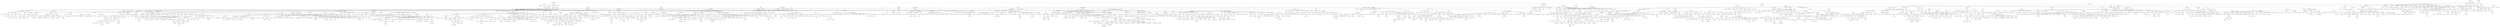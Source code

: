 strict graph layer7 {
	graph [name=layer7];
	node [label="\N"];
	1	[label="10,000 Maniacs",
		level=4,
		pos="8017.163999999999,100321.052",
		weight=185348.0];
	248	[label="Beth Orton",
		level=3,
		pos="13146.459,115461.40699999999",
		weight=312380.0];
	1 -- 248	[level=3,
		weight=90.0];
	500	[label="Cowboy Junkies",
		level=4,
		pos="14217.717999999999,126570.363",
		weight=137255.0];
	1 -- 500	[level=4,
		weight=90.0];
	504	[label="Crash Test Dummies",
		level=4,
		pos="-2136.193,69002.021",
		weight=186053.0];
	1 -- 504	[level=3,
		weight=90.0];
	123	[label="Ani DiFranco",
		level=3,
		pos="28579.34,139944.438",
		weight=312705.0];
	248 -- 123	[level=3,
		weight=90.0];
	1762	[label="Rosie Thomas",
		level=4,
		pos="26987.993,142454.038",
		weight=146598.0];
	248 -- 1762	[level=4,
		weight=90.0];
	723	[label="Emmylou Harris",
		level=4,
		pos="29853.256999999998,154766.88100000002",
		weight=142511.0];
	500 -- 723	[level=4,
		weight=90.0];
	1304	[label="Lucinda Williams",
		level=4,
		pos="26220.960000000003,145283.13199999998",
		weight=159513.0];
	500 -- 1304	[level=4,
		weight=90.0];
	1951	[label="Steve Earle",
		level=4,
		pos="32737.952999999998,152432.891",
		weight=143243.0];
	500 -- 1951	[level=4,
		weight=90.0];
	499	[label="Counting Crows",
		level=1,
		pos="-9080.374000000002,44855.279",
		weight=898958.0];
	504 -- 499	[level=3,
		weight=90.0];
	19	[label="4 Non Blondes",
		level=4,
		pos="-44190.579999999994,-34538.986000000004",
		weight=176534.0];
	1923	[label="Spin Doctors",
		level=4,
		pos="-36631.942,-7366.897",
		weight=243038.0];
	19 -- 1923	[level=4,
		weight=90.0];
	1822	[label=Semisonic,
		level=3,
		pos="-23478.994,16469.483",
		weight=313910.0];
	1923 -- 1822	[level=4,
		weight=90.0];
	306	[label="Blues Traveler",
		level=4,
		pos="-32918.463,-34272.239",
		weight=178990.0];
	1923 -- 306	[level=4,
		weight=90.0];
	78	[label="Alison Krauss",
		level=4,
		pos="35445.270000000004,184679.974",
		weight=175981.0];
	723 -- 78	[level=4,
		weight=90.0];
	640	[label="Dolly Parton",
		level=4,
		pos="36541.460999999996,182335.379",
		weight=224160.0];
	723 -- 640	[level=4,
		weight=90.0];
	2381	[label="Uncle Tupelo",
		level=4,
		pos="28159.605,150089.109",
		weight=121825.0];
	1304 -- 2381	[level=4,
		weight=90.0];
	1716	[label="R.E.M.",
		level=1,
		pos="-372.882,76210.179",
		weight=1314084.0];
	499 -- 1716	[level=1,
		weight=90.0];
	499 -- 1822	[level=1,
		weight=90.0];
	210	[label="Barenaked Ladies",
		level=3,
		pos="-5241.98,71701.159",
		weight=410376.0];
	499 -- 210	[level=3,
		weight=90.0];
	2409	[label="Vertical Horizon",
		level=3,
		pos="3458.611,70738.491",
		weight=272035.0];
	499 -- 2409	[level=3,
		weight=90.0];
	545	[label="Dar Williams",
		level=4,
		pos="-92455.04699999999,73504.03300000001",
		weight=143227.0];
	1272	[label="Lisa Loeb",
		level=3,
		pos="-71896.66900000001,65017.903000000006",
		weight=274835.0];
	545 -- 1272	[level=4,
		weight=90.0];
	2412	[label="Vienna Teng",
		level=4,
		pos="-120298.50600000001,82482.77799999999",
		weight=138324.0];
	545 -- 2412	[level=4,
		weight=90.0];
	1839	[label="Sheryl Crow",
		level=2,
		pos="-50735.653,49568.021",
		weight=605660.0];
	1272 -- 1839	[level=3,
		weight=90.0];
	128	[label="Anna Nalick",
		level=3,
		pos="-83635.832,72589.688",
		weight=305049.0];
	1272 -- 128	[level=3,
		weight=90.0];
	427	[label="Chantal Kreviazuk",
		level=4,
		pos="-84283.867,65494.524999999994",
		weight=149221.0];
	1272 -- 427	[level=4,
		weight=90.0];
	433	[label="Charlotte Martin",
		level=4,
		pos="-91749.964,70305.67000000001",
		weight=106886.0];
	1272 -- 433	[level=4,
		weight=90.0];
	554	[label="David Byrne",
		level=4,
		pos="72386.672,-41964.403",
		weight=155448.0];
	2005	[label="Talking Heads",
		level=2,
		pos="67807.347,-36300.071",
		weight=626936.0];
	554 -- 2005	[level=4,
		weight=90.0];
	2054	[label="The B-52's",
		level=3,
		pos="79576.16,-38632.888999999996",
		weight=307010.0];
	2005 -- 2054	[level=1,
		weight=90.0];
	2416	[label="Violent Femmes",
		level=3,
		pos="66570.212,-58657.508",
		weight=391223.0];
	2005 -- 2416	[level=1,
		weight=90.0];
	1002	[label="Indigo Girls",
		level=4,
		pos="-93316.84199999999,45534.978",
		weight=175174.0];
	1605	[label="Paula Cole",
		level=4,
		pos="-81186.061,44239.613",
		weight=176111.0];
	1002 -- 1605	[level=4,
		weight=90.0];
	1605 -- 1839	[level=4,
		weight=90.0];
	1168	[label="k.d. lang",
		level=4,
		pos="-109450.281,45010.866",
		weight=123677.0];
	1605 -- 1168	[level=4,
		weight=90.0];
	1279	[label="Liz Phair",
		level=3,
		pos="-75462.727,63301.742",
		weight=271289.0];
	1839 -- 1279	[level=3,
		weight=90.0];
	1497	[label="Natalie Merchant",
		level=4,
		pos="-79388.59999999999,47349.81",
		weight=241734.0];
	1839 -- 1497	[level=2,
		weight=90.0];
	1793	[label="Sarah McLachlan",
		level=2,
		pos="-74776.287,41351.807",
		weight=691754.0];
	1839 -- 1793	[level=1,
		weight=90.0];
	1835	[label="Shawn Colvin",
		level=4,
		pos="-80953.72399999999,38930.831",
		weight=171442.0];
	1839 -- 1835	[level=4,
		weight=90.0];
	1992	[label="Suzanne Vega",
		level=3,
		pos="-76851.48599999999,36606.246",
		weight=365231.0];
	1839 -- 1992	[level=3,
		weight=90.0];
	58	[label="Alanis Morissette",
		level=2,
		pos="-74519.545,72034.581",
		weight=881375.0];
	1839 -- 58	[level=1,
		weight=90.0];
	1080	[label="Joan Osborne",
		level=4,
		pos="-68023.855,75551.254",
		weight=205205.0];
	1839 -- 1080	[level=4,
		weight=90.0];
	1393	[label="Meredith Brooks",
		level=4,
		pos="-63975.939,69696.026",
		weight=161543.0];
	1839 -- 1393	[level=4,
		weight=90.0];
	52	[label="Aimee Mann",
		level=3,
		pos="-65998.22,67392.02",
		weight=460640.0];
	1839 -- 52	[level=3,
		weight=90.0];
	944	[label="Heather Nova",
		level=4,
		pos="-74368.601,66831.972",
		weight=228168.0];
	1839 -- 944	[level=3,
		weight=90.0];
	1387	[label="Melissa Etheridge",
		level=4,
		pos="-65961.80099999999,72178.131",
		weight=181427.0];
	1839 -- 1387	[level=4,
		weight=90.0];
	1068	[label=Jewel,
		level=3,
		pos="-74245.86200000001,74815.263",
		weight=485526.0];
	1839 -- 1068	[level=3,
		weight=90.0];
	1496	[label="Natalie Imbruglia",
		level=2,
		pos="-86353.547,61551.69",
		weight=556836.0];
	1839 -- 1496	[level=2,
		weight=90.0];
	132	[label="Annie Lennox",
		level=3,
		pos="-77797.54400000001,69339.551",
		weight=363635.0];
	1839 -- 132	[level=3,
		weight=90.0];
	1248	[label="Lenny Kravitz",
		level=2,
		pos="-22805.059,50094.085999999996",
		weight=800370.0];
	1839 -- 1248	[level=1,
		weight=90.0];
	1411	[label="Michelle Branch",
		level=3,
		pos="-79057.27,59107.584",
		weight=440679.0];
	1839 -- 1411	[level=3,
		weight=90.0];
	2034	[label=Texas,
		level=3,
		pos="-81788.878,41730.820999999996",
		weight=311809.0];
	1839 -- 2034	[level=3,
		weight=70.0];
	1510	[label="Nerina Pallot",
		level=4,
		pos="-114615.996,84683.616",
		weight=142913.0];
	128 -- 1510	[level=4,
		weight=90.0];
	1159	[label="Kate Havnevik",
		level=4,
		pos="-87504.084,75275.825",
		weight=111383.0];
	128 -- 1159	[level=4,
		weight=90.0];
	1794	[label="Sarah Slean",
		level=4,
		pos="-103591.543,77072.63799999999",
		weight=100375.0];
	427 -- 1794	[level=4,
		weight=90.0];
	1653	[label=Poe,
		level=4,
		pos="-64618.335999999996,55971.572",
		weight=170106.0];
	1279 -- 1653	[level=4,
		weight=90.0];
	1846	[label=Shivaree,
		level=4,
		pos="-72250.725,60841.939000000006",
		weight=164910.0];
	1279 -- 1846	[level=4,
		weight=90.0];
	2410	[label="Veruca Salt",
		level=4,
		pos="-69518.719,57295.485",
		weight=124495.0];
	1653 -- 2410	[level=4,
		weight=90.0];
	1483	[label="My Brightest Diamond",
		level=4,
		pos="-90842.71800000001,67963.599",
		weight=201832.0];
	1846 -- 1483	[level=4,
		weight=90.0];
	1860	[label="Sinéad O'Connor",
		level=3,
		pos="-103772.09999999999,58288.036",
		weight=431116.0];
	1497 -- 1860	[level=2,
		weight=90.0];
	2352	[label="Tracy Chapman",
		level=3,
		pos="-88571.189,49837.352000000006",
		weight=467792.0];
	1497 -- 2352	[level=2,
		weight=90.0];
	2471	[label="Yael Naim",
		level=4,
		pos="-109752.623,47489.721000000005",
		weight=120779.0];
	1497 -- 2471	[level=4,
		weight=90.0];
	1342	[label="Marianne Faithfull",
		level=4,
		pos="-116291.743,61307.121",
		weight=133106.0];
	1860 -- 1342	[level=2,
		weight=90.0];
	750	[label="Eva Cassidy",
		level=3,
		pos="-113509.569,57821.567",
		weight=309373.0];
	2352 -- 750	[level=2,
		weight=90.0];
	1232	[label="Laura Marling",
		level=4,
		pos="-114772.34300000001,52505.794",
		weight=233069.0];
	2352 -- 1232	[level=4,
		weight=90.0];
	395	[label=Camille,
		level=4,
		pos="-138818.897,53462.088",
		weight=202716.0];
	2471 -- 395	[level=4,
		weight=90.0];
	432	[label="Charlotte Gainsbourg",
		level=4,
		pos="-142947.166,48922.894",
		weight=161105.0];
	2471 -- 432	[level=4,
		weight=90.0];
	1180	[label="Keren Ann",
		level=4,
		pos="-124141.43,50571.041",
		weight=190357.0];
	2471 -- 1180	[level=4,
		weight=90.0];
	404	[label="Carla Bruni",
		level=4,
		pos="-145451.142,51457.981",
		weight=241038.0];
	2471 -- 404	[level=4,
		weight=90.0];
	323	[label="Bonnie Raitt",
		level=4,
		pos="-142321.32799999998,45734.261",
		weight=156706.0];
	1168 -- 323	[level=4,
		weight=90.0];
	79	[label="Alison Moyet",
		level=4,
		pos="-131580.232,48153.907",
		weight=115870.0];
	1168 -- 79	[level=4,
		weight=90.0];
	249	[label="Bette Midler",
		level=4,
		pos="-132056.962,45688.675",
		weight=139097.0];
	1168 -- 249	[level=4,
		weight=90.0];
	2374	[label=U2,
		level=1,
		pos="1940.21,100484.652",
		weight=1652408.0];
	1716 -- 2374	[level=1,
		weight=50.0];
	326	[label=Bono,
		level=4,
		pos="1234.426,79571.231",
		weight=121569.0];
	2374 -- 326	[level=4,
		weight=90.0];
	2346	[label="Tori Amos",
		level=2,
		pos="-100316.321,39358.128000000004",
		weight=698337.0];
	1793 -- 2346	[level=2,
		weight=90.0];
	1056	[label=Jem,
		level=3,
		pos="-107645.258,39590.380000000005",
		weight=484415.0];
	1793 -- 1056	[level=2,
		weight=90.0];
	604	[label=Dido,
		level=1,
		pos="-103877.392,41885.060000000005",
		weight=957515.0];
	1793 -- 604	[level=1,
		weight=90.0];
	1647	[label="PJ Harvey",
		level=2,
		pos="-120983.233,39722.729999999996",
		weight=711575.0];
	2346 -- 1647	[level=2,
		weight=90.0];
	997	[label="Imogen Heap",
		level=2,
		pos="-133865.442,43363.721",
		weight=677093.0];
	1056 -- 997	[level=2,
		weight=90.0];
	830	[label="Frou Frou",
		level=2,
		pos="-139989.133,40954.458000000006",
		weight=640714.0];
	1056 -- 830	[level=2,
		weight=90.0];
	1602	[label="Patty Griffin",
		level=4,
		pos="-101737.318,36650.028",
		weight=129702.0];
	1835 -- 1602	[level=4,
		weight=90.0];
	2062	[label="The Be Good Tanyas",
		level=4,
		pos="-130515.13399999999,40536.239",
		weight=104608.0];
	1602 -- 2062	[level=4,
		weight=70.0];
	1111	[label="Joni Mitchell",
		level=3,
		pos="-112215.08,35326.412",
		weight=403885.0];
	1992 -- 1111	[level=3,
		weight=90.0];
	1158	[label="Kate Bush",
		level=3,
		pos="-104233.594,33300.492",
		weight=491069.0];
	1992 -- 1158	[level=3,
		weight=90.0];
	2101	[label="The Cranberries",
		level=1,
		pos="-95497.435,86403.303",
		weight=1000991.0];
	58 -- 2101	[level=1,
		weight=50.0];
	792	[label="Fiona Apple",
		level=2,
		pos="-95268.711,88777.851",
		weight=652836.0];
	58 -- 792	[level=2,
		weight=90.0];
	183	[label="Auf der Maur",
		level=4,
		pos="-94701.65,91423.30099999999",
		weight=116032.0];
	58 -- 183	[level=4,
		weight=70.0];
	1247	[label="Lene Marlin",
		level=4,
		pos="-91389.427,77843.811",
		weight=159518.0];
	944 -- 1247	[level=4,
		weight=90.0];
	1341	[label="Maria Mena",
		level=4,
		pos="-98938.253,82971.204",
		weight=266367.0];
	944 -- 1341	[level=3,
		weight=90.0];
	2099	[label="The Corrs",
		level=3,
		pos="-55845.018000000004,55092.47",
		weight=438374.0];
	1068 -- 2099	[level=3,
		weight=50.0];
	2085	[label="The Cardigans",
		level=2,
		pos="-112147.727,69654.472",
		weight=804033.0];
	1496 -- 2085	[level=2,
		weight=70.0];
	1385	[label="Melanie C",
		level=3,
		pos="-105675.41799999999,66983.058",
		weight=274824.0];
	1496 -- 1385	[level=3,
		weight=90.0];
	586	[label="Delta Goodrem",
		level=4,
		pos="-118345.033,72306.018",
		weight=210939.0];
	1496 -- 586	[level=4,
		weight=90.0];
	863	[label="Geri Halliwell",
		level=4,
		pos="-108791.852,72211.586",
		weight=163415.0];
	1496 -- 863	[level=4,
		weight=90.0];
	722	[label="Emma Bunton",
		level=4,
		pos="-117111.622,77338.042",
		weight=126484.0];
	1496 -- 722	[level=4,
		weight=90.0];
	538	[label="Dannii Minogue",
		level=4,
		pos="-122332.219,79717.868",
		weight=153685.0];
	1496 -- 538	[level=2,
		weight=90.0];
	83	[label="All Saints",
		level=3,
		pos="-111549.549,74929.035",
		weight=281514.0];
	1496 -- 83	[level=3,
		weight=90.0];
	1977	[label=Sugababes,
		level=2,
		pos="-107130.057,64462.929000000004",
		weight=580581.0];
	1496 -- 1977	[level=2,
		weight=90.0];
	1814	[label=Seal,
		level=3,
		pos="-102240.44,85508.75499999999",
		weight=407957.0];
	132 -- 1814	[level=3,
		weight=90.0];
	1248 -- 1822	[level=1,
		weight=90.0];
	1871	[label="Skunk Anansie",
		level=3,
		pos="-47622.378,33739.339",
		weight=277102.0];
	1248 -- 1871	[level=3,
		weight=90.0];
	507	[label=Creed,
		level=2,
		pos="-11380.226,69523.693",
		weight=566764.0];
	1248 -- 507	[level=1,
		weight=90.0];
	839	[label="Fun Lovin' Criminals",
		level=4,
		pos="-6672.875,79494.473",
		weight=191712.0];
	1248 -- 839	[level=1,
		weight=90.0];
	1706	[label=Reamonn,
		level=4,
		pos="-40958.808,73399.745",
		weight=196349.0];
	1248 -- 1706	[level=1,
		weight=90.0];
	1007	[label=INXS,
		level=3,
		pos="-8065.234,77240.72099999999",
		weight=514441.0];
	1248 -- 1007	[level=1,
		weight=90.0];
	1663	[label=Prince,
		level=2,
		pos="-25685.614,66656.816",
		weight=664339.0];
	1248 -- 1663	[level=2,
		weight=90.0];
	2395	[label="Vanessa Carlton",
		level=3,
		pos="-102305.223,74754.06",
		weight=403428.0];
	1411 -- 2395	[level=3,
		weight=90.0];
	2294	[label="The Wreckers",
		level=4,
		pos="-101717.125,69755.818",
		weight=105282.0];
	1411 -- 2294	[level=4,
		weight=90.0];
	1601	[label="Patti Smith",
		level=3,
		pos="-146861.337,72623.164",
		weight=301715.0];
	1342 -- 1601	[level=2,
		weight=90.0];
	670	[label="Dusty Springfield",
		level=3,
		pos="-123548.677,68185.188",
		weight=396875.0];
	1342 -- 670	[level=3,
		weight=90.0];
	1078	[label="Joan Baez",
		level=4,
		pos="-136874.373,35020.263",
		weight=237307.0];
	1111 -- 1078	[level=4,
		weight=90.0];
	408	[label="Carole King",
		level=4,
		pos="-133434.166,38102.645000000004",
		weight=215500.0];
	1111 -- 408	[level=3,
		weight=90.0];
	1033	[label="James Taylor",
		level=3,
		pos="-141530.815,37719.628",
		weight=347328.0];
	1111 -- 1033	[level=3,
		weight=90.0];
	2331	[label="Toad the Wet Sprocket",
		level=4,
		pos="44752.222,-91794.92899999999",
		weight=155873.0];
	250	[label="Better Than Ezra",
		level=4,
		pos="30963.773,-68720.41",
		weight=234650.0];
	2331 -- 250	[level=4,
		weight=90.0];
	965	[label="Hootie & the Blowfish",
		level=4,
		pos="34200.068999999996,-81295.83",
		weight=187205.0];
	250 -- 965	[level=2,
		weight=90.0];
	1909	[label="Soul Asylum",
		level=4,
		pos="31657.047,-71164.91",
		weight=197627.0];
	250 -- 1909	[level=4,
		weight=90.0];
	2217	[label="The Presidents of the United States of...",
		level=3,
		pos="21047.359,-40177.687",
		weight=346805.0];
	250 -- 2217	[level=1,
		weight=90.0];
	487	[label="Collective Soul",
		level=3,
		pos="31877.585,-92468.727",
		weight=380646.0];
	250 -- 487	[level=3,
		weight=90.0];
	2342	[label=Tonic,
		level=4,
		pos="39923.658,-89401.065",
		weight=204494.0];
	250 -- 2342	[level=4,
		weight=90.0];
	2303	[label="Third Eye Blind",
		level=3,
		pos="43513.022,-97565.963",
		weight=437023.0];
	250 -- 2303	[level=3,
		weight=90.0];
	1631	[label="Pete Yorn",
		level=3,
		pos="45504.231,-105789.49900000001",
		weight=273882.0];
	250 -- 1631	[level=1,
		weight=90.0];
	572	[label="Deep Blue Something",
		level=4,
		pos="-16170.169000000002,39222.811",
		weight=142101.0];
	572 -- 1822	[level=4,
		weight=90.0];
	869	[label="Gin Blossoms",
		level=4,
		pos="-18649.725,43168.68",
		weight=214073.0];
	1822 -- 869	[level=4,
		weight=90.0];
	698	[label="Electric Six",
		level=4,
		pos="-3026.6609999999996,-11762.417",
		weight=228070.0];
	1822 -- 698	[level=1,
		weight=90.0];
	770	[label=Fastball,
		level=4,
		pos="-11353.526,41859.54",
		weight=158839.0];
	1822 -- 770	[level=4,
		weight=90.0];
	1363	[label="Matchbox Twenty",
		level=2,
		pos="-50141.757,15078.864",
		weight=570024.0];
	1822 -- 1363	[level=1,
		weight=90.0];
	1516	[label="New Radicals",
		level=4,
		pos="-49430.794,2286.357",
		weight=198737.0];
	1822 -- 1516	[level=4,
		weight=90.0];
	2287	[label="The Wallflowers",
		level=3,
		pos="-33895.161,-10131.437",
		weight=343767.0];
	1822 -- 2287	[level=3,
		weight=90.0];
	1865	[label="Sister Hazel",
		level=4,
		pos="-43750.781,-9714.846",
		weight=129519.0];
	1822 -- 1865	[level=4,
		weight=90.0];
	619	[label=Dishwalla,
		level=4,
		pos="-26919.315000000002,41295.041",
		weight=146829.0];
	1822 -- 619	[level=4,
		weight=90.0];
	2282	[label="The Verve Pipe",
		level=4,
		pos="-32878.843,-12909.624000000002",
		weight=171136.0];
	1822 -- 2282	[level=3,
		weight=90.0];
	1534	[label="Nine Days",
		level=4,
		pos="-44800.896,-172.275",
		weight=130850.0];
	1822 -- 1534	[level=4,
		weight=90.0];
	672	[label="Eagle-Eye Cherry",
		level=3,
		pos="-23123.134000000002,31954.2",
		weight=300539.0];
	1822 -- 672	[level=3,
		weight=90.0];
	813	[label="Fountains of Wayne",
		level=4,
		pos="-17724.806999999997,45543.064999999995",
		weight=260486.0];
	1822 -- 813	[level=4,
		weight=70.0];
	1717	[label="Remy Zero",
		level=3,
		pos="-51376.131,-2327.627",
		weight=272923.0];
	1822 -- 1717	[level=1,
		weight=90.0];
	552	[label="Dave Matthews Band",
		level=2,
		pos="33627.119,-95212.75",
		weight=629789.0];
	965 -- 552	[level=2,
		weight=90.0];
	551	[label="Dave Matthews",
		level=4,
		pos="36995.079,-107874.542",
		weight=184828.0];
	552 -- 551	[level=4,
		weight=90.0];
	549	[label="Dave Matthews & Tim Reynolds",
		level=4,
		pos="37646.459,-103133.882",
		weight=110409.0];
	552 -- 549	[level=4,
		weight=90.0];
	1145	[label="K's Choice",
		level=4,
		pos="-62276.19,36951.630000000005",
		weight=175853.0];
	1871 -- 1145	[level=4,
		weight=50.0];
	397	[label=Candlebox,
		level=4,
		pos="41661.901999999995,-100002.584",
		weight=129066.0];
	1909 -- 397	[level=4,
		weight=90.0];
	106	[label="Amy Macdonald",
		level=3,
		pos="-119918.00499999999,88525.65400000001",
		weight=327841.0];
	1341 -- 106	[level=3,
		weight=90.0];
	1303	[label="Lucie Silvas",
		level=4,
		pos="-126507.23000000001,92856.921",
		weight=157461.0];
	1341 -- 1303	[level=4,
		weight=90.0];
	1163	[label="Katie Melua",
		level=3,
		pos="-114005.21,90597.42",
		weight=508204.0];
	1341 -- 1163	[level=3,
		weight=90.0];
	1077	[label="Joan as Police Woman",
		level=4,
		pos="23245.806,-191520.565",
		weight=100072.0];
	138	[label="Antony and the Johnsons",
		level=3,
		pos="8589.331,-164984.104",
		weight=334464.0];
	1077 -- 138	[level=4,
		weight=90.0];
	320	[label="Bon Iver",
		level=4,
		pos="3585.578,-135599.244",
		weight=202669.0];
	138 -- 320	[level=3,
		weight=90.0];
	1352	[label="Martha Wainwright",
		level=4,
		pos="65239.243,-162312.16900000002",
		weight=207931.0];
	1768	[label="Rufus Wainwright",
		level=2,
		pos="65786.18400000001,-158721.74000000002",
		weight=589827.0];
	1352 -- 1768	[level=2,
		weight=90.0];
	1756	[label="Ron Sexsmith",
		level=4,
		pos="64409.393,-156166.461",
		weight=104190.0];
	1352 -- 1756	[level=2,
		weight=90.0];
	1123	[label="Josh Rouse",
		level=4,
		pos="53869.066,-129025.642",
		weight=185493.0];
	1756 -- 1123	[level=2,
		weight=90.0];
	759	[label="Everything but the Girl",
		level=3,
		pos="8728.125,73695.196",
		weight=444195.0];
	919	[label="Gus Gus",
		level=4,
		pos="19328.06,71010.80399999999",
		weight=250162.0];
	759 -- 919	[level=3,
		weight=90.0];
	889	[label=Goldfrapp,
		level=1,
		pos="21741.072,81473.08200000001",
		weight=906439.0];
	919 -- 889	[level=1,
		weight=90.0];
	1704	[label="Róisín Murphy",
		level=4,
		pos="16242.192,97720.041",
		weight=218622.0];
	919 -- 1704	[level=4,
		weight=90.0];
	2360	[label=Tricky,
		level=3,
		pos="1178.857,48388.528",
		weight=506353.0];
	919 -- 2360	[level=1,
		weight=90.0];
	2348	[label=Tosca,
		level=3,
		pos="17103.009000000002,101831.17199999999",
		weight=395353.0];
	919 -- 2348	[level=3,
		weight=90.0];
	208	[label="Bang Gang",
		level=4,
		pos="14079.273000000001,94993.42",
		weight=107617.0];
	919 -- 208	[level=4,
		weight=90.0];
	1993	[label=Swayzak,
		level=4,
		pos="24402.650999999998,100010.23700000001",
		weight=116014.0];
	919 -- 1993	[level=4,
		weight=90.0];
	1233	[label="Laura Veirs",
		level=4,
		pos="-140153.968,-77072.46100000001",
		weight=164244.0];
	1147	[label="Kaki King",
		level=4,
		pos="-143124.978,-68562.425",
		weight=105886.0];
	1233 -- 1147	[level=4,
		weight=70.0];
	1343	[label="Maria Taylor",
		level=4,
		pos="-116728.556,-58742.556",
		weight=149140.0];
	1233 -- 1343	[level=4,
		weight=90.0];
	1750	[label="Rodrigo y Gabriela",
		level=4,
		pos="-157452.38499999998,-88974.102",
		weight=133313.0];
	1147 -- 1750	[level=4,
		weight=90.0];
	324	[label="Bonnie Somerville",
		level=4,
		pos="-99588.218,-39040.052",
		weight=131336.0];
	1343 -- 324	[level=4,
		weight=90.0];
	194	[label="Azure Ray",
		level=4,
		pos="-131304.089,-66994.571",
		weight=247441.0];
	1343 -- 194	[level=4,
		weight=90.0];
	867	[label="Gillian Welch",
		level=4,
		pos="95045.47,-187307.81",
		weight=109141.0];
	1122	[label="Josh Ritter",
		level=4,
		pos="80295.24399999999,-164852.72900000002",
		weight=186561.0];
	867 -- 1122	[level=4,
		weight=90.0];
	1702	[label="Ray LaMontagne",
		level=3,
		pos="63676.852,-141116.02",
		weight=343547.0];
	1122 -- 1702	[level=2,
		weight=90.0];
	530	[label="Damien Jurado",
		level=4,
		pos="94161.49799999999,-189968.926",
		weight=105792.0];
	1122 -- 530	[level=4,
		weight=90.0];
	265	[label="Billy Bragg & Wilco",
		level=4,
		pos="92933.882,-183682.827",
		weight=129429.0];
	1122 -- 265	[level=2,
		weight=90.0];
	1358	[label="Mason Jennings",
		level=4,
		pos="90178.01400000001,-192415.57499999998",
		weight=151877.0];
	1122 -- 1358	[level=4,
		weight=90.0];
	1910	[label="Soul Coughing",
		level=4,
		pos="33105.043000000005,-58785.397000000004",
		weight=159918.0];
	2217 -- 1910	[level=4,
		weight=90.0];
	1980	[label="Sugar Ray",
		level=4,
		pos="44176.408,-48965.464",
		weight=225325.0];
	2217 -- 1980	[level=4,
		weight=90.0];
	754	[label="Eve 6",
		level=3,
		pos="22439.171000000002,-49051.726",
		weight=317568.0];
	2217 -- 754	[level=3,
		weight=90.0];
	755	[label=Everclear,
		level=3,
		pos="24374.055,-51408.597",
		weight=390700.0];
	2217 -- 755	[level=3,
		weight=90.0];
	1339	[label="Marcy Playground",
		level=4,
		pos="43566.931,-57928.433",
		weight=244071.0];
	2217 -- 1339	[level=2,
		weight=90.0];
	1882	[label="Smash Mouth",
		level=3,
		pos="25257.673,-61162.106",
		weight=414274.0];
	2217 -- 1882	[level=3,
		weight=90.0];
	1274	[label=Lit,
		level=4,
		pos="31205.657,-65100.308999999994",
		weight=192681.0];
	2217 -- 1274	[level=1,
		weight=90.0];
	2441	[label=Wheatus,
		level=4,
		pos="50174.653999999995,-55456.958999999995",
		weight=222176.0];
	2217 -- 2441	[level=1,
		weight=90.0];
	2217 -- 698	[level=1,
		weight=90.0];
	1278	[label=Live,
		level=3,
		pos="32841.93,-62231.018",
		weight=509553.0];
	1339 -- 1278	[level=2,
		weight=90.0];
	288	[label="Blind Melon",
		level=3,
		pos="48251.562,-70234.08",
		weight=351969.0];
	1339 -- 288	[level=3,
		weight=90.0];
	2387	[label="Unwritten Law",
		level=4,
		pos="42133.562,-73863.034",
		weight=221129.0];
	1274 -- 2387	[level=1,
		weight=90.0];
	97	[label="American Hi-Fi",
		level=4,
		pos="46621.271,-89372.038",
		weight=214134.0];
	1274 -- 97	[level=4,
		weight=90.0];
	1931	[label="SR-71",
		level=4,
		pos="42573.572,-69302.683",
		weight=129757.0];
	1274 -- 1931	[level=4,
		weight=90.0];
	2354	[label=Train,
		level=3,
		pos="72834.276,-66107.837",
		weight=367682.0];
	2441 -- 2354	[level=3,
		weight=90.0];
	895	[label="Goo Goo Dolls",
		level=2,
		pos="56883.376,-66237.285",
		weight=854056.0];
	2441 -- 895	[level=2,
		weight=90.0];
	1257	[label=Lifehouse,
		level=2,
		pos="66699.28899999999,-81381.108",
		weight=626378.0];
	2441 -- 1257	[level=1,
		weight=90.0];
	1269	[label=Liquido,
		level=4,
		pos="56064.264,-61491.363",
		weight=114913.0];
	2441 -- 1269	[level=1,
		weight=90.0];
	1978	[label=Sugarcult,
		level=3,
		pos="76671.72499999999,-71308.78",
		weight=411221.0];
	2441 -- 1978	[level=1,
		weight=90.0];
	333	[label="Bowling for Soup",
		level=3,
		pos="73163.00099999999,-68683.954",
		weight=332257.0];
	2441 -- 333	[level=3,
		weight=90.0];
	2492	[label=Zwan,
		level=4,
		pos="21335.619000000002,-30378.958000000002",
		weight=123351.0];
	698 -- 2492	[level=1,
		weight=90.0];
	2134	[label="The Flaming Lips",
		level=2,
		pos="-25248.335,-54142.476",
		weight=830685.0];
	698 -- 2134	[level=1,
		weight=90.0];
	2435	[label=Weezer,
		level=1,
		pos="12101.915,-36207.481999999996",
		weight=1317716.0];
	698 -- 2435	[level=1,
		weight=90.0];
	297	[label="Bloodhound Gang",
		level=2,
		pos="41195.929,-3383.413",
		weight=707193.0];
	698 -- 297	[level=1,
		weight=90.0];
	387	[label=Cake,
		level=2,
		pos="-2401.379,-11616.555",
		weight=742723.0];
	698 -- 387	[level=1,
		weight=90.0];
	937	[label="Harvey Danger",
		level=4,
		pos="1369.432,-8888.228",
		weight=154735.0];
	698 -- 937	[level=3,
		weight=90.0];
	2223	[label="The Raconteurs",
		level=3,
		pos="14616.803000000002,-31811.583",
		weight=426044.0];
	698 -- 2223	[level=1,
		weight=90.0];
	1066	[label=Jet,
		level=2,
		pos="15804.278999999999,15352.653",
		weight=747836.0];
	698 -- 1066	[level=1,
		weight=90.0];
	2196	[label="The Music",
		level=4,
		pos="3024.397,-50148.189",
		weight=190820.0];
	698 -- 2196	[level=1,
		weight=90.0];
	2107	[label="The Dandy Warhols",
		level=2,
		pos="-21723.22,-32897.239",
		weight=594006.0];
	698 -- 2107	[level=2,
		weight=90.0];
	280	[label="Black Rebel Motorcycle Club",
		level=3,
		pos="16814.811999999998,-20236.02",
		weight=475872.0];
	698 -- 280	[level=1,
		weight=90.0];
	1662	[label="Primal Scream",
		level=3,
		pos="-8770.99,9136.065",
		weight=428628.0];
	698 -- 1662	[level=1,
		weight=90.0];
	674	[label="Eagles of Death Metal",
		level=4,
		pos="5003.14,-6566.566",
		weight=258955.0];
	698 -- 674	[level=4,
		weight=90.0];
	994	[label="IMA Robot",
		level=4,
		pos="6333.910000000001,348.348",
		weight=111615.0];
	698 -- 994	[level=2,
		weight=90.0];
	2177	[label="The Last Goodnight",
		level=4,
		pos="-69401.067,-9978.67",
		weight=101507.0];
	1363 -- 2177	[level=4,
		weight=90.0];
	1746	[label="Rob Thomas",
		level=3,
		pos="-59177.251,15891.132000000001",
		weight=269787.0];
	1363 -- 1746	[level=3,
		weight=90.0];
	1349	[label="Maroon 5",
		level=1,
		pos="-80291.09,16885.68",
		weight=1083002.0];
	1363 -- 1349	[level=1,
		weight=90.0];
	2093	[label="The Click Five",
		level=4,
		pos="-72457.981,14636.626",
		weight=111724.0];
	2177 -- 2093	[level=4,
		weight=90.0];
	1173	[label="Kelly Clarkson",
		level=2,
		pos="-85807.25,-7325.357999999999",
		weight=841862.0];
	1349 -- 1173	[level=1,
		weight=90.0];
	1028	[label="James Blunt",
		level=2,
		pos="-102927.3,18002.844",
		weight=873851.0];
	1349 -- 1028	[level=2,
		weight=90.0];
	856	[label="Gavin DeGraw",
		level=3,
		pos="-103924.387,27934.154",
		weight=396594.0];
	1349 -- 856	[level=3,
		weight=90.0];
	1045	[label="Jason Mraz",
		level=2,
		pos="-106430.565,7012.647",
		weight=643326.0];
	1349 -- 1045	[level=2,
		weight=90.0];
	1031	[label="James Morrison",
		level=3,
		pos="-87468.94399999999,14262.901",
		weight=450459.0];
	1349 -- 1031	[level=1,
		weight=90.0];
	1576	[label="Our Lady Peace",
		level=3,
		pos="46313.268000000004,15416.797",
		weight=290309.0];
	303	[label="Blue October",
		level=4,
		pos="25489.328,6606.628",
		weight=223936.0];
	1576 -- 303	[level=3,
		weight=90.0];
	303 -- 937	[level=3,
		weight=90.0];
	2084	[label="The Calling",
		level=3,
		pos="44284.857,19805.644",
		weight=385698.0];
	303 -- 2084	[level=3,
		weight=90.0];
	960	[label=Hinder,
		level=3,
		pos="52038.221999999994,20609.859",
		weight=283860.0];
	303 -- 960	[level=3,
		weight=90.0];
	752	[label="Evans Blue",
		level=4,
		pos="51730.291000000005,17859.832000000002",
		weight=112431.0];
	303 -- 752	[level=4,
		weight=90.0];
	2127	[label="The Exies",
		level=4,
		pos="42464.137,12841.787",
		weight=110094.0];
	303 -- 2127	[level=4,
		weight=90.0];
	1187	[label="Kill Hannah",
		level=4,
		pos="30072.88,10159.626",
		weight=139913.0];
	303 -- 1187	[level=3,
		weight=90.0];
	687	[label="Edwin McCain",
		level=4,
		pos="-53298.859,-35954.481",
		weight=107185.0];
	1865 -- 687	[level=4,
		weight=90.0];
	668	[label="Duncan Sheik",
		level=4,
		pos="-29221.102,-36770.023",
		weight=101168.0];
	2282 -- 668	[level=3,
		weight=90.0];
	795	[label="Five for Fighting",
		level=3,
		pos="-12620.566,59121.051999999996",
		weight=314892.0];
	672 -- 795	[level=3,
		weight=90.0];
	535	[label="Daniel Powter",
		level=3,
		pos="-14963.132,56615.76",
		weight=336008.0];
	672 -- 535	[level=3,
		weight=90.0];
	809	[label="Fool's Garden",
		level=4,
		pos="-15798.162,61345.354999999996",
		weight=182806.0];
	672 -- 809	[level=4,
		weight=90.0];
	920	[label=Guster,
		level=3,
		pos="-64343.556000000004,-16754.828",
		weight=311129.0];
	1717 -- 920	[level=3,
		weight=90.0];
	412	[label="Cary Brothers",
		level=3,
		pos="-79584.44900000001,-16857.275999999998",
		weight=273940.0];
	1717 -- 412	[level=2,
		weight=90.0];
	1891	[label="Snow Patrol",
		level=1,
		pos="-57103.543000000005,-31148.291",
		weight=1324962.0];
	1717 -- 1891	[level=1,
		weight=90.0];
	1635	[label="Phantom Planet",
		level=3,
		pos="-56920.347,-17378.95",
		weight=431228.0];
	1717 -- 1635	[level=1,
		weight=90.0];
	1490	[label="Nada Surf",
		level=3,
		pos="-64545.08,-25767.261000000002",
		weight=502496.0];
	1717 -- 1490	[level=1,
		weight=90.0];
	578	[label=Default,
		level=4,
		pos="40442.030000000006,-118870.233",
		weight=186893.0];
	487 -- 578	[level=4,
		weight=90.0];
	1550	[label="O.A.R.",
		level=4,
		pos="55315.292,-123563.191",
		weight=141947.0];
	2303 -- 1550	[level=4,
		weight=90.0];
	1631 -- 1123	[level=2,
		weight=90.0];
	1631 -- 1702	[level=1,
		weight=90.0];
	853	[label="Gary Jules",
		level=3,
		pos="50884.58700000001,-136370.911",
		weight=415757.0];
	1631 -- 853	[level=3,
		weight=90.0];
	240	[label="Ben Kweller",
		level=3,
		pos="43254.123999999996,-136224.399",
		weight=377399.0];
	1631 -- 240	[level=3,
		weight=90.0];
	1368	[label="Matt Pond PA",
		level=4,
		pos="50396.104,-117291.421",
		weight=150214.0];
	1631 -- 1368	[level=4,
		weight=90.0];
	147	[label=Aqualung,
		level=3,
		pos="52029.449,-133840.541",
		weight=452138.0];
	1631 -- 147	[level=3,
		weight=90.0];
	1119	[label="Joseph Arthur",
		level=4,
		pos="50458.059,-126948.138",
		weight=257913.0];
	1631 -- 1119	[level=4,
		weight=90.0];
	351	[label="Brendan Benson",
		level=4,
		pos="41796.155,-133592.356",
		weight=109384.0];
	1631 -- 351	[level=4,
		weight=70.0];
	556	[label="David Gray",
		level=2,
		pos="50257.446,-131585.906",
		weight=553719.0];
	1631 -- 556	[level=2,
		weight=90.0];
	375	[label=Bush,
		level=2,
		pos="52042.132000000005,-73778.004",
		weight=546559.0];
	1278 -- 375	[level=2,
		weight=90.0];
	345	[label="Brandi Carlile",
		level=4,
		pos="-125793.658,-61075.743",
		weight=177229.0];
	345 -- 324	[level=4,
		weight=90.0];
	1684	[label="Rachael Yamagata",
		level=3,
		pos="-121881.504,-51556.953",
		weight=348857.0];
	324 -- 1684	[level=3,
		weight=90.0];
	1005	[label="Ingrid Michaelson",
		level=4,
		pos="-113978.563,-53931.334",
		weight=254827.0];
	324 -- 1005	[level=4,
		weight=90.0];
	324 -- 412	[level=3,
		weight=90.0];
	44	[label="A Fine Frenzy",
		level=4,
		pos="-122950.045,-56269.956",
		weight=229882.0];
	324 -- 44	[level=4,
		weight=90.0];
	378	[label="Butterfly Boucher",
		level=4,
		pos="-127835.295,-58628.02",
		weight=115527.0];
	324 -- 378	[level=4,
		weight=90.0];
	601	[label="Diana Krall",
		level=3,
		pos="-110326.957,55155.583",
		weight=434828.0];
	750 -- 601	[level=2,
		weight=90.0];
	1537	[label="Noah and the Whale",
		level=4,
		pos="-114396.496,49814.43",
		weight=108674.0];
	1232 -- 1537	[level=4,
		weight=90.0];
	409	[label=Carpenters,
		level=3,
		pos="-166730.972,44978.585",
		weight=272974.0];
	408 -- 409	[level=3,
		weight=90.0];
	2306	[label="Thomas Dolby",
		level=4,
		pos="98635.03300000001,-31800.801",
		weight=109388.0];
	2306 -- 2054	[level=3,
		weight=90.0];
	945	[label="Heaven 17",
		level=4,
		pos="128370.057,-30627.758",
		weight=117008.0];
	2306 -- 945	[level=4,
		weight=90.0];
	1572	[label="Orchestral Manoeuvres in the Dark",
		level=3,
		pos="113602.097,-33984.492000000006",
		weight=269229.0];
	2306 -- 1572	[level=3,
		weight=90.0];
	28	[label=ABC,
		level=4,
		pos="136859.002,-34647.793999999994",
		weight=173133.0];
	2306 -- 28	[level=4,
		weight=90.0];
	2082	[label="The Buggles",
		level=4,
		pos="128319.623,-33102.611000000004",
		weight=141378.0];
	2306 -- 2082	[level=4,
		weight=90.0];
	1530	[label="Nik Kershaw",
		level=4,
		pos="143682.916,-33258.337",
		weight=104400.0];
	2306 -- 1530	[level=4,
		weight=90.0];
	598	[label=Devo,
		level=3,
		pos="100911.962,-59474.697",
		weight=306665.0];
	2054 -- 598	[level=1,
		weight=90.0];
	1919	[label=Sparks,
		level=4,
		pos="103766.499,-55810.419",
		weight=116938.0];
	2054 -- 1919	[level=3,
		weight=90.0];
	2160	[label="The Human League",
		level=3,
		pos="118661.718,-38833.988",
		weight=296795.0];
	2054 -- 2160	[level=1,
		weight=90.0];
	2308	[label="Thompson Twins",
		level=4,
		pos="104809.803,-29398.466",
		weight=160004.0];
	2054 -- 2308	[level=3,
		weight=90.0];
	1558	[label="Oingo Boingo",
		level=4,
		pos="90709.8,-62970.217",
		weight=133657.0];
	2054 -- 1558	[level=4,
		weight=90.0];
	2086	[label="The Cars",
		level=3,
		pos="104494.558,-49913.429000000004",
		weight=338676.0];
	2054 -- 2086	[level=2,
		weight=90.0];
	749	[label=Eurythmics,
		level=3,
		pos="103123.13799999999,-40973.022",
		weight=537321.0];
	2054 -- 749	[level=3,
		weight=90.0];
	523	[label="Cyndi Lauper",
		level=3,
		pos="103265.76699999999,-66593.259",
		weight=518039.0];
	2054 -- 523	[level=2,
		weight=90.0];
	2146	[label="The Go-Go's",
		level=4,
		pos="95286.552,-42019.573000000004",
		weight=101569.0];
	2054 -- 2146	[level=3,
		weight=90.0];
	245	[label=Berlin,
		level=4,
		pos="96076.26000000001,-65512.19",
		weight=156754.0];
	2054 -- 245	[level=4,
		weight=90.0];
	295	[label=Blondie,
		level=2,
		pos="87760.201,-66233.605",
		weight=681337.0];
	2054 -- 295	[level=2,
		weight=90.0];
	2218	[label="The Pretenders",
		level=3,
		pos="86866.532,-36070.907",
		weight=369737.0];
	2054 -- 2218	[level=1,
		weight=90.0];
	35	[label="Adam and the Ants",
		level=4,
		pos="127769.541,-79044.974",
		weight=139223.0];
	598 -- 35	[level=4,
		weight=90.0];
	1671	[label="Public Image Ltd.",
		level=4,
		pos="130511.144,-75601.47",
		weight=165055.0];
	598 -- 1671	[level=1,
		weight=90.0];
	849	[label="Gang of Four",
		level=3,
		pos="120127.538,-73976.908",
		weight=276117.0];
	598 -- 849	[level=3,
		weight=90.0];
	2456	[label=Wire,
		level=4,
		pos="109212.488,-66217.077",
		weight=200402.0];
	598 -- 2456	[level=4,
		weight=90.0];
	335	[label="Bow Wow Wow",
		level=4,
		pos="148784.90899999999,-91657.655",
		weight=107238.0];
	35 -- 335	[level=4,
		weight=90.0];
	2258	[label="The Stranglers",
		level=3,
		pos="161931.003,-86621.512",
		weight=307861.0];
	1671 -- 2258	[level=1,
		weight=90.0];
	2130	[label="The Fall",
		level=4,
		pos="154173.024,-86014.35100000001",
		weight=181019.0];
	1671 -- 2130	[level=4,
		weight=90.0];
	1188	[label="Killing Joke",
		level=4,
		pos="120258.343,-76690.162",
		weight=154855.0];
	2456 -- 1188	[level=4,
		weight=90.0];
	2469	[label=XTC,
		level=4,
		pos="127230.131,-73068.107",
		weight=214648.0];
	1919 -- 2469	[level=4,
		weight=90.0];
	2473	[label=Yazoo,
		level=4,
		pos="130607.755,-72821.474",
		weight=204540.0];
	1919 -- 2473	[level=4,
		weight=90.0];
	2380	[label=Ultravox,
		level=4,
		pos="123104.056,-71461.59199999999",
		weight=196742.0];
	1919 -- 2380	[level=4,
		weight=90.0];
	1041	[label=Japan,
		level=4,
		pos="123255.334,-68127.104",
		weight=101153.0];
	1919 -- 1041	[level=4,
		weight=90.0];
	1894	[label="Soft Cell",
		level=3,
		pos="126758.455,-70489.283",
		weight=320537.0];
	1919 -- 1894	[level=3,
		weight=90.0];
	1764	[label="Roxy Music",
		level=3,
		pos="129332.59899999999,-67876.079",
		weight=297505.0];
	1919 -- 1764	[level=3,
		weight=90.0];
	855	[label="Gary Numan",
		level=4,
		pos="133556.084,-70183.39",
		weight=193756.0];
	1041 -- 855	[level=4,
		weight=90.0];
	365	[label="Bryan Ferry",
		level=4,
		pos="156376.225,-82030.865",
		weight=149908.0];
	1764 -- 365	[level=4,
		weight=90.0];
	1630	[label="Peter Gabriel",
		level=2,
		pos="-43527.548,192266.028",
		weight=552607.0];
	857	[label=Genesis,
		level=3,
		pos="-37268.83500000001,166996.54",
		weight=530989.0];
	1630 -- 857	[level=2,
		weight=90.0];
	1418	[label="Mike & The Mechanics",
		level=4,
		pos="-28113.935999999998,142338.15000000002",
		weight=157135.0];
	857 -- 1418	[level=2,
		weight=90.0];
	2479	[label=Yes,
		level=3,
		pos="-35064.875,195778.064",
		weight=421483.0];
	857 -- 2479	[level=3,
		weight=90.0];
	2297	[label="They Might Be Giants",
		level=3,
		pos="85867.379,-68879.233",
		weight=287375.0];
	2297 -- 2416	[level=3,
		weight=90.0];
	2080	[label="The Breeders",
		level=4,
		pos="87015.99299999999,-72040.59700000001",
		weight=200250.0];
	2416 -- 2080	[level=4,
		weight=90.0];
	2232	[label="The Replacements",
		level=4,
		pos="80658.883,-63778.292",
		weight=153863.0];
	2416 -- 2232	[level=4,
		weight=90.0];
	818	[label="Frank Black",
		level=4,
		pos="97192.469,-69766.60699999999",
		weight=136103.0];
	2416 -- 818	[level=4,
		weight=90.0];
	2291	[label="The White Stripes",
		level=1,
		pos="40659.437,-46071.059",
		weight=1242635.0];
	2416 -- 2291	[level=1,
		weight=90.0];
	900	[label="Grace Jones",
		level=4,
		pos="151141.749,-38775.506",
		weight=133765.0];
	2160 -- 900	[level=1,
		weight=90.0];
	2477	[label=Yello,
		level=4,
		pos="149327.506,-32067.521999999997",
		weight=139785.0];
	2160 -- 2477	[level=4,
		weight=90.0];
	819	[label="Frankie Goes to Hollywood",
		level=4,
		pos="150331.195,-45182.384999999995",
		weight=241743.0];
	2160 -- 819	[level=4,
		weight=90.0];
	1916	[label="Spandau Ballet",
		level=4,
		pos="152023.714,-41476.915",
		weight=200569.0];
	2160 -- 1916	[level=4,
		weight=90.0];
	2417	[label=Visage,
		level=4,
		pos="144799.111,-42809.218",
		weight=133297.0];
	2160 -- 2417	[level=4,
		weight=90.0];
	562	[label="Dead or Alive",
		level=4,
		pos="142429.44499999998,-40279.5",
		weight=189275.0];
	2160 -- 562	[level=4,
		weight=90.0];
	1930	[label=Squeeze,
		level=4,
		pos="135359.641,-28918.476",
		weight=165265.0];
	2308 -- 1930	[level=4,
		weight=90.0];
	788	[label="Fine Young Cannibals",
		level=4,
		pos="139896.04700000002,-28720.987",
		weight=142913.0];
	2308 -- 788	[level=3,
		weight=90.0];
	45	[label="A Flock of Seagulls",
		level=4,
		pos="138446.31699999998,-31017.579999999998",
		weight=191016.0];
	2308 -- 45	[level=4,
		weight=90.0];
	1598	[label="Pat Benatar",
		level=4,
		pos="129658.53100000002,-50524.723",
		weight=254208.0];
	2086 -- 1598	[level=3,
		weight=90.0];
	2173	[label="The Knack",
		level=4,
		pos="124608.914,-55786.772",
		weight=129149.0];
	2086 -- 2173	[level=4,
		weight=90.0];
	810	[label=Foreigner,
		level=3,
		pos="121562.243,-51895.307",
		weight=450712.0];
	2086 -- 810	[level=2,
		weight=90.0];
	1972	[label=Styx,
		level=3,
		pos="125099.176,-48125.04",
		weight=338729.0];
	2086 -- 1972	[level=3,
		weight=90.0];
	435	[label="Cheap Trick",
		level=3,
		pos="116712.748,-61266.174999999996",
		weight=276535.0];
	2086 -- 435	[level=2,
		weight=90.0];
	436	[label=Cher,
		level=3,
		pos="128313.266,-85124.11",
		weight=373372.0];
	523 -- 436	[level=3,
		weight=90.0];
	646	[label="Donna Summer",
		level=3,
		pos="129771.583,-82401.264",
		weight=285175.0];
	523 -- 646	[level=2,
		weight=90.0];
	205	[label=Bananarama,
		level=4,
		pos="119537.407,-92476.03",
		weight=222532.0];
	523 -- 205	[level=4,
		weight=90.0];
	1190	[label="Kim Carnes",
		level=4,
		pos="117257.49399999999,-89807.883",
		weight=111138.0];
	523 -- 1190	[level=4,
		weight=90.0];
	233	[label="Belinda Carlisle",
		level=4,
		pos="120142.24799999999,-43388.086",
		weight=222056.0];
	2146 -- 233	[level=3,
		weight=90.0];
	2056	[label="The Bangles",
		level=3,
		pos="110513.394,-41224.654",
		weight=289386.0];
	2146 -- 2056	[level=3,
		weight=90.0];
	713	[label="Elvis Costello",
		level=3,
		pos="96978.174,-36255.428",
		weight=477693.0];
	2218 -- 713	[level=3,
		weight=90.0];
	712	[label="Elvis Costello & The Attractions",
		level=4,
		pos="120641.286,-36511.350999999995",
		weight=182337.0];
	2218 -- 712	[level=4,
		weight=90.0];
	1086	[label="Joe Jackson",
		level=4,
		pos="91515.40699999999,-38573.068",
		weight=163950.0];
	2218 -- 1086	[level=4,
		weight=90.0];
	2212	[label="The Police",
		level=1,
		pos="100617.941,-38639.933",
		weight=957227.0];
	2218 -- 2212	[level=1,
		weight=90.0];
	1091	[label="John Cale",
		level=4,
		pos="-121278.89600000001,-192111.437",
		weight=123519.0];
	1525	[label=Nico,
		level=4,
		pos="-116376.648,-193086.854",
		weight=210589.0];
	1091 -- 1525	[level=4,
		weight=90.0];
	2404	[label="Vashti Bunyan",
		level=4,
		pos="-108308.54100000001,-168340.912",
		weight=174335.0];
	1525 -- 2404	[level=4,
		weight=90.0];
	2268	[label="The The",
		level=4,
		pos="77846.10100000001,-2889.257",
		weight=107605.0];
	679	[label="Echo & The Bunnymen",
		level=3,
		pos="108657.747,-9116.112",
		weight=401082.0];
	2268 -- 679	[level=2,
		weight=90.0];
	1515	[label="New Order",
		level=2,
		pos="95909.579,-4101.783",
		weight=741154.0];
	2268 -- 1515	[level=2,
		weight=90.0];
	2089	[label="The Church",
		level=4,
		pos="91180.429,2219.405",
		weight=128234.0];
	2268 -- 2089	[level=4,
		weight=90.0];
	2220	[label="The Psychedelic Furs",
		level=4,
		pos="90941.856,-9377.806",
		weight=208640.0];
	679 -- 2220	[level=4,
		weight=90.0];
	2164	[label="The Jesus and Mary Chain",
		level=3,
		pos="76679.83099999999,-5557.692",
		weight=313825.0];
	679 -- 2164	[level=1,
		weight=90.0];
	1127	[label="Joy Division",
		level=2,
		pos="104180.615,-6283.064",
		weight=764356.0];
	679 -- 1127	[level=1,
		weight=90.0];
	699	[label=Electronic,
		level=4,
		pos="120969.883,-8790.473",
		weight=106894.0];
	1515 -- 699	[level=4,
		weight=90.0];
	2001	[label="Taj Mahal",
		level=4,
		pos="-164581.042,50499.671",
		weight=110103.0];
	323 -- 2001	[level=4,
		weight=90.0];
	406	[label="Carly Simon",
		level=4,
		pos="-159301.85199999998,53413.106",
		weight=204859.0];
	249 -- 406	[level=4,
		weight=90.0];
	209	[label="Barbra Streisand",
		level=4,
		pos="-155601.53,51061.241",
		weight=158898.0];
	249 -- 209	[level=4,
		weight=90.0];
	1786	[label="Sandi Thom",
		level=4,
		pos="-140936.238,102554.83099999999",
		weight=133781.0];
	1510 -- 1786	[level=4,
		weight=90.0];
	1922	[label="Spice Girls",
		level=3,
		pos="-95145.762,63859.493",
		weight=445519.0];
	1385 -- 1922	[level=3,
		weight=90.0];
	1907	[label="Sophie Ellis-Bextor",
		level=3,
		pos="-148524.46800000002,88862.23800000001",
		weight=310619.0];
	538 -- 1907	[level=3,
		weight=90.0];
	1747	[label=Robyn,
		level=3,
		pos="-146133.068,98193.31599999999",
		weight=309001.0];
	538 -- 1747	[level=3,
		weight=90.0];
	1212	[label="Kylie Minogue",
		level=2,
		pos="-135058.61200000002,97642.924",
		weight=780058.0];
	538 -- 1212	[level=2,
		weight=90.0];
	1785	[label="Sam Sparro",
		level=4,
		pos="-144832.593,95456.469",
		weight=156086.0];
	538 -- 1785	[level=4,
		weight=90.0];
	1825	[label=September,
		level=4,
		pos="-147611.814,92326.007",
		weight=237685.0];
	538 -- 1825	[level=3,
		weight=90.0];
	1003	[label=Infernal,
		level=4,
		pos="-141563.983,100022.452",
		weight=147992.0];
	538 -- 1003	[level=4,
		weight=90.0];
	1861	[label="Siobhan Donaghy",
		level=4,
		pos="-128268.972,73093.942",
		weight=105076.0];
	1977 -- 1861	[level=4,
		weight=90.0];
	1477	[label="Mutya Buena",
		level=4,
		pos="-128561.14199999999,76901.86300000001",
		weight=149083.0];
	1977 -- 1477	[level=4,
		weight=90.0];
	2453	[label="Will Young",
		level=4,
		pos="-136329.739,79166.724",
		weight=155037.0];
	1977 -- 2453	[level=3,
		weight=90.0];
	975	[label="Howie Day",
		level=3,
		pos="-45270.426999999996,-46347.775",
		weight=376179.0];
	668 -- 975	[level=3,
		weight=90.0];
	1874	[label="Sleater-Kinney",
		level=4,
		pos="-37179.613000000005,-254529.577",
		weight=171393.0];
	2148	[label="The Gossip",
		level=3,
		pos="-28714.429,-252804.415",
		weight=284982.0];
	1874 -- 2148	[level=4,
		weight=90.0];
	1253	[label="Le Tigre",
		level=3,
		pos="-34164.881,-239077.497",
		weight=419347.0];
	2148 -- 1253	[level=3,
		weight=90.0];
	2398	[label="Vanessa Paradis",
		level=4,
		pos="-149301.85199999998,54270.313",
		weight=113609.0];
	432 -- 2398	[level=4,
		weight=90.0];
	1827	[label="Serge Gainsbourg",
		level=4,
		pos="-173222.377,59798.969",
		weight=234416.0];
	432 -- 1827	[level=4,
		weight=90.0];
	1038	[label="Jane Monheit",
		level=4,
		pos="-127156.051,57624.271",
		weight=101781.0];
	601 -- 1038	[level=4,
		weight=90.0];
	1495	[label="Natalie Cole",
		level=4,
		pos="-127402.68500000001,54491.916000000005",
		weight=176528.0];
	601 -- 1495	[level=3,
		weight=90.0];
	1409	[label="Michael Bublé",
		level=3,
		pos="-145197.34,60335.779",
		weight=462278.0];
	601 -- 1409	[level=2,
		weight=90.0];
	1034	[label="Jamie Cullum",
		level=3,
		pos="-135700.5,61795.917",
		weight=450203.0];
	601 -- 1034	[level=3,
		weight=90.0];
	1932	[label="Stacey Kent",
		level=4,
		pos="-132393.121,52238.041000000005",
		weight=136652.0];
	601 -- 1932	[level=4,
		weight=90.0];
	415	[label="Cassandra Wilson",
		level=4,
		pos="-140259.68,66642.754",
		weight=204337.0];
	601 -- 415	[level=4,
		weight=90.0];
	935	[label="Harry Connick, Jr.",
		level=4,
		pos="-157049.914,66642.405",
		weight=189957.0];
	601 -- 935	[level=3,
		weight=90.0];
	1628	[label="Peter Cincotti",
		level=4,
		pos="-144355.346,64168.373",
		weight=100976.0];
	601 -- 1628	[level=4,
		weight=90.0];
	1273	[label="Lisa Stansfield",
		level=4,
		pos="-128998.85,102466.696",
		weight=144714.0];
	1814 -- 1273	[level=4,
		weight=90.0];
	862	[label="George Michael",
		level=3,
		pos="-126663.909,100050.565",
		weight=539434.0];
	1814 -- 862	[level=3,
		weight=90.0];
	1858	[label="Simply Red",
		level=3,
		pos="-126514.436,96411.667",
		weight=330517.0];
	1814 -- 1858	[level=3,
		weight=90.0];
	1267	[label="Lionel Richie",
		level=3,
		pos="-108217.239,96078.98400000001",
		weight=291554.0];
	1814 -- 1267	[level=3,
		weight=90.0];
	1618	[label="Pearl Jam",
		level=1,
		pos="117434.253,-28967.437",
		weight=1059832.0];
	808	[label="Foo Fighters",
		level=1,
		pos="84358.947,-29844.785000000003",
		weight=1524991.0];
	1618 -- 808	[level=1,
		weight=90.0];
	682	[label="Eddie Vedder",
		level=4,
		pos="151120.957,-28587.047",
		weight=244381.0];
	1618 -- 682	[level=4,
		weight=90.0];
	1707	[label="Red Hot Chili Peppers",
		level=1,
		pos="72409.47099999999,-29784.965",
		weight=1850896.0];
	808 -- 1707	[level=1,
		weight=50.0];
	182	[label=Audioslave,
		level=1,
		pos="55003.932,-34478.274",
		weight=948102.0];
	808 -- 182	[level=1,
		weight=90.0];
	1964	[label="Stone Temple Pilots",
		level=2,
		pos="110264.00099999999,-26659.907",
		weight=579745.0];
	808 -- 1964	[level=2,
		weight=90.0];
	2246	[label="The Smashing Pumpkins",
		level=1,
		pos="27663.616,-33337.336",
		weight=1310591.0];
	2246 -- 2492	[level=1,
		weight=90.0];
	1646	[label=Pixies,
		level=1,
		pos="-19678.279,-79398.88100000001",
		weight=962774.0];
	1646 -- 2134	[level=1,
		weight=90.0];
	2434	[label=Ween,
		level=4,
		pos="-14602.934,-83493.906",
		weight=217278.0];
	2134 -- 2434	[level=4,
		weight=50.0];
	1614	[label=Pavement,
		level=3,
		pos="-43860.691000000006,-68081.639",
		weight=464010.0];
	2134 -- 1614	[level=3,
		weight=90.0];
	612	[label="Dinosaur Jr.",
		level=3,
		pos="-55583.303,-70733.43400000001",
		weight=306442.0];
	2134 -- 612	[level=1,
		weight=90.0];
	1443	[label="Modest Mouse",
		level=1,
		pos="-48766.136000000006,-71456.51599999999",
		weight=1082498.0];
	2134 -- 1443	[level=1,
		weight=90.0];
	372	[label="Built to Spill",
		level=3,
		pos="-62710.317,-74457.583",
		weight=386001.0];
	2134 -- 372	[level=3,
		weight=90.0];
	2369	[label="TV on the Radio",
		level=2,
		pos="-30858.260000000002,-96049.48",
		weight=590113.0];
	2134 -- 2369	[level=1,
		weight=90.0];
	1927	[label=Spoon,
		level=2,
		pos="-29564.053,-58152.158",
		weight=650752.0];
	2134 -- 1927	[level=2,
		weight=90.0];
	902	[label=Grandaddy,
		level=3,
		pos="-50156.31,-68372.653",
		weight=338703.0];
	2134 -- 902	[level=3,
		weight=90.0];
	2481	[label="Yo La Tengo",
		level=3,
		pos="-5189.24,-91741.42",
		weight=501036.0];
	2134 -- 2481	[level=2,
		weight=90.0];
	1392	[label="Mercury Rev",
		level=4,
		pos="-51673.785,-59154.854999999996",
		weight=187376.0];
	2134 -- 1392	[level=4,
		weight=90.0];
	1985	[label="Super Furry Animals",
		level=4,
		pos="-29601.567,-85384.79599999999",
		weight=225093.0];
	2134 -- 1985	[level=1,
		weight=90.0];
	2133	[label="The Fiery Furnaces",
		level=3,
		pos="-25933.198,-56720.481999999996",
		weight=279879.0];
	2134 -- 2133	[level=3,
		weight=90.0];
	2213	[label="The Polyphonic Spree",
		level=4,
		pos="-23439.202,-82856.96",
		weight=223443.0];
	2134 -- 2213	[level=4,
		weight=90.0];
	1686	[label=Radiohead,
		level=1,
		pos="-90076.645,-165818.161",
		weight=2082607.0];
	2309	[label="Thom Yorke",
		level=3,
		pos="-92424.74799999999,-163144.574",
		weight=371639.0];
	1686 -- 2309	[level=3,
		weight=90.0];
	1114	[label="Jonny Greenwood",
		level=4,
		pos="-75782.728,-145287.51",
		weight=131344.0];
	1686 -- 1114	[level=1,
		weight=70.0];
	124	[label="Animal Collective",
		level=3,
		pos="-62974.722,-129083.708",
		weight=467779.0];
	1114 -- 124	[level=1,
		weight=50.0];
	1075	[label="Jim Sturgess",
		level=4,
		pos="7163.9400000000005,102666.383",
		weight=124086.0];
	326 -- 1075	[level=4,
		weight=50.0];
	89	[label="Alter Bridge",
		level=4,
		pos="349.189,87910.016",
		weight=231894.0];
	507 -- 89	[level=4,
		weight=90.0];
	1524	[label=Nickelback,
		level=1,
		pos="-11290.378,47867.263999999996",
		weight=968277.0];
	507 -- 1524	[level=1,
		weight=90.0];
	841	[label="G. Love & Special Sauce",
		level=4,
		pos="-4431.8189999999995,86684.908",
		weight=192410.0];
	839 -- 841	[level=4,
		weight=90.0];
	758	[label=Everlast,
		level=4,
		pos="2581.604,105154.121",
		weight=207852.0];
	839 -- 758	[level=1,
		weight=90.0];
	1948	[label="Stereo MC's",
		level=4,
		pos="1943.644,107913.276",
		weight=181042.0];
	839 -- 1948	[level=2,
		weight=90.0];
	1983	[label="Sunrise Avenue",
		level=4,
		pos="-36858.047999999995,59626.67600000001",
		weight=181985.0];
	1706 -- 1983	[level=1,
		weight=90.0];
	1850	[label=Silbermond,
		level=4,
		pos="-45021.012,64582.763999999996",
		weight=127642.0];
	1706 -- 1850	[level=4,
		weight=90.0];
	454	[label="Chris Isaak",
		level=3,
		pos="-16574.302,78185.615",
		weight=294773.0];
	1007 -- 454	[level=1,
		weight=90.0];
	1389	[label="Men at Work",
		level=4,
		pos="-15627.599999999999,74942.684",
		weight=251687.0];
	1007 -- 1389	[level=2,
		weight=90.0];
	2029	[label="Terence Trent D'Arby",
		level=4,
		pos="-9803.277,74365.659",
		weight=103285.0];
	1663 -- 2029	[level=4,
		weight=90.0];
	1664	[label="Prince & The Revolution",
		level=4,
		pos="-35910.087,67479.094",
		weight=102950.0];
	1663 -- 1664	[level=4,
		weight=90.0];
	1725	[label="Rick James",
		level=4,
		pos="-51702.481,89017.964",
		weight=179537.0];
	1663 -- 1725	[level=2,
		weight=90.0];
	1209	[label="KT Tunstall",
		level=2,
		pos="-131398.246,-54662.599",
		weight=684225.0];
	1790	[label="Sara Bareilles",
		level=3,
		pos="-106540.14,-32937.916000000005",
		weight=351048.0];
	1209 -- 1790	[level=2,
		weight=90.0];
	1790 -- 1173	[level=2,
		weight=90.0];
	1437	[label="Missy Higgins",
		level=4,
		pos="-121314.718,-48786.339",
		weight=190785.0];
	1790 -- 1437	[level=4,
		weight=90.0];
	421	[label="Céline Dion",
		level=3,
		pos="-176422.228,-9622.521",
		weight=486842.0];
	1340	[label="Mariah Carey",
		level=2,
		pos="-142925.744,-7845.34",
		weight=720333.0];
	421 -- 1340	[level=3,
		weight=90.0];
	1249	[label="Leona Lewis",
		level=3,
		pos="-113067.727,-5513.249",
		weight=481890.0];
	1340 -- 1249	[level=2,
		weight=90.0];
	76	[label="Alicia Keys",
		level=2,
		pos="-176694.74500000002,-7057.477",
		weight=747095.0];
	1340 -- 76	[level=2,
		weight=90.0];
	347	[label=Brandy,
		level=4,
		pos="-176298.45,-12326.710000000001",
		weight=258100.0];
	1340 -- 347	[level=4,
		weight=90.0];
	661	[label="Dr. John",
		level=4,
		pos="-184624.13900000002,53223.869",
		weight=104737.0];
	2001 -- 661	[level=4,
		weight=90.0];
	1104	[label="Johnny Winter",
		level=4,
		pos="-190885.579,50890.576",
		weight=131056.0];
	2001 -- 1104	[level=4,
		weight=90.0];
	1100	[label="John Mayall",
		level=4,
		pos="-181802.743,49931.846",
		weight=107192.0];
	2001 -- 1100	[level=4,
		weight=90.0];
	368	[label="Buddy Guy",
		level=4,
		pos="-173516.375,45446.409",
		weight=168170.0];
	2001 -- 368	[level=4,
		weight=90.0];
	1538	[label="No Doubt",
		level=1,
		pos="-126514.59800000001,-13728.795",
		weight=910959.0];
	921	[label="Gwen Stefani",
		level=2,
		pos="-110690.272,-12655.296999999999",
		weight=827112.0];
	1538 -- 921	[level=1,
		weight=90.0];
	1508	[label="Nelly Furtado",
		level=1,
		pos="-92109.549,-13505.646",
		weight=1092709.0];
	921 -- 1508	[level=1,
		weight=90.0];
	622	[label="Dixie Chicks",
		level=4,
		pos="-141732.145,2582.637",
		weight=241869.0];
	766	[label="Faith Hill",
		level=4,
		pos="-174694.084,6609.434",
		weight=231645.0];
	622 -- 766	[level=4,
		weight=90.0];
	410	[label="Carrie Underwood",
		level=4,
		pos="-119929.19399999999,-3108.307",
		weight=208255.0];
	622 -- 410	[level=4,
		weight=90.0];
	2326	[label="Tim McGraw",
		level=4,
		pos="-199071.399,-6630.347000000001",
		weight=130016.0];
	766 -- 2326	[level=4,
		weight=90.0];
	410 -- 1173	[level=3,
		weight=90.0];
	1239	[label="LeAnn Rimes",
		level=4,
		pos="-138408.676,51.245",
		weight=257216.0];
	410 -- 1239	[level=3,
		weight=90.0];
	1353	[label="Martina McBride",
		level=4,
		pos="-147854.734,-390.011",
		weight=112023.0];
	410 -- 1353	[level=4,
		weight=90.0];
	1954	[label="Stevie Nicks",
		level=4,
		pos="-17323.205,185361.443",
		weight=146826.0];
	798	[label="Fleetwood Mac",
		level=2,
		pos="-18029.036,175598.943",
		weight=675635.0];
	1954 -- 798	[level=4,
		weight=90.0];
	1751	[label="Rod Stewart",
		level=3,
		pos="-22300.396,147768.617",
		weight=492284.0];
	798 -- 1751	[level=2,
		weight=90.0];
	2279	[label="The Velvet Underground",
		level=2,
		pos="-161541.076,84041.027",
		weight=848202.0];
	1601 -- 2279	[level=2,
		weight=90.0];
	1297	[label="Lou Reed",
		level=2,
		pos="-165778.36,81448.51199999999",
		weight=592004.0];
	1601 -- 1297	[level=2,
		weight=90.0];
	2025	[label=Television,
		level=4,
		pos="-137494.281,71422.895",
		weight=197190.0];
	1601 -- 2025	[level=4,
		weight=90.0];
	990	[label="Iggy Pop",
		level=2,
		pos="-142631.792,78551.40400000001",
		weight=549042.0];
	1601 -- 990	[level=2,
		weight=90.0];
	1518	[label="New York Dolls",
		level=4,
		pos="-173595.386,80552.744",
		weight=150541.0];
	1601 -- 1518	[level=4,
		weight=90.0];
	1491	[label="Nancy Sinatra",
		level=3,
		pos="-134209.291,68970.656",
		weight=399785.0];
	670 -- 1491	[level=3,
		weight=90.0];
	2238	[label="The Ronettes",
		level=4,
		pos="-114881.802,65833.276",
		weight=153244.0];
	670 -- 2238	[level=4,
		weight=90.0];
	911	[label="Guano Apes",
		level=3,
		pos="25252.671,-16180.902",
		weight=484215.0];
	911 -- 297	[level=3,
		weight=70.0];
	77	[label="Alien Ant Farm",
		level=3,
		pos="84958.528,4777.71",
		weight=481750.0];
	297 -- 77	[level=1,
		weight=90.0];
	2027	[label="Tenacious D",
		level=2,
		pos="37405.757,1819.54",
		weight=688606.0];
	297 -- 2027	[level=1,
		weight=90.0];
	290	[label="blink-182",
		level=1,
		pos="42118.718,-759.126",
		weight=1110300.0];
	297 -- 290	[level=1,
		weight=90.0];
	851	[label=Garbage,
		level=2,
		pos="31195.858,-158211.275",
		weight=824282.0];
	1648	[label=Placebo,
		level=1,
		pos="20927.742,-132562.597",
		weight=1310676.0];
	851 -- 1648	[level=2,
		weight=90.0];
	1474	[label=Muse,
		level=1,
		pos="13410.244,-103037.201",
		weight=1629255.0];
	1648 -- 1474	[level=1,
		weight=90.0];
	620	[label=Dispatch,
		level=4,
		pos="-65470.24600000001,-19406.859",
		weight=251459.0];
	920 -- 620	[level=4,
		weight=90.0];
	1367	[label="Matt Nathanson",
		level=4,
		pos="-47786.581,-27282.934",
		weight=227609.0];
	687 -- 1367	[level=4,
		weight=90.0];
	1121	[label="Josh Kelley",
		level=4,
		pos="-63643.161,-60445.293",
		weight=144777.0];
	687 -- 1121	[level=4,
		weight=90.0];
	1773	[label="Ryan Cabrera",
		level=4,
		pos="-52831.655,-56804.71",
		weight=152977.0];
	687 -- 1773	[level=4,
		weight=90.0];
	1369	[label="Matt Wertz",
		level=4,
		pos="-46745.56,-30112.954999999998",
		weight=123131.0];
	687 -- 1369	[level=4,
		weight=90.0];
	1581	[label="P!nk",
		level=3,
		pos="-109416.81199999999,-30614.712",
		weight=293683.0];
	456	[label="Christina Aguilera",
		level=1,
		pos="-133997.256,-37338.453",
		weight=947487.0];
	1581 -- 456	[level=1,
		weight=90.0];
	1174	[label="Kelly Osbourne",
		level=4,
		pos="-132672.389,-49465.458",
		weight=114804.0];
	1581 -- 1174	[level=4,
		weight=90.0];
	1581 -- 1173	[level=1,
		weight=90.0];
	2221	[label="The Pussycat Dolls",
		level=3,
		pos="-134035.412,-52147.223",
		weight=538598.0];
	1581 -- 2221	[level=3,
		weight=90.0];
	1218	[label="Lady GaGa",
		level=3,
		pos="-129337.086,-46835.236000000004",
		weight=461534.0];
	1581 -- 1218	[level=3,
		weight=90.0];
	1125	[label="Joss Stone",
		level=3,
		pos="-157876.86299999998,-51150.149999999994",
		weight=487412.0];
	456 -- 1125	[level=3,
		weight=90.0];
	594	[label="Destiny's Child",
		level=2,
		pos="-156336.083,-47613.841",
		weight=571296.0];
	456 -- 594	[level=2,
		weight=90.0];
	1143	[label="Justin Timberlake",
		level=1,
		pos="-154787.141,-54853.751000000004",
		weight=972050.0];
	456 -- 1143	[level=1,
		weight=90.0];
	1642	[label=Pink,
		level=2,
		pos="-103888.72600000001,-25453.861",
		weight=748518.0];
	1173 -- 1642	[level=2,
		weight=90.0];
	1173 -- 1508	[level=1,
		weight=90.0];
	1498	[label="Natasha Bedingfield",
		level=2,
		pos="-116256.0,-10244.210000000001",
		weight=634312.0];
	1173 -- 1498	[level=2,
		weight=90.0];
	108	[label=Anastacia,
		level=3,
		pos="-116149.132,4230.12",
		weight=391929.0];
	1173 -- 108	[level=3,
		weight=90.0];
	1263	[label="Lily Allen",
		level=2,
		pos="-105988.924,-7956.101000000001",
		weight=735619.0];
	1173 -- 1263	[level=2,
		weight=90.0];
	1173 -- 1249	[level=2,
		weight=90.0];
	164	[label="Ashlee Simpson",
		level=3,
		pos="-118797.15699999999,1858.6560000000002",
		weight=469115.0];
	1173 -- 164	[level=3,
		weight=90.0];
	2280	[label="The Veronicas",
		level=4,
		pos="-102968.81,-30265.167",
		weight=247943.0];
	1173 -- 2280	[level=4,
		weight=90.0];
	191	[label="Avril Lavigne",
		level=1,
		pos="-105272.73300000001,-3138.2509999999997",
		weight=1025037.0];
	1173 -- 191	[level=1,
		weight=90.0];
	1164	[label="Katy Perry",
		level=2,
		pos="-109489.465,4572.232",
		weight=573653.0];
	1173 -- 1164	[level=2,
		weight=90.0];
	358	[label="Britney Spears",
		level=1,
		pos="-103328.781,-522.377",
		weight=1022718.0];
	1173 -- 358	[level=1,
		weight=90.0];
	2013	[label="Taylor Swift",
		level=4,
		pos="-106709.666,-27871.801000000003",
		weight=209740.0];
	1173 -- 2013	[level=4,
		weight=90.0];
	1162	[label="Katharine McPhee",
		level=4,
		pos="-105873.443,2085.272",
		weight=105181.0];
	1173 -- 1162	[level=4,
		weight=90.0];
	1115	[label="Jordin Sparks",
		level=4,
		pos="-114354.098,-650.07",
		weight=168943.0];
	1173 -- 1115	[level=4,
		weight=90.0];
	1181	[label="Keri Hilson",
		level=4,
		pos="-149279.273,-72918.72600000001",
		weight=102343.0];
	2221 -- 1181	[level=3,
		weight=90.0];
	536	[label="Danity Kane",
		level=4,
		pos="-147405.401,-74359.971",
		weight=182372.0];
	2221 -- 536	[level=4,
		weight=90.0];
	1322	[label=Madonna,
		level=1,
		pos="178058.661,-43482.526999999995",
		weight=1223315.0];
	1322 -- 900	[level=1,
		weight=90.0];
	1633	[label="Pet Shop Boys",
		level=3,
		pos="177391.772,-48999.456000000006",
		weight=492274.0];
	900 -- 1633	[level=3,
		weight=90.0];
	602	[label="Diana Ross",
		level=4,
		pos="175681.68,-46439.87",
		weight=266181.0];
	900 -- 602	[level=3,
		weight=90.0];
	2211	[label="The Pointer Sisters",
		level=4,
		pos="175149.355,-51456.443999999996",
		weight=192510.0];
	900 -- 2211	[level=4,
		weight=90.0];
	440	[label=Chic,
		level=4,
		pos="177257.967,-40793.71",
		weight=171406.0];
	900 -- 440	[level=4,
		weight=90.0];
	1730	[label=Rihanna,
		level=1,
		pos="-117006.70700000001,-26228.092",
		weight=990964.0];
	1508 -- 1730	[level=1,
		weight=90.0];
	1058	[label="Jennifer Lopez",
		level=2,
		pos="-101505.78600000001,-14567.685000000001",
		weight=570845.0];
	1508 -- 1058	[level=2,
		weight=90.0];
	1527	[label="Nicole Scherzinger",
		level=4,
		pos="-117059.791,-15966.901",
		weight=146513.0];
	1508 -- 1527	[level=4,
		weight=90.0];
	782	[label=Fergie,
		level=2,
		pos="-116999.416,-13331.772",
		weight=624584.0];
	1508 -- 782	[level=1,
		weight=90.0];
	461	[label=Ciara,
		level=3,
		pos="-144301.367,-39235.932",
		weight=405789.0];
	1730 -- 461	[level=2,
		weight=90.0];
	1039	[label="Janet Jackson",
		level=3,
		pos="-129816.64699999998,-28488.631999999998",
		weight=474302.0];
	1058 -- 1039	[level=3,
		weight=90.0];
	1832	[label=Shakira,
		level=2,
		pos="-133642.43600000002,-25819.447",
		weight=599218.0];
	1058 -- 1832	[level=2,
		weight=90.0];
	163	[label=Ashanti,
		level=3,
		pos="-108166.182,-16874.988999999998",
		weight=287385.0];
	1058 -- 163	[level=3,
		weight=90.0];
	1175	[label="Kelly Rowland",
		level=4,
		pos="-124106.801,-26142.882",
		weight=244804.0];
	1058 -- 1175	[level=4,
		weight=90.0];
	457	[label="Christina Milian",
		level=4,
		pos="-127443.90199999999,-19829.184",
		weight=221628.0];
	1058 -- 457	[level=4,
		weight=90.0];
	730	[label="Enrique Iglesias",
		level=3,
		pos="-139063.162,-22198.493",
		weight=410708.0];
	1058 -- 730	[level=3,
		weight=90.0];
	275	[label="Black Eyed Peas",
		level=1,
		pos="-128643.93100000001,-17222.231",
		weight=957174.0];
	782 -- 275	[level=1,
		weight=90.0];
	2449	[label="will.i.am",
		level=4,
		pos="-148956.182,-21024.835",
		weight=152853.0];
	782 -- 2449	[level=3,
		weight=90.0];
	1113	[label="Jon McLaughlin",
		level=4,
		pos="-11411.393,65308.932",
		weight=114538.0];
	535 -- 1113	[level=4,
		weight=90.0];
	2018	[label="Teddy Geiger",
		level=4,
		pos="-57671.181,-41884.659999999996",
		weight=171716.0];
	1121 -- 2018	[level=4,
		weight=90.0];
	1064	[label="Jesse McCartney",
		level=4,
		pos="-77561.10800000001,-74009.331",
		weight=202719.0];
	1773 -- 1064	[level=4,
		weight=90.0];
	881	[label="G. Love",
		level=4,
		pos="6093.524,114837.954",
		weight=119949.0];
	841 -- 881	[level=4,
		weight=90.0];
	972	[label="House of Pain",
		level=4,
		pos="16238.752999999999,134278.613",
		weight=182147.0];
	758 -- 972	[level=1,
		weight=90.0];
	799	[label=Flipsyde,
		level=4,
		pos="16333.386,131342.815",
		weight=102747.0];
	758 -- 799	[level=4,
		weight=70.0];
	909	[label="Groove Armada",
		level=2,
		pos="4109.977,134501.985",
		weight=691987.0];
	1948 -- 909	[level=2,
		weight=90.0];
	181	[label="Audio Bullys",
		level=4,
		pos="13136.789999999999,136645.396",
		weight=206117.0];
	1948 -- 181	[level=4,
		weight=90.0];
	1243	[label=Leftfield,
		level=3,
		pos="-3998.9159999999997,133009.564",
		weight=365785.0];
	1948 -- 1243	[level=2,
		weight=90.0];
	785	[label="Fila Brazillia",
		level=4,
		pos="7688.287,131877.05",
		weight=250091.0];
	1948 -- 785	[level=4,
		weight=90.0];
	1459	[label="Mother Love Bone",
		level=4,
		pos="92406.975,-22098.484",
		weight=119833.0];
	1914	[label=Soundgarden,
		level=2,
		pos="76963.763,-18676.933999999997",
		weight=650323.0];
	1459 -- 1914	[level=4,
		weight=90.0];
	560	[label="Days of the New",
		level=4,
		pos="126070.595,-25812.771999999997",
		weight=101050.0];
	1459 -- 560	[level=4,
		weight=90.0];
	1812	[label="Screaming Trees",
		level=4,
		pos="113270.761,-20133.927",
		weight=182602.0];
	1914 -- 1812	[level=4,
		weight=90.0];
	950	[label=Helmet,
		level=4,
		pos="100191.40699999999,-21836.946",
		weight=152262.0];
	1914 -- 950	[level=4,
		weight=90.0];
	1914 -- 182	[level=2,
		weight=90.0];
	74	[label="Alice in Chains",
		level=2,
		pos="113835.48999999999,-22445.144",
		weight=629040.0];
	1914 -- 74	[level=2,
		weight=90.0];
	1061	[label="Jerry Cantrell",
		level=4,
		pos="102084.641,-19527.946",
		weight=107848.0];
	1914 -- 1061	[level=4,
		weight=90.0];
	1323	[label="Mad Season",
		level=4,
		pos="107080.557,-17223.27",
		weight=128831.0];
	1914 -- 1323	[level=4,
		weight=90.0];
	1470	[label=Mudhoney,
		level=4,
		pos="136708.369,-22925.598",
		weight=189721.0];
	1812 -- 1470	[level=4,
		weight=90.0];
	1347	[label="Mark Lanegan",
		level=4,
		pos="136636.47900000002,-25314.15",
		weight=141577.0];
	1812 -- 1347	[level=4,
		weight=90.0];
	963	[label=Hole,
		level=3,
		pos="-104131.20000000001,-119445.03",
		weight=360592.0];
	1215	[label=L7,
		level=4,
		pos="-119852.424,-133957.818",
		weight=129506.0];
	963 -- 1215	[level=4,
		weight=90.0];
	1535	[label=Nirvana,
		level=1,
		pos="-95421.575,-110157.701",
		weight=1686815.0];
	963 -- 1535	[level=3,
		weight=90.0];
	1381	[label="Meat Puppets",
		level=4,
		pos="-75196.44200000001,-88747.874",
		weight=142097.0];
	1535 -- 1381	[level=1,
		weight=90.0];
	2118	[label="The Donnas",
		level=4,
		pos="21442.235,15601.354000000001",
		weight=182841.0];
	1779	[label="Sahara Hotnights",
		level=4,
		pos="12796.459,7376.76",
		weight=112002.0];
	2118 -- 1779	[level=4,
		weight=90.0];
	2249	[label="The Sounds",
		level=3,
		pos="14582.017,10121.465",
		weight=283167.0];
	1779 -- 2249	[level=4,
		weight=90.0];
	694	[label=Elastica,
		level=4,
		pos="-94067.267,-141503.60900000003",
		weight=212443.0];
	307	[label=Blur,
		level=1,
		pos="-72872.507,-121228.442",
		weight=1219073.0];
	694 -- 307	[level=4,
		weight=90.0];
	898	[label=Gorillaz,
		level=1,
		pos="-91238.637,-143956.45200000002",
		weight=1361575.0];
	307 -- 898	[level=1,
		weight=90.0];
	1986	[label=Supergrass,
		level=3,
		pos="-49286.171,-107529.799",
		weight=485340.0];
	307 -- 1986	[level=1,
		weight=90.0];
	2036	[label="The Good, The Bad & The Queen",
		level=4,
		pos="-87139.129,-139060.769",
		weight=183329.0];
	307 -- 2036	[level=4,
		weight=90.0];
	1908	[label="Sophie Zelmani",
		level=4,
		pos="-115064.486,-63056.603",
		weight=115985.0];
	948	[label="Hello Saferide",
		level=4,
		pos="-98737.719,-45090.827",
		weight=130989.0];
	1908 -- 948	[level=4,
		weight=90.0];
	709	[label="El Perro del Mar",
		level=4,
		pos="-102213.18100000001,-53110.436",
		weight=136574.0];
	948 -- 709	[level=4,
		weight=90.0];
	1847	[label="Shout Out Louds",
		level=3,
		pos="-75536.587,-28935.176",
		weight=321238.0];
	948 -- 1847	[level=4,
		weight=90.0];
	1971	[label="St. Vincent",
		level=4,
		pos="-114914.68999999999,-138642.69400000002",
		weight=146772.0];
	1432	[label=Mirah,
		level=3,
		pos="-124312.76,-162801.346",
		weight=308944.0];
	1971 -- 1432	[level=3,
		weight=90.0];
	114	[label="Andrew Bird",
		level=3,
		pos="-88237.307,-113201.326",
		weight=483747.0];
	1971 -- 114	[level=3,
		weight=90.0];
	2071	[label="The Blow",
		level=4,
		pos="-146520.915,-165817.496",
		weight=163255.0];
	1432 -- 2071	[level=4,
		weight=90.0];
	1976	[label="Sufjan Stevens",
		level=2,
		pos="-111634.256,-130808.13900000001",
		weight=772295.0];
	114 -- 1976	[level=2,
		weight=90.0];
	2242	[label="The Shins",
		level=1,
		pos="-71013.775,-94525.306",
		weight=1074793.0];
	114 -- 2242	[level=2,
		weight=90.0];
	1478	[label="M. Ward",
		level=3,
		pos="-116273.138,-133919.351",
		weight=327010.0];
	114 -- 1478	[level=3,
		weight=90.0];
	685	[label="Ed Harcourt",
		level=4,
		pos="-45989.367,-97491.088",
		weight=133242.0];
	1772	[label="Ryan Adams",
		level=3,
		pos="-53614.287,-101430.368",
		weight=455379.0];
	685 -- 1772	[level=3,
		weight=70.0];
	203	[label="Badly Drawn Boy",
		level=3,
		pos="-42562.3,-99964.304",
		weight=447834.0];
	685 -- 203	[level=3,
		weight=90.0];
	203 -- 1985	[level=2,
		weight=90.0];
	707	[label="Elliott Smith",
		level=2,
		pos="-45155.992,-102760.196",
		weight=810691.0];
	203 -- 707	[level=2,
		weight=90.0];
	2063	[label="The Beta Band",
		level=4,
		pos="-55161.876,-110120.316",
		weight=235897.0];
	203 -- 2063	[level=4,
		weight=90.0];
	982	[label="I Am Kloot",
		level=4,
		pos="-52647.145000000004,-105156.107",
		weight=161160.0];
	203 -- 982	[level=4,
		weight=90.0];
	419	[label="Cat Power",
		level=2,
		pos="18096.346,-148413.477",
		weight=764373.0];
	215	[label="Bat for Lashes",
		level=3,
		pos="30171.665999999997,-174941.203",
		weight=311687.0];
	419 -- 215	[level=3,
		weight=90.0];
	1059	[label="Jenny Lewis with The Watson Twins",
		level=4,
		pos="28091.34,-175371.46899999998",
		weight=100892.0];
	419 -- 1059	[level=4,
		weight=90.0];
	294	[label="Blonde Redhead",
		level=3,
		pos="8462.367,-122212.061",
		weight=405217.0];
	419 -- 294	[level=2,
		weight=90.0];
	294 -- 2481	[level=2,
		weight=90.0];
	169	[label="Asobi Seksu",
		level=4,
		pos="16267.225,-145838.806",
		weight=129875.0];
	294 -- 169	[level=4,
		weight=90.0];
	118	[label="Ane Brun",
		level=4,
		pos="67401.88399999999,-194179.43",
		weight=147511.0];
	2023	[label=Teitur,
		level=4,
		pos="61499.596,-165110.19400000002",
		weight=143597.0];
	118 -- 2023	[level=4,
		weight=90.0];
	129	[label="Anna Ternheim",
		level=4,
		pos="58348.033,-205522.02",
		weight=189732.0];
	118 -- 129	[level=4,
		weight=90.0];
	2023 -- 853	[level=3,
		weight=90.0];
	1154	[label=Kashmir,
		level=4,
		pos="74064.47799999999,-186396.191",
		weight=101240.0];
	2023 -- 1154	[level=3,
		weight=90.0];
	2197	[label="The National",
		level=3,
		pos="-12353.03,-119567.78",
		weight=409138.0];
	320 -- 2197	[level=3,
		weight=90.0];
	793	[label="Fionn Regan",
		level=4,
		pos="7879.164000000001,-160495.126",
		weight=117598.0];
	320 -- 793	[level=4,
		weight=90.0];
	1250	[label="Leonard Cohen",
		level=3,
		pos="-109165.32100000001,-133182.578",
		weight=536625.0];
	1523	[label="Nick Drake",
		level=2,
		pos="-95442.326,-125442.193",
		weight=657487.0];
	1250 -- 1523	[level=3,
		weight=90.0];
	1054	[label="Jeff Buckley",
		level=2,
		pos="-100405.89799999999,-133932.836",
		weight=761225.0];
	1523 -- 1054	[level=2,
		weight=90.0];
	1099	[label="John Martyn",
		level=4,
		pos="-109098.107,-135917.318",
		weight=104145.0];
	1523 -- 1099	[level=4,
		weight=90.0];
	1009	[label="Iron & Wine",
		level=2,
		pos="-78538.497,-102852.508",
		weight=814278.0];
	1523 -- 1009	[level=2,
		weight=90.0];
	417	[label=Cassius,
		level=4,
		pos="7503.3820000000005,159338.047",
		weight=215609.0];
	909 -- 417	[level=4,
		weight=90.0];
	771	[label="Fatboy Slim",
		level=2,
		pos="7410.968000000001,150864.625",
		weight=864764.0];
	909 -- 771	[level=2,
		weight=90.0];
	609	[label="Dimitri From Paris",
		level=4,
		pos="-2025.019,143866.678",
		weight=126241.0];
	909 -- 609	[level=4,
		weight=90.0];
	68	[label="Alex Gopher",
		level=4,
		pos="14069.074,161781.124",
		weight=119801.0];
	417 -- 68	[level=4,
		weight=90.0];
	1355	[label="Martin Solveig",
		level=4,
		pos="18647.762,156631.143",
		weight=165534.0];
	417 -- 1355	[level=4,
		weight=70.0];
	1526	[label="Nicola Conte",
		level=4,
		pos="-2252.235,168059.719",
		weight=217888.0];
	609 -- 1526	[level=4,
		weight=90.0];
	842	[label=Gabin,
		level=4,
		pos="-1134.993,160744.318",
		weight=115498.0];
	609 -- 842	[level=4,
		weight=90.0];
	1943	[label="Stéphane Pompougnac",
		level=4,
		pos="-229.469,163425.883",
		weight=117953.0];
	609 -- 1943	[level=4,
		weight=90.0];
	304	[label="Blue Six",
		level=4,
		pos="6133.319,156688.30800000002",
		weight=103865.0];
	609 -- 304	[level=4,
		weight=90.0];
	985	[label="Ian Pooley",
		level=4,
		pos="-3460.096,173014.547",
		weight=112200.0];
	609 -- 985	[level=4,
		weight=90.0];
	767	[label=Faithless,
		level=2,
		pos="29085.5,51142.414000000004",
		weight=732138.0];
	1651	[label="Planet Funk",
		level=4,
		pos="33293.66,79418.384",
		weight=155496.0];
	767 -- 1651	[level=3,
		weight=90.0];
	618	[label="Dirty Vegas",
		level=4,
		pos="35853.054000000004,69152.34700000001",
		weight=163185.0];
	767 -- 618	[level=3,
		weight=90.0];
	1738	[label="Rob Dougan",
		level=3,
		pos="29185.986,47148.875",
		weight=276013.0];
	767 -- 1738	[level=1,
		weight=90.0];
	142	[label="Apollo 440",
		level=3,
		pos="38982.519,70653.217",
		weight=288912.0];
	767 -- 142	[level=1,
		weight=90.0];
	573	[label="Deep Dish",
		level=3,
		pos="38948.551999999996,107794.394",
		weight=275645.0];
	1651 -- 573	[level=3,
		weight=90.0];
	1444	[label=Modjo,
		level=4,
		pos="33194.890999999996,62136.577000000005",
		weight=165668.0];
	1651 -- 1444	[level=4,
		weight=90.0];
	1609	[label="Paul Oakenfold",
		level=3,
		pos="43887.027,92657.48999999999",
		weight=431254.0];
	618 -- 1609	[level=3,
		weight=90.0];
	2431	[label="Way Out West",
		level=4,
		pos="37554.519,100287.00600000001",
		weight=144919.0];
	618 -- 2431	[level=4,
		weight=90.0];
	366	[label=BT,
		level=3,
		pos="35303.576,83359.003",
		weight=277601.0];
	618 -- 366	[level=3,
		weight=90.0];
	1359	[label="Massive Attack",
		level=1,
		pos="27959.578,64880.565",
		weight=1156891.0];
	1738 -- 1359	[level=1,
		weight=90.0];
	802	[label=Fluke,
		level=4,
		pos="27845.221999999998,80119.178",
		weight=239439.0];
	1738 -- 802	[level=1,
		weight=90.0];
	569	[label="Death in Vegas",
		level=3,
		pos="12567.088,25037.758",
		weight=340338.0];
	1738 -- 569	[level=1,
		weight=90.0];
	502	[label="Craig Armstrong",
		level=4,
		pos="44228.915,80529.685",
		weight=217536.0];
	1738 -- 502	[level=2,
		weight=90.0];
	2219	[label="The Prodigy",
		level=1,
		pos="45105.200000000004,95428.084",
		weight=929174.0];
	142 -- 2219	[level=1,
		weight=90.0];
	273	[label=Björk,
		level=1,
		pos="27621.648,109266.45700000001",
		weight=1069174.0];
	889 -- 273	[level=1,
		weight=90.0];
	1657	[label=Portishead,
		level=1,
		pos="-351.605,51036.068",
		weight=1005250.0];
	2360 -- 1657	[level=1,
		weight=90.0];
	2360 -- 569	[level=1,
		weight=90.0];
	1354	[label="Martina Topley-Bird",
		level=4,
		pos="15030.761,52549.100000000006",
		weight=188421.0];
	2360 -- 1354	[level=4,
		weight=90.0];
	1958	[label="St. Germain",
		level=3,
		pos="32854.371999999996,124610.71800000001",
		weight=412216.0];
	2348 -- 1958	[level=3,
		weight=90.0];
	1234	[label="Laurent Garnier",
		level=4,
		pos="20179.602,88572.502",
		weight=126325.0];
	1993 -- 1234	[level=4,
		weight=90.0];
	2320	[label=Tiefschwarz,
		level=4,
		pos="34219.814999999995,128255.02",
		weight=100188.0];
	1993 -- 2320	[level=4,
		weight=90.0];
	1224	[label=Lamb,
		level=2,
		pos="-19244.595,24577.397",
		weight=613913.0];
	1563	[label=Olive,
		level=4,
		pos="-16907.622,28539.719",
		weight=134604.0];
	1224 -- 1563	[level=4,
		weight=90.0];
	2386	[label=UNKLE,
		level=3,
		pos="-5993.994,48325.392",
		weight=490687.0];
	1224 -- 2386	[level=2,
		weight=90.0];
	2386 -- 569	[level=2,
		weight=90.0];
	634	[label="DJ Shadow",
		level=2,
		pos="5979.398,76451.027",
		weight=602830.0];
	2386 -- 634	[level=2,
		weight=90.0];
	1455	[label=Morcheeba,
		level=2,
		pos="26105.609999999997,48677.509999999995",
		weight=642060.0];
	1455 -- 1359	[level=2,
		weight=90.0];
	2014	[label=Télépopmusik,
		level=3,
		pos="62352.998,85574.174",
		weight=477590.0];
	244	[label=Bent,
		level=3,
		pos="77381.491,111820.905",
		weight=315504.0];
	2014 -- 244	[level=3,
		weight=90.0];
	1446	[label=Moloko,
		level=2,
		pos="83721.827,104488.754",
		weight=602757.0];
	2014 -- 1446	[level=2,
		weight=90.0];
	1705	[label=Röyksopp,
		level=2,
		pos="71860.079,102376.39",
		weight=846313.0];
	2014 -- 1705	[level=1,
		weight=90.0];
	53	[label=Air,
		level=1,
		pos="66428.41500000001,111034.371",
		weight=1134369.0];
	2014 -- 53	[level=1,
		weight=90.0];
	2301	[label="Thievery Corporation",
		level=2,
		pos="67148.723,104757.025",
		weight=739944.0];
	2014 -- 2301	[level=2,
		weight=90.0];
	2489	[label="Zero 7",
		level=2,
		pos="62442.133,102760.43400000001",
		weight=784822.0];
	2014 -- 2489	[level=2,
		weight=90.0];
	327	[label=Bonobo,
		level=3,
		pos="65694.47200000001,97140.208",
		weight=471515.0];
	2014 -- 327	[level=3,
		weight=90.0];
	998	[label="I Monster",
		level=4,
		pos="54466.063,58219.191",
		weight=123089.0];
	2014 -- 998	[level=1,
		weight=90.0];
	2024	[label="Telefon Tel Aviv",
		level=4,
		pos="68824.62599999999,108660.39499999999",
		weight=145217.0];
	2014 -- 2024	[level=4,
		weight=90.0];
	1244	[label=Lemongrass,
		level=4,
		pos="65898.023,100000.13900000001",
		weight=180462.0];
	2014 -- 1244	[level=4,
		weight=90.0];
	961	[label=Hird,
		level=4,
		pos="88988.899,138539.271",
		weight=133930.0];
	244 -- 961	[level=4,
		weight=90.0];
	47	[label=Afterlife,
		level=4,
		pos="93839.54699999999,138838.029",
		weight=225205.0];
	244 -- 47	[level=4,
		weight=90.0];
	1440	[label=Moby,
		level=1,
		pos="78353.101,115478.356",
		weight=1277865.0];
	1705 -- 1440	[level=1,
		weight=90.0];
	2174	[label="The Knife",
		level=2,
		pos="84819.158,129571.978",
		weight=562406.0];
	1705 -- 2174	[level=2,
		weight=70.0];
	778	[label="Federico Aubele",
		level=4,
		pos="72795.354,119011.871",
		weight=120093.0];
	2301 -- 778	[level=3,
		weight=90.0];
	2090	[label="The Cinematic Orchestra",
		level=3,
		pos="73048.796,126957.812",
		weight=432356.0];
	2489 -- 2090	[level=3,
		weight=90.0];
	790	[label=Fink,
		level=4,
		pos="79523.55099999999,120767.45300000001",
		weight=107865.0];
	327 -- 790	[level=4,
		weight=90.0];
	966	[label=Hooverphonic,
		level=3,
		pos="75431.932,78725.235",
		weight=505670.0];
	998 -- 966	[level=3,
		weight=90.0];
	1989	[label="Supreme Beings of Leisure",
		level=4,
		pos="60594.793000000005,85721.083",
		weight=163284.0];
	998 -- 1989	[level=4,
		weight=90.0];
	803	[label=Flunk,
		level=3,
		pos="81371.431,73474.447",
		weight=291834.0];
	998 -- 803	[level=2,
		weight=90.0];
	272	[label="Bitter:Sweet",
		level=4,
		pos="71686.083,65798.85299999999",
		weight=122634.0];
	998 -- 272	[level=4,
		weight=90.0];
	1885	[label="Smoke City",
		level=3,
		pos="75609.109,84530.901",
		weight=274580.0];
	998 -- 1885	[level=2,
		weight=90.0];
	1195	[label=Kinobe,
		level=4,
		pos="74866.821,81132.88799999999",
		weight=137691.0];
	998 -- 1195	[level=3,
		weight=90.0];
	998 -- 569	[level=1,
		weight=90.0];
	2030	[label=Terranova,
		level=4,
		pos="54200.657,88026.728",
		weight=148792.0];
	998 -- 2030	[level=4,
		weight=90.0];
	2482	[label=Yonderboi,
		level=4,
		pos="68957.545,83108.43",
		weight=230536.0];
	998 -- 2482	[level=4,
		weight=90.0];
	2422	[label=Waldeck,
		level=4,
		pos="51293.05,82031.931",
		weight=184946.0];
	998 -- 2422	[level=4,
		weight=90.0];
	1046	[label="Jay-Jay Johanson",
		level=4,
		pos="76297.943,70796.301",
		weight=133300.0];
	998 -- 1046	[level=4,
		weight=90.0];
	1185	[label="Kid Loco",
		level=4,
		pos="91779.224,82631.592",
		weight=244053.0];
	998 -- 1185	[level=3,
		weight=90.0];
	144	[label=Apparat,
		level=4,
		pos="83057.026,132725.54400000002",
		weight=158464.0];
	2024 -- 144	[level=4,
		weight=90.0];
	1430	[label="Minus 8",
		level=4,
		pos="65923.872,106578.248",
		weight=169244.0];
	1244 -- 1430	[level=4,
		weight=90.0];
	1407	[label=Micatone,
		level=4,
		pos="99373.10399999999,151384.033",
		weight=147507.0];
	961 -- 1407	[level=4,
		weight=90.0];
	291	[label=Bliss,
		level=4,
		pos="109321.175,163969.194",
		weight=138420.0];
	47 -- 291	[level=4,
		weight=90.0];
	1118	[label="José Padilla",
		level=4,
		pos="105620.932,161440.928",
		weight=114638.0];
	47 -- 1118	[level=4,
		weight=90.0];
	2262	[label="The Sugarcubes",
		level=4,
		pos="38988.203,136246.323",
		weight=132489.0];
	273 -- 2262	[level=4,
		weight=90.0];
	745	[label=Esthero,
		level=4,
		pos="54745.197,62689.189",
		weight=180090.0];
	745 -- 1989	[level=4,
		weight=90.0];
	86	[label=Alpha,
		level=4,
		pos="62234.316,89261.457",
		weight=140616.0];
	1989 -- 86	[level=4,
		weight=90.0];
	1329	[label=Mandalay,
		level=4,
		pos="63937.182,58727.119",
		weight=237522.0];
	151	[label=Archive,
		level=4,
		pos="37044.88,44198.568999999996",
		weight=266492.0];
	1329 -- 151	[level=4,
		weight=90.0];
	151 -- 569	[level=4,
		weight=90.0];
	1582	[label="Paco de Lucía",
		level=4,
		pos="-147310.97600000002,-91718.46100000001",
		weight=146482.0];
	1750 -- 1582	[level=4,
		weight=90.0];
	871	[label="Gipsy Kings",
		level=4,
		pos="-167627.21899999998,-90084.20099999999",
		weight=237925.0];
	1750 -- 871	[level=4,
		weight=90.0];
	2288	[label="The Weepies",
		level=4,
		pos="-97450.816,-33705.212",
		weight=220100.0];
	2288 -- 412	[level=4,
		weight=70.0];
	1365	[label="Mat Kearney",
		level=4,
		pos="-70734.61600000001,-17033.239999999998",
		weight=163384.0];
	412 -- 1365	[level=2,
		weight=90.0];
	1124	[label="Joshua Radin",
		level=4,
		pos="-104237.591,-36313.682",
		weight=254988.0];
	412 -- 1124	[level=4,
		weight=90.0];
	486	[label="Colin Hay",
		level=4,
		pos="-95095.76800000001,-31218.692",
		weight=264563.0];
	412 -- 486	[level=4,
		weight=90.0];
	1087	[label="Joe Purdy",
		level=4,
		pos="69015.072,-170808.127",
		weight=138028.0];
	1087 -- 1702	[level=4,
		weight=90.0];
	104	[label="Amos Lee",
		level=3,
		pos="75698.55099999999,-168365.226",
		weight=276612.0];
	1702 -- 104	[level=2,
		weight=90.0];
	1517	[label="Newton Faulkner",
		level=4,
		pos="72458.498,-153524.49899999998",
		weight=201563.0];
	1702 -- 1517	[level=1,
		weight=90.0];
	1117	[label="José González",
		level=3,
		pos="67191.77,-167923.229",
		weight=545027.0];
	1702 -- 1117	[level=3,
		weight=90.0];
	352	[label="Brett Dennen",
		level=4,
		pos="75403.775,-162475.63999999998",
		weight=174875.0];
	1702 -- 352	[level=4,
		weight=90.0];
	69	[label="Alexi Murdoch",
		level=4,
		pos="71561.701,-165619.228",
		weight=180196.0];
	1702 -- 69	[level=4,
		weight=90.0];
	1366	[label="Matt Costa",
		level=4,
		pos="55805.189,-165256.05200000003",
		weight=229045.0];
	853 -- 1366	[level=4,
		weight=90.0];
	1401	[label=Mew,
		level=3,
		pos="78822.512,-198012.513",
		weight=323244.0];
	1154 -- 1401	[level=3,
		weight=90.0];
	2350	[label="Townes Van Zandt",
		level=4,
		pos="-84925.47,-124317.307",
		weight=127669.0];
	322	[label="Bonnie 'Prince' Billy",
		level=3,
		pos="-69621.842,-104373.635",
		weight=301843.0];
	2350 -- 322	[level=4,
		weight=70.0];
	1225	[label=Lambchop,
		level=4,
		pos="-75124.279,-112685.48199999999",
		weight=144792.0];
	322 -- 1225	[level=3,
		weight=90.0];
	2447	[label=Wilco,
		level=2,
		pos="93649.855,-181060.523",
		weight=592002.0];
	265 -- 2447	[level=2,
		weight=90.0];
	2059	[label="The Beautiful Girls",
		level=4,
		pos="97886.646,-198817.197",
		weight=105314.0];
	1358 -- 2059	[level=4,
		weight=90.0];
	1506	[label="Neko Case",
		level=4,
		pos="-105748.671,-155553.054",
		weight=227957.0];
	388	[label=Calexico,
		level=3,
		pos="-87736.407,-133231.29599999997",
		weight=330058.0];
	1506 -- 388	[level=4,
		weight=70.0];
	388 -- 1225	[level=3,
		weight=90.0];
	1774	[label="Ry Cooder",
		level=4,
		pos="-44224.221999999994,129270.87",
		weight=143658.0];
	1095	[label="John Hiatt",
		level=4,
		pos="-28642.631999999998,105679.062",
		weight=101439.0];
	1774 -- 1095	[level=4,
		weight=90.0];
	1076	[label="J.J. Cale",
		level=4,
		pos="-46271.045999999995,131639.188",
		weight=165374.0];
	1774 -- 1076	[level=4,
		weight=70.0];
	2426	[label="Warren Zevon",
		level=4,
		pos="-22278.793,89298.338",
		weight=133680.0];
	1095 -- 2426	[level=3,
		weight=90.0];
	1095 -- 454	[level=3,
		weight=90.0];
	2337	[label="Tom Petty and the Heartbreakers",
		level=3,
		pos="-31188.372,109406.16500000001",
		weight=399653.0];
	2426 -- 2337	[level=3,
		weight=70.0];
	363	[label="Bruce Springsteen",
		level=2,
		pos="-19729.549,113091.417",
		weight=834099.0];
	454 -- 363	[level=1,
		weight=90.0];
	1610	[label="Paul Simon",
		level=3,
		pos="-36420.947,103627.625",
		weight=432872.0];
	454 -- 1610	[level=1,
		weight=90.0];
	2402	[label="Van Morrison",
		level=2,
		pos="-45176.043999999994,103120.938",
		weight=650090.0];
	454 -- 2402	[level=1,
		weight=90.0];
	1742	[label="Robert Palmer",
		level=4,
		pos="-33091.436,99399.623",
		weight=210546.0];
	454 -- 1742	[level=4,
		weight=90.0];
	1019	[label="Jackson Browne",
		level=4,
		pos="-32825.421,115777.496",
		weight=221481.0];
	454 -- 1019	[level=1,
		weight=90.0];
	1504	[label="Neil Diamond",
		level=3,
		pos="-36672.323,101432.41100000001",
		weight=277139.0];
	454 -- 1504	[level=3,
		weight=90.0];
	644	[label="Don Henley",
		level=4,
		pos="-19697.15,110278.33",
		weight=207460.0];
	454 -- 644	[level=1,
		weight=90.0];
	1103	[label="John Mellencamp",
		level=4,
		pos="-29804.49,103020.471",
		weight=250401.0];
	454 -- 1103	[level=3,
		weight=90.0];
	267	[label="Billy Joel",
		level=2,
		pos="-17117.664,106792.073",
		weight=666852.0];
	454 -- 267	[level=1,
		weight=90.0];
	1953	[label="Steve Winwood",
		level=4,
		pos="-19366.219999999998,80680.291",
		weight=139249.0];
	454 -- 1953	[level=4,
		weight=90.0];
	512	[label="Crowded House",
		level=3,
		pos="-8924.858,108523.12299999999",
		weight=345896.0];
	454 -- 512	[level=3,
		weight=90.0];
	1487	[label="My Morning Jacket",
		level=3,
		pos="-83437.412,-23409.067",
		weight=379393.0];
	207	[label="Band of Horses",
		level=3,
		pos="-72530.811,-21758.227000000003",
		weight=408313.0];
	1487 -- 207	[level=3,
		weight=90.0];
	207 -- 1490	[level=3,
		weight=90.0];
	1851	[label="Silver Jews",
		level=4,
		pos="-56034.932,-83872.319",
		weight=174930.0];
	1225 -- 1851	[level=3,
		weight=90.0];
	2329	[label=Tindersticks,
		level=4,
		pos="-81116.226,-121370.63",
		weight=156790.0];
	1225 -- 2329	[level=4,
		weight=50.0];
	1904	[label="Songs: Ohia",
		level=4,
		pos="-87769.322,-127738.303",
		weight=124130.0];
	1225 -- 1904	[level=4,
		weight=70.0];
	2336	[label="Tom Petty",
		level=3,
		pos="-32807.493,111925.254",
		weight=346538.0];
	2337 -- 2336	[level=3,
		weight=90.0];
	363 -- 1751	[level=1,
		weight=90.0];
	364	[label="Bryan Adams",
		level=2,
		pos="-11430.563,162912.65000000002",
		weight=702695.0];
	1751 -- 364	[level=2,
		weight=90.0];
	1084	[label="Joe Cocker",
		level=3,
		pos="-22398.537999999997,181449.41199999998",
		weight=419628.0];
	1751 -- 1084	[level=1,
		weight=90.0];
	831	[label=Fuel,
		level=3,
		pos="117692.605,3163.093",
		weight=373212.0];
	77 -- 831	[level=1,
		weight=90.0];
	789	[label="Finger Eleven",
		level=3,
		pos="112082.982,732.81",
		weight=331711.0];
	77 -- 789	[level=3,
		weight=90.0];
	1934	[label=Staind,
		level=2,
		pos="109406.456,-2145.037",
		weight=597418.0];
	77 -- 1934	[level=2,
		weight=90.0];
	1292	[label=Lostprophets,
		level=2,
		pos="116935.817,10837.571",
		weight=636420.0];
	77 -- 1292	[level=2,
		weight=90.0];
	1591	[label="Papa Roach",
		level=2,
		pos="99608.809,19397.549000000003",
		weight=780535.0];
	77 -- 1591	[level=1,
		weight=90.0];
	39	[label=Adema,
		level=3,
		pos="113846.20700000001,-4527.0109999999995",
		weight=320351.0];
	77 -- 39	[level=3,
		weight=90.0];
	349	[label="Breaking Benjamin",
		level=2,
		pos="117944.216,-1748.4409999999998",
		weight=568249.0];
	77 -- 349	[level=2,
		weight=90.0];
	482	[label=Cold,
		level=4,
		pos="111307.865,10122.446",
		weight=240430.0];
	77 -- 482	[level=4,
		weight=90.0];
	2356	[label=Trapt,
		level=3,
		pos="105445.659,25277.453",
		weight=315592.0];
	77 -- 2356	[level=3,
		weight=90.0];
	1672	[label="Puddle of Mudd",
		level=3,
		pos="100231.26999999999,21964.241",
		weight=394073.0];
	77 -- 1672	[level=3,
		weight=90.0];
	439	[label=Chevelle,
		level=3,
		pos="109976.739,4493.632",
		weight=404631.0];
	77 -- 439	[level=3,
		weight=90.0];
	2	[label="10 Years",
		level=4,
		pos="111772.897,15465.628",
		weight=168158.0];
	77 -- 2	[level=4,
		weight=90.0];
	2011	[label=Taproot,
		level=4,
		pos="105300.053,27552.657",
		weight=212719.0];
	77 -- 2011	[level=3,
		weight=90.0];
	675	[label=Earshot,
		level=4,
		pos="115586.101,5619.061000000001",
		weight=110482.0];
	77 -- 675	[level=4,
		weight=90.0];
	2364	[label=TRUSTcompany,
		level=4,
		pos="103017.578,23058.544",
		weight=128688.0];
	77 -- 2364	[level=4,
		weight=90.0];
	621	[label=Disturbed,
		level=2,
		pos="57909.791,20546.087",
		weight=737699.0];
	2027 -- 621	[level=1,
		weight=90.0];
	2000	[label="System of a Down",
		level=1,
		pos="45602.401,9318.276",
		weight=1359713.0];
	2027 -- 2000	[level=1,
		weight=90.0];
	1804	[label="Scars On Broadway",
		level=4,
		pos="27479.094,-4873.008",
		weight=111533.0];
	2027 -- 1804	[level=4,
		weight=90.0];
	119	[label="Angels & Airwaves",
		level=4,
		pos="51579.597,1304.29",
		weight=263925.0];
	290 -- 119	[level=4,
		weight=90.0];
	1981	[label="Sum 41",
		level=2,
		pos="69865.275,3830.3889999999997",
		weight=781181.0];
	290 -- 1981	[level=1,
		weight=90.0];
	2201	[label="The Offspring",
		level=1,
		pos="67270.707,8604.294",
		weight=1081707.0];
	290 -- 2201	[level=1,
		weight=90.0];
	2478	[label=Yellowcard,
		level=2,
		pos="68121.15699999999,14841.834",
		weight=638817.0];
	290 -- 2478	[level=1,
		weight=90.0];
	8	[label="+44",
		level=4,
		pos="48238.171,6819.248",
		weight=133149.0];
	290 -- 8	[level=4,
		weight=90.0];
	336	[label="Box Car Racer",
		level=4,
		pos="63188.408,5692.366",
		weight=263873.0];
	290 -- 336	[level=4,
		weight=90.0];
	1514	[label="New Found Glory",
		level=3,
		pos="66725.129,1415.706",
		weight=442726.0];
	290 -- 1514	[level=3,
		weight=90.0];
	888	[label=Goldfinger,
		level=3,
		pos="55464.469000000005,-105993.38799999999",
		weight=378337.0];
	2387 -- 888	[level=3,
		weight=90.0];
	1479	[label=MxPx,
		level=3,
		pos="52764.053,-100776.542",
		weight=284328.0];
	2387 -- 1479	[level=3,
		weight=90.0];
	2050	[label="The Ataris",
		level=3,
		pos="62090.972,-84844.03199999999",
		weight=402386.0];
	2387 -- 2050	[level=3,
		weight=90.0];
	1416	[label=Midtown,
		level=4,
		pos="59845.808,-92221.466",
		weight=177685.0];
	2387 -- 1416	[level=1,
		weight=90.0];
	2488	[label=Zebrahead,
		level=4,
		pos="52440.942,-103570.629",
		weight=201808.0];
	2387 -- 2488	[level=4,
		weight=90.0];
	188	[label="Autopilot Off",
		level=4,
		pos="53351.545,-97252.882",
		weight=101583.0];
	2387 -- 188	[level=4,
		weight=90.0];
	1222	[label=Lagwagon,
		level=4,
		pos="57363.894,-101111.201",
		weight=221328.0];
	2387 -- 1222	[level=3,
		weight=90.0];
	1623	[label=Pennywise,
		level=3,
		pos="54973.856,-87828.16900000001",
		weight=307364.0];
	2387 -- 1623	[level=2,
		weight=90.0];
	1545	[label="No Use for a Name",
		level=4,
		pos="51898.915,-94654.321",
		weight=207931.0];
	2387 -- 1545	[level=4,
		weight=90.0];
	1970	[label="Strung Out",
		level=4,
		pos="46236.668000000005,-76373.70199999999",
		weight=142081.0];
	2387 -- 1970	[level=4,
		weight=90.0];
	1395	[label=Mest,
		level=4,
		pos="45843.664,-84841.02500000001",
		weight=124315.0];
	97 -- 1395	[level=4,
		weight=90.0];
	82	[label=Allister,
		level=4,
		pos="48106.505,-99996.53600000001",
		weight=106225.0];
	97 -- 82	[level=4,
		weight=90.0];
	548	[label=Daughtry,
		level=4,
		pos="81674.23,-105498.053",
		weight=206038.0];
	1257 -- 548	[level=4,
		weight=90.0];
	1567	[label=OneRepublic,
		level=3,
		pos="74873.558,-104780.629",
		weight=293660.0];
	1257 -- 1567	[level=3,
		weight=90.0];
	184	[label=Augustana,
		level=3,
		pos="70132.583,-90124.387",
		weight=281370.0];
	1257 -- 184	[level=3,
		weight=90.0];
	17	[label="3 Doors Down",
		level=1,
		pos="79725.807,-102265.158",
		weight=949527.0];
	1257 -- 17	[level=1,
		weight=90.0];
	1995	[label=Switchfoot,
		level=3,
		pos="67412.62299999999,-78787.85",
		weight=413550.0];
	1257 -- 1995	[level=3,
		weight=90.0];
	1928	[label="Sportfreunde Stiller",
		level=4,
		pos="62086.085,-63916.424999999996",
		weight=175936.0];
	1269 -- 1928	[level=1,
		weight=90.0];
	1074	[label="Jimmy Eat World",
		level=1,
		pos="89965.60100000001,-89778.99600000001",
		weight=936209.0];
	1978 -- 1074	[level=1,
		weight=90.0];
	892	[label="Good Charlotte",
		level=2,
		pos="89325.32500000001,-94965.593",
		weight=710957.0];
	1978 -- 892	[level=2,
		weight=90.0];
	1857	[label="Simple Plan",
		level=2,
		pos="91531.59999999999,-97499.909",
		weight=581407.0];
	1978 -- 1857	[level=2,
		weight=90.0];
	93	[label="Amber Pacific",
		level=4,
		pos="80089.388,-89974.582",
		weight=172617.0];
	1978 -- 93	[level=3,
		weight=90.0];
	1650	[label="Plain White T's",
		level=2,
		pos="102479.815,-84906.341",
		weight=579664.0];
	1978 -- 1650	[level=2,
		weight=90.0];
	1362	[label="Matchbook Romance",
		level=4,
		pos="101994.273,-87560.255",
		weight=252902.0];
	1978 -- 1362	[level=3,
		weight=90.0];
	2227	[label="Therapy?",
		level=4,
		pos="83735.79800000001,-20057.406",
		weight=106321.0];
	2227 -- 950	[level=4,
		weight=90.0];
	15	[label=311,
		level=3,
		pos="60675.134,-32107.42",
		weight=417857.0];
	1000	[label=Incubus,
		level=1,
		pos="78946.097,-26929.569",
		weight=1214650.0];
	15 -- 1000	[level=3,
		weight=90.0];
	1000 -- 182	[level=1,
		weight=90.0];
	964	[label=Hoobastank,
		level=2,
		pos="96100.652,-27273.748",
		weight=713239.0];
	1000 -- 964	[level=2,
		weight=90.0];
	139	[label="A Perfect Circle",
		level=2,
		pos="70930.146,-24628.551000000003",
		weight=766161.0];
	1000 -- 139	[level=2,
		weight=90.0];
	580	[label=Deftones,
		level=2,
		pos="105425.383,-24172.203",
		weight=694891.0];
	1000 -- 580	[level=2,
		weight=90.0];
	1094	[label="John Frusciante",
		level=4,
		pos="86964.197,-27437.73",
		weight=232780.0];
	1707 -- 1094	[level=4,
		weight=90.0];
	238	[label="Ben Folds Five",
		level=3,
		pos="3098.131,-10452.049",
		weight=431963.0];
	387 -- 238	[level=3,
		weight=90.0];
	227	[label=Beck,
		level=1,
		pos="-1287.469,-11037.358",
		weight=1362673.0];
	387 -- 227	[level=1,
		weight=90.0];
	2223 -- 2291	[level=1,
		weight=90.0];
	2460	[label=Wolfmother,
		level=3,
		pos="41449.46,-43683.765",
		weight=498765.0];
	2223 -- 2460	[level=1,
		weight=90.0];
	2260	[label="The Strokes",
		level=1,
		pos="33380.795,32093.853000000003",
		weight=1231044.0];
	1066 -- 2260	[level=1,
		weight=90.0];
	2284	[label="The Vines",
		level=3,
		pos="350.83,12693.593",
		weight=480646.0];
	1066 -- 2284	[level=2,
		weight=90.0];
	2137	[label="The Fratellis",
		level=2,
		pos="54631.83,36210.239",
		weight=621001.0];
	1066 -- 2137	[level=1,
		weight=90.0];
	890	[label=Gomez,
		level=4,
		pos="5790.908,-79852.26299999999",
		weight=267407.0];
	2196 -- 890	[level=2,
		weight=90.0];
	1153	[label=Kasabian,
		level=2,
		pos="10517.437,-80116.348",
		weight=813145.0];
	2196 -- 1153	[level=1,
		weight=90.0];
	2087	[label="The Charlatans",
		level=4,
		pos="16205.409,-61272.507",
		weight=255556.0];
	2196 -- 2087	[level=3,
		weight=90.0];
	2264	[label="The Sunshine Underground",
		level=4,
		pos="16160.263,-58578.965",
		weight=133168.0];
	2196 -- 2264	[level=3,
		weight=90.0];
	779	[label=Feeder,
		level=3,
		pos="-7375.053,-68201.976",
		weight=409374.0];
	2196 -- 779	[level=3,
		weight=90.0];
	2281	[label="The Verve",
		level=1,
		pos="12351.232,-48168.883",
		weight=923596.0];
	2196 -- 2281	[level=1,
		weight=90.0];
	583	[label=Delays,
		level=4,
		pos="-14358.416,-74410.885",
		weight=163965.0];
	2196 -- 583	[level=3,
		weight=90.0];
	2097	[label="The Cooper Temple Clause",
		level=4,
		pos="-51.416000000000004,-70757.393",
		weight=163583.0];
	2196 -- 2097	[level=4,
		weight=90.0];
	984	[label="Ian Brown",
		level=4,
		pos="-10494.219,-73280.918",
		weight=218335.0];
	2196 -- 984	[level=4,
		weight=90.0];
	2052	[label="The Automatic",
		level=4,
		pos="9921.480000000001,-77376.69099999999",
		weight=247640.0];
	2196 -- 2052	[level=2,
		weight=90.0];
	2081	[label="The Brian Jonestown Massacre",
		level=4,
		pos="-48901.243,-48856.668",
		weight=130555.0];
	2107 -- 2081	[level=4,
		weight=90.0];
	2170	[label="The Kills",
		level=3,
		pos="43263.903,-17245.929",
		weight=330526.0];
	280 -- 2170	[level=3,
		weight=90.0];
	2230	[label="The Raveonettes",
		level=4,
		pos="46211.687,-11448.724",
		weight=225545.0];
	280 -- 2230	[level=1,
		weight=90.0];
	116	[label="...And You Will Know Us by the Trail of...",
		level=3,
		pos="56503.466,-19611.053",
		weight=339971.0];
	280 -- 116	[level=3,
		weight=90.0];
	2285	[label="The Von Bondies",
		level=4,
		pos="36509.303,-27324.684",
		weight=197302.0];
	280 -- 2285	[level=4,
		weight=90.0];
	1820	[label="Secret Machines",
		level=4,
		pos="31569.756,-18552.109",
		weight=139385.0];
	280 -- 1820	[level=4,
		weight=90.0];
	1662 -- 569	[level=1,
		weight=90.0];
	933	[label="Happy Mondays",
		level=4,
		pos="-18167.209,11094.88",
		weight=152466.0];
	1662 -- 933	[level=4,
		weight=90.0];
	994 -- 2249	[level=3,
		weight=70.0];
	2129	[label="The Faint",
		level=3,
		pos="10407.384,5037.388",
		weight=374938.0];
	994 -- 2129	[level=2,
		weight=90.0];
	970	[label="Hot Hot Heat",
		level=2,
		pos="9320.228000000001,-3581.714",
		weight=559139.0];
	994 -- 970	[level=2,
		weight=90.0];
	1295	[label="Louis XIV",
		level=4,
		pos="34895.447,18573.718",
		weight=187630.0];
	994 -- 1295	[level=3,
		weight=90.0];
	237	[label="Ben Folds",
		level=3,
		pos="-950.1899999999999,-10537.905",
		weight=497766.0];
	238 -- 237	[level=3,
		weight=90.0];
	689	[label=Eels,
		level=2,
		pos="10175.774000000001,-103802.059",
		weight=717871.0];
	689 -- 890	[level=2,
		weight=90.0];
	695	[label=Elbow,
		level=3,
		pos="14762.99,-109017.493",
		weight=425130.0];
	890 -- 695	[level=3,
		weight=90.0];
	1553	[label="Ocean Colour Scene",
		level=4,
		pos="7966.216,-109033.027",
		weight=238247.0];
	890 -- 1553	[level=4,
		weight=90.0];
	653	[label=Doves,
		level=3,
		pos="7101.001,-101337.959",
		weight=545680.0];
	890 -- 653	[level=3,
		weight=90.0];
	2367	[label="Turin Brakes",
		level=4,
		pos="12731.282000000001,-106859.314",
		weight=245432.0];
	890 -- 2367	[level=4,
		weight=90.0];
	2068	[label="The Black Keys",
		level=3,
		pos="52573.256,-50401.695",
		weight=312496.0];
	2291 -- 2068	[level=3,
		weight=70.0];
	511	[label=Crossfade,
		level=4,
		pos="142288.408,2831.013",
		weight=257392.0];
	831 -- 511	[level=4,
		weight=90.0];
	1841	[label=Shinedown,
		level=4,
		pos="142657.02899999998,-2008.4360000000001",
		weight=169326.0];
	831 -- 1841	[level=4,
		weight=90.0];
	2204	[label="Theory of a Deadman",
		level=4,
		pos="146672.22699999998,6247.641",
		weight=172224.0];
	831 -- 2204	[level=4,
		weight=90.0];
	1883	[label="Smile Empty Soul",
		level=4,
		pos="146384.48500000002,475.303",
		weight=149344.0];
	831 -- 1883	[level=4,
		weight=90.0];
	1780	[label=Saliva,
		level=3,
		pos="149281.904,-2679.0099999999998",
		weight=316243.0];
	831 -- 1780	[level=1,
		weight=90.0];
	115	[label="Andrew W.K.",
		level=4,
		pos="176590.617,-5677.695",
		weight=146995.0];
	1780 -- 115	[level=1,
		weight=90.0];
	2240	[label="The Script",
		level=4,
		pos="64451.673,-87206.975",
		weight=177474.0];
	1567 -- 2240	[level=4,
		weight=90.0];
	1715	[label="Relient K",
		level=3,
		pos="69026.922,-84500.997",
		weight=317317.0];
	1995 -- 1715	[level=3,
		weight=90.0];
	2138	[label="The Fray",
		level=2,
		pos="-66386.966,-35408.322",
		weight=763031.0];
	2138 -- 1891	[level=2,
		weight=90.0];
	484	[label=Coldplay,
		level=1,
		pos="-70776.66,-59444.683",
		weight=2251030.0];
	1891 -- 484	[level=1,
		weight=90.0];
	2169	[label="The Killers",
		level=1,
		pos="-64510.03799999999,-37825.68",
		weight=1820368.0];
	1891 -- 2169	[level=1,
		weight=90.0];
	1169	[label=Keane,
		level=1,
		pos="-69442.581,-57071.387",
		weight=1088831.0];
	1891 -- 1169	[level=1,
		weight=90.0];
	293	[label="Bloc Party",
		level=1,
		pos="-72024.466,-54734.28",
		weight=1280409.0];
	1891 -- 293	[level=1,
		weight=90.0];
	174	[label=Athlete,
		level=3,
		pos="-74989.29800000001,-52424.329",
		weight=487805.0];
	1891 -- 174	[level=3,
		weight=90.0];
	1378	[label=McFly,
		level=4,
		pos="-77434.77,7327.694",
		weight=204853.0];
	2093 -- 1378	[level=4,
		weight=90.0];
	377	[label=Busted,
		level=4,
		pos="-68986.995,-6967.661",
		weight=121836.0];
	2093 -- 377	[level=4,
		weight=90.0];
	2229	[label="The Rasmus",
		level=3,
		pos="-52497.379,52252.89",
		weight=373522.0];
	1983 -- 2229	[level=1,
		weight=90.0];
	1654	[label="Poets of the Fall",
		level=4,
		pos="-42501.271,53577.644",
		weight=141689.0];
	1983 -- 1654	[level=4,
		weight=90.0];
	1132	[label=Juli,
		level=4,
		pos="-53670.706000000006,78207.88799999999",
		weight=150895.0];
	1850 -- 1132	[level=4,
		weight=90.0];
	1799	[label="Savage Garden",
		level=3,
		pos="-171524.36599999998,34679.799",
		weight=403602.0];
	543	[label="Darren Hayes",
		level=4,
		pos="-155391.581,29799.57",
		weight=117723.0];
	1799 -- 543	[level=3,
		weight=90.0];
	1807	[label="Scissor Sisters",
		level=2,
		pos="-144092.042,28425.716",
		weight=603869.0];
	543 -- 1807	[level=3,
		weight=70.0];
	1324	[label=Madsen,
		level=4,
		pos="75501.64,-87631.723",
		weight=112263.0];
	1928 -- 1324	[level=1,
		weight=90.0];
	224	[label=Beatsteaks,
		level=4,
		pos="70934.14300000001,-73717.737",
		weight=242673.0];
	1928 -- 224	[level=4,
		weight=90.0];
	605	[label="Die Ärzte",
		level=3,
		pos="63948.863000000005,-70786.4",
		weight=275253.0];
	1928 -- 605	[level=3,
		weight=90.0];
	1737	[label="Robbie Williams",
		level=2,
		pos="-88741.159,17697.608",
		weight=862188.0];
	1028 -- 1737	[level=2,
		weight=70.0];
	1417	[label=Mika,
		level=2,
		pos="-117484.337,20378.018999999997",
		weight=692106.0];
	1028 -- 1417	[level=2,
		weight=90.0];
	1142	[label="Justin Nozuka",
		level=4,
		pos="-124846.178,23336.555",
		weight=107972.0];
	856 -- 1142	[level=4,
		weight=90.0];
	2362	[label="Tristan Prettyman",
		level=4,
		pos="-99587.552,4585.136",
		weight=153970.0];
	1045 -- 2362	[level=4,
		weight=90.0];
	481	[label="Colbie Caillat",
		level=3,
		pos="-116132.239,6902.879000000001",
		weight=374979.0];
	1031 -- 481	[level=1,
		weight=90.0];
	666	[label=Duffy,
		level=3,
		pos="-111576.379,9395.149",
		weight=515263.0];
	1031 -- 666	[level=1,
		weight=90.0];
	1590	[label="Paolo Nutini",
		level=3,
		pos="-117579.902,17748.029",
		weight=366738.0];
	1031 -- 1590	[level=3,
		weight=90.0];
	38	[label=Adele,
		level=3,
		pos="-111475.66399999999,17713.347999999998",
		weight=401785.0];
	1031 -- 38	[level=2,
		weight=90.0];
	1821	[label=Seether,
		level=3,
		pos="121709.025,726.5120000000001",
		weight=447230.0];
	789 -- 1821	[level=3,
		weight=90.0];
	4	[label="12 Stones",
		level=4,
		pos="133142.977,-2882.171",
		weight=201699.0];
	789 -- 4	[level=4,
		weight=90.0];
	452	[label="Chris Daughtry",
		level=4,
		pos="34187.113,10453.988000000001",
		weight=104854.0];
	960 -- 452	[level=4,
		weight=90.0];
	1842	[label="Shiny Toy Guns",
		level=3,
		pos="27935.068,11297.685",
		weight=289575.0];
	1187 -- 1842	[level=3,
		weight=90.0];
	50	[label=Aiden,
		level=4,
		pos="54218.596,26616.438",
		weight=149984.0];
	1187 -- 50	[level=4,
		weight=90.0];
	2161	[label="The Hush Sound",
		level=4,
		pos="-59715.088,-28218.993000000002",
		weight=139773.0];
	1635 -- 2161	[level=4,
		weight=90.0];
	1588	[label="Panic at the Disco",
		level=4,
		pos="-68602.864,-31245.979",
		weight=253447.0];
	1635 -- 1588	[level=4,
		weight=90.0];
	2039	[label="The Academy Is...",
		level=3,
		pos="-61458.466,-23098.037",
		weight=327750.0];
	1635 -- 2039	[level=1,
		weight=90.0];
	1490 -- 1847	[level=3,
		weight=90.0];
	567	[label="Death Cab for Cutie",
		level=1,
		pos="-74454.89499999999,-26308.11",
		weight=1315656.0];
	1490 -- 567	[level=1,
		weight=90.0];
	1903	[label="Sondre Lerche",
		level=4,
		pos="47441.204999999994,-165656.782",
		weight=210456.0];
	240 -- 1903	[level=4,
		weight=50.0];
	241	[label="Ben Lee",
		level=4,
		pos="52252.51,-162767.735",
		weight=264916.0];
	240 -- 241	[level=4,
		weight=90.0];
	1619	[label="Pedro the Lion",
		level=4,
		pos="57693.56,-138700.43999999997",
		weight=240022.0];
	1368 -- 1619	[level=4,
		weight=90.0];
	1749	[label="Rocky Votolato",
		level=4,
		pos="61136.973,-145974.437",
		weight=150805.0];
	1368 -- 1749	[level=4,
		weight=70.0];
	2335	[label="Tom McRae",
		level=4,
		pos="49592.234,-122747.034",
		weight=136993.0];
	1119 -- 2335	[level=4,
		weight=90.0];
	531	[label="Damien Rice",
		level=2,
		pos="58819.132000000005,-157717.65899999999",
		weight=765745.0];
	556 -- 531	[level=2,
		weight=90.0];
	465	[label="Citizen Cope",
		level=4,
		pos="84829.482,-196910.517",
		weight=215298.0];
	104 -- 465	[level=2,
		weight=90.0];
	643	[label="Donavon Frankenreiter",
		level=4,
		pos="77782.489,-194552.21800000002",
		weight=220328.0];
	104 -- 643	[level=4,
		weight=90.0];
	1876	[label="Slightly Stoopid",
		level=4,
		pos="80655.059,-212481.872",
		weight=161681.0];
	465 -- 1876	[level=2,
		weight=90.0];
	2257	[label="The Stooges",
		level=3,
		pos="-167299.631,90102.70599999999",
		weight=372542.0];
	990 -- 2257	[level=3,
		weight=90.0];
	420	[label="Cat Stevens",
		level=3,
		pos="-60308.378,172335.169",
		weight=546004.0];
	645	[label="Don McLean",
		level=4,
		pos="-42942.61,145800.658",
		weight=245217.0];
	420 -- 645	[level=3,
		weight=90.0];
	650	[label=Donovan,
		level=3,
		pos="-53068.517,175370.12",
		weight=329147.0];
	645 -- 650	[level=1,
		weight=90.0];
	645 -- 1019	[level=1,
		weight=90.0];
	2325	[label="Tim Buckley",
		level=4,
		pos="-117173.64899999999,-153473.281",
		weight=140198.0];
	2325 -- 1054	[level=4,
		weight=90.0];
	1855	[label="Simon & Garfunkel",
		level=1,
		pos="-42867.577,116403.558",
		weight=945402.0];
	1610 -- 1855	[level=1,
		weight=90.0];
	2083	[label="The Byrds",
		level=3,
		pos="-53403.019,206031.881",
		weight=436385.0];
	650 -- 2083	[level=2,
		weight=90.0];
	1298	[label=Love,
		level=4,
		pos="-47250.585,159244.88999999998",
		weight=208521.0];
	650 -- 1298	[level=4,
		weight=90.0];
	370	[label="Buffalo Springfield",
		level=3,
		pos="-52501.835999999996,203182.93399999998",
		weight=294927.0];
	650 -- 370	[level=3,
		weight=90.0];
	2299	[label="The Zombies",
		level=3,
		pos="-66012.177,176741.177",
		weight=313245.0];
	650 -- 2299	[level=1,
		weight=90.0];
	2155	[label="The Hollies",
		level=3,
		pos="-59352.742,195206.30800000002",
		weight=298630.0];
	650 -- 2155	[level=2,
		weight=90.0];
	2184	[label="The Lovin' Spoonful",
		level=4,
		pos="-62124.7,203995.835",
		weight=185729.0];
	650 -- 2184	[level=4,
		weight=90.0];
	2245	[label="The Small Faces",
		level=4,
		pos="-61216.075,201485.648",
		weight=166836.0];
	650 -- 2245	[level=4,
		weight=90.0];
	2171	[label="The Kinks",
		level=2,
		pos="-58105.524000000005,224613.203",
		weight=815953.0];
	2083 -- 2171	[level=2,
		weight=90.0];
	2274	[label="The Turtles",
		level=4,
		pos="-60419.956999999995,208088.191",
		weight=171696.0];
	2083 -- 2274	[level=4,
		weight=90.0];
	5	[label="13th Floor Elevators",
		level=4,
		pos="-49774.399000000005,187167.081",
		weight=128190.0];
	1298 -- 5	[level=4,
		weight=90.0];
	2193	[label="The Monkees",
		level=3,
		pos="-86772.98999999999,199072.00900000002",
		weight=273656.0];
	2299 -- 2193	[level=1,
		weight=90.0];
	2037	[label="The Mamas & The Papas",
		level=3,
		pos="-91836.818,196714.073",
		weight=390411.0];
	2299 -- 2037	[level=3,
		weight=90.0];
	2057	[label="The Beach Boys",
		level=1,
		pos="-69080.194,182716.752",
		weight=902412.0];
	2299 -- 2057	[level=1,
		weight=90.0];
	2046	[label="The Animals",
		level=3,
		pos="-86795.003,193618.383",
		weight=461289.0];
	2299 -- 2046	[level=3,
		weight=90.0];
	954	[label="Herman's Hermits",
		level=4,
		pos="-65664.26,199083.674",
		weight=125481.0];
	2299 -- 954	[level=4,
		weight=90.0];
	2273	[label="The Troggs",
		level=4,
		pos="-62743.198,186564.644",
		weight=170274.0];
	2155 -- 2273	[level=4,
		weight=90.0];
	2250	[label="The Spencer Davis Group",
		level=4,
		pos="-63533.461,191829.14299999998",
		weight=104135.0];
	2155 -- 2250	[level=4,
		weight=90.0];
	1332	[label="Manfred Mann",
		level=4,
		pos="-69528.86,206458.045",
		weight=144033.0];
	2155 -- 1332	[level=4,
		weight=90.0];
	1766	[label="Roy Orbison",
		level=3,
		pos="-68463.54,211202.72",
		weight=348960.0];
	2155 -- 1766	[level=2,
		weight=90.0];
	312	[label="Bob Dylan",
		level=1,
		pos="-56846.629,131818.654",
		weight=1228317.0];
	2462	[label="Woody Guthrie",
		level=4,
		pos="-77022.762,156062.25900000002",
		weight=139825.0];
	312 -- 2462	[level=4,
		weight=90.0];
	2340	[label="Tom Waits",
		level=2,
		pos="-72301.63500000001,153536.912",
		weight=622809.0];
	312 -- 2340	[level=2,
		weight=90.0];
	312 -- 2402	[level=1,
		weight=90.0];
	313	[label="Bob Dylan and The Band",
		level=4,
		pos="-78443.39499999999,150941.971",
		weight=141120.0];
	312 -- 313	[level=4,
		weight=90.0];
	1238	[label=Leadbelly,
		level=4,
		pos="-82182.147,165147.489",
		weight=119088.0];
	2462 -- 1238	[level=4,
		weight=90.0];
	1522	[label="Nick Cave and the Bad Seeds",
		level=3,
		pos="-92839.86,178221.144",
		weight=514082.0];
	2340 -- 1522	[level=3,
		weight=90.0];
	509	[label="Crosby, Stills, Nash & Young",
		level=3,
		pos="-61207.136,123791.196",
		weight=332405.0];
	2402 -- 509	[level=3,
		weight=90.0];
	1505	[label="Neil Young",
		level=2,
		pos="-55917.834,127077.076",
		weight=675838.0];
	2402 -- 1505	[level=2,
		weight=90.0];
	1503	[label="Neil Young & Crazy Horse",
		level=4,
		pos="-63720.13,129461.45999999999",
		weight=172935.0];
	2402 -- 1503	[level=4,
		weight=90.0];
	2055	[label="The Band",
		level=3,
		pos="-62392.079000000005,126374.852",
		weight=331958.0];
	2402 -- 2055	[level=3,
		weight=90.0];
	1740	[label="Robert Johnson",
		level=4,
		pos="-92942.257,173031.41",
		weight=179100.0];
	1238 -- 1740	[level=4,
		weight=90.0];
	161	[label="Art of Noise",
		level=4,
		pos="176568.139,-35610.880000000005",
		weight=153823.0];
	161 -- 2477	[level=4,
		weight=90.0];
	2009	[label="Tangerine Dream",
		level=4,
		pos="205923.11599999998,-37018.799",
		weight=165123.0];
	161 -- 2009	[level=4,
		weight=70.0];
	515	[label="Culture Club",
		level=4,
		pos="175720.723,-54258.105",
		weight=219778.0];
	819 -- 515	[level=4,
		weight=90.0];
	2440	[label="Wham!",
		level=3,
		pos="168570.489,-30766.584000000003",
		weight=326565.0];
	788 -- 2440	[level=3,
		weight=90.0];
	973	[label="Howard Jones",
		level=4,
		pos="-16259.681,75265.732",
		weight=114345.0];
	1613	[label="Paul Young",
		level=4,
		pos="-38634.635,88774.171",
		weight=119969.0];
	973 -- 1613	[level=4,
		weight=90.0];
	973 -- 1389	[level=4,
		weight=90.0];
	2016	[label="Tears for Fears",
		level=3,
		pos="-42440.373,86165.391",
		weight=534460.0];
	1389 -- 2016	[level=2,
		weight=90.0];
	1391	[label="Men Without Hats",
		level=4,
		pos="-32503.129999999997,91112.655",
		weight=120168.0];
	1389 -- 1391	[level=3,
		weight=90.0];
	1856	[label="Simple Minds",
		level=3,
		pos="-21293.853,78340.87",
		weight=378332.0];
	1389 -- 1856	[level=3,
		weight=90.0];
	522	[label="Cutting Crew",
		level=4,
		pos="-37761.919,96340.69200000001",
		weight=135447.0];
	1389 -- 522	[level=4,
		weight=90.0];
	1465	[label="Mr. Mister",
		level=4,
		pos="-43374.202,88660.86099999999",
		weight=155343.0];
	1389 -- 1465	[level=4,
		weight=90.0];
	977	[label="Huey Lewis & The News",
		level=4,
		pos="-12968.193,75670.80500000001",
		weight=153295.0];
	1389 -- 977	[level=4,
		weight=90.0];
	1415	[label="Midnight Oil",
		level=4,
		pos="-33637.428,74650.507",
		weight=181802.0];
	1389 -- 1415	[level=4,
		weight=90.0];
	2006	[label="Talk Talk",
		level=4,
		pos="-52358.134999999995,102470.277",
		weight=208688.0];
	2016 -- 2006	[level=4,
		weight=90.0];
	49	[label="a-ha",
		level=3,
		pos="-53822.464,105156.55",
		weight=543486.0];
	2016 -- 49	[level=3,
		weight=90.0];
	669	[label="Duran Duran",
		level=2,
		pos="-56943.869,112563.431",
		weight=644639.0];
	2016 -- 669	[level=2,
		weight=90.0];
	88	[label=Alphaville,
		level=3,
		pos="-65330.269,131941.88",
		weight=291200.0];
	49 -- 88	[level=3,
		weight=90.0];
	266	[label="Billy Idol",
		level=3,
		pos="-68365.762,140172.134",
		weight=491926.0];
	669 -- 266	[level=3,
		weight=90.0];
	737	[label=Erasure,
		level=3,
		pos="-32253.545000000002,88425.41500000001",
		weight=327606.0];
	1391 -- 737	[level=3,
		weight=90.0];
	396	[label=Camouflage,
		level=4,
		pos="-40077.202,93468.05",
		weight=119277.0];
	737 -- 396	[level=4,
		weight=70.0];
	2075	[label="The Boomtown Rats",
		level=4,
		pos="187596.01499999998,-100479.272",
		weight=101179.0];
	2258 -- 2075	[level=4,
		weight=90.0];
	2163	[label="The Jam",
		level=3,
		pos="188268.586,-94010.191",
		weight=316470.0];
	2258 -- 2163	[level=3,
		weight=90.0];
	380	[label=Buzzcocks,
		level=3,
		pos="178400.27599999998,-101410.005",
		weight=307283.0];
	2258 -- 380	[level=2,
		weight=90.0];
	2275	[label="The Undertones",
		level=4,
		pos="185786.437,-91517.522",
		weight=159626.0];
	2258 -- 2275	[level=1,
		weight=90.0];
	1959	[label="Stiff Little Fingers",
		level=4,
		pos="179075.068,-96318.044",
		weight=125264.0];
	2258 -- 1959	[level=4,
		weight=90.0];
	2106	[label="The Damned",
		level=4,
		pos="190035.016,-97496.67",
		weight=171259.0];
	2258 -- 2106	[level=4,
		weight=90.0];
	1231	[label="Laura Branigan",
		level=4,
		pos="147992.28,-54701.292",
		weight=127309.0];
	1598 -- 1231	[level=4,
		weight=90.0];
	943	[label=Heart,
		level=3,
		pos="154673.033,-56055.422999999995",
		weight=330911.0];
	1598 -- 943	[level=3,
		weight=90.0];
	1126	[label=Journey,
		level=3,
		pos="129866.06599999999,-53201.132",
		weight=465778.0];
	1598 -- 1126	[level=3,
		weight=90.0];
	697	[label="Electric Light Orchestra",
		level=3,
		pos="159477.046,-58450.122",
		weight=517725.0];
	810 -- 697	[level=3,
		weight=70.0];
	332	[label=Boston,
		level=3,
		pos="148767.31,-59124.926",
		weight=416615.0];
	810 -- 332	[level=3,
		weight=90.0];
	1991	[label=Survivor,
		level=3,
		pos="142697.94400000002,-57041.274000000005",
		weight=271744.0];
	810 -- 1991	[level=3,
		weight=90.0];
	301	[label="Blue Öyster Cult",
		level=3,
		pos="159134.192,-61321.886",
		weight=371161.0];
	810 -- 301	[level=2,
		weight=90.0];
	1150	[label=Kansas,
		level=3,
		pos="157733.791,-52564.439",
		weight=336746.0];
	1972 -- 1150	[level=3,
		weight=90.0];
	166	[label=Asia,
		level=4,
		pos="101063.826,-45365.528",
		weight=151714.0];
	1972 -- 166	[level=4,
		weight=90.0];
	1629	[label="Peter Frampton",
		level=4,
		pos="140176.301,-51912.524",
		weight=151433.0];
	1972 -- 1629	[level=4,
		weight=90.0];
	259	[label="Big Star",
		level=4,
		pos="121346.598,-63840.971000000005",
		weight=123448.0];
	435 -- 259	[level=4,
		weight=90.0];
	807	[label=Foghat,
		level=4,
		pos="126893.47499999999,-58682.923",
		weight=139956.0];
	435 -- 807	[level=2,
		weight=90.0];
	1482	[label="My Bloody Valentine",
		level=3,
		pos="69233.949,-11675.212",
		weight=395548.0];
	2164 -- 1482	[level=3,
		weight=90.0];
	2164 -- 2230	[level=1,
		weight=90.0];
	1925	[label=Spiritualized,
		level=4,
		pos="95429.084,-7063.302000000001",
		weight=192224.0];
	2164 -- 1925	[level=4,
		weight=70.0];
	1862	[label="Siouxsie and the Banshees",
		level=3,
		pos="123068.10299999999,-11587.547",
		weight=340087.0];
	1127 -- 1862	[level=1,
		weight=90.0];
	216	[label=Bauhaus,
		level=4,
		pos="132063.69,-10455.394999999999",
		weight=251617.0];
	1127 -- 216	[level=4,
		weight=90.0];
	555	[label="David Gilmour",
		level=4,
		pos="-50787.773,253194.568",
		weight=223557.0];
	1643	[label="Pink Floyd",
		level=1,
		pos="-56645.749,243647.68000000002",
		weight=1362391.0];
	555 -- 1643	[level=4,
		weight=90.0];
	1753	[label="Roger Waters",
		level=4,
		pos="-45839.503,239696.598",
		weight=168669.0];
	1643 -- 1753	[level=4,
		weight=90.0];
	2120	[label="The Doors",
		level=1,
		pos="-42596.123,237203.554",
		weight=1209838.0];
	1643 -- 2120	[level=1,
		weight=90.0];
	1961	[label=Sting,
		level=2,
		pos="133861.675,-35339.958000000006",
		weight=760579.0];
	2212 -- 1961	[level=2,
		weight=90.0];
	1638	[label="Phil Collins",
		level=2,
		pos="-30777.893,169481.318",
		weight=657205.0];
	1638 -- 1418	[level=2,
		weight=90.0];
	1418 -- 644	[level=2,
		weight=90.0];
	1067	[label="Jethro Tull",
		level=3,
		pos="172111.592,-56587.234000000004",
		weight=456792.0];
	1665	[label="Procol Harum",
		level=4,
		pos="192923.046,-66330.134",
		weight=204087.0];
	1067 -- 1665	[level=4,
		weight=90.0];
	1067 -- 1150	[level=3,
		weight=90.0];
	716	[label="Emerson, Lake & Palmer",
		level=4,
		pos="185949.17899999997,-60344.198",
		weight=239185.0];
	1150 -- 716	[level=4,
		weight=90.0];
	1192	[label="King Crimson",
		level=4,
		pos="214017.02599999998,-73829.373",
		weight=227437.0];
	1192 -- 716	[level=4,
		weight=90.0];
	1327	[label="Mahavishnu Orchestra",
		level=4,
		pos="215277.31499999997,-84253.468",
		weight=123251.0];
	1192 -- 1327	[level=4,
		weight=70.0];
	392	[label=Camel,
		level=4,
		pos="209827.155,-71394.088",
		weight=131399.0];
	716 -- 392	[level=4,
		weight=90.0];
	859	[label="Gentle Giant",
		level=4,
		pos="203120.769,-72131.763",
		weight=128643.0];
	716 -- 859	[level=4,
		weight=90.0];
	806	[label=Focus,
		level=4,
		pos="197270.477,-69577.335",
		weight=110746.0];
	716 -- 806	[level=4,
		weight=90.0];
	2433	[label="Weather Report",
		level=4,
		pos="219386.38700000002,-91314.00200000001",
		weight=166545.0];
	1327 -- 2433	[level=4,
		weight=90.0];
	1988	[label=Supertramp,
		level=3,
		pos="181893.642,-65077.839",
		weight=499276.0];
	1988 -- 697	[level=3,
		weight=90.0];
	1771	[label=Rush,
		level=3,
		pos="-43937.805,201806.63999999998",
		weight=423045.0];
	2479 -- 1771	[level=3,
		weight=90.0];
	2394	[label="Van der Graaf Generator",
		level=4,
		pos="-31630.853,193408.252",
		weight=113610.0];
	2479 -- 2394	[level=4,
		weight=90.0];
	2040	[label="The Alan Parsons Project",
		level=4,
		pos="133088.15899999999,-45755.101",
		weight=257544.0];
	2040 -- 166	[level=4,
		weight=70.0];
	1419	[label="Mike Oldfield",
		level=3,
		pos="-24104.45,223524.688",
		weight=350492.0];
	1052	[label="Jean-Michel Jarre",
		level=4,
		pos="-18758.648,196812.41199999998",
		weight=228313.0];
	1419 -- 1052	[level=3,
		weight=90.0];
	2399	[label=Vangelis,
		level=3,
		pos="-12245.162,204688.149",
		weight=364915.0];
	1052 -- 2399	[level=3,
		weight=70.0];
	1197	[label=Kitaro,
		level=4,
		pos="-9187.208999999999,183229.613",
		weight=179568.0];
	1052 -- 1197	[level=3,
		weight=90.0];
	1816	[label=Sebadoh,
		level=4,
		pos="-38225.344,-67357.997",
		weight=130792.0];
	1614 -- 1816	[level=4,
		weight=90.0];
	2295	[label="The Wrens",
		level=4,
		pos="-45915.873,-79521.64",
		weight=102493.0];
	1614 -- 2295	[level=4,
		weight=90.0];
	1945	[label="Stephen Malkmus",
		level=4,
		pos="-38943.405,-70337.65699999999",
		weight=175760.0];
	1614 -- 1945	[level=4,
		weight=90.0];
	1614 -- 1851	[level=3,
		weight=90.0];
	612 -- 1381	[level=1,
		weight=90.0];
	2179	[label="The Lemonheads",
		level=4,
		pos="-77991.277,-86757.958",
		weight=169978.0];
	612 -- 2179	[level=4,
		weight=50.0];
	1853	[label="Silversun Pickups",
		level=4,
		pos="-57799.273,-76759.063",
		weight=197960.0];
	1443 -- 1853	[level=4,
		weight=70.0];
	1443 -- 2242	[level=1,
		weight=90.0];
	2377	[label="Ugly Casanova",
		level=4,
		pos="-52555.96,-79005.04599999999",
		weight=124169.0];
	1443 -- 2377	[level=4,
		weight=90.0];
	2269	[label="The Thermals",
		level=4,
		pos="-83451.383,-91152.14199999999",
		weight=121491.0];
	372 -- 2269	[level=3,
		weight=90.0];
	2010	[label="Tapes 'n Tapes",
		level=4,
		pos="-91347.366,-94469.97600000001",
		weight=149285.0];
	372 -- 2010	[level=3,
		weight=90.0];
	2045	[label="The American Analog Set",
		level=4,
		pos="-86329.686,-91263.15",
		weight=195624.0];
	372 -- 2045	[level=3,
		weight=90.0];
	360	[label="Broken Social Scene",
		level=2,
		pos="-46515.137,-121961.937",
		weight=696631.0];
	2369 -- 360	[level=1,
		weight=90.0];
	2474	[label="Yeah Yeah Yeahs",
		level=1,
		pos="-6164.236,-115938.714",
		weight=991497.0];
	2369 -- 2474	[level=1,
		weight=90.0];
	148	[label="Arcade Fire",
		level=3,
		pos="-45786.909999999996,-124387.14899999999",
		weight=483352.0];
	2369 -- 148	[level=3,
		weight=90.0];
	2154	[label="The Hold Steady",
		level=4,
		pos="-16455.987,-114387.14899999999",
		weight=220160.0];
	2369 -- 2154	[level=4,
		weight=90.0];
	2369 -- 2197	[level=1,
		weight=90.0];
	2286	[label="The Walkmen",
		level=3,
		pos="-8563.774000000001,-114066.466",
		weight=334187.0];
	2369 -- 2286	[level=2,
		weight=90.0];
	2369 -- 124	[level=1,
		weight=90.0];
	577	[label=Deerhunter,
		level=4,
		pos="-36154.696,-121712.433",
		weight=169185.0];
	2369 -- 577	[level=1,
		weight=90.0];
	485	[label="Cold War Kids",
		level=3,
		pos="-44828.46,-119386.245",
		weight=424655.0];
	2369 -- 485	[level=3,
		weight=90.0];
	468	[label="Clap Your Hands Say Yeah",
		level=3,
		pos="-38733.575000000004,-124376.894",
		weight=529107.0];
	2369 -- 468	[level=3,
		weight=90.0];
	1390	[label=Menomena,
		level=4,
		pos="-14103.43,-117143.89",
		weight=215426.0];
	2369 -- 1390	[level=4,
		weight=90.0];
	1237	[label="LCD Soundsystem",
		level=2,
		pos="-19596.917999999998,-110518.22099999999",
		weight=622881.0];
	2369 -- 1237	[level=1,
		weight=90.0];
	908	[label="Grizzly Bear",
		level=4,
		pos="-31362.126,-124084.349",
		weight=262914.0];
	2369 -- 908	[level=3,
		weight=90.0];
	2475	[label=Yeasayer,
		level=4,
		pos="-31340.103,-126601.241",
		weight=111345.0];
	2369 -- 2475	[level=4,
		weight=90.0];
	2115	[label="The Dismemberment Plan",
		level=4,
		pos="-42735.489,-85820.66399999999",
		weight=122919.0];
	1927 -- 2115	[level=4,
		weight=90.0];
	2112	[label="The Decemberists",
		level=2,
		pos="-33103.901999999995,-77619.847",
		weight=715277.0];
	1927 -- 2112	[level=2,
		weight=90.0];
	1561	[label="Okkervil River",
		level=3,
		pos="-43917.972,-76884.40699999999",
		weight=300893.0];
	1927 -- 1561	[level=3,
		weight=90.0];
	1754	[label="Rogue Wave",
		level=3,
		pos="-31345.182,-61890.087",
		weight=311713.0];
	1927 -- 1754	[level=3,
		weight=90.0];
	2461	[label="Wolf Parade",
		level=3,
		pos="-49902.344999999994,-86676.515",
		weight=405145.0];
	1927 -- 2461	[level=3,
		weight=90.0];
	94	[label="Ambulance LTD",
		level=4,
		pos="-47468.597,-82099.40000000001",
		weight=149730.0];
	1927 -- 94	[level=4,
		weight=90.0];
	1106	[label="John Vanderslice",
		level=4,
		pos="-37214.444,-82658.049",
		weight=132952.0];
	1927 -- 1106	[level=4,
		weight=50.0];
	1413	[label=Midlake,
		level=4,
		pos="-70248.847,-88817.384",
		weight=174137.0];
	902 -- 1413	[level=4,
		weight=90.0];
	1918	[label=Sparklehorse,
		level=4,
		pos="-62612.135,-81177.638",
		weight=229229.0];
	902 -- 1918	[level=4,
		weight=90.0];
	1905	[label="Sonic Youth",
		level=2,
		pos="11592.212,-119803.005",
		weight=746676.0];
	2481 -- 1905	[level=2,
		weight=90.0];
	913	[label="Guided by Voices",
		level=4,
		pos="-919.355,-122134.868",
		weight=206163.0];
	2481 -- 913	[level=4,
		weight=90.0];
	846	[label="Galaxie 500",
		level=4,
		pos="5814.953,-116214.67199999999",
		weight=100534.0];
	2481 -- 846	[level=4,
		weight=90.0];
	2241	[label="The Sea and Cake",
		level=4,
		pos="12217.471,-114897.993",
		weight=152290.0];
	2481 -- 2241	[level=4,
		weight=90.0];
	2187	[label="The Magnetic Fields",
		level=3,
		pos="-1221.038,-119590.368",
		weight=351544.0];
	2481 -- 2187	[level=3,
		weight=90.0];
	1300	[label=Low,
		level=4,
		pos="6612.472000000001,-118749.09599999999",
		weight=226068.0];
	2481 -- 1300	[level=4,
		weight=70.0];
	1947	[label=Stereolab,
		level=3,
		pos="13055.127,-117225.892",
		weight=314069.0];
	2481 -- 1947	[level=3,
		weight=90.0];
	1985 -- 1986	[level=1,
		weight=90.0];
	2116	[label="The Divine Comedy",
		level=4,
		pos="-36263.179000000004,-90265.46399999999",
		weight=145381.0];
	1985 -- 2116	[level=4,
		weight=90.0];
	2061	[label="The Bees",
		level=4,
		pos="-42628.638,-107804.331",
		weight=127684.0];
	1985 -- 2061	[level=4,
		weight=90.0];
	2467	[label="Xiu Xiu",
		level=4,
		pos="-33213.941,-87785.998",
		weight=244767.0];
	2133 -- 2467	[level=4,
		weight=50.0];
	472	[label=Clinic,
		level=4,
		pos="-32148.204,-80262.524",
		weight=152801.0];
	2133 -- 472	[level=4,
		weight=90.0];
	1763	[label=Roxette,
		level=3,
		pos="151523.312,-104658.431",
		weight=461144.0];
	436 -- 1763	[level=3,
		weight=50.0];
	879	[label="Gloria Estefan",
		level=4,
		pos="156322.135,-102138.738",
		weight=170534.0];
	436 -- 879	[level=4,
		weight=90.0];
	319	[label="Boney M.",
		level=4,
		pos="153665.39299999998,-96067.171",
		weight=251367.0];
	646 -- 319	[level=2,
		weight=90.0];
	2413	[label="Village People",
		level=4,
		pos="153686.39500000002,-94484.863",
		weight=154812.0];
	646 -- 2413	[level=4,
		weight=90.0];
	880	[label="Gloria Gaynor",
		level=4,
		pos="156105.47,-97602.304",
		weight=201123.0];
	646 -- 880	[level=4,
		weight=90.0];
	1268	[label="Lipps, Inc.",
		level=4,
		pos="152537.937,-99817.224",
		weight=111025.0];
	646 -- 1268	[level=4,
		weight=90.0];
	1866	[label="Sister Sledge",
		level=4,
		pos="146923.364,-96189.81999999999",
		weight=112358.0];
	646 -- 1866	[level=4,
		weight=90.0];
	1191	[label="Kim Wilde",
		level=4,
		pos="140796.75,-113644.06",
		weight=234301.0];
	205 -- 1191	[level=4,
		weight=90.0];
	1724	[label="Rick Astley",
		level=4,
		pos="144752.11200000002,-101892.206",
		weight=161729.0];
	205 -- 1724	[level=4,
		weight=90.0];
	1564	[label="Olivia Newton-John",
		level=4,
		pos="110043.267,-82009.856",
		weight=127094.0];
	1190 -- 1564	[level=4,
		weight=90.0];
	325	[label="Bonnie Tyler",
		level=3,
		pos="150425.502,-47585.934",
		weight=295469.0];
	233 -- 325	[level=3,
		weight=90.0];
	2439	[label="Wet Wet Wet",
		level=4,
		pos="158072.489,-49921.861999999994",
		weight=122869.0];
	233 -- 2439	[level=4,
		weight=90.0];
	1079	[label="Joanna Newsom",
		level=3,
		pos="-82181.52399999999,-150823.21",
		weight=368213.0];
	2404 -- 1079	[level=4,
		weight=90.0];
	2021	[label="Teenage Fanclub",
		level=4,
		pos="143231.188,-71061.07699999999",
		weight=162863.0];
	259 -- 2021	[level=4,
		weight=90.0];
	2214	[label="The Posies",
		level=4,
		pos="172801.701,-85069.619",
		weight=116083.0];
	2021 -- 2214	[level=4,
		weight=70.0];
	2247	[label="The Smiths",
		level=2,
		pos="-84453.569,-142775.662",
		weight=847939.0];
	1456	[label=Morrissey,
		level=2,
		pos="-93550.77500000001,-148383.356",
		weight=581637.0];
	2247 -- 1456	[level=2,
		weight=90.0];
	1674	[label=Pulp,
		level=3,
		pos="-73121.932,-126068.603",
		weight=506107.0];
	1456 -- 1674	[level=2,
		weight=50.0];
	1521	[label="Nick Cave",
		level=4,
		pos="-110493.427,198292.927",
		weight=200734.0];
	1522 -- 1521	[level=4,
		weight=90.0];
	1612	[label="Paul Weller",
		level=4,
		pos="171047.896,-89031.326",
		weight=200944.0];
	2163 -- 1612	[level=4,
		weight=90.0];
	1254	[label="Level 42",
		level=4,
		pos="-29561.074999999997,96988.681",
		weight=119935.0];
	1742 -- 1254	[level=4,
		weight=90.0];
	1944	[label="Steely Dan",
		level=4,
		pos="-29773.468999999997,144922.64599999998",
		weight=250838.0];
	2119	[label="The Doobie Brothers",
		level=4,
		pos="-34778.165,138355.78100000002",
		weight=265177.0];
	1944 -- 2119	[level=4,
		weight=90.0];
	2119 -- 644	[level=1,
		weight=90.0];
	2043	[label="The Allman Brothers Band",
		level=3,
		pos="-35484.517,149597.19999999998",
		weight=389580.0];
	2119 -- 2043	[level=1,
		weight=90.0];
	198	[label="Bachman-Turner Overdrive",
		level=4,
		pos="-34021.438,158105.962",
		weight=138306.0];
	2119 -- 198	[level=4,
		weight=90.0];
	1692	[label=Ramones,
		level=2,
		pos="206826.846,-111111.62",
		weight=757401.0];
	380 -- 1692	[level=2,
		weight=70.0];
	2092	[label="The Clash",
		level=1,
		pos="198110.445,-103877.904",
		weight=1019250.0];
	2275 -- 2092	[level=1,
		weight=90.0];
	1070	[label="Jim Croce",
		level=4,
		pos="-49704.922000000006,141255.727",
		weight=143632.0];
	1019 -- 1070	[level=4,
		weight=90.0];
	510	[label="Crosby, Stills & Nash",
		level=4,
		pos="-41230.934,142687.438",
		weight=177306.0];
	1019 -- 510	[level=4,
		weight=90.0];
	314	[label="Bob Seger",
		level=4,
		pos="-50396.996999999996,143408.493",
		weight=225034.0];
	1019 -- 314	[level=4,
		weight=90.0];
	673	[label=Eagles,
		level=2,
		pos="-47644.281,138182.795",
		weight=804865.0];
	1019 -- 673	[level=2,
		weight=90.0];
	95	[label=America,
		level=4,
		pos="-52798.735,139662.89",
		weight=253311.0];
	1019 -- 95	[level=4,
		weight=90.0];
	897	[label="Gordon Lightfoot",
		level=4,
		pos="-59547.339,168753.28",
		weight=105043.0];
	1070 -- 897	[level=4,
		weight=90.0];
	1093	[label="John Denver",
		level=4,
		pos="-47389.184,109556.46900000001",
		weight=185614.0];
	1093 -- 1504	[level=4,
		weight=90.0];
	1178	[label="Kenny Rogers",
		level=4,
		pos="-46779.021,114003.068",
		weight=116124.0];
	1093 -- 1178	[level=4,
		weight=90.0];
	453	[label="Chris de Burgh",
		level=4,
		pos="-46289.062,123386.179",
		weight=194755.0];
	1504 -- 453	[level=4,
		weight=90.0];
	211	[label="Barry Manilow",
		level=4,
		pos="-52212.786,125031.531",
		weight=149528.0];
	1504 -- 211	[level=4,
		weight=90.0];
	471	[label="Cliff Richard",
		level=4,
		pos="-50530.096999999994,121172.081",
		weight=155891.0];
	1504 -- 471	[level=4,
		weight=90.0];
	2313	[label="Three Dog Night",
		level=4,
		pos="-49595.165,118871.45999999999",
		weight=211350.0];
	1504 -- 2313	[level=4,
		weight=90.0];
	1718	[label="REO Speedwagon",
		level=4,
		pos="-37801.057,131837.403",
		weight=213533.0];
	644 -- 1718	[level=4,
		weight=90.0];
	681	[label="Eddie Money",
		level=4,
		pos="-22750.254,136307.558",
		weight=110609.0];
	644 -- 681	[level=4,
		weight=90.0];
	2165	[label="The J. Geils Band",
		level=4,
		pos="-22050.414,140173.44700000001",
		weight=126615.0];
	644 -- 2165	[level=4,
		weight=90.0];
	904	[label="Grateful Dead",
		level=3,
		pos="-41907.509,177351.583",
		weight=339215.0];
	2043 -- 904	[level=3,
		weight=90.0];
	2065	[label="The Black Crowes",
		level=4,
		pos="-48025.354,169842.99300000002",
		weight=235491.0];
	2043 -- 2065	[level=4,
		weight=70.0];
	508	[label="Creedence Clearwater Revival",
		level=2,
		pos="-41590.085,174571.503",
		weight=809196.0];
	2043 -- 508	[level=1,
		weight=90.0];
	591	[label="Derek and The Dominos",
		level=4,
		pos="-48282.727999999996,172214.64",
		weight=231125.0];
	2043 -- 591	[level=4,
		weight=90.0];
	1942	[label="Status Quo",
		level=4,
		pos="-38956.62,171176.449",
		weight=253694.0];
	198 -- 1942	[level=4,
		weight=90.0];
	1073	[label="Jimmy Buffett",
		level=4,
		pos="-236898.205,-12556.177",
		weight=131225.0];
	1176	[label="Kenny Chesney",
		level=4,
		pos="-224598.462,-12967.7",
		weight=119719.0];
	1073 -- 1176	[level=4,
		weight=90.0];
	1176 -- 2326	[level=4,
		weight=90.0];
	1697	[label="Rascal Flatts",
		level=4,
		pos="-237575.095,-4154.296",
		weight=181161.0];
	1176 -- 1697	[level=4,
		weight=90.0];
	1171	[label="Keith Urban",
		level=4,
		pos="-233565.424,-21436.941000000003",
		weight=148563.0];
	1176 -- 1171	[level=4,
		weight=90.0];
	496	[label="Corinne Bailey Rae",
		level=3,
		pos="-130344.03800000002,11100.636",
		weight=468718.0];
	481 -- 496	[level=1,
		weight=90.0];
	1541	[label="Norah Jones",
		level=1,
		pos="-126947.95999999999,17042.691000000003",
		weight=904642.0];
	496 -- 1541	[level=1,
		weight=90.0];
	1001	[label="India.Arie",
		level=3,
		pos="-151560.832,17075.256",
		weight=272268.0];
	496 -- 1001	[level=3,
		weight=90.0];
	1331	[label="Mandy Moore",
		level=3,
		pos="-141384.492,-14056.91",
		weight=281127.0];
	1331 -- 1498	[level=3,
		weight=90.0];
	1065	[label="Jessica Simpson",
		level=3,
		pos="-150545.49,-11808.246000000001",
		weight=298868.0];
	1498 -- 1065	[level=3,
		weight=90.0];
	91	[label="Aly & AJ",
		level=4,
		pos="-140430.861,-11428.854",
		weight=139448.0];
	1498 -- 91	[level=4,
		weight=90.0];
	1265	[label="Lindsay Lohan",
		level=3,
		pos="-151895.184,-16725.186999999998",
		weight=304837.0];
	1498 -- 1265	[level=3,
		weight=90.0];
	1685	[label="Rachel Stevens",
		level=4,
		pos="-152824.215,-14367.347",
		weight=131031.0];
	1498 -- 1685	[level=4,
		weight=90.0];
	534	[label="Daniel Bedingfield",
		level=4,
		pos="-140417.466,-16825.353",
		weight=188172.0];
	1498 -- 534	[level=4,
		weight=90.0];
	958	[label="Hilary Duff",
		level=3,
		pos="-142411.463,-19125.705",
		weight=408619.0];
	1498 -- 958	[level=3,
		weight=90.0];
	1833	[label="Shania Twain",
		level=3,
		pos="-170012.752,4240.174",
		weight=319330.0];
	1239 -- 1833	[level=3,
		weight=90.0];
	1933	[label="Stacie Orrico",
		level=4,
		pos="-173752.343,-17329.894",
		weight=193566.0];
	1065 -- 1933	[level=4,
		weight=90.0];
	2397	[label="Vanessa Hudgens",
		level=4,
		pos="-178085.056,-20635.573999999997",
		weight=128170.0];
	1065 -- 2397	[level=4,
		weight=90.0];
	176	[label="Atomic Kitten",
		level=4,
		pos="-163367.786,-16506.121",
		weight=191060.0];
	1685 -- 176	[level=4,
		weight=90.0];
	1026	[label=Jamelia,
		level=4,
		pos="-157050.051,-19180.119000000002",
		weight=241433.0];
	1685 -- 1026	[level=4,
		weight=90.0];
	63	[label=Alcazar,
		level=4,
		pos="-161998.789,117474.208",
		weight=109594.0];
	1825 -- 63	[level=3,
		weight=90.0];
	1161	[label="Kate Ryan",
		level=4,
		pos="-176906.101,91848.004",
		weight=193438.0];
	1825 -- 1161	[level=3,
		weight=90.0];
	413	[label=Cascada,
		level=3,
		pos="-173845.574,106427.839",
		weight=422222.0];
	1825 -- 413	[level=3,
		weight=90.0];
	2002	[label="Take That",
		level=3,
		pos="-160149.834,89858.98",
		weight=319087.0];
	2453 -- 2002	[level=3,
		weight=90.0];
	844	[label="Gabriella Cilmi",
		level=4,
		pos="-108064.296,11965.555",
		weight=229391.0];
	844 -- 666	[level=4,
		weight=90.0];
	107	[label="Amy Winehouse",
		level=1,
		pos="-119047.685,11292.859",
		weight=1006978.0];
	666 -- 107	[level=1,
		weight=90.0];
	1731	[label="Rilo Kiley",
		level=2,
		pos="-68221.519,-157110.099",
		weight=558451.0];
	1937	[label=Stars,
		level=3,
		pos="-53506.82,-132106.015",
		weight=540522.0];
	1731 -- 1937	[level=2,
		weight=90.0];
	1937 -- 360	[level=2,
		weight=90.0];
	1713	[label="Regina Spektor",
		level=2,
		pos="-62388.433,-144444.163",
		weight=689251.0];
	780	[label=Feist,
		level=1,
		pos="-58122.051,-138418.779",
		weight=913399.0];
	1713 -- 780	[level=2,
		weight=90.0];
	2121	[label="The Dresden Dolls",
		level=3,
		pos="-79697.43699999999,-168911.405",
		weight=329837.0];
	1713 -- 2121	[level=3,
		weight=30.0];
	780 -- 360	[level=1,
		weight=90.0];
	1848	[label=Sia,
		level=2,
		pos="105788.458,88054.337",
		weight=548364.0];
	1848 -- 803	[level=2,
		weight=90.0];
	718	[label="Emiliana Torrini",
		level=3,
		pos="105435.333,85506.13900000001",
		weight=393116.0];
	803 -- 718	[level=3,
		weight=90.0];
	302	[label="Blue Foundation",
		level=4,
		pos="102533.292,80684.724",
		weight=137355.0];
	803 -- 302	[level=4,
		weight=90.0];
	127	[label="Anja Garbarek",
		level=4,
		pos="112624.483,82552.038",
		weight=151568.0];
	803 -- 127	[level=4,
		weight=90.0];
	150	[label="Architecture in Helsinki",
		level=3,
		pos="-62996.465000000004,-134943.893",
		weight=512380.0];
	360 -- 150	[level=3,
		weight=90.0];
	143	[label="Apostle of Hustle",
		level=4,
		pos="-66237.148,-137506.76799999998",
		weight=103390.0];
	360 -- 143	[level=4,
		weight=90.0];
	2195	[label="The Most Serene Republic",
		level=4,
		pos="-63936.795,-140194.08000000002",
		weight=104631.0];
	360 -- 2195	[level=4,
		weight=90.0];
	2145	[label="The Go! Team",
		level=3,
		pos="-67909.049,-142016.659",
		weight=421657.0];
	360 -- 2145	[level=3,
		weight=90.0];
	720	[label="Emily Haines & the Soft Skeleton",
		level=4,
		pos="24804.868,-166716.138",
		weight=139867.0];
	1399	[label=Metric,
		level=2,
		pos="13365.5,-139376.462",
		weight=563444.0];
	720 -- 1399	[level=4,
		weight=90.0];
	1399 -- 2474	[level=2,
		weight=90.0];
	2064	[label="The Bird and the Bee",
		level=4,
		pos="21666.37,-169076.885",
		weight=188926.0];
	1399 -- 2064	[level=4,
		weight=70.0];
	1474 -- 1153	[level=1,
		weight=90.0];
	2022	[label="Tegan and Sara",
		level=3,
		pos="11300.395,-136734.245",
		weight=533682.0];
	2474 -- 2022	[level=3,
		weight=70.0];
	247	[label="Beth Gibbons & Rustin Man",
		level=4,
		pos="-458.868,55725.712999999996",
		weight=211347.0];
	247 -- 1657	[level=4,
		weight=90.0];
	479	[label=CocoRosie,
		level=3,
		pos="-102730.98899999999,-173083.978",
		weight=403429.0];
	479 -- 1079	[level=3,
		weight=90.0];
	1079 -- 124	[level=3,
		weight=90.0];
	596	[label="Devendra Banhart",
		level=3,
		pos="-104901.058,-170681.355",
		weight=444185.0];
	1079 -- 596	[level=3,
		weight=90.0];
	254	[label="Be Your Own Pet",
		level=4,
		pos="62829.417,-15159.597",
		weight=177691.0];
	2170 -- 254	[level=4,
		weight=90.0];
	298	[label="Blood Red Shoes",
		level=4,
		pos="57074.382999999994,-11501.208",
		weight=165616.0];
	2170 -- 298	[level=4,
		weight=90.0];
	2159	[label="The Horrors",
		level=4,
		pos="69159.94399999999,-8429.758",
		weight=137143.0];
	2170 -- 2159	[level=4,
		weight=90.0];
	2485	[label="You Say Party! We Say Die!",
		level=4,
		pos="92303.172,-11810.866",
		weight=102248.0];
	254 -- 2485	[level=4,
		weight=90.0];
	1660	[label="Pretty Girls Make Graves",
		level=4,
		pos="-50636.856999999996,-94797.588",
		weight=167678.0];
	1660 -- 2115	[level=4,
		weight=90.0];
	1677	[label="Q and Not U",
		level=4,
		pos="-46640.481999999996,-91981.509",
		weight=112957.0];
	2115 -- 1677	[level=4,
		weight=90.0];
	729	[label=Enon,
		level=4,
		pos="-40639.234000000004,-97412.152",
		weight=108667.0];
	2115 -- 729	[level=4,
		weight=70.0];
	260	[label="Bikini Kill",
		level=4,
		pos="-37417.634,-252198.032",
		weight=119094.0];
	1253 -- 260	[level=4,
		weight=90.0];
	1617	[label=Peaches,
		level=3,
		pos="-16161.017000000002,-217210.566",
		weight=356967.0];
	1253 -- 1617	[level=3,
		weight=90.0];
	1433	[label="Miss Kittin & The Hacker",
		level=4,
		pos="-25130.168,-191882.833",
		weight=133473.0];
	1617 -- 1433	[level=3,
		weight=90.0];
	595	[label=Destroyer,
		level=4,
		pos="-56681.595,-92263.89899999999",
		weight=174672.0];
	2295 -- 595	[level=4,
		weight=90.0];
	34	[label="A.C. Newman",
		level=4,
		pos="-63883.555,-96303.12700000001",
		weight=140351.0];
	2295 -- 34	[level=4,
		weight=90.0];
	1884	[label=Smog,
		level=4,
		pos="-61049.709,-86368.961",
		weight=171885.0];
	1851 -- 1884	[level=4,
		weight=70.0];
	2191	[label="The Microphones",
		level=4,
		pos="-70880.60299999999,-100090.485",
		weight=209964.0];
	1851 -- 2191	[level=4,
		weight=70.0];
	941	[label="Hüsker Dü",
		level=4,
		pos="-101591.481,-108233.159",
		weight=164469.0];
	1381 -- 941	[level=4,
		weight=90.0];
	379	[label="Butthole Surfers",
		level=4,
		pos="-102608.072,-106204.563",
		weight=199712.0];
	1381 -- 379	[level=4,
		weight=90.0];
	816	[label="Françoise Hardy",
		level=4,
		pos="-175471.98700000002,56709.481",
		weight=139451.0];
	1827 -- 816	[level=4,
		weight=90.0];
	1021	[label="Jacques Brel",
		level=4,
		pos="-162923.548,55934.805",
		weight=143415.0];
	1827 -- 1021	[level=4,
		weight=90.0];
	1280	[label="Lizz Wright",
		level=4,
		pos="-118982.02100000001,55390.990000000005",
		weight=117629.0];
	1280 -- 1038	[level=4,
		weight=90.0];
	1319	[label="Madeleine Peyroux",
		level=3,
		pos="-98513.159,15282.908000000001",
		weight=331118.0];
	1541 -- 1319	[level=3,
		weight=90.0];
	1296	[label="Lou Rawls",
		level=4,
		pos="-166351.838,58236.046",
		weight=100101.0];
	1495 -- 1296	[level=4,
		weight=90.0];
	1500	[label="Nat King Cole",
		level=3,
		pos="-158980.45500000002,59070.97",
		weight=458108.0];
	1495 -- 1500	[level=3,
		weight=90.0];
	1492	[label="Nancy Wilson",
		level=4,
		pos="-163299.908,61905.89",
		weight=148489.0];
	1495 -- 1492	[level=4,
		weight=90.0];
	309	[label="Bobby Darin",
		level=4,
		pos="-187798.601,60600.208",
		weight=242445.0];
	1500 -- 309	[level=4,
		weight=90.0];
	2343	[label="Tony Bennett",
		level=4,
		pos="-135997.717,58691.274",
		weight=227587.0];
	1409 -- 2343	[level=4,
		weight=90.0];
	1120	[label="Josh Groban",
		level=4,
		pos="-172448.93,63201.545000000006",
		weight=126094.0];
	1409 -- 1120	[level=3,
		weight=90.0];
	820	[label="Frank Sinatra",
		level=2,
		pos="-154129.88100000002,64328.506",
		weight=805246.0];
	1409 -- 820	[level=2,
		weight=90.0];
	1271	[label="Lisa Ekdahl",
		level=4,
		pos="-153145.65300000002,56699.134",
		weight=128366.0];
	1932 -- 1271	[level=4,
		weight=90.0];
	407	[label="Carmen McRae",
		level=4,
		pos="-169768.73,75867.873",
		weight=115481.0];
	415 -- 407	[level=4,
		weight=90.0];
	1760	[label="Rosemary Clooney",
		level=4,
		pos="-182020.06,70501.02900000001",
		weight=126624.0];
	935 -- 1760	[level=4,
		weight=90.0];
	1388	[label="Mel Tormé",
		level=4,
		pos="-182555.94700000001,68181.509",
		weight=142963.0];
	935 -- 1388	[level=4,
		weight=90.0];
	565	[label="Dean Martin",
		level=3,
		pos="-177987.50400000002,73200.19600000001",
		weight=353835.0];
	935 -- 565	[level=3,
		weight=90.0];
	1784	[label="Sammy Davis, Jr.",
		level=4,
		pos="-183086.277,75534.845",
		weight=125156.0];
	935 -- 1784	[level=4,
		weight=90.0];
	270	[label="Bing Crosby",
		level=4,
		pos="-185274.529,65627.31",
		weight=238683.0];
	935 -- 270	[level=4,
		weight=90.0];
	2414	[label="Vince Guaraldi Trio",
		level=4,
		pos="-188742.079,72924.204",
		weight=129962.0];
	935 -- 2414	[level=4,
		weight=90.0];
	2035	[label=Thalía,
		level=4,
		pos="182186.671,-106919.32400000001",
		weight=102488.0];
	879 -- 2035	[level=4,
		weight=90.0];
	1607	[label="Paulina Rubio",
		level=4,
		pos="187768.901,-109283.526",
		weight=137273.0];
	879 -- 1607	[level=4,
		weight=90.0];
	1306	[label="Luis Miguel",
		level=4,
		pos="180077.00600000002,-119260.39199999999",
		weight=100781.0];
	879 -- 1306	[level=4,
		weight=90.0];
	1337	[label="Marc Anthony",
		level=4,
		pos="183875.18600000002,-116564.93500000001",
		weight=160698.0];
	879 -- 1337	[level=4,
		weight=90.0];
	422	[label="Celia Cruz",
		level=4,
		pos="177031.909,-122126.542",
		weight=131933.0];
	879 -- 422	[level=4,
		weight=90.0];
	2328	[label="Tina Turner",
		level=3,
		pos="-137591.965,8424.564999999999",
		weight=366221.0];
	2328 -- 108	[level=3,
		weight=90.0];
	992	[label="Ike & Tina Turner",
		level=4,
		pos="-170746.418,13879.588",
		weight=151924.0];
	2328 -- 992	[level=4,
		weight=90.0];
	2446	[label="Whitney Houston",
		level=3,
		pos="-147227.916,7480.986",
		weight=456802.0];
	108 -- 2446	[level=3,
		weight=90.0];
	1792	[label="Sarah Connor",
		level=4,
		pos="-142011.77000000002,12481.63",
		weight=121431.0];
	108 -- 1792	[level=4,
		weight=70.0];
	1604	[label="Paula Abdul",
		level=4,
		pos="-154210.90000000002,115038.216",
		weight=152848.0];
	1273 -- 1604	[level=4,
		weight=90.0];
	125	[label="Anita Baker",
		level=4,
		pos="-149975.247,122147.08",
		weight=106558.0];
	1273 -- 125	[level=4,
		weight=90.0];
	1694	[label="Randy Crawford",
		level=4,
		pos="-154329.316,117349.724",
		weight=100718.0];
	1273 -- 1694	[level=4,
		weight=90.0];
	592	[label="Des'ree",
		level=4,
		pos="-155404.533,112506.44099999999",
		weight=127143.0];
	1273 -- 592	[level=4,
		weight=90.0];
	80	[label="Al Jarreau",
		level=4,
		pos="-173391.259,142173.587",
		weight=101698.0];
	1694 -- 80	[level=4,
		weight=90.0];
	1952	[label="Steve Miller Band",
		level=3,
		pos="-37795.468,107342.16100000001",
		weight=391170.0];
	1103 -- 1952	[level=3,
		weight=90.0];
	1088	[label="Joe Walsh",
		level=4,
		pos="-27754.533,100556.193",
		weight=142417.0];
	1103 -- 1088	[level=4,
		weight=90.0];
	710	[label="Elton John",
		level=1,
		pos="-14366.312,134994.55599999998",
		weight=946440.0];
	267 -- 710	[level=1,
		weight=90.0];
	441	[label=Chicago,
		level=3,
		pos="-13939.614000000001,137744.191",
		weight=341644.0];
	267 -- 441	[level=3,
		weight=90.0];
	1939	[label=Starship,
		level=4,
		pos="-30716.311,94202.908",
		weight=145981.0];
	1953 -- 1939	[level=4,
		weight=90.0];
	451	[label="Chris Cornell",
		level=3,
		pos="77259.677,-34783.600999999995",
		weight=343275.0];
	182 -- 451	[level=3,
		weight=90.0];
	1689	[label="Rage Against the Machine",
		level=1,
		pos="55384.428,-38606.76",
		weight=1145249.0];
	182 -- 1689	[level=1,
		weight=90.0];
	182 -- 2460	[level=1,
		weight=90.0];
	2026	[label="Temple of the Dog",
		level=4,
		pos="88092.992,-32380.265000000003",
		weight=190349.0];
	451 -- 2026	[level=4,
		weight=90.0];
	2405	[label="Velvet Revolver",
		level=3,
		pos="40431.787,-33243.4",
		weight=423957.0];
	2460 -- 2405	[level=1,
		weight=70.0];
	1681	[label="Queens of the Stone Age",
		level=1,
		pos="43608.955,-41150.867",
		weight=999056.0];
	2460 -- 1681	[level=1,
		weight=90.0];
	2215	[label="The Postal Service",
		level=1,
		pos="-85577.84999999999,-110581.351",
		weight=968206.0];
	2242 -- 2215	[level=1,
		weight=90.0];
	797	[label="Fleet Foxes",
		level=3,
		pos="-57325.698000000004,-81244.314",
		weight=368486.0];
	2242 -- 797	[level=3,
		weight=90.0];
	2242 -- 1009	[level=2,
		weight=90.0];
	1555	[label="of Montreal",
		level=2,
		pos="-85408.668,-119043.541",
		weight=555182.0];
	2242 -- 1555	[level=2,
		weight=90.0];
	234	[label="Belle and Sebastian",
		level=2,
		pos="-83201.321,-107981.44499999999",
		weight=830911.0];
	2242 -- 234	[level=2,
		weight=90.0];
	2198	[label="The New Pornographers",
		level=3,
		pos="-89642.866,-104668.337",
		weight=352915.0];
	2242 -- 2198	[level=3,
		weight=90.0];
	2019	[label="Ted Leo and The Pharmacists",
		level=3,
		pos="-96998.785,-101216.03",
		weight=277046.0];
	2269 -- 2019	[level=3,
		weight=90.0];
	657	[label="Dr. Dog",
		level=4,
		pos="-118964.04800000001,-113033.265",
		weight=109015.0];
	2010 -- 657	[level=4,
		weight=90.0];
	2276	[label="The Unicorns",
		level=3,
		pos="-112028.863,-113734.41200000001",
		weight=313622.0];
	2010 -- 2276	[level=3,
		weight=90.0];
	1984	[label="Sunset Rubdown",
		level=4,
		pos="-116933.243,-108344.70899999999",
		weight=117490.0];
	2010 -- 1984	[level=4,
		weight=90.0];
	1900	[label="Someone Still Loves You Boris Yeltsin",
		level=4,
		pos="-114734.66,-116223.856",
		weight=113394.0];
	2010 -- 1900	[level=4,
		weight=90.0];
	1696	[label="Ra Ra Riot",
		level=4,
		pos="-124209.488,-110685.537",
		weight=114080.0];
	2010 -- 1696	[level=4,
		weight=90.0];
	1014	[label=Islands,
		level=4,
		pos="-112128.434,-106025.429",
		weight=224987.0];
	2010 -- 1014	[level=4,
		weight=90.0];
	1641	[label=Pinback,
		level=3,
		pos="-108895.576,-110849.118",
		weight=303216.0];
	2045 -- 1641	[level=3,
		weight=90.0];
	2047	[label="The Appleseed Cast",
		level=4,
		pos="-107763.36600000001,-110881.736",
		weight=146737.0];
	2045 -- 2047	[level=4,
		weight=90.0];
	1434	[label="Mission of Burma",
		level=4,
		pos="-123531.79400000001,-131347.239",
		weight=115832.0];
	941 -- 1434	[level=4,
		weight=90.0];
	1431	[label=Minutemen,
		level=4,
		pos="-119534.08899999999,-128362.435",
		weight=115779.0];
	941 -- 1431	[level=4,
		weight=90.0];
	832	[label=Fugazi,
		level=4,
		pos="-124931.045,-127366.966",
		weight=242245.0];
	941 -- 832	[level=4,
		weight=70.0];
	2225	[label="The Rakes",
		level=3,
		pos="20152.989999999998,-108541.692",
		weight=415609.0];
	1153 -- 2225	[level=3,
		weight=90.0];
	686	[label=Editors,
		level=2,
		pos="17411.512,-101777.894",
		weight=686981.0];
	1153 -- 686	[level=2,
		weight=90.0];
	337	[label="Boy Kill Boy",
		level=4,
		pos="18702.774999999998,-111430.082",
		weight=214130.0];
	1153 -- 337	[level=4,
		weight=90.0];
	1006	[label=Interpol,
		level=1,
		pos="716.426,-138208.292",
		weight=1087041.0];
	2197 -- 1006	[level=1,
		weight=90.0];
	1837	[label=Shearwater,
		level=4,
		pos="4883.743,-143508.011",
		weight=109611.0];
	2197 -- 1837	[level=4,
		weight=90.0];
	827	[label="Frightened Rabbit",
		level=4,
		pos="-5521.073,-130865.54100000001",
		weight=100186.0];
	2197 -- 827	[level=4,
		weight=90.0];
	1627	[label="Peter Bjorn and John",
		level=3,
		pos="7945.858,-140748.70799999998",
		weight=356697.0];
	2286 -- 1627	[level=2,
		weight=90.0];
	1256	[label=Liars,
		level=4,
		pos="-88335.892,-148467.13",
		weight=186567.0];
	124 -- 1256	[level=4,
		weight=90.0];
	576	[label=Deerhoof,
		level=3,
		pos="-75818.914,-147945.66499999998",
		weight=274641.0];
	124 -- 576	[level=3,
		weight=90.0];
	2074	[label="The Books",
		level=4,
		pos="-74923.36899999999,-157169.306",
		weight=213141.0];
	124 -- 2074	[level=2,
		weight=90.0];
	2117	[label="The Dodos",
		level=4,
		pos="-83761.46,-153410.60100000002",
		weight=100247.0];
	124 -- 2117	[level=4,
		weight=90.0];
	1587	[label="Panda Bear",
		level=4,
		pos="-84638.048,-146056.364",
		weight=208434.0];
	124 -- 1587	[level=4,
		weight=90.0];
	1313	[label=M83,
		level=3,
		pos="-49122.778,-148270.182",
		weight=493679.0];
	577 -- 1313	[level=1,
		weight=90.0];
	2334	[label="Tokyo Police Club",
		level=4,
		pos="-49457.761,-141180.824",
		weight=258878.0];
	485 -- 2334	[level=4,
		weight=90.0];
	1137	[label="Junior Senior",
		level=4,
		pos="-7356.099999999999,-133231.59100000001",
		weight=205844.0];
	1237 -- 1137	[level=2,
		weight=90.0];
	2053	[label="The Avalanches",
		level=4,
		pos="-3203.338,-140875.458",
		weight=239969.0];
	1237 -- 2053	[level=3,
		weight=90.0];
	607	[label=Digitalism,
		level=3,
		pos="-30448.489999999998,-140057.639",
		weight=367371.0];
	1237 -- 607	[level=1,
		weight=90.0];
	520	[label="Cut Copy",
		level=3,
		pos="-36376.591,-142380.137",
		weight=416442.0];
	1237 -- 520	[level=3,
		weight=90.0];
	6	[label="!!!",
		level=3,
		pos="-38053.182,-135891.231",
		weight=291033.0];
	1237 -- 6	[level=3,
		weight=90.0];
	968	[label="Hot Chip",
		level=2,
		pos="-18616.16,-127200.428",
		weight=581254.0];
	1237 -- 968	[level=2,
		weight=90.0];
	834	[label="Fujiya & Miyagi",
		level=4,
		pos="-25361.942,-129609.081",
		weight=122853.0];
	1237 -- 834	[level=2,
		weight=90.0];
	1854	[label="Simian Mobile Disco",
		level=3,
		pos="-30089.157,-137687.155",
		weight=326654.0];
	1237 -- 1854	[level=3,
		weight=90.0];
	2226	[label="The Rapture",
		level=3,
		pos="-6009.646,-135684.384",
		weight=380859.0];
	1237 -- 2226	[level=3,
		weight=90.0];
	231	[label=Beirut,
		level=3,
		pos="-46010.011,-145743.796",
		weight=360793.0];
	908 -- 231	[level=3,
		weight=90.0];
	1849	[label="Sigur Rós",
		level=1,
		pos="-52170.135,-176699.438",
		weight=941380.0];
	1375	[label=múm,
		level=3,
		pos="-50253.186,-185998.443",
		weight=338387.0];
	1849 -- 1375	[level=3,
		weight=90.0];
	1849 -- 1313	[level=1,
		weight=90.0];
	100	[label=Amiina,
		level=4,
		pos="-54818.638999999996,-179843.4",
		weight=132408.0];
	1849 -- 100	[level=4,
		weight=90.0];
	690	[label=Efterklang,
		level=4,
		pos="-62844.496,-202181.3",
		weight=135960.0];
	1375 -- 690	[level=4,
		weight=90.0];
	1472	[label=MUM,
		level=4,
		pos="-65534.013999999996,-185144.215",
		weight=173564.0];
	1375 -- 1472	[level=4,
		weight=90.0];
	1813	[label=Seabear,
		level=4,
		pos="-59267.236,-198817.682",
		weight=120959.0];
	1375 -- 1813	[level=4,
		weight=90.0];
	1879	[label=Slowdive,
		level=4,
		pos="-51044.297,-171879.064",
		weight=161401.0];
	1313 -- 1879	[level=4,
		weight=90.0];
	1445	[label=Mogwai,
		level=2,
		pos="-71355.938,-167916.25999999998",
		weight=582879.0];
	1313 -- 1445	[level=2,
		weight=90.0];
	638	[label=Dntel,
		level=4,
		pos="-70023.268,-163118.165",
		weight=202537.0];
	1313 -- 638	[level=4,
		weight=90.0];
	1135	[label="Junior Boys",
		level=4,
		pos="-64125.49199999999,-161395.655",
		weight=200236.0];
	1313 -- 1135	[level=4,
		weight=90.0];
	711	[label=Eluvium,
		level=4,
		pos="-57395.418,-163400.252",
		weight=187273.0];
	1313 -- 711	[level=4,
		weight=90.0];
	1336	[label=Mansun,
		level=4,
		pos="-69962.904,-131693.14299999998",
		weight=129413.0];
	1986 -- 1336	[level=4,
		weight=90.0];
	901	[label="Graham Coxon",
		level=4,
		pos="-67486.873,-126665.058",
		weight=199444.0];
	1986 -- 901	[level=4,
		weight=90.0];
	1986 -- 1674	[level=2,
		weight=90.0];
	1975	[label=Suede,
		level=3,
		pos="-74835.7,-123704.647",
		weight=364479.0];
	1986 -- 1975	[level=3,
		weight=90.0];
	1551	[label=Oasis,
		level=1,
		pos="-60337.824,-125654.32400000001",
		weight=1593442.0];
	1986 -- 1551	[level=1,
		weight=90.0];
	1333	[label="Manic Street Preachers",
		level=3,
		pos="-77234.377,-129266.30700000002",
		weight=523277.0];
	1986 -- 1333	[level=3,
		weight=90.0];
	1210	[label="Kula Shaker",
		level=4,
		pos="-76113.671,-133749.624",
		weight=164009.0];
	1986 -- 1210	[level=4,
		weight=90.0];
	1016	[label="Jack's Mannequin",
		level=3,
		pos="108271.735,-105906.41100000001",
		weight=308392.0];
	1074 -- 1016	[level=3,
		weight=90.0];
	1901	[label="Something Corporate",
		level=3,
		pos="103751.754,-116576.842",
		weight=401691.0];
	1074 -- 1901	[level=3,
		weight=90.0];
	32	[label=Acceptance,
		level=4,
		pos="97474.958,-119020.244",
		weight=184243.0];
	1074 -- 32	[level=4,
		weight=90.0];
	110	[label=Anberlin,
		level=3,
		pos="103898.321,-120510.417",
		weight=323719.0];
	1074 -- 110	[level=3,
		weight=90.0];
	546	[label="Dashboard Confessional",
		level=2,
		pos="115926.349,-104633.053",
		weight=670986.0];
	1074 -- 546	[level=2,
		weight=90.0];
	2003	[label="Taking Back Sunday",
		level=2,
		pos="107338.395,-108488.79",
		weight=597935.0];
	1074 -- 2003	[level=2,
		weight=90.0];
	346	[label="Brand New",
		level=3,
		pos="104411.247,-110876.975",
		weight=527253.0];
	1074 -- 346	[level=3,
		weight=90.0];
	1326	[label=Mae,
		level=3,
		pos="119513.164,-108519.653",
		weight=310303.0];
	1074 -- 1326	[level=3,
		weight=90.0];
	1926	[label=Spitalfield,
		level=4,
		pos="116039.208,-111137.11",
		weight=106880.0];
	1074 -- 1926	[level=4,
		weight=90.0];
	2168	[label="The Juliana Theory",
		level=4,
		pos="116455.686,-116534.88900000001",
		weight=166511.0];
	1074 -- 2168	[level=4,
		weight=90.0];
	2124	[label="The Early November",
		level=4,
		pos="92443.08,-92278.95",
		weight=238246.0];
	1074 -- 2124	[level=4,
		weight=90.0];
	840	[label="Further Seems Forever",
		level=4,
		pos="104494.78499999999,-114049.64",
		weight=138114.0];
	1074 -- 840	[level=4,
		weight=90.0];
	495	[label=Copeland,
		level=4,
		pos="125839.958,-125918.32800000001",
		weight=249580.0];
	32 -- 495	[level=4,
		weight=90.0];
	541	[label="Daphne Loves Derby",
		level=4,
		pos="140855.321,-121420.147",
		weight=135135.0];
	546 -- 541	[level=4,
		weight=90.0];
	2157	[label="The Honorary Title",
		level=4,
		pos="117454.88,-113886.455",
		weight=101125.0];
	2124 -- 2157	[level=4,
		weight=90.0];
	2180	[label="The Libertines",
		level=2,
		pos="45573.422999999995,40930.384",
		weight=654016.0];
	2260 -- 2180	[level=2,
		weight=90.0];
	2079	[label="The Bravery",
		level=2,
		pos="45825.525,34673.649",
		weight=603476.0];
	2260 -- 2079	[level=2,
		weight=90.0];
	152	[label="Arctic Monkeys",
		level=1,
		pos="46530.943,38604.098",
		weight=1120718.0];
	2260 -- 152	[level=1,
		weight=90.0];
	1194	[label="Kings of Leon",
		level=1,
		pos="37289.313,34596.446",
		weight=948535.0];
	2260 -- 1194	[level=1,
		weight=90.0];
	2393	[label="Vampire Weekend",
		level=3,
		pos="63008.526000000005,53141.126",
		weight=407130.0];
	2260 -- 2393	[level=2,
		weight=90.0];
	61	[label="Albert Hammond, Jr.",
		level=4,
		pos="21341.838,22695.967",
		weight=105702.0];
	2260 -- 61	[level=4,
		weight=90.0];
	1290	[label="Los Hermanos",
		level=4,
		pos="55877.929000000004,39135.561",
		weight=167779.0];
	2260 -- 1290	[level=4,
		weight=70.0];
	197	[label=Babyshambles,
		level=3,
		pos="37351.759,37042.622",
		weight=499914.0];
	2180 -- 197	[level=3,
		weight=90.0];
	2442	[label="White Lies",
		level=4,
		pos="56084.30100000001,44113.644",
		weight=140157.0];
	1194 -- 2442	[level=4,
		weight=90.0];
	478	[label="Coconut Records",
		level=4,
		pos="88439.65,73597.027",
		weight=115035.0];
	2393 -- 478	[level=3,
		weight=90.0];
	1488	[label="Mystery Jets",
		level=4,
		pos="96649.436,66943.977",
		weight=224026.0];
	2393 -- 1488	[level=4,
		weight=90.0];
	1404	[label=MGMT,
		level=2,
		pos="100190.557,69365.53499999999",
		weight=714327.0];
	2393 -- 1404	[level=2,
		weight=90.0];
	2293	[label="The Wombats",
		level=4,
		pos="97900.872,71866.23400000001",
		weight=261401.0];
	2393 -- 2293	[level=4,
		weight=90.0];
	271	[label="Bishop Allen",
		level=4,
		pos="86838.32800000001,67973.36099999999",
		weight=118515.0];
	2393 -- 271	[level=4,
		weight=90.0];
	1288	[label="Los Campesinos!",
		level=4,
		pos="86930.948,64759.848000000005",
		weight=211495.0];
	2393 -- 1288	[level=4,
		weight=90.0];
	277	[label="Black Kids",
		level=4,
		pos="94596.98400000001,69388.198",
		weight=255363.0];
	2393 -- 277	[level=4,
		weight=90.0];
	2236	[label="The Rocket Summer",
		level=4,
		pos="-74934.026,-39047.149",
		weight=183305.0];
	2039 -- 2236	[level=4,
		weight=90.0];
	922	[label="Gym Class Heroes",
		level=3,
		pos="-70273.715,-45083.748",
		weight=385488.0];
	2039 -- 922	[level=1,
		weight=90.0];
	617	[label="Dirty Pretty Things",
		level=3,
		pos="12697.318,18317.373",
		weight=398365.0];
	2284 -- 617	[level=3,
		weight=90.0];
	2153	[label="The Hives",
		level=2,
		pos="19581.242,30284.220999999998",
		weight=696320.0];
	2284 -- 2153	[level=2,
		weight=90.0];
	2261	[label="The Subways",
		level=3,
		pos="24088.647999999997,25157.708",
		weight=418691.0];
	2284 -- 2261	[level=3,
		weight=90.0];
	1533	[label="Nine Black Alps",
		level=4,
		pos="24889.729,28005.35",
		weight=150012.0];
	2284 -- 1533	[level=4,
		weight=90.0];
	2156	[label="The Holloways",
		level=4,
		pos="77534.382,56642.409999999996",
		weight=145498.0];
	2137 -- 2156	[level=3,
		weight=90.0];
	1560	[label="OK Go",
		level=3,
		pos="84141.254,49059.514",
		weight=485588.0];
	2137 -- 1560	[level=3,
		weight=90.0];
	821	[label="Franz Ferdinand",
		level=1,
		pos="73484.318,50795.219000000005",
		weight=1483084.0];
	2137 -- 821	[level=1,
		weight=90.0];
	2178	[label="The Last Shadow Puppets",
		level=4,
		pos="90795.838,54669.502",
		weight=161702.0];
	2137 -- 2178	[level=4,
		weight=90.0];
	1146	[label="Kaiser Chiefs",
		level=1,
		pos="83751.936,52276.651",
		weight=1069671.0];
	2137 -- 1146	[level=1,
		weight=90.0];
	2175	[label="The Kooks",
		level=1,
		pos="74474.53199999999,45799.044",
		weight=943840.0];
	2137 -- 2175	[level=1,
		weight=90.0];
	1703	[label=Razorlight,
		level=2,
		pos="76915.327,43221.595",
		weight=775277.0];
	2137 -- 1703	[level=2,
		weight=90.0];
	1330	[label="Mando Diao",
		level=3,
		pos="75245.795,48292.651",
		weight=424759.0];
	2137 -- 1330	[level=3,
		weight=90.0];
	1371	[label="Maxïmo Park",
		level=3,
		pos="83666.438,46361.401",
		weight=463424.0];
	2137 -- 1371	[level=3,
		weight=90.0];
	2125	[label="The Enemy",
		level=4,
		pos="85452.9,44016.528999999995",
		weight=167577.0];
	2137 -- 2125	[level=4,
		weight=90.0];
	934	[label="Hard-Fi",
		level=3,
		pos="75107.102,54332.46",
		weight=465383.0];
	2137 -- 934	[level=3,
		weight=90.0];
	2300	[label="The Zutons",
		level=3,
		pos="62881.573000000004,49278.216",
		weight=418529.0];
	2137 -- 2300	[level=3,
		weight=90.0];
	2208	[label="The Pigeon Detectives",
		level=3,
		pos="95321.45199999999,49835.532",
		weight=286797.0];
	2137 -- 2208	[level=3,
		weight=90.0];
	321	[label="Bon Jovi",
		level=2,
		pos="-16581.663,193366.141",
		weight=858344.0];
	364 -- 321	[level=2,
		weight=90.0];
	2349	[label=Toto,
		level=3,
		pos="-18710.571,190756.49300000002",
		weight=412156.0];
	364 -- 2349	[level=3,
		weight=70.0];
	1110	[label="Jon Bon Jovi",
		level=4,
		pos="-14238.812,188124.618",
		weight=147886.0];
	321 -- 1110	[level=4,
		weight=90.0];
	616	[label="Dire Straits",
		level=2,
		pos="-36016.074,180384.78",
		weight=848984.0];
	1346	[label="Mark Knopfler",
		level=4,
		pos="-26513.103000000003,184383.788",
		weight=258526.0];
	616 -- 1346	[level=4,
		weight=90.0];
	616 -- 1084	[level=2,
		weight=90.0];
	1040	[label="Janis Joplin",
		level=3,
		pos="-35116.818,198847.374",
		weight=541450.0];
	1084 -- 1040	[level=1,
		weight=90.0];
	2237	[label="The Rolling Stones",
		level=1,
		pos="-32332.849000000002,210728.15399999998",
		weight=1461018.0];
	1084 -- 2237	[level=1,
		weight=90.0];
	739	[label="Eric Clapton",
		level=1,
		pos="-27538.229,174009.357",
		weight=989627.0];
	1084 -- 739	[level=1,
		weight=90.0];
	506	[label=Cream,
		level=2,
		pos="-27724.108999999997,213433.726",
		weight=651068.0];
	1084 -- 506	[level=1,
		weight=90.0];
	2028	[label="Ten Years After",
		level=4,
		pos="-31269.028,188342.144",
		weight=186994.0];
	1084 -- 2028	[level=4,
		weight=90.0];
	823	[label=Free,
		level=4,
		pos="-36167.98,205844.64299999998",
		weight=206745.0];
	1084 -- 823	[level=4,
		weight=90.0];
	286	[label="Blind Faith",
		level=4,
		pos="-22007.933,211296.936",
		weight=132824.0];
	1084 -- 286	[level=4,
		weight=90.0];
	854	[label="Gary Moore",
		level=4,
		pos="-37820.651,208265.997",
		weight=264699.0];
	1084 -- 854	[level=4,
		weight=90.0];
	2162	[label="The Isley Brothers",
		level=3,
		pos="-72131.96,114610.473",
		weight=270478.0];
	1725 -- 2162	[level=2,
		weight=90.0];
	676	[label="Earth, Wind & Fire",
		level=4,
		pos="-45596.604999999996,85881.631",
		weight=176780.0];
	1725 -- 676	[level=2,
		weight=90.0];
	1556	[label="Ohio Players",
		level=4,
		pos="-60288.905999999995,102897.45700000001",
		weight=106134.0];
	1725 -- 1556	[level=3,
		weight=90.0];
	393	[label=Cameo,
		level=4,
		pos="-29036.259000000002,76959.07800000001",
		weight=114780.0];
	1725 -- 393	[level=3,
		weight=90.0];
	2423	[label=War,
		level=4,
		pos="-32776.922,72340.06599999999",
		weight=145375.0];
	1725 -- 2423	[level=4,
		weight=90.0];
	1596	[label=Parliament,
		level=4,
		pos="-67999.508,102940.90199999999",
		weight=142949.0];
	1725 -- 1596	[level=4,
		weight=90.0];
	2077	[label="The Boy Least Likely To",
		level=4,
		pos="-69188.605,-110317.894",
		weight=193239.0];
	34 -- 2077	[level=4,
		weight=90.0];
	1299	[label="Love Is All",
		level=4,
		pos="-61326.895,-101328.395",
		weight=105033.0];
	34 -- 1299	[level=4,
		weight=90.0];
	1160	[label="Kate Nash",
		level=3,
		pos="-126519.643,-10588.406",
		weight=512121.0];
	1263 -- 1160	[level=3,
		weight=90.0];
	872	[label="Girls Aloud",
		level=3,
		pos="-133746.919,-10579.251",
		weight=329039.0];
	1263 -- 872	[level=3,
		weight=90.0];
	348	[label="Brazilian Girls",
		level=4,
		pos="95871.01800000001,77185.929",
		weight=196183.0];
	272 -- 348	[level=4,
		weight=90.0];
	2341	[label="Toni Braxton",
		level=3,
		pos="-168452.84100000001,11424.045",
		weight=289811.0];
	2446 -- 2341	[level=3,
		weight=90.0];
	1776	[label=Sade,
		level=3,
		pos="-173924.836,9096.253",
		weight=468517.0];
	2446 -- 1776	[level=3,
		weight=90.0];
	1417 -- 1807	[level=2,
		weight=90.0];
	1808	[label="S Club 7",
		level=4,
		pos="-144572.5,30994.848",
		weight=135593.0];
	1417 -- 1808	[level=4,
		weight=70.0];
	253	[label=Beyoncé,
		level=2,
		pos="-146751.943,-5342.633",
		weight=806626.0];
	1249 -- 253	[level=2,
		weight=90.0];
	1836	[label="Shayne Ward",
		level=4,
		pos="-121241.482,-6182.341",
		weight=107689.0];
	1249 -- 1836	[level=3,
		weight=90.0];
	1057	[label="Jennifer Hudson",
		level=4,
		pos="-139514.035,-2887.5950000000003",
		weight=115919.0];
	1249 -- 1057	[level=4,
		weight=90.0];
	1412	[label="Michelle Williams",
		level=4,
		pos="-131163.00400000002,-7821.129",
		weight=100180.0];
	1249 -- 1412	[level=4,
		weight=90.0];
	1236	[label="Lauryn Hill",
		level=3,
		pos="-201293.144,-13925.465",
		weight=406920.0];
	76 -- 1236	[level=3,
		weight=90.0];
	212	[label="Barry White",
		level=3,
		pos="-189882.929,11071.173",
		weight=332930.0];
	1776 -- 212	[level=3,
		weight=90.0];
	742	[label="Erykah Badu",
		level=3,
		pos="-200606.076,8023.107",
		weight=382640.0];
	1776 -- 742	[level=3,
		weight=90.0];
	1372	[label=Maxwell,
		level=4,
		pos="-195853.703,5615.711",
		weight=124801.0];
	1776 -- 1372	[level=4,
		weight=90.0];
	1422	[label="Miley Cyrus",
		level=4,
		pos="-187214.96300000002,-20190.193",
		weight=216043.0];
	2397 -- 1422	[level=4,
		weight=90.0];
	1897	[label=Solange,
		level=4,
		pos="-175156.818,-685.207",
		weight=107376.0];
	253 -- 1897	[level=4,
		weight=90.0];
	1755	[label="Ronan Keating",
		level=4,
		pos="-153334.01799999998,-9345.527",
		weight=209105.0];
	1836 -- 1755	[level=3,
		weight=90.0];
	1183	[label="Keyshia Cole",
		level=4,
		pos="-153312.41199999998,-2845.898",
		weight=155449.0];
	1057 -- 1183	[level=4,
		weight=90.0];
	1316	[label="Macy Gray",
		level=3,
		pos="-151031.666,-50044.66",
		weight=330149.0];
	1125 -- 1316	[level=3,
		weight=90.0];
	2330	[label=TLC,
		level=3,
		pos="-162851.376,-48752.505",
		weight=333436.0];
	594 -- 2330	[level=3,
		weight=90.0];
	1436	[label="Missy Elliott",
		level=3,
		pos="-169448.092,-53718.892",
		weight=467973.0];
	594 -- 1436	[level=3,
		weight=90.0];
	10	[label="*NSYNC",
		level=3,
		pos="-153523.608,-67746.853",
		weight=286836.0];
	1143 -- 10	[level=3,
		weight=90.0];
	450	[label="Chris Brown",
		level=3,
		pos="-170131.63,-59185.485",
		weight=451767.0];
	1143 -- 450	[level=3,
		weight=90.0];
	2391	[label=Usher,
		level=2,
		pos="-168593.418,-62222.937000000005",
		weight=546757.0];
	1143 -- 2391	[level=2,
		weight=90.0];
	1520	[label="Ne-Yo",
		level=3,
		pos="-151946.612,-70365.37800000001",
		weight=449705.0];
	1143 -- 1520	[level=3,
		weight=90.0];
	1791	[label="Sarah Brightman",
		level=3,
		pos="-222096.564,83535.783",
		weight=277023.0];
	113	[label="Andrea Bocelli",
		level=4,
		pos="-202646.819,68247.17300000001",
		weight=211530.0];
	1791 -- 113	[level=3,
		weight=90.0];
	113 -- 1120	[level=3,
		weight=90.0];
	1302	[label="Luciano Pavarotti",
		level=4,
		pos="-221965.43,74263.034",
		weight=116399.0];
	113 -- 1302	[level=4,
		weight=90.0];
	1408	[label="Michael Bolton",
		level=4,
		pos="-59153.961,118028.118",
		weight=150530.0];
	1723	[label="Richard Marx",
		level=4,
		pos="-55411.890999999996,115552.881",
		weight=180069.0];
	1408 -- 1723	[level=4,
		weight=90.0];
	1723 -- 1465	[level=4,
		weight=90.0];
	59	[label="Alan Jackson",
		level=4,
		pos="-228561.704,-4465.166",
		weight=114732.0];
	2326 -- 59	[level=4,
		weight=90.0];
	852	[label="Garth Brooks",
		level=4,
		pos="-219731.026,-6406.956",
		weight=139484.0];
	2326 -- 852	[level=4,
		weight=90.0];
	2332	[label="Toby Keith",
		level=4,
		pos="-223082.811,6664.780000000001",
		weight=107120.0];
	2326 -- 2332	[level=4,
		weight=90.0];
	1286	[label=Lonestar,
		level=4,
		pos="-226803.651,-141.85600000000002",
		weight=103286.0];
	2326 -- 1286	[level=4,
		weight=90.0];
	344	[label="Brad Paisley",
		level=4,
		pos="-220851.576,-27713.186",
		weight=125204.0];
	2326 -- 344	[level=4,
		weight=90.0];
	398	[label="Canned Heat",
		level=4,
		pos="-202635.804,52902.602",
		weight=206959.0];
	1104 -- 398	[level=4,
		weight=90.0];
	1089	[label="John Mayall & The Bluesbreakers",
		level=4,
		pos="-213723.895,55213.803",
		weight=118074.0];
	1104 -- 1089	[level=4,
		weight=90.0];
	62	[label="Albert King",
		level=4,
		pos="-213157.579,57982.487",
		weight=112542.0];
	1104 -- 62	[level=4,
		weight=90.0];
	976	[label="Howlin' Wolf",
		level=4,
		pos="-186421.009,45812.488000000005",
		weight=164071.0];
	368 -- 976	[level=4,
		weight=90.0];
	1595	[label="Paris Hilton",
		level=4,
		pos="-139143.66,5180.16",
		weight=208320.0];
	164 -- 1595	[level=4,
		weight=90.0];
	1108	[label=JoJo,
		level=3,
		pos="-147332.508,4775.894",
		weight=316204.0];
	164 -- 1108	[level=3,
		weight=90.0];
	416	[label=Cassie,
		level=4,
		pos="-163173.648,6848.326",
		weight=251617.0];
	1108 -- 416	[level=4,
		weight=90.0];
	437	[label=Cherish,
		level=4,
		pos="-167829.185,8214.164",
		weight=102774.0];
	1108 -- 437	[level=4,
		weight=90.0];
	1973	[label=Sublime,
		level=2,
		pos="92395.76599999999,-206506.81399999998",
		weight=664300.0];
	1973 -- 1876	[level=2,
		weight=90.0];
	165	[label="Ashley Tisdale",
		level=4,
		pos="-87798.952,-72688.053",
		weight=114791.0];
	1064 -- 165	[level=4,
		weight=90.0];
	1157	[label="Kat DeLuna",
		level=4,
		pos="-131021.217,2172.342",
		weight=121602.0];
	1115 -- 1157	[level=4,
		weight=90.0];
	1380	[label="Meat Loaf",
		level=3,
		pos="165331.84,-51354.039",
		weight=303221.0];
	325 -- 1380	[level=3,
		weight=90.0];
	2060	[label="The Beautiful South",
		level=4,
		pos="40231.799,-146852.815",
		weight=176380.0];
	2345	[label=Toploader,
		level=4,
		pos="36858.685,-121504.223",
		weight=121948.0];
	2060 -- 2345	[level=4,
		weight=90.0];
	1258	[label="Lighthouse Family",
		level=4,
		pos="40546.16,-149460.106",
		weight=167199.0];
	2345 -- 1258	[level=4,
		weight=90.0];
	2073	[label="The Bluetones",
		level=4,
		pos="23078.763,-90066.846",
		weight=103279.0];
	2345 -- 2073	[level=4,
		weight=90.0];
	845	[label=Gabrielle,
		level=4,
		pos="41913.469,-177931.59600000002",
		weight=178191.0];
	1258 -- 845	[level=4,
		weight=90.0];
	54	[label="Air Supply",
		level=4,
		pos="-35871.772,147268.68600000002",
		weight=171621.0];
	1718 -- 54	[level=4,
		weight=90.0];
	1177	[label="Kenny Loggins",
		level=4,
		pos="-26769.877999999997,166960.734",
		weight=173609.0];
	681 -- 1177	[level=4,
		weight=90.0];
	1843	[label="Shirley Bassey",
		level=4,
		pos="204527.17799999999,-52039.8",
		weight=176025.0];
	602 -- 1843	[level=3,
		weight=90.0];
	614	[label="Dionne Warwick",
		level=4,
		pos="214800.106,-50896.241",
		weight=170115.0];
	602 -- 614	[level=4,
		weight=90.0];
	1008	[label="Irene Cara",
		level=4,
		pos="191687.533,-49560.093",
		weight=118555.0];
	2211 -- 1008	[level=4,
		weight=90.0];
	2243	[label="The Shirelles",
		level=4,
		pos="-138167.066,74618.496",
		weight=106186.0];
	2238 -- 2243	[level=4,
		weight=90.0];
	1965	[label="Story of the Year",
		level=3,
		pos="142197.001,20693.494000000002",
		weight=314696.0];
	1292 -- 1965	[level=3,
		weight=90.0];
	1320	[label="Madina Lake",
		level=4,
		pos="142982.239,17760.445",
		weight=110233.0];
	1292 -- 1320	[level=4,
		weight=90.0];
	836	[label="Funeral for a Friend",
		level=3,
		pos="141444.569,8654.063",
		weight=369163.0];
	1292 -- 836	[level=3,
		weight=90.0];
	1652	[label="P.O.D.",
		level=3,
		pos="128432.905,21472.319",
		weight=523021.0];
	1591 -- 1652	[level=3,
		weight=90.0];
	1201	[label="Ko\:042fn",
		level=1,
		pos="125703.51100000001,31192.921",
		weight=918247.0];
	1591 -- 1201	[level=1,
		weight=90.0];
	1264	[label="Limp Bizkit",
		level=2,
		pos="127341.944,33583.022999999994",
		weight=809599.0];
	1591 -- 1264	[level=2,
		weight=90.0];
	1266	[label="Linkin Park",
		level=1,
		pos="123532.75600000001,36134.628",
		weight=1361417.0];
	1591 -- 1266	[level=1,
		weight=90.0];
	701	[label="Element Eighty",
		level=4,
		pos="120909.577,25576.082",
		weight=112829.0];
	1591 -- 701	[level=4,
		weight=90.0];
	664	[label="Drowning Pool",
		level=3,
		pos="107013.208,19940.112",
		weight=388472.0];
	1591 -- 664	[level=2,
		weight=90.0];
	993	[label="Ill Niño",
		level=3,
		pos="122468.83499999999,28855.083",
		weight=286781.0];
	1591 -- 993	[level=3,
		weight=90.0];
	1924	[label=Spineshank,
		level=4,
		pos="142182.315,-11372.142",
		weight=155880.0];
	39 -- 1924	[level=4,
		weight=90.0];
	2312	[label="Three Days Grace",
		level=2,
		pos="149220.667,-9006.396999999999",
		weight=560425.0];
	349 -- 2312	[level=2,
		weight=90.0];
	14	[label="30 Seconds to Mars",
		level=2,
		pos="137240.567,-7445.174",
		weight=723734.0];
	349 -- 14	[level=2,
		weight=90.0];
	1869	[label=Skillet,
		level=4,
		pos="144688.302,-5003.219",
		weight=150854.0];
	349 -- 1869	[level=4,
		weight=70.0];
	1829	[label=Sevendust,
		level=4,
		pos="124730.755,43235.631",
		weight=253569.0];
	2011 -- 1829	[level=4,
		weight=90.0];
	1540	[label=Nonpoint,
		level=4,
		pos="126577.608,45871.667",
		weight=166970.0];
	2011 -- 1540	[level=4,
		weight=90.0];
	1471	[label=Mudvayne,
		level=3,
		pos="130378.112,42170.048",
		weight=390050.0];
	2011 -- 1471	[level=3,
		weight=90.0];
	796	[label=Flaw,
		level=4,
		pos="131040.662,45151.648",
		weight=114166.0];
	2011 -- 796	[level=4,
		weight=90.0];
	804	[label=Flyleaf,
		level=3,
		pos="104713.88500000001,39152.831",
		weight=299290.0];
	1593	[label=Paramore,
		level=2,
		pos="100576.995,32176.054999999997",
		weight=596805.0];
	804 -- 1593	[level=3,
		weight=90.0];
	339	[label="Boys Like Girls",
		level=3,
		pos="84245.102,22308.728",
		weight=282131.0];
	1593 -- 339	[level=2,
		weight=90.0];
	829	[label="From First to Last",
		level=3,
		pos="155936.78499999997,20040.551",
		weight=280945.0];
	1965 -- 829	[level=3,
		weight=90.0];
	1789	[label=Saosin,
		level=3,
		pos="170433.999,32846.139",
		weight=286090.0];
	1965 -- 1789	[level=3,
		weight=90.0];
	743	[label="Escape The Fate",
		level=4,
		pos="167771.84900000002,10676.484999999999",
		weight=134628.0];
	1965 -- 743	[level=4,
		weight=90.0];
	1852	[label=Silverstein,
		level=4,
		pos="166876.342,28583.406",
		weight=245269.0];
	1965 -- 1852	[level=4,
		weight=90.0];
	66	[label=Alesana,
		level=4,
		pos="166390.392,13810.847000000002",
		weight=122228.0];
	1965 -- 66	[level=4,
		weight=90.0];
	170	[label="A Static Lullaby",
		level=4,
		pos="162112.686,30919.911",
		weight=146199.0];
	1965 -- 170	[level=4,
		weight=90.0];
	1805	[label="Scary Kids Scaring Kids",
		level=4,
		pos="162141.128,25719.114",
		weight=169599.0];
	1965 -- 1805	[level=4,
		weight=90.0];
	784	[label=Fightstar,
		level=4,
		pos="155544.56,10623.048999999999",
		weight=100577.0];
	1320 -- 784	[level=4,
		weight=90.0];
	1481	[label="My American Heart",
		level=4,
		pos="149912.601,13292.859",
		weight=110999.0];
	1320 -- 1481	[level=4,
		weight=90.0];
	2382	[label=Underoath,
		level=3,
		pos="171507.744,5832.008",
		weight=329693.0];
	836 -- 2382	[level=3,
		weight=90.0];
	37	[label="A Day to Remember",
		level=4,
		pos="172268.64599999998,-454.717",
		weight=109699.0];
	836 -- 37	[level=4,
		weight=90.0];
	70	[label=Alexisonfire,
		level=3,
		pos="167972.184,2191.438",
		weight=289077.0];
	836 -- 70	[level=3,
		weight=90.0];
	732	[label="Enter Shikari",
		level=4,
		pos="177068.655,3334.406",
		weight=181388.0];
	836 -- 732	[level=4,
		weight=90.0];
	1574	[label=Otep,
		level=4,
		pos="151961.615,49587.466",
		weight=103721.0];
	1201 -- 1574	[level=4,
		weight=70.0];
	505	[label="Crazy Town",
		level=4,
		pos="147009.04499999998,48382.759",
		weight=241640.0];
	1264 -- 505	[level=4,
		weight=90.0];
	1048	[label="Jay-Z and Linkin Park",
		level=3,
		pos="145163.36899999998,54094.627",
		weight=330083.0];
	1266 -- 1048	[level=3,
		weight=90.0];
	812	[label="Fort Minor",
		level=3,
		pos="146498.71,51517.784",
		weight=381516.0];
	1266 -- 812	[level=3,
		weight=90.0];
	1895	[label=SOiL,
		level=4,
		pos="136411.239,23038.343",
		weight=229038.0];
	664 -- 1895	[level=4,
		weight=90.0];
	1658	[label="Powerman 5000",
		level=4,
		pos="135913.484,25677.799",
		weight=226512.0];
	664 -- 1658	[level=4,
		weight=90.0];
	665	[label="Dry Kill Logic",
		level=4,
		pos="130755.176,27984.148",
		weight=115145.0];
	664 -- 665	[level=3,
		weight=90.0];
	469	[label=Clawfinger,
		level=4,
		pos="115060.62199999999,22348.659",
		weight=141198.0];
	664 -- 469	[level=2,
		weight=90.0];
	16	[label="36 Crazyfists",
		level=4,
		pos="145881.06,41824.08",
		weight=185875.0];
	993 -- 16	[level=3,
		weight=90.0];
	1475	[label=Mushroomhead,
		level=4,
		pos="170159.79200000002,-20989.995",
		weight=166016.0];
	1924 -- 1475	[level=4,
		weight=90.0];
	476	[label="Coal Chamber",
		level=4,
		pos="176400.439,-18578.897",
		weight=186532.0];
	1924 -- 476	[level=4,
		weight=90.0];
	96	[label="American Head Charge",
		level=4,
		pos="168592.46300000002,-15993.785000000002",
		weight=100351.0];
	1924 -- 96	[level=4,
		weight=90.0];
	884	[label=Godsmack,
		level=3,
		pos="61033.536,22853.923000000003",
		weight=496504.0];
	884 -- 621	[level=3,
		weight=90.0];
	651	[label=Dope,
		level=4,
		pos="60276.1,18155.747000000003",
		weight=242776.0];
	621 -- 651	[level=4,
		weight=90.0];
	1941	[label="Static-X",
		level=3,
		pos="85423.759,37170.189",
		weight=424407.0];
	621 -- 1941	[level=1,
		weight=90.0];
	1198	[label=Kittie,
		level=4,
		pos="144336.10100000002,44446.547000000006",
		weight=155070.0];
	1574 -- 1198	[level=4,
		weight=90.0];
	9	[label="(hed) Planet Earth",
		level=4,
		pos="177673.48200000002,58296.053",
		weight=116026.0];
	505 -- 9	[level=4,
		weight=90.0];
	2135	[label="The Format",
		level=3,
		pos="85661.631,70472.2",
		weight=271998.0];
	2135 -- 478	[level=3,
		weight=90.0];
	905	[label="Great Lake Swimmers",
		level=4,
		pos="-76066.45,-106426.796",
		weight=183333.0];
	797 -- 905	[level=4,
		weight=90.0];
	2048	[label="The Apples in Stereo",
		level=4,
		pos="-104025.425,-138312.714",
		weight=225617.0];
	1555 -- 2048	[level=4,
		weight=90.0];
	1512	[label="Neutral Milk Hotel",
		level=2,
		pos="-100599.10800000001,-145926.91400000002",
		weight=548340.0];
	1555 -- 1512	[level=2,
		weight=90.0];
	252	[label=Beulah,
		level=4,
		pos="-106373.46399999999,-141080.566",
		weight=194912.0];
	1555 -- 252	[level=4,
		weight=90.0];
	1557	[label="Oh No! Oh My!",
		level=4,
		pos="-108008.26999999999,-143612.11299999998",
		weight=100408.0];
	1555 -- 1557	[level=4,
		weight=90.0];
	394	[label="Camera Obscura",
		level=3,
		pos="-95879.23000000001,-122207.58899999999",
		weight=375154.0];
	234 -- 394	[level=3,
		weight=90.0];
	801	[label="Flo Rida",
		level=4,
		pos="-163035.259,-72697.783",
		weight=152190.0];
	1181 -- 801	[level=4,
		weight=90.0];
	1035	[label="Jamie Foxx",
		level=4,
		pos="-161006.03399999999,-65183.92799999999",
		weight=114725.0];
	1181 -- 1035	[level=3,
		weight=90.0];
	1615	[label="P. Diddy",
		level=4,
		pos="-168823.161,-43590.464",
		weight=162745.0];
	461 -- 1615	[level=2,
		weight=90.0];
	1669	[label=Psapp,
		level=4,
		pos="171022.34000000003,-25495.109",
		weight=184617.0];
	1223	[label="Lali Puna",
		level=4,
		pos="142924.225,-20917.769",
		weight=233071.0];
	1669 -- 1223	[level=4,
		weight=90.0];
	2199	[label="The Notwist",
		level=3,
		pos="121721.069,-17561.982",
		weight=292266.0];
	1223 -- 2199	[level=4,
		weight=90.0];
	693	[label=Eisley,
		level=4,
		pos="152986.44400000002,-137768.203",
		weight=244923.0];
	693 -- 495	[level=4,
		weight=90.0];
	1448	[label=Monica,
		level=4,
		pos="-156772.284,-41089.114",
		weight=154430.0];
	1039 -- 1448	[level=4,
		weight=90.0];
	1128	[label=Juanes,
		level=3,
		pos="-157465.451,-28209.887",
		weight=310537.0];
	1832 -- 1128	[level=3,
		weight=90.0];
	1227	[label="La Oreja de Van Gogh",
		level=4,
		pos="-160762.297,-37337.89",
		weight=175298.0];
	1832 -- 1227	[level=4,
		weight=90.0];
	1134	[label="Julieta Venegas",
		level=4,
		pos="-150058.391,-30398.002",
		weight=198629.0];
	1832 -- 1134	[level=4,
		weight=90.0];
	1480	[label=Mya,
		level=4,
		pos="-137251.688,-24872.496000000003",
		weight=190710.0];
	163 -- 1480	[level=4,
		weight=90.0];
	2008	[label=Tamia,
		level=4,
		pos="-154154.294,-21830.86",
		weight=118430.0];
	457 -- 2008	[level=4,
		weight=90.0];
	753	[label=Eve,
		level=4,
		pos="-157611.148,-21603.11",
		weight=160959.0];
	457 -- 753	[level=4,
		weight=90.0];
	1727	[label="Ricky Martin",
		level=4,
		pos="-162538.046,-24038.792",
		weight=226683.0];
	730 -- 1727	[level=4,
		weight=90.0];
	571	[label="Deee-Lite",
		level=4,
		pos="-7322.614,-156912.93099999998",
		weight=120933.0];
	571 -- 1137	[level=4,
		weight=90.0];
	213	[label="Basement Jaxx",
		level=2,
		pos="-15456.246000000001,-156501.519",
		weight=580544.0];
	1137 -- 213	[level=2,
		weight=90.0];
	131	[label=Annie,
		level=4,
		pos="-11609.998,-136085.671",
		weight=259435.0];
	1137 -- 131	[level=4,
		weight=90.0];
	87	[label=Alphabeat,
		level=4,
		pos="-5403.128,-159570.925",
		weight=204174.0];
	1137 -- 87	[level=4,
		weight=90.0];
	390	[label="Calvin Harris",
		level=4,
		pos="-14107.005,-159991.535",
		weight=264959.0];
	1137 -- 390	[level=4,
		weight=90.0];
	458	[label=Chromeo,
		level=4,
		pos="-9612.827,-164632.81100000002",
		weight=225280.0];
	1137 -- 458	[level=4,
		weight=90.0];
	27	[label=ABBA,
		level=2,
		pos="162391.806,-99659.92199999999",
		weight=629716.0];
	319 -- 27	[level=2,
		weight=90.0];
	229	[label="Bee Gees",
		level=3,
		pos="172247.34900000002,-99168.86499999999",
		weight=477389.0];
	319 -- 229	[level=3,
		weight=90.0];
	1637	[label=Pharrell,
		level=4,
		pos="-170002.19999999998,-21964.662",
		weight=193144.0];
	2449 -- 1637	[level=4,
		weight=90.0];
	1815	[label="Sean Kingston",
		level=3,
		pos="-164478.96399999998,-19528.52",
		weight=289357.0];
	2449 -- 1815	[level=3,
		weight=90.0];
	1328	[label=Maná,
		level=4,
		pos="-186453.899,-33348.957",
		weight=165693.0];
	1128 -- 1328	[level=4,
		weight=90.0];
	1719	[label="Ricardo Arjona",
		level=4,
		pos="-171893.55000000002,-27584.016",
		weight=125685.0];
	1128 -- 1719	[level=4,
		weight=90.0];
	225	[label=Bebe,
		level=4,
		pos="-185362.78999999998,-41893.176",
		weight=125493.0];
	1227 -- 225	[level=4,
		weight=90.0];
	1042	[label="Jarabe de Palo",
		level=4,
		pos="-190888.779,-50815.309",
		weight=173446.0];
	1227 -- 1042	[level=4,
		weight=90.0];
	92	[label=Amaral,
		level=4,
		pos="-188294.399,-45988.532999999996",
		weight=129375.0];
	1227 -- 92	[level=4,
		weight=90.0];
	696	[label="El Canto del Loco",
		level=4,
		pos="-177744.13999999998,-41361.511",
		weight=110707.0];
	1227 -- 696	[level=4,
		weight=90.0];
	232	[label=Belanova,
		level=4,
		pos="-177732.63700000002,-32312.32",
		weight=104512.0];
	1134 -- 232	[level=4,
		weight=90.0];
	173	[label=Aterciopelados,
		level=4,
		pos="-178262.328,-35021.403",
		weight=118348.0];
	1134 -- 173	[level=4,
		weight=90.0];
	386	[label="Café Tacuba",
		level=4,
		pos="-161884.85,-33971.452",
		weight=164603.0];
	1134 -- 386	[level=4,
		weight=90.0];
	85	[label="All Time Low",
		level=4,
		pos="93379.13399999999,-112635.65800000001",
		weight=214369.0];
	93 -- 85	[level=4,
		weight=90.0];
	1373	[label="Mayday Parade",
		level=4,
		pos="95068.924,-110243.142",
		weight=118449.0];
	93 -- 1373	[level=4,
		weight=90.0];
	2438	[label="We The Kings",
		level=4,
		pos="79899.17300000001,-95038.534",
		weight=128642.0];
	93 -- 2438	[level=3,
		weight=90.0];
	956	[label="Hidden in Plain View",
		level=4,
		pos="88703.43400000001,-107939.184",
		weight=134000.0];
	93 -- 956	[level=4,
		weight=90.0];
	927	[label=Halifax,
		level=4,
		pos="91675.704,-105104.361",
		weight=124216.0];
	93 -- 927	[level=4,
		weight=90.0];
	521	[label="Cute Is What We Aim For",
		level=4,
		pos="125015.24100000001,-97954.74299999999",
		weight=202105.0];
	1650 -- 521	[level=4,
		weight=90.0];
	1968	[label="Straylight Run",
		level=4,
		pos="131007.47000000002,-103936.556",
		weight=224916.0];
	1362 -- 1968	[level=4,
		weight=90.0];
	156	[label="Armor for Sleep",
		level=3,
		pos="116986.356,-100153.628",
		weight=281710.0];
	1362 -- 156	[level=3,
		weight=90.0];
	939	[label="Hawthorne Heights",
		level=3,
		pos="128316.87299999999,-101541.58700000001",
		weight=287407.0];
	1362 -- 939	[level=3,
		weight=90.0];
	717	[label=Emery,
		level=4,
		pos="122650.282,-107963.245",
		weight=205735.0];
	1362 -- 717	[level=4,
		weight=90.0];
	1823	[label="Senses Fail",
		level=3,
		pos="109110.8,-100653.65199999999",
		weight=324354.0];
	1362 -- 1823	[level=3,
		weight=90.0];
	787	[label=Finch,
		level=3,
		pos="124241.64,-104037.94",
		weight=316654.0];
	1362 -- 787	[level=3,
		weight=90.0];
	340	[label="Boys Night Out",
		level=4,
		pos="129403.968,-106836.12599999999",
		weight=117988.0];
	1362 -- 340	[level=4,
		weight=90.0];
	1712	[label="Reel Big Fish",
		level=3,
		pos="64700.956000000006,-129697.43",
		weight=336486.0];
	888 -- 1712	[level=3,
		weight=90.0];
	1252	[label="Less Than Jake",
		level=3,
		pos="75061.318,-130234.82699999999",
		weight=328278.0];
	888 -- 1252	[level=3,
		weight=90.0];
	418	[label="Catch 22",
		level=4,
		pos="65548.976,-132331.543",
		weight=146676.0];
	888 -- 418	[level=4,
		weight=90.0];
	2263	[label="The Suicide Machines",
		level=4,
		pos="63394.01500000001,-125886.393",
		weight=117303.0];
	888 -- 2263	[level=4,
		weight=90.0];
	2144	[label="The Get Up Kids",
		level=3,
		pos="57954.698000000004,-82430.78300000001",
		weight=281990.0];
	2050 -- 2144	[level=3,
		weight=90.0];
	81	[label="Alkaline Trio",
		level=3,
		pos="79728.21,-112428.55799999999",
		weight=437715.0];
	2050 -- 81	[level=3,
		weight=90.0];
	1800	[label="Saves the Day",
		level=3,
		pos="76237.072,-110092.636",
		weight=296485.0];
	2050 -- 1800	[level=3,
		weight=90.0];
	477	[label="Cobra Starship",
		level=4,
		pos="74424.774,-115858.04400000001",
		weight=196460.0];
	1416 -- 477	[level=4,
		weight=90.0];
	769	[label="Fall Out Boy",
		level=1,
		pos="72606.723,-107306.596",
		weight=1033148.0];
	1416 -- 769	[level=1,
		weight=90.0];
	2189	[label="The Matches",
		level=4,
		pos="64197.149,-107749.38799999999",
		weight=104811.0];
	1416 -- 2189	[level=3,
		weight=90.0];
	1539	[label=NOFX,
		level=3,
		pos="73948.323,-122428.08200000001",
		weight=484532.0];
	1222 -- 1539	[level=3,
		weight=90.0];
	1383	[label="Me First and the Gimme Gimmes",
		level=4,
		pos="75806.543,-125416.364",
		weight=228395.0];
	1222 -- 1383	[level=3,
		weight=90.0];
	893	[label="Good Riddance",
		level=4,
		pos="73333.923,-127713.511",
		weight=100319.0];
	1222 -- 893	[level=4,
		weight=90.0];
	1667	[label=Propagandhi,
		level=4,
		pos="79479.978,-122770.481",
		weight=127524.0];
	1222 -- 1667	[level=4,
		weight=90.0];
	43	[label=AFI,
		level=2,
		pos="61517.5,-100216.587",
		weight=671270.0];
	1623 -- 43	[level=2,
		weight=90.0];
	137	[label="Anti-Flag",
		level=3,
		pos="61229.112,-97696.84300000001",
		weight=336794.0];
	1623 -- 137	[level=3,
		weight=90.0];
	1969	[label="Strike Anywhere",
		level=4,
		pos="63817.461,-94977.463",
		weight=123166.0];
	1970 -- 1969	[level=4,
		weight=90.0];
	257	[label="Big D and the Kids Table",
		level=4,
		pos="86518.11899999999,-155631.565",
		weight=111468.0];
	1712 -- 257	[level=4,
		weight=90.0];
	2192	[label="The Mighty Mighty Bosstones",
		level=4,
		pos="81071.151,-158172.319",
		weight=194604.0];
	1712 -- 2192	[level=4,
		weight=90.0];
	2049	[label="The Aquabats",
		level=4,
		pos="87603.306,-151018.52099999998",
		weight=123187.0];
	1712 -- 2049	[level=4,
		weight=90.0];
	1317	[label="Mad Caddies",
		level=4,
		pos="73472.352,-132794.049",
		weight=175751.0];
	1252 -- 1317	[level=4,
		weight=90.0];
	1569	[label="Operation Ivy",
		level=4,
		pos="85217.589,-148377.59600000002",
		weight=162208.0];
	2263 -- 1569	[level=4,
		weight=90.0];
	2278	[label="The Vandals",
		level=4,
		pos="75132.041,-137390.806",
		weight=139722.0];
	2263 -- 2278	[level=4,
		weight=90.0];
	228	[label="Bedouin Soundclash",
		level=4,
		pos="95004.993,-164020.623",
		weight=167669.0];
	257 -- 228	[level=4,
		weight=70.0];
	1639	[label=Phish,
		level=4,
		pos="-47358.895,189910.161",
		weight=166021.0];
	1639 -- 904	[level=4,
		weight=90.0];
	1101	[label="John Mayer",
		level=2,
		pos="-80650.826,-19429.066",
		weight=788419.0];
	1102	[label="John Mayer Trio",
		level=4,
		pos="-93641.545,-36399.464",
		weight=101264.0];
	1101 -- 1102	[level=4,
		weight=90.0];
	1101 -- 1365	[level=2,
		weight=70.0];
	2167	[label="The John Butler Trio",
		level=4,
		pos="109928.899,-209427.659",
		weight=151862.0];
	2167 -- 2059	[level=4,
		weight=90.0];
	2466	[label="Xavier Rudd",
		level=4,
		pos="109373.03,-212186.249",
		weight=120666.0];
	2059 -- 2466	[level=4,
		weight=90.0];
	122	[label="Angus & Julia Stone",
		level=4,
		pos="97101.589,-217062.078",
		weight=103944.0];
	2059 -- 122	[level=4,
		weight=90.0];
	1018	[label="Jack Johnson",
		level=1,
		pos="99017.063,-173099.832",
		weight=1099826.0];
	1018 -- 1517	[level=1,
		weight=90.0];
	1626	[label="Pete Murray",
		level=4,
		pos="90887.999,-173442.388",
		weight=134203.0];
	1517 -- 1626	[level=4,
		weight=90.0];
	2292	[label="The Who",
		level=1,
		pos="-48510.458999999995,179670.28300000002",
		weight=1115061.0];
	508 -- 2292	[level=1,
		weight=90.0];
	2310	[label="Thousand Foot Krutch",
		level=4,
		pos="173529.088,-12333.849",
		weight=111872.0];
	1869 -- 2310	[level=4,
		weight=90.0];
	524	[label="Cypress Hill",
		level=3,
		pos="27672.754,161483.938",
		weight=471151.0];
	972 -- 524	[level=1,
		weight=90.0];
	882	[label="Gnarls Barkley",
		level=2,
		pos="-111191.374,-75600.421",
		weight=658504.0];
	1577	[label=OutKast,
		level=2,
		pos="-82786.398,-59995.811",
		weight=804335.0];
	882 -- 1577	[level=2,
		weight=90.0];
	533	[label=DANGERDOOM,
		level=4,
		pos="-128978.06800000001,-90624.504",
		weight=113968.0];
	882 -- 533	[level=4,
		weight=90.0];
	1309	[label="Lupe Fiasco",
		level=3,
		pos="-81842.966,-46906.329999999994",
		weight=323095.0];
	1577 -- 1309	[level=2,
		weight=90.0];
	2239	[label="The Roots",
		level=3,
		pos="-101446.34700000001,-80511.24299999999",
		weight=486260.0];
	1577 -- 2239	[level=3,
		weight=90.0];
	474	[label=Clipse,
		level=4,
		pos="-100675.459,-77608.152",
		weight=143451.0];
	1577 -- 474	[level=4,
		weight=90.0];
	1544	[label="Notorious B.I.G.",
		level=3,
		pos="-110356.465,-82389.022",
		weight=400668.0];
	1577 -- 1544	[level=3,
		weight=90.0];
	178	[label="A Tribe Called Quest",
		level=3,
		pos="-90031.571,-63257.026000000005",
		weight=382956.0];
	1577 -- 178	[level=3,
		weight=90.0];
	1305	[label=Ludacris,
		level=3,
		pos="-101295.41399999999,-74970.28600000001",
		weight=423907.0];
	1577 -- 1305	[level=3,
		weight=90.0];
	629	[label="DJ Danger Mouse",
		level=4,
		pos="-150136.214,-110957.486",
		weight=122322.0];
	533 -- 629	[level=4,
		weight=90.0];
	930	[label="Handsome Boy Modeling School",
		level=4,
		pos="-155908.885,-108584.583",
		weight=171332.0];
	533 -- 930	[level=4,
		weight=90.0];
	1403	[label="MF DOOM",
		level=4,
		pos="-157252.032,-103310.269",
		weight=180309.0];
	533 -- 1403	[level=4,
		weight=90.0];
	1325	[label=Madvillain,
		level=4,
		pos="-157307.816,-105958.243",
		weight=185607.0];
	533 -- 1325	[level=4,
		weight=90.0];
	1144	[label="Just Jack",
		level=4,
		pos="20769.898999999998,159125.28900000002",
		weight=182697.0];
	181 -- 1144	[level=4,
		weight=90.0];
	824	[label=Freestylers,
		level=4,
		pos="21169.293,164269.63",
		weight=150196.0];
	181 -- 824	[level=4,
		weight=90.0];
	2450	[label="William Orbit",
		level=4,
		pos="-3792.176,150492.12099999998",
		weight=174442.0];
	1243 -- 2450	[level=2,
		weight=90.0];
	1670	[label="Public Enemy",
		level=3,
		pos="13350.603,171591.464",
		weight=313170.0];
	524 -- 1670	[level=1,
		weight=90.0];
	1053	[label="Jedi Mind Tricks",
		level=4,
		pos="34513.465,188604.943",
		weight=166554.0];
	524 -- 1053	[level=4,
		weight=70.0];
	2151	[label="The Hellacopters",
		level=4,
		pos="214345.188,-11141.913",
		weight=144260.0];
	200	[label="Backyard Babies",
		level=4,
		pos="205609.239,2884.6470000000004",
		weight=100354.0];
	2151 -- 200	[level=4,
		weight=90.0];
	200 -- 115	[level=4,
		weight=90.0];
	2366	[label=Turbonegro,
		level=4,
		pos="219965.916,-6847.463000000001",
		weight=184191.0];
	200 -- 2366	[level=4,
		weight=90.0];
	1830	[label="Sex Pistols",
		level=3,
		pos="202750.719,-119960.22600000001",
		weight=481109.0];
	1692 -- 1830	[level=3,
		weight=90.0];
	2073 -- 2087	[level=4,
		weight=90.0];
	1875	[label=Sleeper,
		level=4,
		pos="24485.094,-94886.95300000001",
		weight=103474.0];
	2073 -- 1875	[level=4,
		weight=90.0];
	2181	[label="The Lightning Seeds",
		level=4,
		pos="26660.437,-119800.31",
		weight=107468.0];
	2073 -- 2181	[level=4,
		weight=90.0];
	2256	[label="The Stone Roses",
		level=3,
		pos="10261.832999999999,-73071.49699999999",
		weight=461510.0];
	2087 -- 2256	[level=3,
		weight=90.0];
	2176	[label="The La's",
		level=4,
		pos="11971.687,-70407.07",
		weight=206554.0];
	2087 -- 2176	[level=4,
		weight=90.0];
	2098	[label="The Coral",
		level=3,
		pos="13034.893,-67459.731",
		weight=418891.0];
	2087 -- 2098	[level=3,
		weight=90.0];
	715	[label=Embrace,
		level=3,
		pos="15587.793,-63762.811",
		weight=296064.0];
	2087 -- 715	[level=3,
		weight=90.0];
	1027	[label=James,
		level=4,
		pos="32682.799000000003,-149853.998",
		weight=246690.0];
	2181 -- 1027	[level=4,
		weight=90.0];
	2304	[label="Thirteen Senses",
		level=4,
		pos="17817.242000000002,-92027.448",
		weight=236836.0];
	715 -- 2304	[level=4,
		weight=90.0];
	1938	[label=Starsailor,
		level=3,
		pos="18289.222999999998,-70053.81",
		weight=448604.0];
	715 -- 1938	[level=3,
		weight=90.0];
	1044	[label="Jarvis Cocker",
		level=4,
		pos="-37231.951,-92774.858",
		weight=102396.0];
	1044 -- 2116	[level=4,
		weight=90.0];
	1600	[label="Patrick Wolf",
		level=3,
		pos="125287.367,79590.958",
		weight=339277.0];
	786	[label="Final Fantasy",
		level=4,
		pos="134932.479,86718.804",
		weight=236347.0];
	1600 -- 786	[level=4,
		weight=90.0];
	1228	[label="Larrikin Love",
		level=4,
		pos="106538.848,71769.09999999999",
		weight=116190.0];
	1600 -- 1228	[level=3,
		weight=90.0];
	1228 -- 2156	[level=3,
		weight=90.0];
	2411	[label=Vetiver,
		level=4,
		pos="-140591.946,-149662.11899999998",
		weight=151543.0];
	1478 -- 2411	[level=4,
		weight=90.0];
	744	[label=Estelle,
		level=4,
		pos="-137932.14800000002,22357.309999999998",
		weight=237700.0];
	38 -- 744	[level=2,
		weight=90.0];
	1097	[label="John Legend",
		level=3,
		pos="-169632.838,27331.317",
		weight=420828.0];
	744 -- 1097	[level=3,
		weight=90.0];
	1357	[label="Mary J. Blige",
		level=3,
		pos="-144983.85400000002,22397.336",
		weight=397642.0];
	744 -- 1357	[level=3,
		weight=90.0];
	26	[label=Aaliyah,
		level=3,
		pos="-164473.96800000002,16414.377",
		weight=377241.0];
	744 -- 26	[level=3,
		weight=90.0];
	765	[label="Faith Evans",
		level=4,
		pos="-162513.252,20271.031",
		weight=136879.0];
	744 -- 765	[level=4,
		weight=90.0];
	98	[label=Amerie,
		level=4,
		pos="-163292.323,24332.945",
		weight=254164.0];
	744 -- 98	[level=4,
		weight=90.0];
	1318	[label=Madcon,
		level=4,
		pos="-177395.74899999998,24776.819",
		weight=109168.0];
	744 -- 1318	[level=2,
		weight=90.0];
	1744	[label="Robin Thicke",
		level=4,
		pos="-163942.1,29736.291",
		weight=168586.0];
	744 -- 1744	[level=4,
		weight=90.0];
	2370	[label=Tweet,
		level=4,
		pos="-163850.54299999998,27160.951",
		weight=100295.0];
	744 -- 2370	[level=4,
		weight=90.0];
	1172	[label=Kelis,
		level=3,
		pos="-159607.79,16137.920999999998",
		weight=441679.0];
	744 -- 1172	[level=3,
		weight=90.0];
	1960	[label="Stina Nordenstam",
		level=4,
		pos="132361.329,102016.034",
		weight=178962.0];
	718 -- 1960	[level=4,
		weight=90.0];
	940	[label="Håkan Hellström",
		level=4,
		pos="-102105.8,-42752.009",
		weight=120853.0];
	1847 -- 940	[level=4,
		weight=90.0];
	1447	[label=Moneybrother,
		level=4,
		pos="-99804.049,-47634.051",
		weight=101427.0];
	1847 -- 1447	[level=4,
		weight=90.0];
	981	[label="I'm From Barcelona",
		level=4,
		pos="-87289.985,-43820.79",
		weight=188730.0];
	1847 -- 981	[level=4,
		weight=90.0];
	2096	[label="The Concretes",
		level=4,
		pos="-88712.3,-33629.365999999995",
		weight=160134.0];
	1847 -- 2096	[level=4,
		weight=90.0];
	1640	[label=Phoenix,
		level=3,
		pos="-92758.801,-49666.057",
		weight=399008.0];
	1847 -- 1640	[level=3,
		weight=70.0];
	1060	[label="Jens Lekman",
		level=4,
		pos="16769.039,-163532.272",
		weight=242322.0];
	1060 -- 1627	[level=4,
		weight=90.0];
	2272	[label="The Tough Alliance",
		level=4,
		pos="21060.682,-186587.25100000002",
		weight=114582.0];
	1060 -- 2272	[level=4,
		weight=90.0];
	1311	[label="Lykke Li",
		level=4,
		pos="20466.273999999998,-165785.163",
		weight=217002.0];
	1627 -- 1311	[level=2,
		weight=90.0];
	1974	[label="Suburban Kids With Biblical Names",
		level=4,
		pos="18037.544,-166683.706",
		weight=116363.0];
	1627 -- 1974	[level=4,
		weight=90.0];
	2224	[label="The Radio Dept.",
		level=4,
		pos="12031.284,-162891.356",
		weight=188633.0];
	1627 -- 2224	[level=4,
		weight=90.0];
	1546	[label="Nouvelle Vague",
		level=3,
		pos="98329.248,96053.307",
		weight=442788.0];
	1546 -- 1885	[level=2,
		weight=90.0];
	1644	[label="Pink Martini",
		level=3,
		pos="102214.267,102230.63100000001",
		weight=275631.0];
	1546 -- 1644	[level=3,
		weight=70.0];
	226	[label="Bebel Gilberto",
		level=3,
		pos="92949.81199999999,117143.242",
		weight=276618.0];
	1546 -- 226	[level=2,
		weight=90.0];
	2428	[label="Wax Poetic",
		level=4,
		pos="90878.618,109577.171",
		weight=145740.0];
	1885 -- 2428	[level=4,
		weight=90.0];
	1594	[label="Paris Combo",
		level=4,
		pos="102068.047,98548.71900000001",
		weight=113716.0];
	1644 -- 1594	[level=4,
		weight=90.0];
	462	[label=Cibelle,
		level=4,
		pos="96760.178,131810.305",
		weight=100052.0];
	226 -- 462	[level=4,
		weight=90.0];
	171	[label="Astrud Gilberto",
		level=4,
		pos="111370.89600000001,134806.48400000003",
		weight=230331.0];
	226 -- 171	[level=2,
		weight=90.0];
	134	[label="Antônio Carlos Jobim",
		level=4,
		pos="105554.758,118453.284",
		weight=209413.0];
	226 -- 134	[level=4,
		weight=90.0];
	1082	[label="João Gilberto",
		level=4,
		pos="112811.148,126057.64600000001",
		weight=139669.0];
	226 -- 1082	[level=4,
		weight=90.0];
	599	[label=DeVotchKa,
		level=4,
		pos="-49126.399999999994,-156099.042",
		weight=163024.0];
	231 -- 599	[level=3,
		weight=90.0];
	886	[label="Gogol Bordello",
		level=3,
		pos="-47888.593,-153529.304",
		weight=271704.0];
	599 -- 886	[level=3,
		weight=70.0];
	2185	[label="The Maccabees",
		level=4,
		pos="30306.386,-89911.60399999999",
		weight=244409.0];
	2185 -- 2264	[level=4,
		weight=90.0];
	805	[label=Foals,
		level=4,
		pos="35960.647000000004,-117648.76",
		weight=265087.0];
	2185 -- 805	[level=4,
		weight=90.0];
	891	[label=GoodBooks,
		level=4,
		pos="33938.911,-114677.201",
		weight=105778.0];
	2185 -- 891	[level=4,
		weight=90.0];
	2102	[label="The Cribs",
		level=3,
		pos="23014.573,-88011.267",
		weight=306256.0];
	2264 -- 2102	[level=3,
		weight=90.0];
	2091	[label="The Cinematics",
		level=4,
		pos="27445.217,-87448.462",
		weight=124478.0];
	2264 -- 2091	[level=4,
		weight=90.0];
	894	[label="Good Shoes",
		level=4,
		pos="21532.651,-83271.31199999999",
		weight=196826.0];
	2264 -- 894	[level=4,
		weight=90.0];
	1420	[label=Milburn,
		level=4,
		pos="21720.407000000003,-78113.064",
		weight=162623.0];
	2264 -- 1420	[level=4,
		weight=90.0];
	2233	[label="The Rifles",
		level=4,
		pos="25380.373,-92421.114",
		weight=152476.0];
	2264 -- 2233	[level=4,
		weight=90.0];
	2100	[label="The Courteeners",
		level=4,
		pos="21161.484,-80529.528",
		weight=128109.0];
	2264 -- 2100	[level=4,
		weight=90.0];
	2140	[label="The Futureheads",
		level=3,
		pos="28967.673000000003,-84597.775",
		weight=491467.0];
	2264 -- 2140	[level=3,
		weight=90.0];
	2205	[label="The Paddingtons",
		level=4,
		pos="22458.183999999997,-86507.21",
		weight=106091.0];
	2264 -- 2205	[level=4,
		weight=90.0];
	1276	[label="Little Man Tate",
		level=4,
		pos="21905.934999999998,-85088.774",
		weight=140931.0];
	2264 -- 1276	[level=4,
		weight=90.0];
	2110	[label="The Dead 60s",
		level=4,
		pos="29527.414,-86894.054",
		weight=105165.0];
	2264 -- 2110	[level=4,
		weight=90.0];
	1036	[label="Jamie T",
		level=4,
		pos="104344.86200000001,68054.121",
		weight=142957.0];
	2156 -- 1036	[level=3,
		weight=90.0];
	2259	[label="The Streets",
		level=3,
		pos="134699.099,82137.12599999999",
		weight=459699.0];
	1036 -- 2259	[level=3,
		weight=90.0];
	1220	[label="Lady Sovereign",
		level=4,
		pos="154716.225,99345.855",
		weight=204482.0];
	2259 -- 1220	[level=4,
		weight=90.0];
	623	[label="Dizzee Rascal",
		level=4,
		pos="152446.842,96817.784",
		weight=212994.0];
	2259 -- 623	[level=4,
		weight=90.0];
	2452	[label="Willy Mason",
		level=4,
		pos="51221.39,31965.616",
		weight=129883.0];
	492	[label="Conor Oberst",
		level=4,
		pos="25236.912,18503.452",
		weight=108756.0];
	2452 -- 492	[level=4,
		weight=90.0];
	355	[label="Bright Eyes",
		level=2,
		pos="10298.244999999999,2898.107",
		weight=842387.0];
	492 -- 355	[level=4,
		weight=90.0];
	154	[label="Armand van Helden",
		level=3,
		pos="-5373.795,-184464.01700000002",
		weight=322114.0];
	213 -- 154	[level=3,
		weight=90.0];
	315	[label="Bob Sinclar",
		level=3,
		pos="2300.228,-214802.18600000002",
		weight=375094.0];
	154 -- 315	[level=3,
		weight=90.0];
	192	[label=Axwell,
		level=4,
		pos="-12034.5,-211262.653",
		weight=126810.0];
	154 -- 192	[level=4,
		weight=90.0];
	557	[label="David Guetta",
		level=3,
		pos="-6221.352000000001,-214759.941",
		weight=401220.0];
	154 -- 557	[level=3,
		weight=90.0];
	1752	[label="Roger Sanchez",
		level=4,
		pos="4788.4349999999995,-211980.19300000003",
		weight=193698.0];
	154 -- 1752	[level=4,
		weight=90.0];
	777	[label="Fedde le Grand",
		level=4,
		pos="-2941.214,-209543.562",
		weight=192475.0];
	154 -- 777	[level=4,
		weight=90.0];
	2088	[label="The Chemical Brothers",
		level=1,
		pos="37367.545999999995,119969.382",
		weight=1033623.0];
	1429	[label="Mint Royale",
		level=4,
		pos="32154.899999999998,91500.655",
		weight=109590.0];
	2088 -- 1429	[level=1,
		weight=90.0];
	1429 -- 802	[level=1,
		weight=90.0];
	774	[label="FC/Kahuna",
		level=4,
		pos="27331.434,84226.64",
		weight=113815.0];
	1208	[label="Kruder & Dorfmeister",
		level=3,
		pos="23111.549,67409.52299999999",
		weight=357924.0];
	774 -- 1208	[level=3,
		weight=90.0];
	774 -- 802	[level=3,
		weight=90.0];
	2327	[label="Timo Maas",
		level=4,
		pos="35749.144,113244.803",
		weight=178191.0];
	802 -- 2327	[level=4,
		weight=90.0];
	2383	[label=Underworld,
		level=3,
		pos="30372.225,106711.867",
		weight=541732.0];
	802 -- 2383	[level=3,
		weight=90.0];
	1571	[label=Orbital,
		level=3,
		pos="34044.867000000006,110182.365",
		weight=413940.0];
	802 -- 1571	[level=3,
		weight=90.0];
	1668	[label=Propellerheads,
		level=3,
		pos="28718.841999999997,110955.62700000001",
		weight=274296.0];
	802 -- 1668	[level=3,
		weight=90.0];
	2103	[label="The Crystal Method",
		level=3,
		pos="29342.009000000002,113050.598",
		weight=402472.0];
	802 -- 2103	[level=3,
		weight=90.0];
	1138	[label="Junkie XL",
		level=4,
		pos="33234.895000000004,94075.725",
		weight=204719.0];
	802 -- 1138	[level=4,
		weight=90.0];
	1308	[label="Lunatic Calm",
		level=4,
		pos="38247.349,105276.5",
		weight=100746.0];
	802 -- 1308	[level=4,
		weight=90.0];
	1578	[label=Overseer,
		level=4,
		pos="39500.771,110384.511",
		weight=145569.0];
	802 -- 1578	[level=4,
		weight=90.0];
	1245	[label="Lemon Jelly",
		level=4,
		pos="8026.111,-171891.17500000002",
		weight=195296.0];
	2379	[label="Ulrich Schnauss",
		level=4,
		pos="20485.824,-194265.987",
		weight=175283.0];
	1245 -- 2379	[level=4,
		weight=90.0];
	51	[label=Aim,
		level=4,
		pos="7735.191000000001,-199854.033",
		weight=166389.0];
	1245 -- 51	[level=4,
		weight=90.0];
	1245 -- 2053	[level=3,
		weight=90.0];
	1679	[label=Quantic,
		level=4,
		pos="13973.35,-199815.90399999998",
		weight=235304.0];
	1245 -- 1679	[level=4,
		weight=90.0];
	1467	[label="Mr. Scruff",
		level=3,
		pos="825.646,-175609.174",
		weight=298012.0];
	1245 -- 1467	[level=3,
		weight=90.0];
	1735	[label=RJD2,
		level=3,
		pos="9463.710000000001,-169188.539",
		weight=380837.0];
	2053 -- 1735	[level=3,
		weight=90.0];
	615	[label=Diplo,
		level=4,
		pos="-5586.3550000000005,-162204.867",
		weight=133571.0];
	2053 -- 615	[level=4,
		weight=90.0];
	1184	[label="Kid Koala",
		level=4,
		pos="-381.706,-169898.038",
		weight=158878.0];
	2053 -- 1184	[level=4,
		weight=90.0];
	519	[label="Cut Chemist",
		level=4,
		pos="2429.449,-167355.88",
		weight=104650.0];
	2053 -- 519	[level=4,
		weight=90.0];
	2222	[label="The Quantic Soul Orchestra",
		level=4,
		pos="10930.956999999999,-229127.492",
		weight=109821.0];
	1679 -- 2222	[level=4,
		weight=90.0];
	1867	[label=Skalpel,
		level=4,
		pos="5744.869,-204421.495",
		weight=186939.0];
	1467 -- 1867	[level=4,
		weight=90.0];
	899	[label="Gotan Project",
		level=3,
		pos="86741.433,142743.35199999998",
		weight=395088.0];
	778 -- 899	[level=3,
		weight=90.0];
	1023	[label="Jaga Jazzist",
		level=4,
		pos="91058.975,151116.048",
		weight=162373.0];
	2090 -- 1023	[level=4,
		weight=90.0];
	843	[label="Gabriel & Dresden",
		level=4,
		pos="47103.769,140989.824",
		weight=105664.0];
	573 -- 843	[level=3,
		weight=90.0];
	1797	[label=Sasha,
		level=4,
		pos="36762.901,96060.67899999999",
		weight=185908.0];
	573 -- 1797	[level=4,
		weight=90.0];
	1486	[label=Mylo,
		level=3,
		pos="-25928.391,-175819.664",
		weight=420371.0];
	529	[label="Daft Punk",
		level=1,
		pos="-30315.497,-203807.31900000002",
		weight=1213634.0];
	1486 -- 529	[level=1,
		weight=90.0];
	1136	[label="Junior Jack",
		level=4,
		pos="-27404.512,-186685.47",
		weight=175889.0];
	1486 -- 1136	[level=4,
		weight=90.0];
	1486 -- 607	[level=1,
		weight=90.0];
	1936	[label=Stardust,
		level=4,
		pos="-31319.385000000002,-198185.546",
		weight=119206.0];
	1486 -- 1936	[level=4,
		weight=90.0];
	740	[label="Eric Prydz",
		level=3,
		pos="-37432.847,-203214.577",
		weight=312639.0];
	1486 -- 740	[level=3,
		weight=90.0];
	1834	[label=Shapeshifters,
		level=4,
		pos="-23615.733,-210634.883",
		weight=164802.0];
	1136 -- 1834	[level=4,
		weight=90.0];
	1410	[label="Michael Gray",
		level=4,
		pos="-31867.034,-217100.81",
		weight=119633.0];
	1136 -- 1410	[level=4,
		weight=90.0];
	1987	[label=Supermode,
		level=4,
		pos="-30717.527000000002,-212934.93699999998",
		weight=129198.0];
	1136 -- 1987	[level=4,
		weight=90.0];
	341	[label="Boys Noize",
		level=4,
		pos="-36390.678,-178259.803",
		weight=207586.0];
	607 -- 341	[level=4,
		weight=90.0];
	1913	[label=Soulwax,
		level=4,
		pos="-39825.388,-171939.69100000002",
		weight=264237.0];
	607 -- 1913	[level=4,
		weight=90.0];
	2321	[label=Tiga,
		level=3,
		pos="-18378.431,-169584.462",
		weight=288675.0];
	607 -- 2321	[level=3,
		weight=90.0];
	1466	[label="Mr. Oizo",
		level=4,
		pos="-29418.14,-167646.394",
		weight=230839.0];
	607 -- 1466	[level=4,
		weight=90.0];
	1990	[label=Surkin,
		level=4,
		pos="-34642.52,-165257.353",
		weight=111343.0];
	607 -- 1990	[level=4,
		weight=90.0];
	1140	[label=Justice,
		level=3,
		pos="-35117.083,-169420.666",
		weight=505719.0];
	607 -- 1140	[level=3,
		weight=90.0];
	2418	[label=Vitalic,
		level=4,
		pos="-30071.667999999998,-170520.302",
		weight=241537.0];
	607 -- 2418	[level=4,
		weight=90.0];
	896	[label=Goose,
		level=4,
		pos="-29046.288,-159593.001",
		weight=126170.0];
	607 -- 896	[level=4,
		weight=90.0];
	639	[label="Does It Offend You, Yeah?",
		level=4,
		pos="-35853.481999999996,-174858.41",
		weight=218197.0];
	607 -- 639	[level=4,
		weight=90.0];
	1141	[label="Justice vs Simian",
		level=4,
		pos="-30151.488,-172871.363",
		weight=118794.0];
	607 -- 1141	[level=4,
		weight=90.0];
	67	[label="Alex Gaudino",
		level=4,
		pos="-40106.093,-231861.894",
		weight=169634.0];
	740 -- 67	[level=4,
		weight=90.0];
	1235	[label="Laurent Wolf",
		level=4,
		pos="-39658.051999999996,-234491.133",
		weight=100383.0];
	740 -- 1235	[level=4,
		weight=90.0];
	2487	[label="Yves Larock",
		level=4,
		pos="-31966.288,-232043.641",
		weight=147474.0];
	740 -- 2487	[level=4,
		weight=90.0];
	918	[label="Guru Josh Project",
		level=4,
		pos="-44531.596999999994,-229266.731",
		weight=115563.0];
	740 -- 918	[level=4,
		weight=90.0];
	783	[label="Ferry Corsten",
		level=3,
		pos="53452.54,120954.998",
		weight=272258.0];
	1609 -- 783	[level=3,
		weight=90.0];
	2319	[label=Tiësto,
		level=3,
		pos="46542.153999999995,122403.19499999999",
		weight=268961.0];
	1609 -- 2319	[level=3,
		weight=90.0];
	1611	[label="Paul van Dyk",
		level=3,
		pos="48996.696,118507.999",
		weight=357834.0];
	1609 -- 1611	[level=3,
		weight=90.0];
	979	[label=Hybrid,
		level=4,
		pos="45318.224,108883.724",
		weight=158018.0];
	2431 -- 979	[level=4,
		weight=90.0];
	206	[label="Banco de Gaia",
		level=4,
		pos="-13199.735,157961.43699999998",
		weight=141388.0];
	2450 -- 206	[level=4,
		weight=90.0];
	2172	[label="The KLF",
		level=4,
		pos="-7235.674,155519.32400000002",
		weight=147591.0];
	2450 -- 2172	[level=4,
		weight=90.0];
	2141	[label="The Future Sound of London",
		level=3,
		pos="-12399.043000000001,160549.19100000002",
		weight=325515.0];
	2450 -- 2141	[level=3,
		weight=90.0];
	584	[label=Delerium,
		level=3,
		pos="-3400.6530000000002,158122.652",
		weight=386388.0];
	2450 -- 584	[level=2,
		weight=90.0];
	1155	[label=Kaskade,
		level=4,
		pos="1584.778,170703.07299999997",
		weight=142628.0];
	985 -- 1155	[level=4,
		weight=90.0];
	1025	[label=Jakatta,
		level=4,
		pos="101127.377,91212.188",
		weight=134443.0];
	1025 -- 1195	[level=3,
		weight=90.0];
	1962	[label=StoneBridge,
		level=4,
		pos="105248.265,115401.902",
		weight=104056.0];
	1025 -- 1962	[level=4,
		weight=90.0];
	442	[label=Chicane,
		level=3,
		pos="114659.52900000001,110212.99799999999",
		weight=332065.0];
	1025 -- 442	[level=3,
		weight=90.0];
	305	[label="Blue States",
		level=4,
		pos="93041.808,93273.791",
		weight=145585.0];
	1195 -- 305	[level=4,
		weight=90.0];
	330	[label="Booty Luv",
		level=4,
		pos="105385.677,105704.662",
		weight=146486.0];
	1962 -- 330	[level=4,
		weight=90.0];
	172	[label=ATB,
		level=3,
		pos="120828.588,133716.6",
		weight=438399.0];
	442 -- 172	[level=3,
		weight=90.0];
	284	[label="Blank & Jones",
		level=4,
		pos="106774.061,110981.395",
		weight=262004.0];
	442 -- 284	[level=4,
		weight=90.0];
	1999	[label="System F",
		level=4,
		pos="120503.595,128376.61099999999",
		weight=115545.0];
	442 -- 1999	[level=4,
		weight=90.0];
	1898	[label="Solar Stone",
		level=4,
		pos="129984.14199999999,135315.878",
		weight=112106.0];
	442 -- 1898	[level=4,
		weight=90.0];
	29	[label="Above & Beyond",
		level=4,
		pos="126205.273,124578.62",
		weight=172383.0];
	442 -- 29	[level=4,
		weight=90.0];
	1348	[label="Markus Schulz",
		level=4,
		pos="121376.399,120975.635",
		weight=100594.0];
	442 -- 1348	[level=4,
		weight=90.0];
	1889	[label="Sneaker Pimps",
		level=3,
		pos="13174.737000000001,27700.741",
		weight=444401.0];
	569 -- 1889	[level=3,
		weight=90.0];
	2123	[label="The Dust Brothers",
		level=4,
		pos="1889.564,45982.064999999995",
		weight=141869.0];
	569 -- 2123	[level=3,
		weight=90.0];
	1032	[label="James Newton Howard",
		level=4,
		pos="56585.668,106800.574",
		weight=129302.0];
	502 -- 1032	[level=3,
		weight=90.0];
	2307	[label="Thomas Newman",
		level=4,
		pos="46940.564,84797.363",
		weight=261511.0];
	502 -- 2307	[level=4,
		weight=90.0];
	2542	[label="Zbigniew Preisner",
		level=4,
		pos="40207.337,75353.83799999999",
		weight=125122.0];
	502 -- 2542	[level=2,
		weight=70.0];
	936	[label="Harry Gregson-Williams",
		level=4,
		pos="53346.012,93691.103",
		weight=166072.0];
	502 -- 936	[level=4,
		weight=90.0];
	2152	[label="The Herbaliser",
		level=3,
		pos="17990.417,104856.33099999999",
		weight=312147.0];
	634 -- 2152	[level=3,
		weight=90.0];
	631	[label="DJ Krush",
		level=3,
		pos="13939.367,76095.935",
		weight=297590.0];
	634 -- 631	[level=3,
		weight=90.0];
	1666	[label=Prodigy,
		level=4,
		pos="54528.051,123729.012",
		weight=128831.0];
	2219 -- 1666	[level=4,
		weight=90.0];
	1622	[label=Pendulum,
		level=3,
		pos="50746.59,111636.489",
		weight=338677.0];
	2219 -- 1622	[level=3,
		weight=90.0];
	2202	[label="The Orb",
		level=4,
		pos="39601.672999999995,138868.079",
		weight=230698.0];
	1571 -- 2202	[level=4,
		weight=90.0];
	1205	[label=Kosheen,
		level=3,
		pos="10416.345,38638.29",
		weight=361595.0];
	1205 -- 1889	[level=3,
		weight=90.0];
	1599	[label="Pati Yang",
		level=4,
		pos="8189.581999999999,43643.456",
		weight=153359.0];
	1205 -- 1599	[level=4,
		weight=90.0];
	983	[label=IAMX,
		level=4,
		pos="26588.62,53961.948",
		weight=127856.0];
	1889 -- 983	[level=4,
		weight=90.0];
	719	[label="Emilie Simon",
		level=4,
		pos="11941.185000000001,41197.646",
		weight=245841.0];
	1599 -- 719	[level=4,
		weight=90.0];
	473	[label="Clint Mansell",
		level=3,
		pos="-246.18699999999998,41415.043",
		weight=308606.0];
	2123 -- 473	[level=3,
		weight=90.0];
	558	[label="David Holmes",
		level=4,
		pos="3248.829,38854.472",
		weight=148816.0];
	2123 -- 558	[level=4,
		weight=90.0];
	1616	[label="Peace Orchestra",
		level=4,
		pos="62272.928,93755.223",
		weight=169484.0];
	2030 -- 1616	[level=4,
		weight=90.0];
	1893	[label="Sofa Surfers",
		level=4,
		pos="56475.019,91164.984",
		weight=256632.0];
	2030 -- 1893	[level=4,
		weight=90.0];
	628	[label="DJ Cam",
		level=4,
		pos="58309.356,77231.012",
		weight=207428.0];
	2030 -- 628	[level=4,
		weight=90.0];
	1710	[label="Red Snapper",
		level=4,
		pos="67142.00200000001,120568.175",
		weight=189162.0];
	1893 -- 1710	[level=4,
		weight=90.0];
	2315	[label=Thunderball,
		level=4,
		pos="64348.523,116764.689",
		weight=136896.0];
	1893 -- 2315	[level=4,
		weight=90.0];
	1050	[label=Jazzanova,
		level=3,
		pos="34484.807,131035.923",
		weight=300664.0];
	1958 -- 1050	[level=3,
		weight=90.0];
	1213	[label="Kyoto Jazz Massive",
		level=4,
		pos="26988.396,122332.496",
		weight=129760.0];
	1958 -- 1213	[level=4,
		weight=90.0];
	328	[label="Booka Shade",
		level=4,
		pos="40054.59,155980.344",
		weight=212158.0];
	2320 -- 328	[level=4,
		weight=90.0];
	1745	[label="Robots in Disguise",
		level=4,
		pos="12999.582999999999,59348.793",
		weight=149190.0];
	983 -- 1745	[level=4,
		weight=90.0];
	2429	[label="Wax Tailor",
		level=4,
		pos="55107.816999999995,101931.875",
		weight=120166.0];
	2422 -- 2429	[level=4,
		weight=90.0];
	1597	[label="Parov Stelar",
		level=4,
		pos="59097.51,99888.722",
		weight=167768.0];
	2422 -- 1597	[level=4,
		weight=90.0];
	671	[label="dZihan & Kamien",
		level=3,
		pos="120401.896,104042.016",
		weight=268681.0];
	1185 -- 671	[level=3,
		weight=90.0];
	1528	[label="Nightmares on Wax",
		level=3,
		pos="116305.267,92990.61899999999",
		weight=444084.0];
	1185 -- 1528	[level=3,
		weight=90.0];
	331	[label="Boozoo Bajou",
		level=4,
		pos="114434.76800000001,95739.036",
		weight=244374.0];
	1185 -- 331	[level=4,
		weight=90.0];
	838	[label="Funki Porcini",
		level=4,
		pos="113763.171,101575.68000000001",
		weight=231639.0];
	1185 -- 838	[level=4,
		weight=90.0];
	1112	[label="Jon Kennedy",
		level=4,
		pos="122589.301,97324.62599999999",
		weight=101567.0];
	1185 -- 1112	[level=4,
		weight=90.0];
	590	[label="De-Phazz",
		level=3,
		pos="146350.221,120879.92",
		weight=360761.0];
	590 -- 671	[level=3,
		weight=90.0];
	1049	[label=Jazzamor,
		level=4,
		pos="160299.146,145980.29",
		weight=114778.0];
	590 -- 1049	[level=4,
		weight=90.0];
	1536	[label="Nitin Sawhney",
		level=3,
		pos="136851.775,125670.283",
		weight=276508.0];
	671 -- 1536	[level=3,
		weight=90.0];
	1282	[label=Llorca,
		level=4,
		pos="144205.371,118380.828",
		weight=114751.0];
	671 -- 1282	[level=4,
		weight=90.0];
	1438	[label="Mo' Horizons",
		level=4,
		pos="146330.039,125939.983",
		weight=213986.0];
	671 -- 1438	[level=4,
		weight=90.0];
	222	[label=Beanfield,
		level=4,
		pos="136597.93099999998,128169.195",
		weight=130305.0];
	671 -- 222	[level=4,
		weight=90.0];
	2358	[label="Trüby Trio",
		level=4,
		pos="142411.622,123296.516",
		weight=139282.0];
	671 -- 2358	[level=4,
		weight=90.0];
	1203	[label=Koop,
		level=3,
		pos="147782.07,116128.09",
		weight=328121.0];
	671 -- 1203	[level=3,
		weight=90.0];
	1548	[label="Nuspirit Helsinki",
		level=4,
		pos="131902.00699999998,121307.891",
		weight=137655.0];
	671 -- 1548	[level=4,
		weight=90.0];
	157	[label=Arovane,
		level=4,
		pos="95703.378,153809.514",
		weight=120077.0];
	144 -- 157	[level=4,
		weight=90.0];
	2007	[label="Talvin Singh",
		level=4,
		pos="155433.834,149720.918",
		weight=106797.0];
	1536 -- 2007	[level=4,
		weight=70.0];
	221	[label="Beady Belle",
		level=4,
		pos="132706.374,140106.053",
		weight=100040.0];
	1548 -- 221	[level=4,
		weight=90.0];
	18	[label="4hero",
		level=4,
		pos="138032.442,135584.988",
		weight=169114.0];
	1548 -- 18	[level=4,
		weight=90.0];
	2139	[label="The Funky Lowlives",
		level=4,
		pos="143035.666,113405.001",
		weight=102989.0];
	331 -- 2139	[level=4,
		weight=90.0];
	727	[label=Enigma,
		level=3,
		pos="-8729.711,169219.983",
		weight=522554.0];
	584 -- 727	[level=2,
		weight=90.0];
	491	[label="Conjure One",
		level=4,
		pos="-11342.019,165436.978",
		weight=218895.0];
	584 -- 491	[level=4,
		weight=90.0];
	654	[label=Dragonette,
		level=4,
		pos="-12002.636,-124992.66799999999",
		weight=138001.0];
	131 -- 654	[level=4,
		weight=90.0];
	1221	[label=Ladytron,
		level=2,
		pos="-18905.658,-203462.764",
		weight=546528.0];
	794	[label=Fischerspooner,
		level=3,
		pos="-16359.59,-184335.807",
		weight=392955.0];
	1221 -- 794	[level=2,
		weight=90.0];
	444	[label="Chicks on Speed",
		level=4,
		pos="-10999.125,-206859.40099999998",
		weight=171260.0];
	794 -- 444	[level=4,
		weight=90.0];
	2491	[label="Zoot Woman",
		level=4,
		pos="-15977.302,-153954.038",
		weight=129361.0];
	794 -- 2491	[level=2,
		weight=90.0];
	470	[label=Client,
		level=4,
		pos="-16403.726,-212138.765",
		weight=140106.0];
	794 -- 470	[level=4,
		weight=90.0];
	40	[label="ADULT.",
		level=4,
		pos="-12897.254,-214702.117",
		weight=115656.0];
	794 -- 40	[level=4,
		weight=90.0];
	1433 -- 2321	[level=3,
		weight=90.0];
	2468	[label="Xploding Plastix",
		level=4,
		pos="128552.24200000001,118523.05099999999",
		weight=143982.0];
	838 -- 2468	[level=4,
		weight=90.0];
	64	[label="Al Di Meola",
		level=4,
		pos="-167817.989,-92850.76599999999",
		weight=111872.0];
	1582 -- 64	[level=4,
		weight=70.0];
	955	[label="Her Space Holiday",
		level=4,
		pos="34060.153999999995,21345.096999999998",
		weight=168101.0];
	355 -- 955	[level=4,
		weight=90.0];
	355 -- 2129	[level=2,
		weight=90.0];
	414	[label="Casiotone for the Painfully Alone",
		level=4,
		pos="62186.645,35015.007",
		weight=110591.0];
	955 -- 414	[level=4,
		weight=90.0];
	2147	[label="The Good Life",
		level=4,
		pos="18734.203,12977.659",
		weight=101041.0];
	2129 -- 2147	[level=4,
		weight=90.0];
	2323	[label="Tilly and the Wall",
		level=4,
		pos="-56126.953,-98923.709",
		weight=234611.0];
	1364	[label="Mates of State",
		level=3,
		pos="-69685.59999999999,-118849.192",
		weight=279900.0];
	2323 -- 1364	[level=3,
		weight=90.0];
	2420	[label=Voxtrot,
		level=4,
		pos="-38949.424999999996,-75203.44799999999",
		weight=207438.0];
	2323 -- 2420	[level=3,
		weight=90.0];
	2420 -- 1754	[level=3,
		weight=90.0];
	239	[label="Ben Gibbard",
		level=4,
		pos="-85197.852,-26794.184",
		weight=126467.0];
	567 -- 239	[level=4,
		weight=90.0];
	57	[label="Akron/Family",
		level=4,
		pos="-131237.063,-163513.84300000002",
		weight=112345.0];
	2411 -- 57	[level=4,
		weight=90.0];
	1193	[label="Kings of Convenience",
		level=2,
		pos="-25819.295000000002,-151158.568",
		weight=549526.0];
	741	[label="Erlend Øye",
		level=4,
		pos="-22104.348,-152772.998",
		weight=175918.0];
	1193 -- 741	[level=2,
		weight=90.0];
	741 -- 834	[level=2,
		weight=90.0];
	186	[label="Au Revoir Simone",
		level=4,
		pos="-61323.094,-132464.267",
		weight=192139.0];
	186 -- 150	[level=4,
		weight=90.0];
	1982	[label="Sun Kil Moon",
		level=4,
		pos="-79826.859,-94055.142",
		weight=160398.0];
	1708	[label="Red House Painters",
		level=4,
		pos="-98380.162,-113402.406",
		weight=133693.0];
	1982 -- 1708	[level=4,
		weight=90.0];
	1982 -- 1413	[level=4,
		weight=70.0];
	2486	[label="Youth Group",
		level=4,
		pos="-46111.511,-88539.185",
		weight=121405.0];
	1754 -- 2486	[level=4,
		weight=90.0];
	2255	[label="The Stills",
		level=4,
		pos="-59966.889,-104023.694",
		weight=199921.0];
	94 -- 2255	[level=4,
		weight=90.0];
	2253	[label="The Spinto Band",
		level=4,
		pos="-62285.245,-107724.153",
		weight=119074.0];
	94 -- 2253	[level=4,
		weight=90.0];
	1946	[label=Steppenwolf,
		level=3,
		pos="-39719.880000000005,111691.077",
		weight=394102.0];
	1952 -- 1946	[level=3,
		weight=90.0];
	2020	[label="Ted Nugent",
		level=4,
		pos="-37060.519,114233.982",
		weight=132594.0];
	1088 -- 2020	[level=4,
		weight=90.0];
	466	[label=CKY,
		level=4,
		pos="-55003.784,72236.318",
		weight=252035.0];
	959	[label=HIM,
		level=2,
		pos="-51233.623,73617.512",
		weight=557403.0];
	466 -- 959	[level=4,
		weight=70.0];
	959 -- 2229	[level=1,
		weight=90.0];
	2038	[label="The 69 Eyes",
		level=4,
		pos="-52911.775,57520.888",
		weight=174859.0];
	959 -- 2038	[level=1,
		weight=90.0];
	1878	[label=Slipknot,
		level=2,
		pos="38065.789000000004,7000.105",
		weight=739871.0];
	2000 -- 1878	[level=2,
		weight=70.0];
	1828	[label="Serj Tankian",
		level=4,
		pos="16597.117000000002,-6273.594",
		weight=224817.0];
	2000 -- 1828	[level=4,
		weight=90.0];
	269	[label="Billy Talent",
		level=3,
		pos="81373.87,17280.487",
		weight=515568.0];
	269 -- 1981	[level=3,
		weight=90.0];
	906	[label="Green Day",
		level=1,
		pos="83586.32299999999,14829.492999999999",
		weight=1471585.0];
	1981 -- 906	[level=1,
		weight=90.0];
	1424	[label=Millencolin,
		level=3,
		pos="76423.317,12385.970000000001",
		weight=314248.0];
	2201 -- 1424	[level=3,
		weight=90.0];
	204	[label="Bad Religion",
		level=3,
		pos="88764.359,24884.264000000003",
		weight=499017.0];
	2201 -- 204	[level=3,
		weight=90.0];
	1733	[label="Rise Against",
		level=2,
		pos="54318.739,3799.857",
		weight=579114.0];
	2201 -- 1733	[level=2,
		weight=90.0];
	2042	[label="The All-American Rejects",
		level=2,
		pos="89309.75200000001,33814.657",
		weight=756405.0];
	2478 -- 2042	[level=2,
		weight=90.0];
	2254	[label="The Starting Line",
		level=3,
		pos="85292.057,30101.888",
		weight=302519.0];
	2478 -- 2254	[level=3,
		weight=90.0];
	2231	[label="The Red Jumpsuit Apparatus",
		level=3,
		pos="82203.87700000001,27258.891",
		weight=285699.0];
	2478 -- 2231	[level=1,
		weight=90.0];
	2478 -- 339	[level=2,
		weight=90.0];
	1682	[label=Quietdrive,
		level=4,
		pos="75142.215,20061.685",
		weight=102244.0];
	2478 -- 1682	[level=4,
		weight=90.0];
	411	[label=Cartel,
		level=4,
		pos="81562.057,24784.344",
		weight=237403.0];
	2478 -- 411	[level=4,
		weight=90.0];
	1460	[label="Motion City Soundtrack",
		level=3,
		pos="94898.822,16080.069000000001",
		weight=388212.0];
	1514 -- 1460	[level=3,
		weight=90.0];
	1767	[label=Rufio,
		level=4,
		pos="89230.847,13496.332",
		weight=176498.0];
	1514 -- 1767	[level=4,
		weight=90.0];
	962	[label="Hit the Lights",
		level=4,
		pos="90810.26,18778.399",
		weight=101033.0];
	1514 -- 962	[level=4,
		weight=90.0];
	217	[label=Bayside,
		level=4,
		pos="92760.943,21179.947",
		weight=126655.0];
	1514 -- 217	[level=3,
		weight=90.0];
	561	[label="Dead Kennedys",
		level=3,
		pos="112185.985,38220.592000000004",
		weight=350906.0];
	204 -- 561	[level=3,
		weight=70.0];
	2378	[label="Ugly Kid Joe",
		level=4,
		pos="185475.898,-403.95599999999996",
		weight=136945.0];
	2378 -- 115	[level=1,
		weight=90.0];
	1868	[label="Skid Row",
		level=4,
		pos="201520.974,17377.833",
		weight=259791.0];
	2378 -- 1868	[level=1,
		weight=90.0];
	1464	[label="Mr. Big",
		level=4,
		pos="191316.11899999998,12170.448",
		weight=173796.0];
	2378 -- 1464	[level=4,
		weight=90.0];
	1655	[label=Poison,
		level=4,
		pos="211113.487,7286.393999999999",
		weight=257449.0];
	2378 -- 1655	[level=3,
		weight=90.0];
	2424	[label=Warrant,
		level=4,
		pos="187404.95200000002,22901.022999999997",
		weight=128102.0];
	2378 -- 2424	[level=4,
		weight=90.0];
	2031	[label=Tesla,
		level=4,
		pos="194967.997,14709.628",
		weight=111199.0];
	2378 -- 2031	[level=4,
		weight=90.0];
	763	[label=Extreme,
		level=4,
		pos="206160.767,9277.866",
		weight=194185.0];
	2378 -- 763	[level=4,
		weight=90.0];
	1186	[label="Kid Rock",
		level=4,
		pos="203289.52599999998,-17886.777",
		weight=260243.0];
	115 -- 1186	[level=4,
		weight=90.0];
	537	[label="Danko Jones",
		level=4,
		pos="206919.866,-7695.764999999999",
		weight=136752.0];
	115 -- 537	[level=4,
		weight=90.0];
	2108	[label="The Darkness",
		level=3,
		pos="198848.092,-7050.999",
		weight=409227.0];
	115 -- 2108	[level=3,
		weight=90.0];
	41	[label=Aerosmith,
		level=1,
		pos="210704.755,13816.717999999999",
		weight=1167673.0];
	1868 -- 41	[level=1,
		weight=90.0];
	2372	[label="Twisted Sister",
		level=4,
		pos="209383.646,24435.969",
		weight=262749.0];
	1868 -- 2372	[level=4,
		weight=90.0];
	2427	[label="W.A.S.P.",
		level=4,
		pos="209738.921,28171.824",
		weight=199470.0];
	1868 -- 2427	[level=4,
		weight=90.0];
	1374	[label="Mötley Crüe",
		level=3,
		pos="223010.572,19346.778000000002",
		weight=356089.0];
	1655 -- 1374	[level=3,
		weight=90.0];
	579	[label="Def Leppard",
		level=3,
		pos="227526.568,16331.593",
		weight=386528.0];
	1655 -- 579	[level=3,
		weight=90.0];
	463	[label=Cinderella,
		level=4,
		pos="238789.924,14001.702",
		weight=154819.0];
	1655 -- 463	[level=3,
		weight=90.0];
	2443	[label="White Lion",
		level=4,
		pos="240138.931,8890.465",
		weight=107022.0];
	1655 -- 2443	[level=4,
		weight=90.0];
	1683	[label="Quiet Riot",
		level=4,
		pos="229208.541,13081.917000000001",
		weight=134496.0];
	1655 -- 1683	[level=4,
		weight=90.0];
	1699	[label=Ratt,
		level=4,
		pos="234930.475,11207.817000000001",
		weight=104882.0];
	1655 -- 1699	[level=4,
		weight=90.0];
	559	[label="David Lee Roth",
		level=4,
		pos="203232.575,20936.735",
		weight=100233.0];
	2424 -- 559	[level=4,
		weight=90.0];
	2104	[label="The Cult",
		level=4,
		pos="189289.332,15006.541000000001",
		weight=190384.0];
	2031 -- 2104	[level=4,
		weight=90.0];
	2344	[label=Tool,
		level=2,
		pos="95307.04699999999,-24582.233",
		weight=814482.0];
	139 -- 2344	[level=2,
		weight=90.0];
	1676	[label=Puscifer,
		level=4,
		pos="99763.276,-24580.058999999997",
		weight=131638.0];
	139 -- 1676	[level=4,
		weight=90.0];
	2015	[label="Team Sleep",
		level=4,
		pos="124296.701,-28243.331000000002",
		weight=140572.0];
	580 -- 2015	[level=4,
		weight=90.0];
	1963	[label="Stone Sour",
		level=3,
		pos="61887.04,25593.607",
		weight=444671.0];
	1878 -- 1963	[level=3,
		weight=90.0];
	162	[label=Ash,
		level=3,
		pos="5251.232,-95739.443",
		weight=321421.0];
	779 -- 162	[level=3,
		weight=90.0];
	2357	[label=Travis,
		level=2,
		pos="25329.496,-71119.063",
		weight=871865.0];
	2281 -- 2357	[level=2,
		weight=90.0];
	1721	[label="Richard Ashcroft",
		level=3,
		pos="24072.619,-64879.388000000006",
		weight=318149.0];
	2281 -- 1721	[level=3,
		weight=90.0];
	2186	[label="The Magic Numbers",
		level=3,
		pos="-1931.906,-95733.836",
		weight=311402.0];
	583 -- 2186	[level=3,
		weight=90.0];
	914	[label=Guillemots,
		level=4,
		pos="-6593.375,-88079.173",
		weight=250487.0];
	583 -- 914	[level=4,
		weight=90.0];
	2432	[label="We Are Scientists",
		level=2,
		pos="16723.422,-97292.47",
		weight=638660.0];
	2052 -- 2432	[level=2,
		weight=90.0];
	2283	[label="The View",
		level=3,
		pos="24776.326,-106100.91",
		weight=281743.0];
	2052 -- 2283	[level=3,
		weight=90.0];
	55	[label="Air Traffic",
		level=4,
		pos="23712.363,-103580.528",
		weight=200502.0];
	2052 -- 55	[level=4,
		weight=90.0];
	2228	[label="The Rascals",
		level=4,
		pos="19289.949,-105291.454",
		weight=111591.0];
	2052 -- 2228	[level=4,
		weight=90.0];
	1566	[label="One Night Only",
		level=4,
		pos="16446.475,-75430.481",
		weight=108133.0];
	2052 -- 1566	[level=4,
		weight=90.0];
	1880	[label=Slut,
		level=4,
		pos="86209.379,-14572.918",
		weight=100560.0];
	116 -- 1880	[level=3,
		weight=90.0];
	517	[label=Cursive,
		level=3,
		pos="80988.971,-16194.669999999998",
		weight=306166.0];
	116 -- 517	[level=3,
		weight=90.0];
	1251	[label="Les Savy Fav",
		level=4,
		pos="90469.72200000001,-17505.44",
		weight=154937.0];
	116 -- 1251	[level=4,
		weight=90.0];
	660	[label=dredg,
		level=4,
		pos="96857.243,-16497.755999999998",
		weight=243148.0];
	116 -- 660	[level=4,
		weight=90.0];
	1920	[label=Sparta,
		level=4,
		pos="73716.246,-16067.876999999999",
		weight=171114.0];
	116 -- 1920	[level=3,
		weight=70.0];
	1554	[label=Oceansize,
		level=4,
		pos="79387.287,-13607.0",
		weight=115935.0];
	116 -- 1554	[level=4,
		weight=90.0];
	357	[label="British Sea Power",
		level=4,
		pos="47288.786,-14727.496000000001",
		weight=181367.0];
	1820 -- 357	[level=4,
		weight=90.0];
	1757	[label=Rooney,
		level=3,
		pos="20887.291,9069.749",
		weight=332451.0];
	970 -- 1757	[level=3,
		weight=90.0];
	2270	[label="The Thrills",
		level=3,
		pos="30995.035,13749.199",
		weight=278211.0];
	970 -- 2270	[level=3,
		weight=90.0];
	700	[label=Elefant,
		level=4,
		pos="60595.914,30290.818000000003",
		weight=130503.0];
	1295 -- 700	[level=4,
		weight=90.0];
	568	[label="Death From Above 1979",
		level=3,
		pos="65588.917,32667.834",
		weight=395895.0];
	1295 -- 568	[level=3,
		weight=90.0];
	2298	[label="The Young Knives",
		level=4,
		pos="66868.448,37570.693",
		weight=145549.0];
	1295 -- 2298	[level=4,
		weight=90.0];
	160	[label="Art Brut",
		level=3,
		pos="55288.323,29647.351",
		weight=349339.0];
	1295 -- 160	[level=3,
		weight=90.0];
	1880 -- 2199	[level=3,
		weight=90.0];
	179	[label="At the Drive-In",
		level=3,
		pos="106719.51699999999,-12010.958",
		weight=375436.0];
	1920 -- 179	[level=3,
		weight=90.0];
	2067	[label="The Black Heart Procession",
		level=4,
		pos="-69116.277,-91699.12700000001",
		weight=101292.0];
	1918 -- 2067	[level=4,
		weight=70.0];
	1761	[label=Rosenstolz,
		level=4,
		pos="-61940.797000000006,97591.532",
		weight=105828.0];
	1132 -- 1761	[level=4,
		weight=90.0];
	2457	[label="Wir sind Helden",
		level=4,
		pos="-57647.126,86087.823",
		weight=231727.0];
	1132 -- 2457	[level=4,
		weight=90.0];
	199	[label="Backstreet Boys",
		level=3,
		pos="-205711.634,-16248.339000000002",
		weight=450420.0];
	2437	[label=Westlife,
		level=4,
		pos="-176589.63499999998,-14915.181999999999",
		weight=233132.0];
	199 -- 2437	[level=3,
		weight=90.0];
	2437 -- 1755	[level=3,
		weight=90.0];
	300	[label=Blue,
		level=4,
		pos="-202566.934,-21832.363",
		weight=182399.0];
	2437 -- 300	[level=4,
		weight=90.0];
	343	[label=Boyzone,
		level=4,
		pos="-161016.669,-12639.295",
		weight=104936.0];
	343 -- 1755	[level=4,
		weight=90.0];
	33	[label="Ace of Base",
		level=3,
		pos="-184169.707,129981.224",
		weight=371921.0];
	25	[label="A*Teens",
		level=4,
		pos="-205924.55899999998,112291.574",
		weight=106133.0];
	33 -- 25	[level=4,
		weight=90.0];
	33 -- 63	[level=3,
		weight=90.0];
	13	[label="2 Unlimited",
		level=4,
		pos="-210443.951,114900.59599999999",
		weight=165877.0];
	33 -- 13	[level=4,
		weight=90.0];
	514	[label="Culture Beat",
		level=4,
		pos="-212731.758,125821.63799999999",
		weight=128375.0];
	33 -- 514	[level=4,
		weight=90.0];
	656	[label="Dr. Alban",
		level=4,
		pos="-201939.142,125173.629",
		weight=121557.0];
	33 -- 656	[level=4,
		weight=90.0];
	1216	[label="La Bouche",
		level=4,
		pos="-207642.395,117383.124",
		weight=116885.0];
	33 -- 1216	[level=4,
		weight=90.0];
	627	[label="DJ BoBo",
		level=4,
		pos="-213937.575,122928.01",
		weight=109025.0];
	33 -- 627	[level=4,
		weight=90.0];
	924	[label=Haddaway,
		level=4,
		pos="-194284.581,128941.18900000001",
		weight=236096.0];
	33 -- 924	[level=4,
		weight=90.0];
	146	[label=Aqua,
		level=3,
		pos="-204757.568,132890.613",
		weight=276105.0];
	33 -- 146	[level=3,
		weight=90.0];
	1888	[label="Snap!",
		level=4,
		pos="-226574.16900000002,113358.556",
		weight=196869.0];
	13 -- 1888	[level=4,
		weight=90.0];
	2017	[label=Technotronic,
		level=4,
		pos="-220325.99300000002,114809.38100000001",
		weight=113775.0];
	13 -- 2017	[level=4,
		weight=90.0];
	2407	[label=Vengaboys,
		level=4,
		pos="-224269.65999999997,119945.143",
		weight=151163.0];
	13 -- 2407	[level=4,
		weight=90.0];
	2333	[label=Tocotronic,
		level=4,
		pos="136460.59600000002,-13680.803",
		weight=132202.0];
	2199 -- 2333	[level=4,
		weight=90.0];
	1182	[label=Kettcar,
		level=4,
		pos="73323.053,-81929.216",
		weight=107159.0];
	1324 -- 1182	[level=4,
		weight=90.0];
	2554	[label=Clueso,
		level=4,
		pos="86768.18299999999,-113905.552",
		weight=145163.0];
	1324 -- 2554	[level=1,
		weight=70.0];
	649	[label=Donots,
		level=4,
		pos="70991.31800000001,-71171.01",
		weight=111449.0];
	224 -- 649	[level=4,
		weight=90.0];
	606	[label="Die Toten Hosen",
		level=4,
		pos="74336.267,-92674.95599999999",
		weight=208857.0];
	605 -- 606	[level=4,
		weight=90.0];
	1051	[label="J.B.O.",
		level=4,
		pos="77069.349,-97396.448",
		weight=105491.0];
	605 -- 1051	[level=4,
		weight=90.0];
	1376	[label=MC5,
		level=4,
		pos="-176826.137,89181.672",
		weight=121515.0];
	1376 -- 2257	[level=4,
		weight=90.0];
	1055	[label="Jefferson Airplane",
		level=3,
		pos="-44527.039000000004,218868.486",
		weight=542912.0];
	1040 -- 1055	[level=1,
		weight=90.0];
	256	[label="Big Brother & The Holding Company",
		level=4,
		pos="-43345.78,227115.19",
		weight=121046.0];
	1040 -- 256	[level=4,
		weight=90.0];
	1055 -- 2120	[level=1,
		weight=90.0];
	1608	[label="Paul McCartney",
		level=3,
		pos="-104029.27200000001,216756.182",
		weight=490203.0];
	861	[label="George Harrison",
		level=3,
		pos="-90757.06099999999,210059.19",
		weight=399119.0];
	1608 -- 861	[level=3,
		weight=90.0];
	2455	[label=Wings,
		level=4,
		pos="-95423.19399999999,221577.785",
		weight=114904.0];
	1608 -- 2455	[level=4,
		weight=90.0];
	1603	[label="Paul McCartney & Wings",
		level=4,
		pos="-103720.759,233021.359",
		weight=246761.0];
	1608 -- 1603	[level=4,
		weight=90.0];
	1098	[label="John Lennon",
		level=2,
		pos="-116889.552,212548.225",
		weight=850977.0];
	861 -- 1098	[level=2,
		weight=90.0];
	2058	[label="The Beatles",
		level=1,
		pos="-117089.11600000001,221102.55000000002",
		weight=1711020.0];
	861 -- 2058	[level=1,
		weight=90.0];
	861 -- 2193	[level=1,
		weight=90.0];
	1732	[label="Ringo Starr",
		level=4,
		pos="-95032.78600000001,218993.857",
		weight=122399.0];
	861 -- 1732	[level=4,
		weight=90.0];
	455	[label="Chris Rea",
		level=4,
		pos="-62328.479,147045.457",
		weight=230694.0];
	453 -- 455	[level=4,
		weight=90.0];
	1887	[label=Smokie,
		level=4,
		pos="-61335.4,150048.325",
		weight=139848.0];
	453 -- 1887	[level=4,
		weight=90.0];
	117	[label="Andy Williams",
		level=4,
		pos="-65242.35,152569.476",
		weight=164770.0];
	211 -- 117	[level=4,
		weight=90.0];
	2194	[label="The Moody Blues",
		level=4,
		pos="-61463.94,144343.327",
		weight=258506.0];
	2313 -- 2194	[level=4,
		weight=90.0];
	2149	[label="The Guess Who",
		level=4,
		pos="-60055.988999999994,141565.96300000002",
		weight=157828.0];
	2313 -- 2149	[level=4,
		weight=90.0];
	1996	[label="Syd Barrett",
		level=4,
		pos="-54756.28,216720.52",
		weight=235456.0];
	5 -- 1996	[level=4,
		weight=90.0];
	354	[label="Brian Wilson",
		level=4,
		pos="-76916.853,198458.86200000002",
		weight=104038.0];
	2057 -- 354	[level=4,
		weight=90.0];
	2248	[label="The Sonics",
		level=4,
		pos="-64680.471,188990.078",
		weight=109541.0];
	2273 -- 2248	[level=4,
		weight=90.0];
	1728	[label="Ricky Nelson",
		level=4,
		pos="-79842.46500000001,196002.302",
		weight=142152.0];
	1766 -- 1728	[level=4,
		weight=90.0];
	2234	[label="The Righteous Brothers",
		level=4,
		pos="-79379.906,240374.231",
		weight=160867.0];
	1766 -- 2234	[level=4,
		weight=90.0];
	460	[label="Chuck Berry",
		level=3,
		pos="-85039.101,218432.165",
		weight=454208.0];
	1766 -- 460	[level=3,
		weight=90.0];
	714	[label="Elvis Presley",
		level=2,
		pos="-78850.992,201514.024",
		weight=831560.0];
	1766 -- 714	[level=2,
		weight=90.0];
	262	[label="Bill Haley and the Comets",
		level=4,
		pos="-75957.926,213622.073",
		weight=108643.0];
	1766 -- 262	[level=4,
		weight=90.0];
	369	[label="Buddy Holly",
		level=3,
		pos="-67787.965,240263.68600000002",
		weight=323515.0];
	1766 -- 369	[level=3,
		weight=90.0];
	405	[label="Carl Perkins",
		level=4,
		pos="-76264.43500000001,232017.97",
		weight=115259.0];
	1766 -- 405	[level=4,
		weight=90.0];
	1063	[label="Jerry Lee Lewis",
		level=4,
		pos="-85984.605,232019.5",
		weight=202282.0];
	1766 -- 1063	[level=4,
		weight=90.0];
	585	[label="Del Shannon",
		level=4,
		pos="-74754.444,237766.71300000002",
		weight=135439.0];
	1766 -- 585	[level=4,
		weight=90.0];
	23	[label="808 State",
		level=4,
		pos="45116.928,153138.776",
		weight=107838.0];
	2202 -- 23	[level=4,
		weight=90.0];
	1197 -- 727	[level=3,
		weight=90.0];
	2472	[label=Yanni,
		level=4,
		pos="-8172.188999999999,185919.533",
		weight=141870.0];
	1197 -- 2472	[level=4,
		weight=90.0];
	553	[label="David Arkenstone",
		level=4,
		pos="-8727.241,190542.50999999998",
		weight=146659.0];
	1197 -- 553	[level=4,
		weight=90.0];
	928	[label="Hall & Oates",
		level=4,
		pos="-16973.115,71999.125",
		weight=256640.0];
	977 -- 928	[level=4,
		weight=90.0];
	1787	[label=Sandra,
		level=4,
		pos="163516.653,-113222.712",
		weight=120151.0];
	1191 -- 1787	[level=4,
		weight=90.0];
	1441	[label="Modern Talking",
		level=4,
		pos="168008.386,-124781.373",
		weight=158444.0];
	1787 -- 1441	[level=4,
		weight=90.0];
	2105	[label="The Cure",
		level=1,
		pos="143034.235,-14678.61",
		weight=1344110.0];
	1862 -- 2105	[level=1,
		weight=90.0];
	2244	[label="The Sisters of Mercy",
		level=4,
		pos="156652.83,-18554.372",
		weight=224487.0];
	216 -- 2244	[level=4,
		weight=90.0];
	1690	[label=Rainbow,
		level=3,
		pos="181507.521,-69272.15599999999",
		weight=309223.0];
	301 -- 1690	[level=2,
		weight=90.0];
	2400	[label="Van Halen",
		level=2,
		pos="176694.987,-71776.932",
		weight=630959.0];
	301 -- 2400	[level=2,
		weight=90.0];
	72	[label="Alice Cooper",
		level=3,
		pos="168591.01799999998,-63749.94",
		weight=527380.0];
	301 -- 72	[level=3,
		weight=90.0];
	903	[label="Grand Funk Railroad",
		level=4,
		pos="171530.857,-66733.80799999999",
		weight=158019.0];
	301 -- 903	[level=4,
		weight=90.0];
	281	[label="Black Sabbath",
		level=2,
		pos="160060.699,-68334.915",
		weight=875812.0];
	301 -- 281	[level=2,
		weight=90.0];
	978	[label="Humble Pie",
		level=4,
		pos="160685.83000000002,-54905.894",
		weight=102273.0];
	1629 -- 978	[level=4,
		weight=90.0];
	2493	[label="ZZ Top",
		level=3,
		pos="151048.195,-61813.431000000004",
		weight=523070.0];
	807 -- 2493	[level=2,
		weight=90.0];
	202	[label="Bad Company",
		level=4,
		pos="152407.63999999998,-72399.12599999999",
		weight=230502.0];
	807 -- 202	[level=4,
		weight=90.0];
	2376	[label=UFO,
		level=4,
		pos="154409.74399999998,-69762.598",
		weight=141600.0];
	807 -- 2376	[level=3,
		weight=90.0];
	1583	[label="Page & Plant",
		level=4,
		pos="-47228.729999999996,250103.051",
		weight=100072.0];
	1241	[label="Led Zeppelin",
		level=1,
		pos="-23009.224,244365.166",
		weight=1267330.0];
	1583 -- 1241	[level=4,
		weight=90.0];
	1743	[label="Robert Plant",
		level=4,
		pos="-25937.604,246896.48500000002",
		weight=158547.0];
	1241 -- 1743	[level=4,
		weight=90.0];
	1241 -- 506	[level=1,
		weight=90.0];
	268	[label="Billy Ocean",
		level=4,
		pos="-46129.8,105537.937",
		weight=129533.0];
	1939 -- 268	[level=4,
		weight=90.0];
	575	[label="Deep Purple",
		level=2,
		pos="203057.804,-82610.90400000001",
		weight=848986.0];
	575 -- 1690	[level=2,
		weight=90.0];
	2389	[label="Uriah Heep",
		level=3,
		pos="209961.66999999998,-79891.199",
		weight=274495.0];
	1690 -- 2389	[level=3,
		weight=90.0];
	1810	[label=Scorpions,
		level=2,
		pos="203244.671,-78370.877",
		weight=597146.0];
	1690 -- 1810	[level=2,
		weight=90.0];
	613	[label=Dio,
		level=3,
		pos="197579.61299999998,-79914.86899999999",
		weight=324642.0];
	1690 -- 613	[level=3,
		weight=90.0];
	218	[label="B.B. King & Eric Clapton",
		level=4,
		pos="-23483.53,178030.721",
		weight=158894.0];
	739 -- 218	[level=4,
		weight=90.0];
	2166	[label="The Jimi Hendrix Experience",
		level=3,
		pos="-29014.344999999998,241901.67500000002",
		weight=495688.0];
	506 -- 2166	[level=3,
		weight=90.0];
	2296	[label="The Yardbirds",
		level=3,
		pos="-43022.637,242317.183",
		weight=344095.0];
	506 -- 2296	[level=3,
		weight=90.0];
	1071	[label="Jimi Hendrix",
		level=1,
		pos="-37647.813,229609.882",
		weight=1088057.0];
	506 -- 1071	[level=1,
		weight=90.0];
	1759	[label="Rory Gallagher",
		level=4,
		pos="-35799.033,182958.771",
		weight=121587.0];
	2028 -- 1759	[level=4,
		weight=90.0];
	1020	[label="Jaco Pastorius",
		level=4,
		pos="229366.633,-87415.76299999999",
		weight=135399.0];
	2433 -- 1020	[level=4,
		weight=90.0];
	99	[label=Amethystium,
		level=4,
		pos="-1209.933,198654.445",
		weight=175106.0];
	99 -- 727	[level=4,
		weight=90.0];
	1819	[label="Secret Garden",
		level=4,
		pos="-3928.377,227694.358",
		weight=203029.0];
	99 -- 1819	[level=4,
		weight=90.0];
	1152	[label=Karunesh,
		level=4,
		pos="4107.713000000001,203363.46800000002",
		weight=142469.0];
	99 -- 1152	[level=4,
		weight=90.0];
	574	[label="Deep Forest",
		level=4,
		pos="-67.68100000000001,196100.044",
		weight=226153.0];
	727 -- 574	[level=4,
		weight=90.0];
	736	[label=Era,
		level=3,
		pos="-6833.35,180475.682",
		weight=267840.0];
	727 -- 736	[level=3,
		weight=90.0];
	734	[label=Enya,
		level=2,
		pos="-5263.251,183426.142",
		weight=610123.0];
	727 -- 734	[level=2,
		weight=90.0];
	423	[label="Celtic Woman",
		level=4,
		pos="-793.2289999999999,240275.831",
		weight=114314.0];
	1819 -- 423	[level=4,
		weight=90.0];
	907	[label=Gregorian,
		level=4,
		pos="-9288.83,195167.726",
		weight=131232.0];
	736 -- 907	[level=4,
		weight=90.0];
	1287	[label="Loreena McKennitt",
		level=4,
		pos="-8772.278999999999,214215.106",
		weight=262157.0];
	734 -- 1287	[level=4,
		weight=90.0];
	467	[label=Clannad,
		level=4,
		pos="-12554.456999999999,209282.828",
		weight=235533.0];
	734 -- 467	[level=4,
		weight=90.0];
	1463	[label="Moya Brennan",
		level=4,
		pos="-13167.206,211706.346",
		weight=103384.0];
	734 -- 1463	[level=4,
		weight=90.0];
	279	[label="Blackmore's Night",
		level=4,
		pos="-9247.264,236065.196",
		weight=159198.0];
	1287 -- 279	[level=4,
		weight=90.0];
	1382	[label="Mediæval Bæbes",
		level=4,
		pos="-10572.356,242620.419",
		weight=116592.0];
	1287 -- 1382	[level=4,
		weight=70.0];
	659	[label="Dream Theater",
		level=3,
		pos="218185.88700000002,93970.727",
		weight=490265.0];
	1998	[label="Symphony X",
		level=4,
		pos="201881.728,109324.08499999999",
		weight=148644.0];
	659 -- 1998	[level=3,
		weight=90.0];
	1585	[label="Pain of Salvation",
		level=4,
		pos="220883.847,97623.466",
		weight=165862.0];
	1998 -- 1585	[level=4,
		weight=90.0];
	193	[label=Ayreon,
		level=4,
		pos="210106.925,112268.03099999999",
		weight=164924.0];
	1998 -- 193	[level=4,
		weight=90.0];
	1270	[label="Liquid Tension Experiment",
		level=4,
		pos="217951.438,100191.705",
		weight=134930.0];
	1998 -- 1270	[level=4,
		weight=90.0];
	757	[label=Evergrey,
		level=4,
		pos="211560.277,96606.449",
		weight=119141.0];
	1998 -- 757	[level=4,
		weight=90.0];
	1149	[label=Kamelot,
		level=4,
		pos="191211.848,101997.095",
		weight=216233.0];
	1998 -- 1149	[level=3,
		weight=90.0];
	1729	[label=Ride,
		level=4,
		pos="13286.797,-133097.227",
		weight=136591.0];
	846 -- 1729	[level=4,
		weight=90.0];
	2094	[label="The Clientele",
		level=4,
		pos="18001.03,-143151.031",
		weight=128253.0];
	846 -- 2094	[level=4,
		weight=90.0];
	2347	[label=Tortoise,
		level=4,
		pos="25714.73,-144611.05800000002",
		weight=214561.0];
	2241 -- 2347	[level=4,
		weight=90.0];
	359	[label=Broadcast,
		level=4,
		pos="24858.566,-147087.38999999998",
		weight=198863.0];
	1947 -- 359	[level=4,
		weight=90.0];
	2033	[label="Test Icicles",
		level=4,
		pos="33372.754,-112124.865",
		weight=111238.0];
	2102 -- 2033	[level=4,
		weight=70.0];
	2573	[label=Madness,
		level=3,
		pos="181033.801,-179972.48200000002",
		weight=296853.0];
	2584	[label="The Specials",
		level=3,
		pos="182658.532,-182387.68300000002",
		weight=272926.0];
	2573 -- 2584	[level=3,
		weight=90.0];
	2583	[label="The Skatalites",
		level=4,
		pos="172391.326,-181001.552",
		weight=152282.0];
	2573 -- 2583	[level=3,
		weight=70.0];
	2560	[label="Desmond Dekker",
		level=4,
		pos="160717.20500000002,-189136.402",
		weight=146902.0];
	2583 -- 2560	[level=3,
		weight=90.0];
	2353	[label=Traffic,
		level=4,
		pos="-46095.268,126684.163",
		weight=154371.0];
	2353 -- 1946	[level=4,
		weight=90.0];
	1010	[label="Iron Butterfly",
		level=4,
		pos="-49556.263,129384.13",
		weight=136163.0];
	1946 -- 1010	[level=4,
		weight=90.0];
	677	[label="Eartha Kitt",
		level=4,
		pos="231337.738,-59340.218",
		weight=130386.0];
	1843 -- 677	[level=4,
		weight=90.0];
	1620	[label="Peggy Lee",
		level=3,
		pos="223317.116,-76005.615",
		weight=302278.0];
	1843 -- 1620	[level=3,
		weight=90.0];
	1634	[label="Petula Clark",
		level=4,
		pos="225008.851,-73685.39099999999",
		weight=107536.0];
	1843 -- 1634	[level=4,
		weight=90.0];
	1133	[label="Julie London",
		level=4,
		pos="232187.187,-65546.486",
		weight=262229.0];
	1620 -- 1133	[level=4,
		weight=90.0];
	1130	[label="Judy Garland",
		level=4,
		pos="-211345.612,77692.576",
		weight=112930.0];
	1130 -- 1760	[level=4,
		weight=90.0];
	1625	[label="Perry Como",
		level=4,
		pos="-79503.118,179049.557",
		weight=156087.0];
	117 -- 1625	[level=4,
		weight=90.0];
	1956	[label="Stevie Ray Vaughan and Double Trouble",
		level=4,
		pos="135957.68899999998,-61467.833",
		weight=233382.0];
	2493 -- 1956	[level=3,
		weight=90.0];
	1312	[label="Lynyrd Skynyrd",
		level=2,
		pos="147352.827,-64397.541000000005",
		weight=710355.0];
	2493 -- 1312	[level=2,
		weight=90.0];
	2302	[label="Thin Lizzy",
		level=3,
		pos="149567.207,-68092.502",
		weight=356257.0];
	2376 -- 2302	[level=3,
		weight=70.0];
	887	[label="Golden Earring",
		level=4,
		pos="-50487.716,197133.64200000002",
		weight=146429.0];
	1942 -- 887	[level=4,
		weight=90.0];
	1872	[label=Slade,
		level=4,
		pos="-45420.109,199397.50100000002",
		weight=164823.0];
	1942 -- 1872	[level=4,
		weight=90.0];
	1502	[label=Nazareth,
		level=4,
		pos="-51372.009,134297.931",
		weight=225983.0];
	2020 -- 1502	[level=4,
		weight=90.0];
	120	[label="Angie Stone",
		level=4,
		pos="-153126.15,14025.010999999999",
		weight=177710.0];
	1001 -- 120	[level=4,
		weight=90.0];
	1476	[label=Musiq,
		level=4,
		pos="-133915.984,15592.744",
		weight=110855.0];
	1001 -- 1476	[level=4,
		weight=90.0];
	135	[label="Anthony Hamilton",
		level=4,
		pos="-142255.404,18555.196",
		weight=116381.0];
	1001 -- 135	[level=4,
		weight=90.0];
	1109	[label="Jonas Brothers",
		level=4,
		pos="-196237.22799999997,-20246.878",
		weight=184349.0];
	1422 -- 1109	[level=4,
		weight=90.0];
	1796	[label="Sash!",
		level=4,
		pos="-206653.951,95549.324",
		weight=195018.0];
	1161 -- 1796	[level=3,
		weight=90.0];
	1547	[label=Novaspace,
		level=4,
		pos="-178735.322,104087.507",
		weight=118547.0];
	1161 -- 1547	[level=4,
		weight=90.0];
	910	[label="Groove Coverage",
		level=4,
		pos="-180749.04799999998,127147.653",
		weight=249442.0];
	413 -- 910	[level=4,
		weight=90.0];
	1921	[label="Special D.",
		level=4,
		pos="-193455.422,111962.137",
		weight=106578.0];
	413 -- 1921	[level=4,
		weight=90.0];
	633	[label="DJ Sammy",
		level=4,
		pos="-193818.934,101120.16900000001",
		weight=208956.0];
	413 -- 633	[level=4,
		weight=90.0];
	1229	[label=Lasgo,
		level=4,
		pos="-211000.25,110182.871",
		weight=150573.0];
	1796 -- 1229	[level=4,
		weight=90.0];
	1997	[label=Sylver,
		level=4,
		pos="-216568.379,103105.627",
		weight=169309.0];
	1796 -- 1997	[level=4,
		weight=90.0];
	1423	[label="Milk Inc.",
		level=4,
		pos="-212306.31,88864.792",
		weight=141057.0];
	1796 -- 1423	[level=4,
		weight=90.0];
	1809	[label=Scooter,
		level=3,
		pos="-217956.937,105981.44600000001",
		weight=347187.0];
	1796 -- 1809	[level=3,
		weight=90.0];
	73	[label="Alice Deejay",
		level=4,
		pos="-197906.101,107891.474",
		weight=127106.0];
	1796 -- 73	[level=4,
		weight=90.0];
	1675	[label=Pulsedriver,
		level=4,
		pos="-185888.977,103202.113",
		weight=116077.0];
	1547 -- 1675	[level=4,
		weight=90.0];
	2209	[label="The Pipettes",
		level=4,
		pos="32613.177,-163994.885",
		weight=242610.0];
	2182	[label="The Long Blondes",
		level=4,
		pos="29146.642,-135834.288",
		weight=194201.0];
	2209 -- 2182	[level=4,
		weight=90.0];
	2182 -- 2225	[level=4,
		weight=90.0];
	2111	[label="The Dears",
		level=4,
		pos="-76603.946,-164420.28300000002",
		weight=148225.0];
	143 -- 2111	[level=4,
		weight=90.0];
	1788	[label=Santogold,
		level=4,
		pos="29683.215,-196600.435",
		weight=240761.0];
	1311 -- 1788	[level=2,
		weight=90.0];
	1405	[label="M.I.A.",
		level=2,
		pos="28074.542999999998,-194084.28",
		weight=563873.0];
	1788 -- 1405	[level=2,
		weight=90.0];
	1840	[label="She Wants Revenge",
		level=4,
		pos="35376.309,16149.018000000002",
		weight=257284.0];
	1840 -- 700	[level=4,
		weight=90.0];
	2419	[label="Vive la Fête",
		level=4,
		pos="21715.82,74426.55399999999",
		weight=159884.0];
	1745 -- 2419	[level=4,
		weight=90.0];
	401	[label="Cansei de Ser Sexy",
		level=4,
		pos="-18859.041,-162842.89899999998",
		weight=253631.0];
	1519	[label="New Young Pony Club",
		level=3,
		pos="-18594.109,-133682.29",
		weight=288467.0];
	401 -- 1519	[level=4,
		weight=90.0];
	1519 -- 968	[level=3,
		weight=90.0];
	2476	[label=Yelle,
		level=4,
		pos="-22149.004,-155181.691",
		weight=229386.0];
	1519 -- 2476	[level=4,
		weight=90.0];
	1219	[label=Ladyhawke,
		level=4,
		pos="-50597.135,-166616.717",
		weight=189872.0];
	1219 -- 520	[level=4,
		weight=90.0];
	1414	[label="Midnight Juggernauts",
		level=4,
		pos="-45157.519,-164279.778",
		weight=175402.0];
	520 -- 1414	[level=4,
		weight=90.0];
	953	[label="Hercules and Love Affair",
		level=4,
		pos="-46419.538,-174260.11500000002",
		weight=141260.0];
	520 -- 953	[level=4,
		weight=90.0];
	2216	[label="The Presets",
		level=4,
		pos="-50461.865000000005,-169272.915",
		weight=259093.0];
	520 -- 2216	[level=4,
		weight=90.0];
	1285	[label="Lo-Fi-Fnk",
		level=4,
		pos="-45493.763999999996,-177370.063",
		weight=147035.0];
	520 -- 1285	[level=4,
		weight=90.0];
	725	[label="Empire of the Sun",
		level=4,
		pos="-41841.854,-160171.053",
		weight=109229.0];
	520 -- 725	[level=4,
		weight=90.0];
	2266	[label="The Teenagers",
		level=4,
		pos="-41678.599,-166947.36700000003",
		weight=181945.0];
	520 -- 2266	[level=3,
		weight=90.0];
	2403	[label="Van She",
		level=4,
		pos="-37479.916000000005,-162629.453",
		weight=137030.0];
	520 -- 2403	[level=4,
		weight=90.0];
	814	[label="Four Tet",
		level=3,
		pos="-86334.227,-183208.614",
		weight=355413.0];
	2074 -- 814	[level=2,
		weight=90.0];
	641	[label="Do Make Say Think",
		level=4,
		pos="-88288.38799999999,-185689.78",
		weight=204702.0];
	2074 -- 641	[level=3,
		weight=90.0];
	403	[label=Caribou,
		level=4,
		pos="-91801.75099999999,-182214.89500000002",
		weight=214318.0];
	2074 -- 403	[level=4,
		weight=90.0];
	2365	[label=Tunng,
		level=4,
		pos="-97161.367,-175691.071",
		weight=108798.0];
	2074 -- 2365	[level=4,
		weight=70.0];
	1334	[label=Manitoba,
		level=4,
		pos="-88869.491,-179904.313",
		weight=106052.0];
	2074 -- 1334	[level=4,
		weight=90.0];
	1950	[label="Stereo Total",
		level=4,
		pos="25590.244,91147.306",
		weight=166598.0];
	145	[label="April March",
		level=4,
		pos="19121.555,62776.198000000004",
		weight=122981.0];
	1950 -- 145	[level=4,
		weight=90.0];
	1950 -- 2419	[level=4,
		weight=90.0];
	382	[label="Édith Piaf",
		level=4,
		pos="-169199.063,53276.931",
		weight=235332.0];
	382 -- 816	[level=4,
		weight=90.0];
	428	[label="Charles Aznavour",
		level=4,
		pos="-194843.60799999998,58145.458",
		weight=102760.0];
	382 -- 428	[level=4,
		weight=90.0];
	817	[label="France Gall",
		level=4,
		pos="-185118.185,58247.538",
		weight=110276.0];
	816 -- 817	[level=4,
		weight=90.0];
	1085	[label="Joe Dassin",
		level=4,
		pos="-193982.89299999998,55502.906",
		weight=116329.0];
	428 -- 1085	[level=4,
		weight=90.0];
	1803	[label="Sébastien Tellier",
		level=4,
		pos="-49914.509000000005,-198145.658",
		weight=184097.0];
	1803 -- 1414	[level=4,
		weight=90.0];
	1606	[label="Paul Anka",
		level=4,
		pos="-135201.27,56114.61",
		weight=168306.0];
	2343 -- 1606	[level=4,
		weight=90.0];
	130	[label="Annett Louisan",
		level=4,
		pos="-78208.258,106330.034",
		weight=100586.0];
	130 -- 1761	[level=4,
		weight=90.0];
	951	[label="Herbert Grönemeyer",
		level=4,
		pos="-81980.946,111945.377",
		weight=135891.0];
	1761 -- 951	[level=4,
		weight=90.0];
	1509	[label=Nena,
		level=4,
		pos="-70242.74200000001,86005.959",
		weight=228159.0];
	1761 -- 1509	[level=4,
		weight=90.0];
	1532	[label="Nina Simone",
		level=2,
		pos="-124636.82400000001,183210.164",
		weight=683820.0];
	747	[label="Etta James",
		level=3,
		pos="-102473.691,165995.974",
		weight=331670.0];
	1532 -- 747	[level=2,
		weight=90.0];
	263	[label="Billie Holiday",
		level=3,
		pos="-124527.033,185518.718",
		weight=521970.0];
	747 -- 263	[level=3,
		weight=90.0];
	611	[label="Dinah Washington",
		level=3,
		pos="-121683.934,187942.09900000002",
		weight=284411.0];
	747 -- 611	[level=3,
		weight=90.0];
	704	[label="Ella Fitzgerald",
		level=2,
		pos="-119509.783,190427.967",
		weight=570446.0];
	747 -- 704	[level=2,
		weight=90.0];
	1795	[label="Sarah Vaughan",
		level=3,
		pos="-130043.90900000001,174054.341",
		weight=322546.0];
	747 -- 1795	[level=3,
		weight=90.0];
	71	[label="Al Green",
		level=3,
		pos="-84673.187,142179.916",
		weight=488249.0];
	747 -- 71	[level=2,
		weight=90.0];
	1844	[label="Shirley Horn",
		level=4,
		pos="-198576.11800000002,83303.515",
		weight=107627.0];
	407 -- 1844	[level=4,
		weight=90.0];
	1246	[label="Lena Horne",
		level=4,
		pos="-141286.29499999998,197582.52899999998",
		weight=126192.0];
	611 -- 1246	[level=4,
		weight=90.0];
	126	[label="Anita O'Day",
		level=4,
		pos="-143377.84300000002,181404.378",
		weight=122716.0];
	611 -- 126	[level=4,
		weight=90.0];
	299	[label="Blossom Dearie",
		level=4,
		pos="-142451.51799999998,202540.91199999998",
		weight=128059.0];
	126 -- 299	[level=4,
		weight=90.0];
	860	[label="George Benson",
		level=4,
		pos="-174320.313,134533.77000000002",
		weight=164704.0];
	80 -- 860	[level=4,
		weight=90.0];
	438	[label="Chet Baker",
		level=3,
		pos="136986.445,193791.577",
		weight=286277.0];
	261	[label="Bill Evans",
		level=4,
		pos="127713.39899999999,164500.70500000002",
		weight=208659.0];
	438 -- 261	[level=3,
		weight=90.0];
	1377	[label="McCoy Tyner",
		level=4,
		pos="129039.00100000002,169225.467",
		weight=100524.0];
	261 -- 1377	[level=3,
		weight=90.0];
	703	[label="Ella Fitzgerald & Louis Armstrong",
		level=4,
		pos="-138583.467,169977.48799999998",
		weight=187855.0];
	1293	[label="Louis Armstrong",
		level=2,
		pos="-136046.17799999999,157330.838",
		weight=609230.0];
	703 -- 1293	[level=4,
		weight=90.0];
	1700	[label="Ray Charles",
		level=2,
		pos="-125315.993,143350.459",
		weight=603951.0];
	1293 -- 1700	[level=2,
		weight=90.0];
	1294	[label="Louis Prima",
		level=4,
		pos="-154433.098,61256.849",
		weight=134134.0];
	1606 -- 1294	[level=4,
		weight=70.0];
	1310	[label="Luther Vandross",
		level=4,
		pos="-86846.87,129307.21500000001",
		weight=187645.0];
	196	[label=Babyface,
		level=4,
		pos="-108275.938,148646.722",
		weight=112784.0];
	1310 -- 196	[level=3,
		weight=90.0];
	1310 -- 2162	[level=3,
		weight=90.0];
	353	[label="Brian McKnight",
		level=4,
		pos="-107900.15699999999,146124.95799999998",
		weight=143823.0];
	1310 -- 353	[level=4,
		weight=90.0];
	503	[label="Craig David",
		level=3,
		pos="-128286.091,164431.26799999998",
		weight=312181.0];
	196 -- 503	[level=3,
		weight=90.0];
	342	[label="Boyz II Men",
		level=4,
		pos="-121925.984,163592.40399999998",
		weight=224997.0];
	196 -- 342	[level=4,
		weight=90.0];
	1083	[label=Joe,
		level=4,
		pos="-131385.397,166767.19600000003",
		weight=135278.0];
	196 -- 1083	[level=4,
		weight=90.0];
	1167	[label="K-Ci & JoJo",
		level=4,
		pos="-126158.929,165697.721",
		weight=113379.0];
	196 -- 1167	[level=4,
		weight=90.0];
	1957	[label="Stevie Wonder",
		level=2,
		pos="-103187.617,124917.871",
		weight=717797.0];
	2162 -- 1957	[level=2,
		weight=90.0];
	874	[label="Gladys Knight & The Pips",
		level=4,
		pos="-91553.213,134505.655",
		weight=172460.0];
	2162 -- 874	[level=4,
		weight=90.0];
	2267	[label="The Temptations",
		level=3,
		pos="-103074.607,122414.06000000001",
		weight=396411.0];
	2162 -- 2267	[level=3,
		weight=90.0];
	489	[label=Commodores,
		level=4,
		pos="-91842.948,137169.514",
		weight=212591.0];
	2162 -- 489	[level=4,
		weight=90.0];
	1427	[label="Minnie Riperton",
		level=4,
		pos="-97623.99100000001,127282.97600000001",
		weight=155518.0];
	2162 -- 1427	[level=4,
		weight=90.0];
	2162 -- 71	[level=2,
		weight=90.0];
	2200	[label="The O'Jays",
		level=4,
		pos="-87985.57800000001,126336.39700000001",
		weight=143905.0];
	2162 -- 2200	[level=4,
		weight=90.0];
	311	[label="Bobby Womack",
		level=4,
		pos="-81875.83600000001,133413.839",
		weight=150878.0];
	2162 -- 311	[level=4,
		weight=90.0];
	264	[label="Bill Withers",
		level=3,
		pos="-85007.302,139477.345",
		weight=342098.0];
	2162 -- 264	[level=3,
		weight=90.0];
	1356	[label="Marvin Gaye",
		level=2,
		pos="-76784.747,140317.63799999998",
		weight=630961.0];
	2162 -- 1356	[level=2,
		weight=90.0];
	1012	[label="Isaac Hayes",
		level=3,
		pos="-78751.578,144993.158",
		weight=272216.0];
	2162 -- 1012	[level=3,
		weight=90.0];
	647	[label="Donny Hathaway",
		level=4,
		pos="-77859.012,126902.385",
		weight=114525.0];
	2162 -- 647	[level=4,
		weight=90.0];
	518	[label="Curtis Mayfield",
		level=3,
		pos="-72086.08,142629.703",
		weight=294229.0];
	2162 -- 518	[level=3,
		weight=90.0];
	2136	[label="The Four Tops",
		level=4,
		pos="-72944.271,134836.227",
		weight=251714.0];
	2162 -- 2136	[level=4,
		weight=90.0];
	2252	[label="The Spinners",
		level=4,
		pos="-82946.55799999999,135932.298",
		weight=107278.0];
	2162 -- 2252	[level=4,
		weight=90.0];
	3	[label=112,
		level=4,
		pos="-135916.062,162843.51499999998",
		weight=145079.0];
	353 -- 3	[level=4,
		weight=90.0];
	283	[label=Blackstreet,
		level=4,
		pos="-130632.84100000001,162050.016",
		weight=101549.0];
	353 -- 283	[level=4,
		weight=90.0];
	1024	[label="Jagged Edge",
		level=4,
		pos="-117361.412,155691.763",
		weight=120661.0];
	353 -- 1024	[level=4,
		weight=90.0];
	916	[label="Guns N' Roses",
		level=1,
		pos="42714.028,-30655.099",
		weight=1276030.0];
	2405 -- 916	[level=1,
		weight=90.0];
	1214	[label=Kyuss,
		level=4,
		pos="41062.672,-35818.284",
		weight=173850.0];
	1681 -- 1214	[level=4,
		weight=90.0];
	1450	[label="Monster Magnet",
		level=4,
		pos="52386.755,-32127.605000000003",
		weight=171838.0];
	1214 -- 1450	[level=4,
		weight=90.0];
	835	[label="Fu Manchu",
		level=4,
		pos="51391.027,-27645.904000000002",
		weight=113425.0];
	1214 -- 835	[level=4,
		weight=90.0];
	2206	[label="The Perishers",
		level=4,
		pos="-64015.34700000001,-112826.33",
		weight=159929.0];
	2486 -- 2206	[level=4,
		weight=90.0];
	480	[label="Cocteau Twins",
		level=4,
		pos="-50328.767,-163352.595",
		weight=226994.0];
	1879 -- 480	[level=4,
		weight=90.0];
	1979	[label="Sugarplum Fairy",
		level=4,
		pos="33304.952,41162.769",
		weight=109109.0];
	2153 -- 1979	[level=4,
		weight=90.0];
	1105	[label=Johnossi,
		level=4,
		pos="41997.655,46845.916000000005",
		weight=104446.0];
	2153 -- 1105	[level=4,
		weight=90.0];
	255	[label="Biffy Clyro",
		level=4,
		pos="42195.109000000004,43304.622",
		weight=174883.0];
	1533 -- 255	[level=4,
		weight=90.0];
	2203	[label="The Ordinary Boys",
		level=4,
		pos="50802.06,48065.073",
		weight=141211.0];
	1533 -- 2203	[level=4,
		weight=90.0];
	989	[label=Idlewild,
		level=4,
		pos="47828.018000000004,44674.958",
		weight=201974.0];
	1533 -- 989	[level=4,
		weight=90.0];
	384	[label=Caesars,
		level=4,
		pos="54954.71,53827.319",
		weight=208813.0];
	1105 -- 384	[level=4,
		weight=90.0];
	1877	[label=Slint,
		level=4,
		pos="29280.687,-172188.88999999998",
		weight=107336.0];
	2347 -- 1877	[level=4,
		weight=90.0];
	276	[label="Black Flag",
		level=4,
		pos="98255.133,28690.662",
		weight=215829.0];
	1428	[label="Minor Threat",
		level=4,
		pos="119621.751,43280.504",
		weight=131314.0];
	276 -- 1428	[level=4,
		weight=90.0];
	276 -- 561	[level=4,
		weight=90.0];
	201	[label="Bad Brains",
		level=4,
		pos="138875.423,56428.589",
		weight=185689.0];
	561 -- 201	[level=4,
		weight=90.0];
	2128	[label="The Exploited",
		level=4,
		pos="126455.875,54034.619999999995",
		weight=109464.0];
	561 -- 2128	[level=4,
		weight=70.0];
	1949	[label=Stereophonics,
		level=2,
		pos="33489.108,-99648.35399999999",
		weight=766218.0];
	1949 -- 2357	[level=2,
		weight=90.0];
	1698	[label=Ratatat,
		level=4,
		pos="-24672.599000000002,-131974.235",
		weight=249946.0];
	968 -- 1698	[level=4,
		weight=90.0];
	547	[label=Datarock,
		level=4,
		pos="-18076.922,-140279.24899999998",
		weight=196999.0];
	968 -- 547	[level=4,
		weight=90.0];
	968 -- 2491	[level=2,
		weight=90.0];
	826	[label="Friendly Fires",
		level=4,
		pos="-25988.519,-142442.821",
		weight=156331.0];
	834 -- 826	[level=4,
		weight=90.0];
	2289	[label="The Whip",
		level=4,
		pos="-27174.961,-147574.22600000002",
		weight=146552.0];
	834 -- 2289	[level=4,
		weight=90.0];
	2066	[label="The Black Ghosts",
		level=4,
		pos="-27492.971,-145122.905",
		weight=160304.0];
	834 -- 2066	[level=4,
		weight=90.0];
	2339	[label="Tom Vek",
		level=4,
		pos="-3686.814,-143268.277",
		weight=132242.0];
	2226 -- 2339	[level=4,
		weight=90.0];
	1845	[label=Shitdisco,
		level=4,
		pos="-5151.589000000001,-150393.519",
		weight=138693.0];
	2226 -- 1845	[level=4,
		weight=90.0];
	873	[label="Girl Talk",
		level=4,
		pos="-19977.382999999998,-136262.049",
		weight=192956.0];
	1698 -- 873	[level=4,
		weight=90.0];
	2290	[label="The Whitest Boy Alive",
		level=4,
		pos="-14372.043,-181515.39299999998",
		weight=226964.0];
	2491 -- 2290	[level=4,
		weight=90.0];
	308	[label="Boards of Canada",
		level=2,
		pos="-79130.267,-195181.12300000002",
		weight=623541.0];
	814 -- 308	[level=2,
		weight=90.0];
	1659	[label="Prefuse 73",
		level=4,
		pos="-73371.332,-185242.876",
		weight=259980.0];
	814 -- 1659	[level=4,
		weight=90.0];
	1649	[label=Plaid,
		level=4,
		pos="-90339.72099999999,-214841.698",
		weight=206666.0];
	308 -- 1649	[level=4,
		weight=90.0];
	140	[label="Aphex Twin",
		level=2,
		pos="-89993.221,-208552.91700000002",
		weight=664060.0];
	308 -- 140	[level=2,
		weight=90.0];
	187	[label=Autechre,
		level=3,
		pos="-83366.05900000001,-207635.842",
		weight=269071.0];
	308 -- 187	[level=3,
		weight=90.0];
	1929	[label=Squarepusher,
		level=3,
		pos="-74440.92499999999,-209807.525",
		weight=335714.0];
	308 -- 1929	[level=3,
		weight=90.0];
	48	[label=AFX,
		level=4,
		pos="-79340.77,-224817.422",
		weight=137992.0];
	308 -- 48	[level=4,
		weight=90.0];
	528	[label=Daedelus,
		level=4,
		pos="-71236.727,-203951.252",
		weight=127008.0];
	1659 -- 528	[level=4,
		weight=90.0];
	1442	[label=Modeselektor,
		level=4,
		pos="-45475.898,-203468.111",
		weight=137860.0];
	1442 -- 341	[level=4,
		weight=90.0];
	705	[label="Ellen Allien & Apparat",
		level=4,
		pos="-52022.987,-234527.78399999999",
		weight=140056.0];
	1442 -- 705	[level=4,
		weight=90.0];
	706	[label="Ellen Allien",
		level=4,
		pos="-49662.512,-231610.55200000003",
		weight=149480.0];
	1442 -- 706	[level=4,
		weight=90.0];
	1499	[label="Nathan Fake",
		level=4,
		pos="-61202.6,-226359.36599999998",
		weight=107759.0];
	1442 -- 1499	[level=4,
		weight=90.0];
	1817	[label=SebastiAn,
		level=4,
		pos="-43465.404,-200835.74300000002",
		weight=145960.0];
	341 -- 1817	[level=4,
		weight=90.0];
	876	[label=Glasvegas,
		level=4,
		pos="53866.286,41729.419",
		weight=142243.0];
	2442 -- 876	[level=4,
		weight=90.0];
	762	[label="Explosions in the Sky",
		level=3,
		pos="-65107.65000000001,-194775.651",
		weight=466687.0];
	1445 -- 762	[level=3,
		weight=90.0];
	883	[label="God Is an Astronaut",
		level=4,
		pos="-79028.696,-180361.505",
		weight=201858.0];
	1445 -- 883	[level=4,
		weight=90.0];
	885	[label="Godspeed You! Black Emperor",
		level=3,
		pos="-67125.11,-182749.859",
		weight=272618.0];
	1445 -- 885	[level=3,
		weight=90.0];
	22	[label="65daysofstatic",
		level=4,
		pos="-76125.56700000001,-176545.222",
		weight=199660.0];
	1445 -- 22	[level=4,
		weight=90.0];
	1940	[label="Stars of the Lid",
		level=4,
		pos="-65901.59,-165608.271",
		weight=127109.0];
	711 -- 1940	[level=4,
		weight=70.0];
	2041	[label="The Album Leaf",
		level=3,
		pos="-107249.499,-197444.521",
		weight=351326.0];
	2305	[label="This Will Destroy You",
		level=4,
		pos="-109706.28600000001,-200534.289",
		weight=136374.0];
	2041 -- 2305	[level=4,
		weight=90.0];
	2041 -- 641	[level=3,
		weight=90.0];
	168	[label="A Silver Mt. Zion",
		level=4,
		pos="-103483.78700000001,-191646.332",
		weight=182872.0];
	641 -- 168	[level=4,
		weight=90.0];
	1449	[label=Mono,
		level=4,
		pos="-113557.949,-198021.447",
		weight=255706.0];
	641 -- 1449	[level=4,
		weight=90.0];
	1711	[label="Red Sparowes",
		level=4,
		pos="-115162.13500000001,-203706.556",
		weight=125058.0];
	1449 -- 1711	[level=4,
		weight=90.0];
	1013	[label=Isis,
		level=4,
		pos="-101834.613,-217900.45799999998",
		weight=176304.0];
	1711 -- 1013	[level=4,
		weight=90.0];
	1621	[label=Pelican,
		level=4,
		pos="-100260.239,-215351.661",
		weight=109132.0];
	1711 -- 1621	[level=4,
		weight=90.0];
	588	[label="Deltron 3030",
		level=4,
		pos="-119052.112,-98390.304",
		weight=149636.0];
	1139	[label="Jurassic 5",
		level=3,
		pos="-100587.178,-82814.83099999999",
		weight=340808.0];
	588 -- 1139	[level=4,
		weight=90.0];
	662	[label="Dr. Octagon",
		level=4,
		pos="-130583.09499999999,-105876.837",
		weight=110367.0];
	588 -- 662	[level=4,
		weight=90.0];
	2004	[label="Talib Kweli",
		level=4,
		pos="-79109.099,-62327.482",
		weight=265979.0];
	1139 -- 2004	[level=3,
		weight=90.0];
	587	[label="Del tha Funkee Homosapien",
		level=4,
		pos="-129539.68800000001,-100803.59",
		weight=136831.0];
	1139 -- 587	[level=4,
		weight=90.0];
	516	[label=CunninLynguists,
		level=4,
		pos="-119807.43,-101177.908",
		weight=138926.0];
	1139 -- 516	[level=4,
		weight=90.0];
	274	[label=Blackalicious,
		level=4,
		pos="-118873.365,-95530.875",
		weight=204179.0];
	1139 -- 274	[level=4,
		weight=90.0];
	608	[label="Dilated Peoples",
		level=4,
		pos="-122936.465,-103492.809",
		weight=186075.0];
	1139 -- 608	[level=4,
		weight=90.0];
	1838	[label=Sherwood,
		level=4,
		pos="107326.965,44319.435",
		weight=102483.0];
	2254 -- 1838	[level=4,
		weight=90.0];
	2251	[label="The Spill Canvas",
		level=4,
		pos="107227.492,46443.748999999996",
		weight=164656.0];
	2254 -- 2251	[level=4,
		weight=90.0];
	2277	[label="The Used",
		level=3,
		pos="103852.388,41951.254",
		weight=533923.0];
	2231 -- 2277	[level=1,
		weight=90.0];
	1818	[label="Secondhand Serenade",
		level=4,
		pos="94909.52500000001,36186.902",
		weight=124425.0];
	2231 -- 1818	[level=4,
		weight=90.0];
	811	[label="Forever the Sickest Kids",
		level=4,
		pos="108004.826,35891.198000000004",
		weight=108294.0];
	339 -- 811	[level=4,
		weight=90.0];
	1400	[label="Metro Station",
		level=4,
		pos="67436.075,-101768.288",
		weight=215634.0];
	477 -- 1400	[level=4,
		weight=90.0];
	1802	[label="Say Anything",
		level=3,
		pos="63313.561,-104348.31",
		weight=294324.0];
	2189 -- 1802	[level=3,
		weight=90.0];
	2271	[label="The Ting Tings",
		level=2,
		pos="125468.04000000001,82269.136",
		weight=553469.0];
	1404 -- 2271	[level=2,
		weight=90.0];
	1230	[label="Late of the Pier",
		level=4,
		pos="116679.659,84891.632",
		weight=247598.0];
	1404 -- 1230	[level=4,
		weight=90.0];
	1200	[label=Klaxons,
		level=3,
		pos="123518.033,87359.818",
		weight=511333.0];
	1404 -- 1200	[level=3,
		weight=90.0];
	1573	[label=Orson,
		level=4,
		pos="61579.539,41616.418000000005",
		weight=197616.0];
	934 -- 1573	[level=4,
		weight=90.0];
	2132	[label="The Feeling",
		level=3,
		pos="81992.76999999999,60626.833",
		weight=291405.0];
	2300 -- 2132	[level=3,
		weight=90.0];
	2158	[label="The Hoosiers",
		level=4,
		pos="81802.446,59003.816999999995",
		weight=192647.0];
	2300 -- 2158	[level=4,
		weight=90.0];
	922 -- 1309	[level=1,
		weight=90.0];
	30	[label="AC/DC",
		level=1,
		pos="211927.449,18594.126",
		weight=1092654.0];
	41 -- 30	[level=1,
		weight=90.0];
	1196	[label=KISS,
		level=2,
		pos="205772.58299999998,14037.153",
		weight=581809.0];
	41 -- 1196	[level=2,
		weight=90.0];
	931	[label="Hanoi Rocks",
		level=4,
		pos="236227.469,28049.900999999998",
		weight=101196.0];
	1374 -- 931	[level=4,
		weight=90.0];
	31	[label=Accept,
		level=4,
		pos="215363.665,22009.056999999997",
		weight=179019.0];
	2372 -- 31	[level=4,
		weight=90.0];
	1801	[label=Saxon,
		level=4,
		pos="216063.70200000002,26542.453999999998",
		weight=173883.0];
	2372 -- 1801	[level=4,
		weight=90.0];
	748	[label=Europe,
		level=3,
		pos="239020.159,20606.971",
		weight=356109.0];
	463 -- 748	[level=3,
		weight=90.0];
	2444	[label=Whitesnake,
		level=3,
		pos="136076.74800000002,-55145.877",
		weight=420161.0];
	2444 -- 72	[level=3,
		weight=90.0];
	1955	[label="Stevie Ray Vaughan",
		level=3,
		pos="163018.294,-71752.247",
		weight=291941.0];
	1956 -- 1955	[level=3,
		weight=90.0];
	1994	[label=Sweet,
		level=4,
		pos="-44089.03200000001,204315.26",
		weight=181077.0];
	1872 -- 1994	[level=4,
		weight=90.0];
	424	[label="Chaka Khan",
		level=4,
		pos="-58774.004,105284.483",
		weight=178036.0];
	424 -- 676	[level=4,
		weight=90.0];
	1029	[label="James Brown",
		level=2,
		pos="-62013.458,110730.296",
		weight=595105.0];
	676 -- 1029	[level=2,
		weight=90.0];
	2448	[label="Wild Cherry",
		level=4,
		pos="-55536.257,108624.126",
		weight=111013.0];
	676 -- 2448	[level=4,
		weight=90.0];
	153	[label="Aretha Franklin",
		level=2,
		pos="-108145.438,127814.341",
		weight=642451.0];
	1957 -- 153	[level=2,
		weight=90.0];
	1957 -- 1700	[level=2,
		weight=90.0];
	219	[label="B.B. King",
		level=3,
		pos="-142633.076,163187.788",
		weight=309738.0];
	1700 -- 219	[level=3,
		weight=90.0];
	2072	[label="The Blues Brothers",
		level=4,
		pos="-152505.073,161002.711",
		weight=235488.0];
	1700 -- 2072	[level=4,
		weight=70.0];
	1096	[label="John Lee Hooker",
		level=3,
		pos="-147026.21300000002,158046.738",
		weight=276549.0];
	1700 -- 1096	[level=3,
		weight=90.0];
	1469	[label="Muddy Waters",
		level=4,
		pos="-149181.71899999998,165562.873",
		weight=236634.0];
	1700 -- 1469	[level=4,
		weight=90.0];
	1881	[label="Sly & The Family Stone",
		level=3,
		pos="-55580.653,100103.193",
		weight=290958.0];
	1881 -- 1556	[level=3,
		weight=90.0];
	2190	[label="The Meters",
		level=4,
		pos="-71694.00600000001,132250.507",
		weight=102157.0];
	1556 -- 2190	[level=4,
		weight=90.0];
	837	[label=Funkadelic,
		level=4,
		pos="-63224.905,115345.756",
		weight=163659.0];
	1556 -- 837	[level=4,
		weight=90.0];
	1202	[label="Kool & The Gang",
		level=3,
		pos="-39060.665,80797.262",
		weight=376684.0];
	393 -- 1202	[level=3,
		weight=90.0];
	1166	[label="KC and the Sunshine Band",
		level=4,
		pos="-41778.385,83200.20599999999",
		weight=197107.0];
	1202 -- 1166	[level=4,
		weight=90.0];
	1259	[label="Lil' Kim",
		level=4,
		pos="-175641.334,-56766.79",
		weight=127069.0];
	1436 -- 1259	[level=4,
		weight=90.0];
	733	[label="En Vogue",
		level=4,
		pos="-172074.16799999998,23712.626",
		weight=140505.0];
	1357 -- 733	[level=4,
		weight=90.0];
	21	[label="50 Cent",
		level=2,
		pos="-181915.87000000002,-52105.509",
		weight=685200.0];
	1615 -- 21	[level=2,
		weight=90.0];
	1673	[label="Puff Daddy",
		level=4,
		pos="-176970.675,-45621.544",
		weight=112582.0];
	1615 -- 1673	[level=4,
		weight=90.0];
	1043	[label="Ja Rule",
		level=4,
		pos="-186110.84399999998,-54647.170000000006",
		weight=197508.0];
	1615 -- 1043	[level=4,
		weight=90.0];
	2371	[label=Twista,
		level=4,
		pos="-182927.799,-49679.165",
		weight=191450.0];
	1615 -- 2371	[level=4,
		weight=90.0];
	1425	[label=Mims,
		level=4,
		pos="-181678.426,-60398.93",
		weight=130798.0];
	1615 -- 1425	[level=4,
		weight=90.0];
	448	[label=Chingy,
		level=4,
		pos="-162204.393,-67777.661",
		weight=188408.0];
	801 -- 448	[level=4,
		weight=90.0];
	1645	[label=Pitbull,
		level=4,
		pos="-186183.65399999998,-91287.116",
		weight=125340.0];
	801 -- 1645	[level=4,
		weight=90.0];
	426	[label=Chamillionaire,
		level=4,
		pos="-178802.982,-95381.059",
		weight=188537.0];
	801 -- 426	[level=4,
		weight=90.0];
	1726	[label="Rick Ross",
		level=4,
		pos="-172505.092,-79593.748",
		weight=133688.0];
	801 -- 1726	[level=4,
		weight=90.0];
	1632	[label="Petey Pablo",
		level=4,
		pos="-172661.569,-77065.82",
		weight=106909.0];
	801 -- 1632	[level=4,
		weight=90.0];
	1736	[label="R. Kelly",
		level=3,
		pos="-156145.635,-72742.281",
		weight=377998.0];
	1035 -- 1736	[level=3,
		weight=90.0];
	1565	[label=Omarion,
		level=4,
		pos="-178216.694,-62885.573000000004",
		weight=160896.0];
	450 -- 1565	[level=4,
		weight=90.0];
	1344	[label=Mario,
		level=4,
		pos="-195992.757,-68017.475",
		weight=209723.0];
	450 -- 1344	[level=4,
		weight=90.0];
	1701	[label="Ray J",
		level=4,
		pos="-199602.711,-68301.107",
		weight=104936.0];
	450 -- 1701	[level=4,
		weight=90.0];
	1507	[label=Nelly,
		level=3,
		pos="-191369.687,-76635.903",
		weight=458759.0];
	2391 -- 1507	[level=3,
		weight=90.0];
	310	[label="Bobby Valentino",
		level=4,
		pos="-196005.982,-79398.695",
		weight=106056.0];
	2391 -- 310	[level=4,
		weight=90.0];
	1350	[label="Marques Houston",
		level=4,
		pos="-192549.005,-71955.53099999999",
		weight=101278.0];
	2391 -- 1350	[level=4,
		weight=90.0];
	1283	[label=Lloyd,
		level=4,
		pos="-195398.799,-74892.89499999999",
		weight=127864.0];
	2391 -- 1283	[level=4,
		weight=90.0];
	652	[label="Doris Day",
		level=4,
		pos="-89351.291,189498.87699999998",
		weight=161513.0];
	652 -- 1625	[level=4,
		weight=90.0];
	2012	[label="Tarja Turunen",
		level=4,
		pos="-168407.966,139775.04200000002",
		weight=127938.0];
	735	[label=Epica,
		level=4,
		pos="-154884.16900000002,134518.45",
		weight=214512.0];
	2012 -- 735	[level=4,
		weight=90.0];
	46	[label="After Forever",
		level=4,
		pos="-132766.864,114677.234",
		weight=169540.0];
	735 -- 46	[level=3,
		weight=90.0];
	141	[label=Apocalyptica,
		level=3,
		pos="-171073.446,144805.94199999998",
		weight=528633.0];
	735 -- 141	[level=3,
		weight=90.0];
	926	[label=Haggard,
		level=4,
		pos="-176109.164,147926.043",
		weight=116929.0];
	735 -- 926	[level=4,
		weight=90.0];
	1693	[label=Rancid,
		level=3,
		pos="91469.92899999999,-139444.56",
		weight=371926.0];
	2355	[label=Transplants,
		level=4,
		pos="91430.707,-135524.774",
		weight=144169.0];
	1693 -- 2355	[level=4,
		weight=90.0];
	1693 -- 1539	[level=3,
		weight=90.0];
	751	[label=Evanescence,
		level=1,
		pos="-132612.225,108200.782",
		weight=1024587.0];
	1217	[label="Lacuna Coil",
		level=3,
		pos="-117598.496,101981.64",
		weight=405918.0];
	751 -- 1217	[level=1,
		weight=90.0];
	2143	[label="The Gathering",
		level=4,
		pos="-108801.137,98535.48700000001",
		weight=199010.0];
	1217 -- 2143	[level=1,
		weight=90.0];
	1179	[label=Kent,
		level=4,
		pos="-122535.197,-65262.424999999996",
		weight=249149.0];
	940 -- 1179	[level=4,
		weight=90.0];
	2322	[label="Tiger Lou",
		level=4,
		pos="-108489.40000000001,-50652.718",
		weight=105194.0];
	940 -- 2322	[level=4,
		weight=90.0];
	350	[label="Brenda Lee",
		level=4,
		pos="-89904.239,224041.535",
		weight=147329.0];
	350 -- 1728	[level=4,
		weight=90.0];
	2126	[label="The Everly Brothers",
		level=4,
		pos="-96787.109,224496.45200000002",
		weight=182204.0];
	1728 -- 2126	[level=4,
		weight=90.0];
	1351	[label="Martha Reeves & The Vandellas",
		level=4,
		pos="-107018.34999999999,151575.528",
		weight=127315.0];
	874 -- 1351	[level=4,
		weight=90.0];
	603	[label="Diana Ross and The Supremes",
		level=4,
		pos="-95812.49699999999,150927.952",
		weight=179186.0];
	874 -- 603	[level=4,
		weight=90.0];
	1739	[label="Roberta Flack",
		level=4,
		pos="-110729.405,158129.23799999998",
		weight=102118.0];
	874 -- 1739	[level=4,
		weight=70.0];
	1017	[label="Jackie Wilson",
		level=4,
		pos="-96647.109,140032.006",
		weight=124880.0];
	874 -- 1017	[level=4,
		weight=90.0];
	688	[label="Edwin Starr",
		level=4,
		pos="-107484.288,155816.18800000002",
		weight=147917.0];
	874 -- 688	[level=4,
		weight=90.0];
	1624	[label="Percy Sledge",
		level=4,
		pos="-117534.79400000001,161057.09",
		weight=113856.0];
	1017 -- 1624	[level=4,
		weight=90.0];
	2265	[label="The Supremes",
		level=4,
		pos="-116038.833,135603.049",
		weight=222145.0];
	2265 -- 2267	[level=4,
		weight=90.0];
	1886	[label="Smokey Robinson and the Miracles",
		level=4,
		pos="-127633.784,140765.689",
		weight=176621.0];
	2267 -- 1886	[level=4,
		weight=90.0];
	2188	[label="The Marvelettes",
		level=4,
		pos="-121896.61499999999,138060.543",
		weight=102483.0];
	2267 -- 2188	[level=4,
		weight=90.0];
	1484	[label="My Chemical Romance",
		level=1,
		pos="129201.48800000001,56517.95",
		weight=928094.0];
	2277 -- 1484	[level=1,
		weight=90.0];
	800	[label=Flobots,
		level=4,
		pos="175230.891,60611.88",
		weight=130158.0];
	812 -- 800	[level=3,
		weight=90.0];
	1584	[label=Pain,
		level=4,
		pos="78843.22,32535.288999999997",
		weight=155990.0];
	651 -- 1584	[level=4,
		weight=70.0];
	1748	[label="Rob Zombie",
		level=3,
		pos="103985.96100000001,52643.231999999996",
		weight=494396.0];
	1941 -- 1748	[level=3,
		weight=90.0];
	776	[label="Fear Factory",
		level=3,
		pos="112097.939,52778.55",
		weight=307880.0];
	1941 -- 776	[level=1,
		weight=90.0];
	1870	[label=Skindred,
		level=4,
		pos="188204.807,56882.236",
		weight=102167.0];
	1870 -- 9	[level=4,
		weight=90.0];
	597	[label=DevilDriver,
		level=4,
		pos="150579.757,32860.799999999996",
		weight=161409.0];
	665 -- 597	[level=3,
		weight=90.0];
	447	[label=Chimaira,
		level=4,
		pos="138626.444,29888.073",
		weight=217271.0];
	665 -- 447	[level=4,
		weight=90.0];
	1568	[label="Oomph!",
		level=4,
		pos="143663.707,30519.805",
		weight=164461.0];
	469 -- 1568	[level=2,
		weight=90.0];
	177	[label=Atreyu,
		level=3,
		pos="152799.14299999998,40226.579",
		weight=366050.0];
	16 -- 177	[level=3,
		weight=90.0];
	84	[label="All That Remains",
		level=4,
		pos="172650.413,45203.089",
		weight=193659.0];
	16 -- 84	[level=3,
		weight=90.0];
	167	[label="As I Lay Dying",
		level=3,
		pos="165594.42200000002,49544.937",
		weight=276169.0];
	16 -- 167	[level=3,
		weight=90.0];
	285	[label="Bleeding Through",
		level=4,
		pos="139159.446,39451.174999999996",
		weight=145649.0];
	16 -- 285	[level=4,
		weight=90.0];
	938	[label="Haste the Day",
		level=4,
		pos="174851.664,54668.427",
		weight=118110.0];
	16 -- 938	[level=4,
		weight=90.0];
	2384	[label=Unearth,
		level=4,
		pos="154003.238,42907.595",
		weight=133483.0];
	16 -- 2384	[level=4,
		weight=90.0];
	185	[label="August Burns Red",
		level=4,
		pos="156792.668,46989.34",
		weight=102240.0];
	16 -- 185	[level=4,
		weight=90.0];
	389	[label=Caliban,
		level=4,
		pos="163544.576,37718.649",
		weight=119761.0];
	16 -- 389	[level=4,
		weight=90.0];
	1656	[label="Poison the Well",
		level=4,
		pos="175779.24899999998,50972.115000000005",
		weight=122812.0];
	16 -- 1656	[level=4,
		weight=90.0];
	828	[label="From Autumn to Ashes",
		level=4,
		pos="179663.787,36272.115999999995",
		weight=238174.0];
	829 -- 828	[level=4,
		weight=90.0];
	663	[label="Drop Dead, Gorgeous",
		level=4,
		pos="180738.899,19941.316",
		weight=100778.0];
	829 -- 663	[level=4,
		weight=90.0];
	464	[label="Circa Survive",
		level=4,
		pos="157987.234,28307.267",
		weight=216017.0];
	1789 -- 464	[level=4,
		weight=90.0];
	2044	[label="The Almost",
		level=4,
		pos="185956.793,7846.062",
		weight=103130.0];
	2382 -- 2044	[level=4,
		weight=90.0];
	2113	[label="The Devil Wears Prada",
		level=4,
		pos="174786.169,8226.813999999998",
		weight=104401.0];
	2382 -- 2113	[level=4,
		weight=90.0];
	1542	[label="Norma Jean",
		level=4,
		pos="182719.17500000002,13164.179",
		weight=144513.0];
	2382 -- 1542	[level=4,
		weight=90.0];
	190	[label="Avenged Sevenfold",
		level=3,
		pos="162639.66400000002,41593.783",
		weight=431612.0];
	190 -- 177	[level=3,
		weight=90.0];
	692	[label="Eighteen Visions",
		level=4,
		pos="174191.432,42876.885",
		weight=106094.0];
	177 -- 692	[level=4,
		weight=90.0];
	570	[label=Deathstars,
		level=4,
		pos="111424.14499999999,48973.784",
		weight=109203.0];
	1584 -- 570	[level=4,
		weight=90.0];
	2445	[label="White Zombie",
		level=4,
		pos="78057.03,36267.491",
		weight=218862.0];
	1748 -- 2445	[level=4,
		weight=90.0];
	1315	[label="Machine Head",
		level=3,
		pos="133946.244,63301.434",
		weight=314244.0];
	776 -- 1315	[level=1,
		weight=90.0];
	1426	[label=Ministry,
		level=4,
		pos="117938.626,50163.958999999995",
		weight=252802.0];
	776 -- 1426	[level=4,
		weight=70.0];
	1911	[label=Soulfly,
		level=3,
		pos="165861.987,91407.204",
		weight=273119.0];
	1826	[label=Sepultura,
		level=3,
		pos="153133.005,84388.14000000001",
		weight=376107.0];
	1911 -- 1826	[level=3,
		weight=90.0];
	1396	[label=Metallica,
		level=1,
		pos="135483.463,60600.28",
		weight=1334527.0];
	1826 -- 1396	[level=3,
		weight=90.0];
	1873	[label=Slayer,
		level=3,
		pos="163206.241,94290.387",
		weight=493901.0];
	1826 -- 1873	[level=3,
		weight=90.0];
	1811	[label="Scouting for Girls",
		level=4,
		pos="5985.832,-106550.78199999999",
		weight=152036.0];
	2186 -- 1811	[level=4,
		weight=90.0];
	870	[label=Ginuwine,
		level=4,
		pos="-183549.51700000002,16257.632000000001",
		weight=139416.0];
	26 -- 870	[level=4,
		weight=90.0];
	2324	[label=Timbaland,
		level=2,
		pos="-205733.829,27118.155000000002",
		weight=572821.0];
	1318 -- 2324	[level=2,
		weight=90.0];
	833	[label=Fugees,
		level=3,
		pos="-204257.968,18476.965",
		weight=398029.0];
	1318 -- 833	[level=3,
		weight=90.0];
	2451	[label="Will Smith",
		level=3,
		pos="-205118.75900000002,15729.132",
		weight=322201.0];
	1318 -- 2451	[level=3,
		weight=90.0];
	2464	[label="Wyclef Jean",
		level=4,
		pos="-206614.045,21107.963000000003",
		weight=255232.0];
	1318 -- 2464	[level=4,
		weight=90.0];
	2351	[label="T-Pain",
		level=4,
		pos="-191121.43800000002,13425.381",
		weight=193718.0];
	1318 -- 2351	[level=3,
		weight=90.0];
	56	[label=Akon,
		level=2,
		pos="-206203.956,24732.289",
		weight=589097.0];
	1318 -- 56	[level=2,
		weight=90.0];
	334	[label="Bow Wow",
		level=4,
		pos="-201834.22699999998,10663.994",
		weight=117273.0];
	1318 -- 334	[level=4,
		weight=90.0];
	195	[label="Baby Bash",
		level=4,
		pos="-204727.97,33649.615",
		weight=132986.0];
	1318 -- 195	[level=4,
		weight=90.0];
	220	[label="Beach House",
		level=4,
		pos="24659.133,-150774.054",
		weight=119599.0];
	359 -- 220	[level=4,
		weight=90.0];
	65	[label="Alejandro Sanz",
		level=4,
		pos="-191957.338,-28426.010000000002",
		weight=140271.0];
	1727 -- 65	[level=4,
		weight=90.0];
	434	[label=Chayanne,
		level=4,
		pos="-191378.961,-31163.551",
		weight=106457.0];
	1727 -- 434	[level=4,
		weight=90.0];
	1714	[label=Reik,
		level=4,
		pos="-192276.54200000002,-22729.957",
		weight=115017.0];
	1727 -- 1714	[level=4,
		weight=90.0];
	1859	[label="Sin Bandera",
		level=4,
		pos="-192953.595,-25877.564",
		weight=106307.0];
	1727 -- 1859	[level=4,
		weight=90.0];
	1379	[label="MC Hammer",
		level=4,
		pos="6000.211,178651.723",
		weight=197261.0];
	1781	[label="Salt-N-Pepa",
		level=4,
		pos="-424.009,153016.93399999998",
		weight=148809.0];
	1379 -- 1781	[level=4,
		weight=90.0];
	1781 -- 1670	[level=4,
		weight=90.0];
	1864	[label="Sir Mix-A-Lot",
		level=4,
		pos="7216.236999999999,181825.488",
		weight=124522.0];
	1781 -- 1864	[level=4,
		weight=90.0];
	1468	[label=MSTRKRFT,
		level=4,
		pos="-9412.884,-153839.455",
		weight=259367.0];
	390 -- 1468	[level=4,
		weight=90.0];
	1165	[label=Kavinsky,
		level=4,
		pos="-2212.4809999999998,-192999.64299999998",
		weight=121006.0];
	458 -- 1165	[level=4,
		weight=90.0];
	632	[label="DJ Mehdi",
		level=4,
		pos="2172.32,-192326.839",
		weight=114930.0];
	458 -- 632	[level=4,
		weight=90.0];
	1489	[label="N*E*R*D",
		level=3,
		pos="188661.266,68325.636",
		weight=460984.0];
	800 -- 1489	[level=3,
		weight=90.0];
	996	[label="Immortal Technique",
		level=4,
		pos="197443.12,69773.179",
		weight=171592.0];
	800 -- 996	[level=4,
		weight=90.0];
	1778	[label="Sage Francis",
		level=4,
		pos="200343.007,72937.197",
		weight=138693.0];
	800 -- 1778	[level=4,
		weight=70.0];
	564	[label="dead prez",
		level=4,
		pos="195356.224,62372.991",
		weight=151309.0];
	996 -- 564	[level=4,
		weight=90.0];
	2483	[label="Young Buck",
		level=4,
		pos="-187156.18,-79114.718",
		weight=126393.0];
	448 -- 2483	[level=4,
		weight=90.0];
	2480	[label="Ying Yang Twins",
		level=4,
		pos="-186844.655,-82138.827",
		weight=158923.0];
	448 -- 2480	[level=4,
		weight=90.0];
	2359	[label="Trick Daddy",
		level=4,
		pos="-174497.444,-67947.712",
		weight=109506.0];
	448 -- 2359	[level=4,
		weight=90.0];
	1262	[label="Lil Jon",
		level=4,
		pos="-207449.08599999998,-94245.76999999999",
		weight=104710.0];
	1645 -- 1262	[level=4,
		weight=90.0];
	527	[label="Daddy Yankee",
		level=4,
		pos="-213179.52399999998,-80210.393",
		weight=209032.0];
	1645 -- 527	[level=4,
		weight=90.0];
	1261	[label="Lil Jon & The East Side Boyz",
		level=4,
		pos="-194162.40600000002,-85905.46",
		weight=169318.0];
	1632 -- 1261	[level=4,
		weight=90.0];
	2317	[label="T.I.",
		level=3,
		pos="-191312.715,16418.074",
		weight=407077.0];
	2351 -- 2317	[level=3,
		weight=90.0];
	1260	[label="Lil' Wayne",
		level=3,
		pos="-182250.318,10850.431999999999",
		weight=325910.0];
	2351 -- 1260	[level=3,
		weight=90.0];
	1912	[label="Soulja Boy",
		level=4,
		pos="-225456.771,9980.485",
		weight=131463.0];
	334 -- 1912	[level=4,
		weight=90.0];
	1151	[label="Kanye West",
		level=1,
		pos="-108537.295,-60021.375",
		weight=1023445.0];
	1309 -- 1151	[level=1,
		weight=90.0];
	1047	[label="Jay-Z",
		level=2,
		pos="-102353.26299999999,-60396.108",
		weight=638981.0];
	1309 -- 1047	[level=2,
		weight=90.0];
	490	[label=Common,
		level=3,
		pos="-107711.794,-63195.520000000004",
		weight=390856.0];
	1309 -- 490	[level=3,
		weight=90.0];
	1494	[label=Nas,
		level=3,
		pos="-82556.804,-52869.932",
		weight=479776.0];
	1309 -- 1494	[level=3,
		weight=90.0];
	1309 -- 2004	[level=3,
		weight=90.0];
	2463	[label="Wu-Tang Clan",
		level=3,
		pos="-132607.148,-103261.92199999999",
		weight=390499.0];
	1544 -- 2463	[level=3,
		weight=90.0];
	2484	[label="Young Jeezy",
		level=4,
		pos="-128187.41299999999,-96598.906",
		weight=183181.0];
	1305 -- 2484	[level=4,
		weight=90.0];
	367	[label="Bubba Sparxxx",
		level=4,
		pos="-107973.936,-77986.132",
		weight=114029.0];
	1305 -- 367	[level=4,
		weight=90.0];
	2578	[label="Sean Paul",
		level=3,
		pos="142008.687,-143109.27599999998",
		weight=460250.0];
	2555	[label="Culcha Candela",
		level=4,
		pos="117183.03600000001,-132861.259",
		weight=109017.0];
	2578 -- 2555	[level=3,
		weight=90.0];
	2547	[label="Beenie Man",
		level=4,
		pos="135247.506,-141044.687",
		weight=128598.0];
	2578 -- 2547	[level=4,
		weight=90.0];
	2580	[label=Shaggy,
		level=3,
		pos="148086.423,-140937.919",
		weight=280170.0];
	2578 -- 2580	[level=3,
		weight=90.0];
	2579	[label=Seeed,
		level=4,
		pos="115075.88900000001,-144874.723",
		weight=205510.0];
	2555 -- 2579	[level=1,
		weight=90.0];
	2575	[label=Patrice,
		level=4,
		pos="117967.90400000001,-155374.921",
		weight=172706.0];
	2555 -- 2575	[level=1,
		weight=90.0];
	2551	[label="Buju Banton",
		level=4,
		pos="145457.316,-145698.912",
		weight=135176.0];
	2547 -- 2551	[level=4,
		weight=90.0];
	726	[label="Enanitos Verdes",
		level=4,
		pos="-215349.368,-38537.871",
		weight=119632.0];
	1328 -- 726	[level=4,
		weight=90.0];
	746	[label=Estopa,
		level=4,
		pos="-219334.588,-45054.348",
		weight=124856.0];
	225 -- 746	[level=4,
		weight=90.0];
	1386	[label=Melendi,
		level=4,
		pos="-215338.738,-55620.021",
		weight=101994.0];
	225 -- 1386	[level=4,
		weight=90.0];
	105	[label=Amparanoia,
		level=4,
		pos="-218931.972,-50055.518",
		weight=101806.0];
	225 -- 105	[level=4,
		weight=90.0];
	112	[label="Andrés Calamaro",
		level=4,
		pos="-217703.50400000002,-59301.009999999995",
		weight=127700.0];
	1042 -- 112	[level=4,
		weight=90.0];
	1081	[label="Joaquín Sabina",
		level=4,
		pos="-215957.179,-61980.255",
		weight=107453.0];
	1042 -- 1081	[level=4,
		weight=90.0];
	1291	[label="Los Rodríguez",
		level=4,
		pos="-216202.43300000002,-64601.499",
		weight=102724.0];
	1042 -- 1291	[level=4,
		weight=90.0];
	1892	[label="Soda Stereo",
		level=4,
		pos="-207543.405,-41747.717000000004",
		weight=132081.0];
	173 -- 1892	[level=4,
		weight=50.0];
	1289	[label="Los Fabulosos Cadillacs",
		level=4,
		pos="-194930.33500000002,-39535.324",
		weight=186279.0];
	386 -- 1289	[level=4,
		weight=90.0];
	942	[label="Head Automatica",
		level=4,
		pos="98062.31,25631.181",
		weight=247822.0];
	217 -- 942	[level=3,
		weight=90.0];
	947	[label=Hellogoodbye,
		level=3,
		pos="89930.886,-116274.277",
		weight=432049.0];
	2438 -- 947	[level=3,
		weight=90.0];
	449	[label=Chiodos,
		level=4,
		pos="126146.64600000001,-111091.518",
		weight=195920.0];
	717 -- 449	[level=4,
		weight=90.0];
	563	[label="Dead Poetic",
		level=4,
		pos="148387.424,-123899.15000000001",
		weight=110793.0];
	717 -- 563	[level=4,
		weight=90.0];
	1722	[label="Richard Cheese",
		level=4,
		pos="82662.147,-134971.527",
		weight=214574.0];
	1383 -- 1722	[level=3,
		weight=90.0];
	2076	[label="The Bouncing Souls",
		level=4,
		pos="94481.384,-148310.07",
		weight=180190.0];
	893 -- 2076	[level=4,
		weight=90.0];
	593	[label=Descendents,
		level=4,
		pos="86063.553,-127750.025",
		weight=186414.0];
	1667 -- 593	[level=4,
		weight=90.0];
	488	[label="Comeback Kid",
		level=4,
		pos="82384.561,-118601.02500000001",
		weight=121533.0];
	1969 -- 488	[level=4,
		weight=90.0];
	7	[label="\"Weird Al\" Yankovic",
		level=3,
		pos="101993.678,-156066.089",
		weight=286194.0];
	1722 -- 7	[level=3,
		weight=90.0];
	223	[label="Beastie Boys",
		level=2,
		pos="21363.938000000002,198019.621",
		weight=883330.0];
	223 -- 1670	[level=2,
		weight=90.0];
	582	[label="De La Soul",
		level=3,
		pos="27295.075,194386.097",
		weight=334174.0];
	1670 -- 582	[level=3,
		weight=90.0];
	1769	[label="Run-D.M.C.",
		level=3,
		pos="29412.815,196874.68899999998",
		weight=331301.0];
	1670 -- 1769	[level=3,
		weight=90.0];
	1501	[label="Naughty by Nature",
		level=4,
		pos="10955.512,169219.646",
		weight=107916.0];
	1670 -- 1501	[level=1,
		weight=90.0];
	1207	[label="KRS-One",
		level=4,
		pos="8161.077,165731.204",
		weight=159858.0];
	1670 -- 1207	[level=4,
		weight=90.0];
	738	[label="Eric B. & Rakim",
		level=4,
		pos="18241.067000000003,195079.93600000002",
		weight=144627.0];
	1670 -- 738	[level=2,
		weight=90.0];
	1549	[label="N.W.A",
		level=4,
		pos="1373.926,155655.32200000001",
		weight=243288.0];
	1670 -- 1549	[level=4,
		weight=90.0];
	987	[label="Ice Cube",
		level=3,
		pos="9179.503999999999,197836.887",
		weight=306252.0];
	1670 -- 987	[level=2,
		weight=90.0];
	158	[label="Arrested Development",
		level=4,
		pos="21818.87,211078.768",
		weight=110348.0];
	158 -- 582	[level=4,
		weight=90.0];
	376	[label="Busta Rhymes",
		level=3,
		pos="-107092.403,-65600.51",
		weight=398590.0];
	1047 -- 376	[level=3,
		weight=90.0];
	764	[label=Fabolous,
		level=4,
		pos="-83949.681,-49469.107",
		weight=216202.0];
	1047 -- 764	[level=4,
		weight=90.0];
	1022	[label=Jadakiss,
		level=4,
		pos="-102593.14600000001,-63174.587",
		weight=118750.0];
	1047 -- 1022	[level=4,
		weight=90.0];
	282	[label="Black Star",
		level=4,
		pos="-131444.05299999999,-81764.84999999999",
		weight=163319.0];
	490 -- 282	[level=4,
		weight=90.0];
	2207	[label="The Pharcyde",
		level=4,
		pos="-116178.491,-71557.73999999999",
		weight=177117.0];
	490 -- 2207	[level=4,
		weight=90.0];
	1678	[label="Q-Tip",
		level=4,
		pos="-133082.214,-79163.72200000001",
		weight=124264.0];
	490 -- 1678	[level=4,
		weight=90.0];
	1457	[label="Mos Def",
		level=3,
		pos="-129501.722,-84195.732",
		weight=311431.0];
	490 -- 1457	[level=3,
		weight=90.0];
	1275	[label="Little Brother",
		level=4,
		pos="-121319.293,-74010.52",
		weight=106614.0];
	490 -- 1275	[level=4,
		weight=90.0];
	1281	[label="LL Cool J",
		level=4,
		pos="-94430.54,-58521.748",
		weight=229660.0];
	1494 -- 1281	[level=4,
		weight=90.0];
	772	[label="Fat Joe",
		level=4,
		pos="-88968.389,-56014.744999999995",
		weight=167891.0];
	1494 -- 772	[level=4,
		weight=90.0];
	258	[label="Big L",
		level=4,
		pos="-104951.81700000001,-70889.099",
		weight=122697.0];
	1494 -- 258	[level=4,
		weight=90.0];
	1439	[label="Mobb Deep",
		level=4,
		pos="-102117.208,-67956.57699999999",
		weight=207866.0];
	1494 -- 1439	[level=4,
		weight=90.0];
	2142	[label="The Game",
		level=3,
		pos="-97500.28,-65656.072",
		weight=371642.0];
	1494 -- 2142	[level=3,
		weight=90.0];
	1636	[label="Pharoahe Monch",
		level=4,
		pos="-93287.11300000001,-79081.872",
		weight=115073.0];
	2004 -- 1636	[level=4,
		weight=90.0];
	1680	[label=Quasimoto,
		level=4,
		pos="-180531.41700000002,-123119.739",
		weight=121178.0];
	1325 -- 1680	[level=4,
		weight=90.0];
	1321	[label=Madlib,
		level=4,
		pos="-179184.198,-125971.214",
		weight=138353.0];
	1325 -- 1321	[level=4,
		weight=90.0];
	102	[label="Amon Tobin",
		level=3,
		pos="21963.999,128998.77900000001",
		weight=440972.0];
	2152 -- 102	[level=3,
		weight=90.0];
	292	[label=Blockhead,
		level=4,
		pos="24192.077,132858.246",
		weight=185832.0];
	2152 -- 292	[level=4,
		weight=90.0];
	24	[label="9 Lazy 9",
		level=4,
		pos="26150.265,126688.356",
		weight=168403.0];
	2152 -- 24	[level=4,
		weight=90.0];
	630	[label="DJ Food",
		level=4,
		pos="32516.046000000002,135965.92200000002",
		weight=219384.0];
	2152 -- 630	[level=4,
		weight=90.0];
	1758	[label="Roots Manuva",
		level=4,
		pos="25323.594,134652.265",
		weight=208218.0];
	2152 -- 1758	[level=4,
		weight=90.0];
	636	[label="DJ Vadim",
		level=4,
		pos="27302.082,137169.939",
		weight=147150.0];
	2152 -- 636	[level=4,
		weight=90.0];
	483	[label=Coldcut,
		level=4,
		pos="28024.751,130558.141",
		weight=252617.0];
	2152 -- 483	[level=4,
		weight=90.0];
	2388	[label="Up, Bustle and Out",
		level=4,
		pos="32551.802000000003,133665.752",
		weight=137551.0];
	2152 -- 2388	[level=4,
		weight=90.0];
	2401	[label="Vanilla Ice",
		level=4,
		pos="5358.499,200968.935",
		weight=120664.0];
	494	[label=Coolio,
		level=4,
		pos="9113.277999999998,188027.374",
		weight=222397.0];
	2401 -- 494	[level=4,
		weight=90.0];
	494 -- 1501	[level=1,
		weight=90.0];
	525	[label=D12,
		level=4,
		pos="5731.545999999999,207861.74399999998",
		weight=242564.0];
	494 -- 525	[level=1,
		weight=90.0];
	1453	[label="M.O.P.",
		level=4,
		pos="4840.531,168092.99",
		weight=106873.0];
	1207 -- 1453	[level=4,
		weight=90.0];
	850	[label="Gang Starr",
		level=4,
		pos="13073.072,200552.837",
		weight=267576.0];
	738 -- 850	[level=2,
		weight=90.0];
	678	[label="Eazy-E",
		level=4,
		pos="6152.929,174894.058",
		weight=104328.0];
	1549 -- 678	[level=4,
		weight=90.0];
	658	[label="Dr. Dre",
		level=3,
		pos="12487.339,226388.912",
		weight=488822.0];
	987 -- 658	[level=3,
		weight=90.0];
	2470	[label=Xzibit,
		level=4,
		pos="15867.656,228717.199",
		weight=245020.0];
	987 -- 2470	[level=4,
		weight=90.0];
	11	[label="2Pac",
		level=2,
		pos="8392.401,227570.497",
		weight=562588.0];
	987 -- 11	[level=2,
		weight=90.0];
	1890	[label="Snoop Dogg",
		level=2,
		pos="10201.699,230054.698",
		weight=617991.0];
	987 -- 1890	[level=2,
		weight=90.0];
	917	[label=Guru,
		level=4,
		pos="26823.006,217247.00400000002",
		weight=125171.0];
	850 -- 917	[level=2,
		weight=90.0];
	2390	[label=Us3,
		level=4,
		pos="37439.984000000004,226154.627",
		weight=147112.0];
	917 -- 2390	[level=2,
		weight=90.0];
	475	[label=Clutch,
		level=4,
		pos="73531.534,-21096.778000000002",
		weight=105618.0];
	1450 -- 475	[level=4,
		weight=90.0];
	847	[label="Gal Costa",
		level=4,
		pos="94901.98,125010.144",
		weight=124207.0];
	462 -- 847	[level=4,
		weight=90.0];
	385	[label="Caetano Veloso",
		level=4,
		pos="102443.512,140832.97400000002",
		weight=208615.0];
	462 -- 385	[level=4,
		weight=90.0];
	1935	[label="Stan Getz",
		level=4,
		pos="101319.879,126209.372",
		weight=206505.0];
	171 -- 1935	[level=2,
		weight=90.0];
	445	[label="Chico Buarque",
		level=4,
		pos="105934.598,120872.883",
		weight=170396.0];
	134 -- 445	[level=4,
		weight=90.0];
	702	[label="Elis Regina",
		level=4,
		pos="93243.595,136219.48",
		weight=148727.0];
	847 -- 702	[level=4,
		weight=90.0];
	866	[label="Gilberto Gil",
		level=4,
		pos="93427.996,127871.747",
		weight=144354.0];
	847 -- 866	[level=4,
		weight=90.0];
	1345	[label="Marisa Monte",
		level=4,
		pos="102620.375,149067.181",
		weight=166360.0];
	385 -- 1345	[level=4,
		weight=90.0];
	1116	[label="Jorge Ben",
		level=4,
		pos="103367.48,143483.796",
		weight=128077.0];
	385 -- 1116	[level=4,
		weight=90.0];
	825	[label=Freezepop,
		level=4,
		pos="-14726.568000000001,-229222.399",
		weight=143924.0];
	470 -- 825	[level=4,
		weight=90.0];
	513	[label="Crystal Castles",
		level=3,
		pos="-49036.996,-192186.304",
		weight=334239.0];
	2266 -- 513	[level=3,
		weight=90.0];
	155	[label="Armin van Buuren",
		level=3,
		pos="43778.735,166509.818",
		weight=272579.0];
	843 -- 155	[level=3,
		weight=90.0];
	111	[label=Andain,
		level=4,
		pos="44417.322,162128.04499999998",
		weight=109556.0];
	843 -- 111	[level=4,
		weight=90.0];
	497	[label="Cosmic Gate",
		level=4,
		pos="53344.033,168031.47100000002",
		weight=131452.0];
	843 -- 497	[level=4,
		weight=90.0];
	1211	[label="Kyau vs. Albert",
		level=4,
		pos="57438.16,170587.668",
		weight=106201.0];
	843 -- 1211	[level=4,
		weight=90.0];
	1461	[label=Motorcycle,
		level=4,
		pos="49594.926999999996,163969.576",
		weight=106847.0];
	843 -- 1461	[level=4,
		weight=90.0];
	242	[label="Benny Benassi",
		level=3,
		pos="-9898.93,-241731.361",
		weight=348601.0];
	557 -- 242	[level=3,
		weight=90.0];
	878	[label="Global Deejays",
		level=4,
		pos="-6531.741,-244335.744",
		weight=154709.0];
	557 -- 878	[level=4,
		weight=90.0];
	235	[label="Benassi Bros.",
		level=4,
		pos="-15768.560000000001,-239115.249",
		weight=139609.0];
	557 -- 235	[level=4,
		weight=90.0];
	1255	[label=LFO,
		level=4,
		pos="-86503.842,-231084.328",
		weight=133520.0];
	1649 -- 1255	[level=4,
		weight=90.0];
	1462	[label="Mouse on Mars",
		level=4,
		pos="-96767.719,-224675.869",
		weight=126724.0];
	1649 -- 1462	[level=4,
		weight=90.0];
	381	[label="µ-Ziq",
		level=4,
		pos="-89683.458,-233578.075",
		weight=115833.0];
	1649 -- 381	[level=4,
		weight=90.0];
	1307	[label="Luke Vibert",
		level=4,
		pos="-95026.01400000001,-229092.851",
		weight=100182.0];
	1649 -- 1307	[level=4,
		weight=90.0];
	2406	[label="Venetian Snares",
		level=4,
		pos="-75610.61,-197534.23799999998",
		weight=182520.0];
	1929 -- 2406	[level=4,
		weight=70.0];
	544	[label=Darude,
		level=3,
		pos="51925.484,126030.55399999999",
		weight=334531.0];
	783 -- 544	[level=3,
		weight=90.0];
	20	[label="4 Strings",
		level=4,
		pos="57161.831999999995,145740.049",
		weight=175971.0];
	783 -- 20	[level=4,
		weight=90.0];
	1370	[label="Mauro Picotto",
		level=4,
		pos="47774.976,135920.92500000002",
		weight=131819.0];
	1611 -- 1370	[level=4,
		weight=90.0];
	1338	[label="Marco V",
		level=4,
		pos="53704.512,138436.336",
		weight=123382.0];
	1611 -- 1338	[level=4,
		weight=90.0];
	1741	[label="Robert Miles",
		level=4,
		pos="138113.119,151354.958",
		weight=266857.0];
	1741 -- 172	[level=4,
		weight=90.0];
	815	[label=Fragma,
		level=4,
		pos="136725.18,147187.802",
		weight=196835.0];
	172 -- 815	[level=4,
		weight=90.0];
	986	[label="Ian Van Dahl",
		level=4,
		pos="138196.194,154590.437",
		weight=207732.0];
	172 -- 986	[level=4,
		weight=90.0];
	1777	[label="Safri Duo",
		level=4,
		pos="146190.809,152212.363",
		weight=137195.0];
	172 -- 1777	[level=4,
		weight=90.0];
	1917	[label="Spank Rock",
		level=4,
		pos="65.951,-186897.23",
		weight=115507.0];
	615 -- 1917	[level=4,
		weight=90.0];
	75	[label="Alice Russell",
		level=4,
		pos="-4134.567,-236367.357",
		weight=112825.0];
	2222 -- 75	[level=4,
		weight=70.0];
	371	[label="Bugge Wesseltoft",
		level=4,
		pos="112335.323,171678.817",
		weight=114701.0];
	1023 -- 371	[level=4,
		weight=90.0];
	2385	[label="Uniting Nations",
		level=4,
		pos="-21571.032,-214756.202",
		weight=103026.0];
	1410 -- 2385	[level=4,
		weight=90.0];
	2415	[label=Vinylshakerz,
		level=4,
		pos="-20349.324,-208083.15",
		weight=105101.0];
	1410 -- 2415	[level=4,
		weight=90.0];
	781	[label="Felix da Housecat",
		level=3,
		pos="-19563.376,-196566.261",
		weight=288981.0];
	2321 -- 781	[level=3,
		weight=90.0];
	1435	[label="Miss Kittin",
		level=4,
		pos="-25920.964,-189190.595",
		weight=181767.0];
	2321 -- 1435	[level=4,
		weight=90.0];
	90	[label="Alter Ego",
		level=4,
		pos="-19847.826999999997,-199473.135",
		weight=162902.0];
	2321 -- 90	[level=4,
		weight=90.0];
	2375	[label=Uffie,
		level=4,
		pos="-27502.778,-165257.218",
		weight=203166.0];
	1466 -- 2375	[level=4,
		weight=90.0];
	2490	[label="Zombie Nation",
		level=4,
		pos="-30065.554,-162203.362",
		weight=133533.0];
	1466 -- 2490	[level=4,
		weight=90.0];
	925	[label="Hadouken!",
		level=4,
		pos="-36760.046,-200772.914",
		weight=106745.0];
	639 -- 925	[level=4,
		weight=90.0];
	1806	[label=Schiller,
		level=4,
		pos="120561.239,136682.628",
		weight=168624.0];
	284 -- 1806	[level=4,
		weight=90.0];
	1695	[label="Rank 1",
		level=4,
		pos="117619.367,132300.182",
		weight=137414.0];
	284 -- 1695	[level=4,
		weight=90.0];
	932	[label="Hans Zimmer",
		level=3,
		pos="46474.323,87292.236",
		weight=420031.0];
	1032 -- 932	[level=3,
		weight=90.0];
	1030	[label="James Horner",
		level=4,
		pos="74065.607,129604.49600000001",
		weight=184293.0];
	1032 -- 1030	[level=4,
		weight=90.0];
	1062	[label="Jerry Goldsmith",
		level=4,
		pos="71414.952,130679.742",
		weight=118862.0];
	1032 -- 1062	[level=3,
		weight=90.0];
	539	[label="Danny Elfman",
		level=3,
		pos="73301.586,134514.297",
		weight=315552.0];
	1032 -- 539	[level=3,
		weight=90.0];
	60	[label="Alan Silvestri",
		level=4,
		pos="64473.140999999996,132913.242",
		weight=126360.0];
	1032 -- 60	[level=4,
		weight=90.0];
	974	[label="Howard Shore",
		level=3,
		pos="75060.443,138156.35700000002",
		weight=324978.0];
	1032 -- 974	[level=3,
		weight=90.0];
	1107	[label="John Williams",
		level=3,
		pos="75979.59,132136.562",
		weight=404010.0];
	1032 -- 1107	[level=3,
		weight=90.0];
	246	[label="Bernard Herrmann",
		level=4,
		pos="64995.373,136405.845",
		weight=176836.0];
	1032 -- 246	[level=4,
		weight=70.0];
	2528	[label="Michael Nyman",
		level=4,
		pos="48705.174,97256.56999999999",
		weight=232955.0];
	2542 -- 2528	[level=4,
		weight=90.0];
	2496	[label="Arvo Pärt",
		level=4,
		pos="42114.214,77877.366",
		weight=126040.0];
	2542 -- 2496	[level=2,
		weight=90.0];
	2531	[label="Philip Glass",
		level=4,
		pos="47552.945,94296.68599999999",
		weight=259880.0];
	2542 -- 2531	[level=4,
		weight=90.0];
	912	[label="Gui Boratto",
		level=4,
		pos="49263.635,185176.58299999998",
		weight=102686.0];
	328 -- 912	[level=4,
		weight=90.0];
	2421	[label="Wagon Christ",
		level=4,
		pos="-96316.378,-231564.497",
		weight=155607.0];
	1307 -- 2421	[level=4,
		weight=90.0];
	1301	[label="LTJ Bukem",
		level=4,
		pos="150281.765,144088.717",
		weight=110380.0];
	18 -- 1301	[level=4,
		weight=90.0];
	1402	[label=mewithoutYou,
		level=4,
		pos="226671.552,70416.554",
		weight=132963.0];
	775	[label="Fear Before the March of Flames",
		level=4,
		pos="205243.038,57697.020000000004",
		weight=109922.0];
	1402 -- 775	[level=4,
		weight=90.0];
	775 -- 1656	[level=4,
		weight=90.0];
	329	[label="Booker T. & The MG's",
		level=4,
		pos="-66040.903,107630.889",
		weight=184502.0];
	2190 -- 329	[level=4,
		weight=90.0];
	2373	[label="Type O Negative",
		level=4,
		pos="-69387.885,80993.537",
		weight=195720.0];
	2038 -- 2373	[level=1,
		weight=90.0];
	36	[label="Adam Sandler",
		level=4,
		pos="104278.45499999999,-184055.114",
		weight=115794.0];
	7 -- 36	[level=4,
		weight=90.0];
	1451	[label="Monty Python",
		level=4,
		pos="107670.18000000001,-172240.51700000002",
		weight=174941.0];
	7 -- 1451	[level=4,
		weight=90.0];
	1915	[label="South Park",
		level=4,
		pos="98688.26400000001,-169782.072",
		weight=145323.0];
	7 -- 1915	[level=4,
		weight=70.0];
	532	[label="Dane Cook",
		level=4,
		pos="115932.949,-193972.09100000001",
		weight=143278.0];
	36 -- 532	[level=4,
		weight=70.0];
	1691	[label=Rammstein,
		level=2,
		pos="168098.975,35253.912",
		weight=877473.0];
	1691 -- 1568	[level=2,
		weight=90.0];
	1396 -- 1315	[level=1,
		weight=90.0];
	136	[label=Anthrax,
		level=3,
		pos="152147.051,71480.023",
		weight=310236.0];
	1396 -- 136	[level=2,
		weight=90.0];
	1011	[label="Iron Maiden",
		level=2,
		pos="151509.817,81909.587",
		weight=836037.0];
	1396 -- 1011	[level=2,
		weight=90.0];
	1384	[label=Megadeth,
		level=3,
		pos="151107.537,78872.90900000001",
		weight=526043.0];
	1396 -- 1384	[level=3,
		weight=90.0];
	1589	[label=Pantera,
		level=2,
		pos="175804.65000000002,68874.444",
		weight=552590.0];
	136 -- 1589	[level=2,
		weight=90.0];
	761	[label=Exodus,
		level=4,
		pos="181444.41900000002,64447.751",
		weight=130857.0];
	136 -- 761	[level=4,
		weight=90.0];
	133	[label=Annihilator,
		level=4,
		pos="159265.30299999999,81156.49",
		weight=135211.0];
	136 -- 133	[level=4,
		weight=90.0];
	362	[label="Bruce Dickinson",
		level=4,
		pos="146171.492,74315.083",
		weight=186862.0];
	1011 -- 362	[level=4,
		weight=90.0];
	1335	[label=Manowar,
		level=3,
		pos="162747.381,84282.315",
		weight=287888.0];
	1011 -- 1335	[level=2,
		weight=90.0];
	875	[label=Glassjaw,
		level=4,
		pos="118289.25700000001,38843.856999999996",
		weight=136655.0];
	942 -- 875	[level=3,
		weight=90.0];
	2316	[label=Thursday,
		level=3,
		pos="141959.124,58995.81",
		weight=315339.0];
	875 -- 2316	[level=3,
		weight=90.0];
	540	[label=Danzig,
		level=4,
		pos="-87855.92300000001,86335.479",
		weight=209651.0];
	2373 -- 540	[level=4,
		weight=90.0];
	1452	[label=Moonspell,
		level=4,
		pos="-89356.749,99912.68800000001",
		weight=193201.0];
	2373 -- 1452	[level=4,
		weight=90.0];
	2318	[label=Tiamat,
		level=4,
		pos="-83321.49699999999,108797.561",
		weight=159323.0];
	2373 -- 2318	[level=4,
		weight=90.0];
	1592	[label="Paradise Lost",
		level=4,
		pos="-81110.294,85540.986",
		weight=199139.0];
	2373 -- 1592	[level=1,
		weight=90.0];
	1485	[label="My Dying Bride",
		level=4,
		pos="-89396.978,102872.073",
		weight=150660.0];
	2373 -- 1485	[level=4,
		weight=90.0];
	768	[label=Falco,
		level=4,
		pos="-89805.74900000001,114600.418",
		weight=184335.0];
	951 -- 768	[level=4,
		weight=90.0];
	12	[label="2raumwohnung",
		level=4,
		pos="-67722.572,83592.44200000001",
		weight=163349.0];
	2457 -- 12	[level=4,
		weight=90.0];
	1406	[label=mia,
		level=4,
		pos="-59998.184,77054.156",
		weight=169410.0];
	12 -- 1406	[level=4,
		weight=90.0];
	691	[label="Eiffel 65",
		level=4,
		pos="-225903.17500000002,125053.575",
		weight=192523.0];
	2407 -- 691	[level=4,
		weight=90.0];
	2338	[label=Tomte,
		level=4,
		pos="76984.211,-73883.581",
		weight=100211.0];
	2338 -- 1182	[level=4,
		weight=90.0];
	2563	[label="Fettes Brot",
		level=4,
		pos="102537.49500000001,-135435.614",
		weight=168376.0];
	2554 -- 2563	[level=4,
		weight=90.0];
	2558	[label=Deichkind,
		level=4,
		pos="102376.712,-140276.24800000002",
		weight=145280.0];
	2554 -- 2558	[level=1,
		weight=90.0];
	2459	[label=WIZO,
		level=4,
		pos="91086.663,-121441.333",
		weight=106392.0];
	1051 -- 2459	[level=4,
		weight=90.0];
	338	[label=boysetsfire,
		level=4,
		pos="176496.949,33717.225999999995",
		weight=103877.0];
	828 -- 338	[level=4,
		weight=90.0];
	1015	[label="It Dies Today",
		level=4,
		pos="181174.206,38984.831999999995",
		weight=116737.0];
	828 -- 1015	[level=4,
		weight=90.0];
	356	[label="Bring Me the Horizon",
		level=4,
		pos="168363.506,17603.295",
		weight=131398.0];
	663 -- 356	[level=4,
		weight=90.0];
	680	[label="Eddie Cochran",
		level=4,
		pos="-100170.181,242004.399",
		weight=142443.0];
	460 -- 680	[level=4,
		weight=90.0];
	1277	[label="Little Richard",
		level=4,
		pos="-103352.80799999999,244579.899",
		weight=194277.0];
	460 -- 1277	[level=4,
		weight=90.0];
	773	[label="Fats Domino",
		level=4,
		pos="-91422.297,240703.64",
		weight=160143.0];
	460 -- 773	[level=4,
		weight=90.0];
	858	[label="Gene Vincent",
		level=4,
		pos="-90866.82999999999,226595.622",
		weight=100536.0];
	714 -- 858	[level=4,
		weight=90.0];
	459	[label="Chubby Checker",
		level=4,
		pos="-80275.81999999999,208681.21300000002",
		weight=101631.0];
	262 -- 459	[level=4,
		weight=90.0];
	316	[label="Bo Diddley",
		level=4,
		pos="-99510.80500000001,249268.531",
		weight=138593.0];
	405 -- 316	[level=4,
		weight=90.0];
	430	[label="Charlie Feathers",
		level=4,
		pos="-91471.378,252539.462",
		weight=122098.0];
	405 -- 430	[level=4,
		weight=90.0];
	1580	[label="Ozzy Osbourne",
		level=2,
		pos="191319.03399999999,-82798.131",
		weight=616696.0];
	281 -- 1580	[level=2,
		weight=90.0];
	1458	[label=Motörhead,
		level=3,
		pos="168432.511,-69224.925",
		weight=536711.0];
	281 -- 1458	[level=3,
		weight=90.0];
	1129	[label="Judas Priest",
		level=3,
		pos="182228.801,-83935.516",
		weight=490388.0];
	281 -- 1129	[level=3,
		weight=90.0];
	278	[label="Black Label Society",
		level=4,
		pos="213730.286,-95938.318",
		weight=240041.0];
	1580 -- 278	[level=4,
		weight=90.0];
	2408	[label=Venom,
		level=4,
		pos="171433.25,-71662.834",
		weight=120595.0];
	1458 -- 2408	[level=4,
		weight=90.0];
	443	[label="Chick Corea",
		level=4,
		pos="133441.332,190937.697",
		weight=166943.0];
	952	[label="Herbie Hancock",
		level=3,
		pos="127093.177,171698.17",
		weight=397768.0];
	443 -- 952	[level=4,
		weight=90.0];
	2430	[label="Wayne Shorter",
		level=4,
		pos="111476.803,148266.563",
		weight=137098.0];
	952 -- 2430	[level=3,
		weight=90.0];
	1199	[label="Klaus Badelt",
		level=4,
		pos="57818.431,111159.52500000001",
		weight=211545.0];
	932 -- 1199	[level=4,
		weight=90.0];
	728	[label="Ennio Morricone",
		level=3,
		pos="86998.103,158519.605",
		weight=387052.0];
	1062 -- 728	[level=3,
		weight=90.0];
	1090	[label="John Barry",
		level=4,
		pos="89284.58899999999,155940.902",
		weight=123109.0];
	1062 -- 1090	[level=4,
		weight=70.0];
	1570	[label=Opeth,
		level=3,
		pos="-112702.102,105835.72200000001",
		weight=373765.0];
	1156	[label=Katatonia,
		level=4,
		pos="-86843.10100000001,89459.484",
		weight=217441.0];
	1570 -- 1156	[level=3,
		weight=90.0];
	296	[label=Bloodbath,
		level=4,
		pos="-120637.47600000001,111949.765",
		weight=104489.0];
	1570 -- 296	[level=3,
		weight=90.0];
	1513	[label=Nevermore,
		level=4,
		pos="-121264.831,109606.768",
		weight=155046.0];
	1570 -- 1513	[level=4,
		weight=70.0];
	1156 -- 1592	[level=3,
		weight=90.0];
	402	[label=Carcass,
		level=4,
		pos="-115558.20300000001,114260.244",
		weight=138315.0];
	296 -- 402	[level=4,
		weight=90.0];
	1531	[label=Nile,
		level=4,
		pos="-137295.477,122028.779",
		weight=132731.0];
	296 -- 1531	[level=3,
		weight=90.0];
	287	[label="Blind Guardian",
		level=3,
		pos="175125.139,76253.019",
		weight=339213.0];
	1149 -- 287	[level=3,
		weight=90.0];
	121	[label=Angra,
		level=4,
		pos="204275.631,90060.19399999999",
		weight=146859.0];
	1149 -- 121	[level=4,
		weight=90.0];
	2586	[label="Toots and The Maytals",
		level=4,
		pos="175421.836,-177277.493",
		weight=208036.0];
	2560 -- 2586	[level=4,
		weight=90.0];
	2570	[label="Jimmy Cliff",
		level=4,
		pos="159917.428,-173909.128",
		weight=229901.0];
	2560 -- 2570	[level=3,
		weight=90.0];
	2549	[label="Bob Marley & The Wailers",
		level=2,
		pos="135323.455,-172667.10499999998",
		weight=633076.0];
	2570 -- 2549	[level=3,
		weight=90.0];
	969	[label="Hot Chocolate",
		level=4,
		pos="-88750.924,131865.825",
		weight=166460.0];
	969 -- 489	[level=4,
		weight=90.0];
	1069	[label="Jill Scott",
		level=4,
		pos="-122406.79000000001,146171.756",
		weight=233196.0];
	1427 -- 1069	[level=4,
		weight=90.0];
	1765	[label="Roy Ayers",
		level=4,
		pos="-94670.773,124004.214",
		weight=122301.0];
	1427 -- 1765	[level=4,
		weight=90.0];
	526	[label="D'Angelo",
		level=4,
		pos="-115850.752,146736.864",
		weight=166526.0];
	1069 -- 526	[level=4,
		weight=90.0];
	642	[label="Donald Byrd",
		level=4,
		pos="-111328.899,133299.52599999998",
		weight=105015.0];
	1765 -- 642	[level=4,
		weight=70.0];
	214	[label=Basshunter,
		level=4,
		pos="-190658.834,124465.945",
		weight=260596.0];
	910 -- 214	[level=4,
		weight=90.0];
	361	[label="Brooklyn Bounce",
		level=4,
		pos="-195061.569,97771.678",
		weight=104189.0];
	1921 -- 361	[level=4,
		weight=90.0];
	2314	[label=Thrice,
		level=3,
		pos="150314.477,63666.496",
		weight=387528.0];
	2316 -- 2314	[level=3,
		weight=90.0];
	2454	[label="Wilson Pickett",
		level=4,
		pos="-91761.696,170030.67799999999",
		weight=189818.0];
	71 -- 2454	[level=4,
		weight=90.0];
	625	[label="Django Reinhardt",
		level=4,
		pos="160189.25,188714.738",
		weight=203998.0];
	243	[label="Benny Goodman",
		level=4,
		pos="146023.478,189224.23",
		weight=162700.0];
	625 -- 243	[level=4,
		weight=90.0];
	2436	[label="Wes Montgomery",
		level=4,
		pos="146240.989,203513.26599999997",
		weight=132688.0];
	625 -- 2436	[level=4,
		weight=90.0];
	498	[label="Count Basie",
		level=4,
		pos="143886.568,182859.14299999998",
		weight=203412.0];
	243 -- 498	[level=4,
		weight=90.0];
	877	[label="Glenn Miller",
		level=4,
		pos="155195.199,191257.49200000003",
		weight=193316.0];
	243 -- 877	[level=4,
		weight=90.0];
	383	[label="Cab Calloway",
		level=4,
		pos="155515.033,183575.536",
		weight=126526.0];
	243 -- 383	[level=4,
		weight=90.0];
	667	[label="Duke Ellington",
		level=3,
		pos="160931.964,166387.103",
		weight=293474.0];
	431	[label="Charlie Parker",
		level=4,
		pos="141085.844,170492.128",
		weight=238264.0];
	667 -- 431	[level=3,
		weight=90.0];
	667 -- 498	[level=4,
		weight=90.0];
	400	[label="Cannonball Adderley",
		level=4,
		pos="124940.63900000001,146624.646",
		weight=161014.0];
	431 -- 400	[level=3,
		weight=90.0];
	1899	[label="Solomon Burke",
		level=4,
		pos="-99061.814,155643.415",
		weight=118170.0];
	311 -- 1899	[level=4,
		weight=90.0];
	1935 -- 400	[level=3,
		weight=90.0];
	600	[label="Dexter Gordon",
		level=4,
		pos="113586.798,145693.43",
		weight=123712.0];
	1935 -- 600	[level=2,
		weight=90.0];
	550	[label="Dave Brubeck",
		level=4,
		pos="115436.703,142867.158",
		weight=205179.0];
	1935 -- 550	[level=4,
		weight=90.0];
	1906	[label="Sonny Rollins",
		level=4,
		pos="108275.211,151712.259",
		weight=165058.0];
	1935 -- 1906	[level=3,
		weight=90.0];
	159	[label="Art Blakey & The Jazz Messengers",
		level=4,
		pos="142416.645,165735.516",
		weight=105787.0];
	400 -- 159	[level=4,
		weight=90.0];
	967	[label="Horace Silver",
		level=4,
		pos="148008.731,168139.296",
		weight=130113.0];
	400 -- 967	[level=4,
		weight=90.0];
	1092	[label="John Coltrane",
		level=3,
		pos="103422.937,130336.92",
		weight=378942.0];
	600 -- 1092	[level=2,
		weight=90.0];
	600 -- 1377	[level=3,
		weight=90.0];
	600 -- 2430	[level=3,
		weight=90.0];
	624	[label="Dizzy Gillespie",
		level=4,
		pos="121138.52,152974.66600000003",
		weight=173597.0];
	600 -- 624	[level=4,
		weight=90.0];
	2109	[label="The Dave Brubeck Quartet",
		level=4,
		pos="132630.90099999998,162180.47999999998",
		weight=200121.0];
	550 -- 2109	[level=4,
		weight=90.0];
	1242	[label="Lee Morgan",
		level=4,
		pos="106172.278,157647.087",
		weight=106001.0];
	1906 -- 1242	[level=4,
		weight=90.0];
	429	[label="Charles Mingus",
		level=4,
		pos="120842.953,177793.03999999998",
		weight=233472.0];
	1906 -- 429	[level=4,
		weight=90.0];
	2183	[label="Thelonious Monk",
		level=3,
		pos="117902.958,162992.42799999999",
		weight=279124.0];
	1906 -- 2183	[level=3,
		weight=90.0];
	822	[label="Freddie Hubbard",
		level=4,
		pos="118952.902,166162.827",
		weight=103588.0];
	1906 -- 822	[level=4,
		weight=90.0];
	1421	[label="Miles Davis",
		level=2,
		pos="114077.25899999999,156626.99000000002",
		weight=609610.0];
	1421 -- 1092	[level=2,
		weight=90.0];
	1170	[label="Keith Jarrett",
		level=4,
		pos="131292.856,180192.72100000002",
		weight=174898.0];
	1377 -- 1170	[level=4,
		weight=90.0];
	1575	[label="Otis Redding",
		level=3,
		pos="-105722.34400000001,163522.012",
		weight=420659.0];
	1575 -- 264	[level=3,
		weight=90.0];
	1782	[label="Sam & Dave",
		level=4,
		pos="-102121.118,160617.22",
		weight=141612.0];
	264 -- 1782	[level=4,
		weight=90.0];
	1783	[label="Sam Cooke",
		level=4,
		pos="-100802.303,163207.065",
		weight=261479.0];
	264 -- 1783	[level=4,
		weight=90.0];
	2122	[label="The Drifters",
		level=4,
		pos="-143692.16,176208.502",
		weight=174271.0];
	1624 -- 2122	[level=4,
		weight=90.0];
	236	[label="Ben E. King",
		level=4,
		pos="-139872.615,179060.83899999998",
		weight=201830.0];
	1624 -- 236	[level=4,
		weight=90.0];
	2210	[label="The Platters",
		level=4,
		pos="-149685.94999999998,198233.78199999998",
		weight=139025.0];
	2122 -- 2210	[level=4,
		weight=90.0];
	2095	[label="The Coasters",
		level=4,
		pos="-159686.74300000002,194230.537",
		weight=128605.0];
	2122 -- 2095	[level=4,
		weight=90.0];
	868	[label="Gil Scott-Heron",
		level=4,
		pos="-88228.448,145463.603",
		weight=103853.0];
	647 -- 868	[level=4,
		weight=70.0];
	1734	[label=Riverside,
		level=4,
		pos="-99213.398,104785.258",
		weight=147588.0];
	109	[label=Anathema,
		level=4,
		pos="-97145.572,102149.134",
		weight=257668.0];
	1734 -- 109	[level=4,
		weight=70.0];
	109 -- 1592	[level=4,
		weight=90.0];
	317	[label="Bomfunk MC's",
		level=4,
		pos="56185.002,150959.22100000002",
		weight=216041.0];
	317 -- 544	[level=4,
		weight=90.0];
	42	[label="Aesop Rock",
		level=4,
		pos="-170873.391,-111413.97499999999",
		weight=214080.0];
	708	[label="El-P",
		level=4,
		pos="-170130.65399999998,-113884.77500000001",
		weight=102971.0];
	42 -- 708	[level=4,
		weight=90.0];
	175	[label=Atmosphere,
		level=4,
		pos="-160086.309,-92707.594",
		weight=207161.0];
	42 -- 175	[level=4,
		weight=90.0];
	1473	[label=Murs,
		level=4,
		pos="-140634.11500000002,-93113.434",
		weight=112456.0];
	175 -- 1473	[level=4,
		weight=90.0];
	923	[label="GZA/Genius",
		level=4,
		pos="-147421.594,-120581.177",
		weight=139601.0];
	923 -- 2463	[level=4,
		weight=90.0];
	1398	[label="Method Man",
		level=4,
		pos="-155247.153,-113802.772",
		weight=193357.0];
	2463 -- 1398	[level=4,
		weight=90.0];
	1562	[label="Ol' Dirty Bastard",
		level=4,
		pos="-150500.88,-126019.04000000001",
		weight=158104.0];
	2463 -- 1562	[level=4,
		weight=90.0];
	1687	[label=Raekwon,
		level=4,
		pos="-154541.604,-117452.951",
		weight=111718.0];
	2463 -- 1687	[level=4,
		weight=90.0];
	864	[label=Ghostface,
		level=4,
		pos="-156831.941,-120005.313",
		weight=202592.0];
	2463 -- 864	[level=4,
		weight=90.0];
	1775	[label=RZA,
		level=4,
		pos="-152453.75400000002,-120716.916",
		weight=180767.0];
	2463 -- 1775	[level=4,
		weight=90.0];
	957	[label=Hieroglyphics,
		level=4,
		pos="-130403.654,-87993.047",
		weight=113846.0];
	957 -- 2207	[level=4,
		weight=90.0];
	1709	[label=Redman,
		level=4,
		pos="-134706.682,-91991.134",
		weight=131327.0];
	2207 -- 1709	[level=4,
		weight=90.0];
	2530	[label="Penguin Cafe Orchestra",
		level=4,
		pos="46042.8,97254.778",
		weight=114466.0];
	2528 -- 2530	[level=4,
		weight=70.0];
	2524	[label="Kronos Quartet",
		level=4,
		pos="51584.581999999995,98540.36899999999",
		weight=122374.0];
	2496 -- 2524	[level=4,
		weight=90.0];
	2501	[label="Erik Satie",
		level=4,
		pos="51138.781,104270.382",
		weight=233112.0];
	2496 -- 2501	[level=2,
		weight=90.0];
	2131	[label="The Fall of Troy",
		level=4,
		pos="185856.747,41325.719999999994",
		weight=181459.0];
	464 -- 2131	[level=4,
		weight=90.0];
	289	[label=Blindside,
		level=4,
		pos="139713.89500000002,-118623.00600000001",
		weight=131984.0];
	563 -- 289	[level=4,
		weight=90.0];
	626	[label=Djavan,
		level=4,
		pos="112588.726,123044.575",
		weight=111821.0];
	445 -- 626	[level=4,
		weight=90.0];
	1770	[label="Running Wild",
		level=4,
		pos="227729.291,29865.917",
		weight=108043.0];
	31 -- 1770	[level=4,
		weight=90.0];
	1688	[label=Rage,
		level=4,
		pos="244474.495,28788.624",
		weight=103188.0];
	1770 -- 1688	[level=4,
		weight=70.0];
	999	[label=Incognito,
		level=4,
		pos="9370.336,245927.85",
		weight=152545.0];
	2078	[label="The Brand New Heavies",
		level=4,
		pos="23934.82,236596.458",
		weight=150788.0];
	999 -- 2078	[level=2,
		weight=90.0];
	1037	[label=Jamiroquai,
		level=2,
		pos="16638.114,245503.771",
		weight=794992.0];
	999 -- 1037	[level=2,
		weight=90.0];
	2078 -- 2390	[level=2,
		weight=90.0];
	318	[label="Bone Thugs-N-Harmony",
		level=4,
		pos="-193533.31600000002,-65590.113",
		weight=212676.0];
	2371 -- 318	[level=4,
		weight=90.0];
	2458	[label="Within Temptation",
		level=3,
		pos="-157550.328,136951.704",
		weight=451157.0];
	46 -- 2458	[level=3,
		weight=90.0];
	2465	[label=Xandria,
		level=4,
		pos="-148914.53999999998,137535.126",
		weight=146459.0];
	46 -- 2465	[level=4,
		weight=90.0];
	683	[label=Edenbridge,
		level=4,
		pos="-151266.272,139877.581",
		weight=106851.0];
	46 -- 683	[level=4,
		weight=90.0];
	46 -- 2143	[level=3,
		weight=90.0];
	2235	[label=Therion,
		level=4,
		pos="-159557.10400000002,132068.579",
		weight=218688.0];
	46 -- 2235	[level=4,
		weight=90.0];
	2361	[label=Tristania,
		level=4,
		pos="-139150.09900000002,112429.143",
		weight=175473.0];
	2143 -- 2361	[level=4,
		weight=90.0];
	2143 -- 1592	[level=1,
		weight=90.0];
	1240	[label="Leaves' Eyes",
		level=4,
		pos="-128247.92700000001,111938.57400000001",
		weight=148482.0];
	2051	[label="Theatre of Tragedy",
		level=4,
		pos="-107253.079,101273.791",
		weight=182832.0];
	1240 -- 2051	[level=4,
		weight=90.0];
	1863	[label=Sirenia,
		level=4,
		pos="-134566.191,117349.62299999999",
		weight=153075.0];
	2051 -- 1863	[level=4,
		weight=90.0];
	2051 -- 1592	[level=4,
		weight=90.0];
	1529	[label=Nightwish,
		level=2,
		pos="178591.99000000002,83869.191",
		weight=674973.0];
	1902	[label="Sonata Arctica",
		level=3,
		pos="181766.141,88794.201",
		weight=349647.0];
	1529 -- 1902	[level=2,
		weight=90.0];
	1902 -- 287	[level=2,
		weight=90.0];
	971	[label="Hot Water Music",
		level=4,
		pos="98424.40299999999,-153198.179",
		weight=124107.0];
	2076 -- 971	[level=4,
		weight=90.0];
	1226	[label="Lamb of God",
		level=3,
		pos="142655.57799999998,33146.349",
		weight=310308.0];
	597 -- 1226	[level=3,
		weight=90.0];
	1831	[label="Shadows Fall",
		level=4,
		pos="160691.968,33945.574",
		weight=163603.0];
	447 -- 1831	[level=4,
		weight=90.0];
	373	[label="Bullet For My Valentine",
		level=3,
		pos="204738.787,47952.497",
		weight=472966.0];
	373 -- 84	[level=3,
		weight=90.0];
	2363	[label=Trivium,
		level=3,
		pos="201247.224,50855.651000000005",
		weight=315553.0];
	84 -- 2363	[level=3,
		weight=90.0];
	1189	[label="Killswitch Engage",
		level=3,
		pos="210102.181,50471.048",
		weight=398244.0];
	84 -- 1189	[level=3,
		weight=90.0];
	946	[label="Heaven Shall Burn",
		level=4,
		pos="163534.11299999998,53070.615",
		weight=110961.0];
	285 -- 946	[level=4,
		weight=90.0];
	760	[label="Every Time I Die",
		level=4,
		pos="203215.282,55288.263999999996",
		weight=159968.0];
	1656 -- 760	[level=4,
		weight=90.0];
	493	[label=Converge,
		level=4,
		pos="200048.29,60001.645000000004",
		weight=148319.0];
	1656 -- 493	[level=4,
		weight=90.0];
	2114	[label="The Dillinger Escape Plan",
		level=4,
		pos="179544.299,28620.316",
		weight=183619.0];
	1542 -- 2114	[level=4,
		weight=90.0];
	2069	[label="The Bled",
		level=4,
		pos="173990.834,15240.182",
		weight=118596.0];
	1542 -- 2069	[level=4,
		weight=90.0];
	721	[label=Eminem,
		level=1,
		pos="3233.4390000000003,236857.44",
		weight=956558.0];
	721 -- 525	[level=1,
		weight=90.0];
	637	[label=DMX,
		level=3,
		pos="-124080.572,-86040.966",
		weight=353243.0];
	376 -- 637	[level=3,
		weight=90.0];
	1552	[label="Obie Trice",
		level=4,
		pos="-111502.31599999999,-66968.963",
		weight=143269.0];
	376 -- 1552	[level=4,
		weight=90.0];
	391	[label="Cam'ron",
		level=4,
		pos="-97761.58499999999,-60835.322",
		weight=138132.0];
	764 -- 391	[level=4,
		weight=90.0];
	1361	[label=Mastodon,
		level=4,
		pos="186835.188,33874.767",
		weight=241190.0];
	1511	[label=Neurosis,
		level=4,
		pos="213668.773,43754.477999999996",
		weight=100808.0];
	1361 -- 1511	[level=4,
		weight=90.0];
	1361 -- 2114	[level=4,
		weight=90.0];
	1394	[label=Meshuggah,
		level=4,
		pos="180616.701,30987.963",
		weight=158785.0];
	2114 -- 1394	[level=4,
		weight=90.0];
	251	[label="Between the Buried and Me",
		level=4,
		pos="205780.781,38930.559",
		weight=106227.0];
	2114 -- 251	[level=4,
		weight=90.0];
	1966	[label="Strapping Young Lad",
		level=4,
		pos="203907.484,44793.998",
		weight=136794.0];
	1394 -- 1966	[level=4,
		weight=50.0];
	1206	[label=Kreator,
		level=4,
		pos="153550.24800000002,90605.50899999999",
		weight=185539.0];
	1873 -- 1206	[level=4,
		weight=90.0];
	1275 -- 1473	[level=4,
		weight=90.0];
	1072	[label="Jim Jones",
		level=4,
		pos="-108809.18699999999,-73269.622",
		weight=101578.0];
	772 -- 1072	[level=4,
		weight=90.0];
	915	[label="G-Unit",
		level=4,
		pos="-120533.039,-82020.504",
		weight=166524.0];
	2142 -- 915	[level=4,
		weight=90.0];
	1284	[label="Lloyd Banks",
		level=4,
		pos="-117053.691,-79587.494",
		weight=141309.0];
	2142 -- 1284	[level=4,
		weight=90.0];
	1360	[label="Masta Ace",
		level=4,
		pos="-109792.769,-91722.18599999999",
		weight=112153.0];
	1636 -- 1360	[level=4,
		weight=90.0];
	1397	[label="Method Man & Redman",
		level=4,
		pos="-159213.877,-98316.058",
		weight=117887.0];
	1709 -- 1397	[level=4,
		weight=90.0];
	648	[label="Don Omar",
		level=4,
		pos="-219060.909,-82747.884",
		weight=129695.0];
	527 -- 648	[level=4,
		weight=90.0];
	2311	[label="Three 6 Mafia",
		level=4,
		pos="-204389.25900000002,-76555.567",
		weight=193662.0];
	1261 -- 2311	[level=4,
		weight=90.0];
	2569	[label="Jan Delay",
		level=4,
		pos="117846.572,-152549.136",
		weight=130592.0];
	2579 -- 2569	[level=4,
		weight=90.0];
	2576	[label="Peter Fox",
		level=4,
		pos="114716.452,-135720.353",
		weight=100618.0];
	2579 -- 2576	[level=1,
		weight=90.0];
	2576 -- 2558	[level=1,
		weight=90.0];
	2564	[label=Gentleman,
		level=4,
		pos="121038.103,-158170.91400000002",
		weight=249007.0];
	2575 -- 2564	[level=1,
		weight=90.0];
	2557	[label="Damian Marley",
		level=4,
		pos="125879.792,-152633.334",
		weight=186819.0];
	2564 -- 2557	[level=4,
		weight=90.0];
	2581	[label=Sizzla,
		level=4,
		pos="131078.35,-166975.147",
		weight=165923.0];
	2564 -- 2581	[level=4,
		weight=90.0];
	2544	[label="Anthony B",
		level=4,
		pos="130506.494,-183681.825",
		weight=112814.0];
	2564 -- 2544	[level=3,
		weight=90.0];
	2553	[label=Capleton,
		level=4,
		pos="133770.77,-180244.069",
		weight=118921.0];
	2564 -- 2553	[level=4,
		weight=90.0];
	2550	[label="Bob Marley",
		level=1,
		pos="125847.126,-155177.31900000002",
		weight=900368.0];
	2564 -- 2550	[level=1,
		weight=90.0];
	2588	[label="Ziggy Marley",
		level=4,
		pos="135039.125,-152421.78999999998",
		weight=170220.0];
	2557 -- 2588	[level=4,
		weight=70.0];
	2567	[label="Inner Circle",
		level=4,
		pos="146658.948,-174994.19900000002",
		weight=154533.0];
	2544 -- 2567	[level=3,
		weight=90.0];
	2550 -- 2549	[level=2,
		weight=90.0];
	2577	[label="Peter Tosh",
		level=4,
		pos="147158.87900000002,-161630.52",
		weight=233105.0];
	2550 -- 2577	[level=4,
		weight=90.0];
	2552	[label="Burning Spear",
		level=4,
		pos="145965.783,-166366.842",
		weight=181515.0];
	2550 -- 2552	[level=4,
		weight=90.0];
	2548	[label="Black Uhuru",
		level=4,
		pos="134508.3,-169335.723",
		weight=174128.0];
	2550 -- 2548	[level=4,
		weight=90.0];
	2568	[label="Israel Vibration",
		level=4,
		pos="143228.206,-158589.717",
		weight=129152.0];
	2550 -- 2568	[level=4,
		weight=90.0];
	2562	[label="Eek-A-Mouse",
		level=4,
		pos="166949.456,-144686.78",
		weight=131308.0];
	2551 -- 2562	[level=4,
		weight=90.0];
	2546	[label="Barrington Levy",
		level=4,
		pos="136121.494,-146153.729",
		weight=129499.0];
	2551 -- 2546	[level=4,
		weight=90.0];
	1559	[label="Ojos de Brujo",
		level=4,
		pos="-239310.86500000002,-54005.725",
		weight=117639.0];
	105 -- 1559	[level=4,
		weight=90.0];
	1314	[label=Macaco,
		level=4,
		pos="-227914.14700000003,-56573.514",
		weight=104340.0];
	105 -- 1314	[level=4,
		weight=90.0];
	756	[label="Evergreen Terrace",
		level=4,
		pos="95326.28,-142598.084",
		weight=110291.0];
	488 -- 756	[level=4,
		weight=90.0];
	2425	[label="Warren G",
		level=4,
		pos="28267.327,230670.817",
		weight=118072.0];
	1890 -- 2425	[level=4,
		weight=90.0];
	2396	[label="Vanessa da Mata",
		level=4,
		pos="103602.425,154147.616",
		weight=119964.0];
	1345 -- 2396	[level=4,
		weight=90.0];
	1720	[label="Ricardo Villalobos",
		level=4,
		pos="52079.673,200259.71899999998",
		weight=118624.0];
	912 -- 1720	[level=4,
		weight=90.0];
	991	[label=iiO,
		level=4,
		pos="52949.795,190411.47699999998",
		weight=173451.0];
	111 -- 991	[level=4,
		weight=90.0];
	1586	[label=Pakito,
		level=4,
		pos="-7435.286999999999,-249616.06399999998",
		weight=131871.0];
	878 -- 1586	[level=4,
		weight=90.0];
	865	[label="Gigi D'Agostino",
		level=4,
		pos="154413.51,154609.21",
		weight=203961.0];
	1777 -- 865	[level=4,
		weight=90.0];
	635	[label="DJ Shog",
		level=4,
		pos="57367.423,148234.31199999998",
		weight=104423.0];
	20 -- 635	[level=4,
		weight=90.0];
	425	[label=Chambao,
		level=4,
		pos="-239766.78,-66155.397",
		weight=124758.0];
	1559 -- 425	[level=4,
		weight=90.0];
	2070	[label="The Blood Brothers",
		level=4,
		pos="190849.309,43901.903",
		weight=209758.0];
	2131 -- 2070	[level=4,
		weight=90.0];
	2032	[label=Testament,
		level=4,
		pos="166689.736,80595.63799999999",
		weight=201270.0];
	761 -- 2032	[level=4,
		weight=90.0];
	1335 -- 287	[level=2,
		weight=90.0];
	929	[label=HammerFall,
		level=4,
		pos="186221.293,104491.208",
		weight=261582.0];
	1335 -- 929	[level=4,
		weight=90.0];
	988	[label="Iced Earth",
		level=3,
		pos="178676.865,105131.016",
		weight=295248.0];
	1335 -- 988	[level=3,
		weight=90.0];
	949	[label=Helloween,
		level=3,
		pos="180018.171,101681.43999999999",
		weight=297463.0];
	1335 -- 949	[level=3,
		weight=90.0];
	848	[label="Gamma Ray",
		level=4,
		pos="172153.022,93104.06",
		weight=166071.0];
	1335 -- 848	[level=4,
		weight=90.0];
	103	[label=Amorphis,
		level=4,
		pos="-95298.99399999999,108475.819",
		weight=206114.0];
	1592 -- 103	[level=3,
		weight=90.0];
	1824	[label=Sentenced,
		level=4,
		pos="-97386.267,99570.526",
		weight=196004.0];
	1592 -- 1824	[level=4,
		weight=70.0];
	1579	[label="O-Zone",
		level=4,
		pos="-222688.358,133234.1",
		weight=161044.0];
	691 -- 1579	[level=4,
		weight=90.0];
	2561	[label="Die Fantastischen Vier",
		level=4,
		pos="103765.47899999999,-137847.372",
		weight=171131.0];
	2563 -- 2561	[level=4,
		weight=90.0];
	589	[label="Demons & Wizards",
		level=4,
		pos="200559.303,76894.28700000001",
		weight=146421.0];
	287 -- 589	[level=4,
		weight=90.0];
	655	[label=DragonForce,
		level=3,
		pos="198730.381,87633.95199999999",
		weight=336162.0];
	287 -- 655	[level=3,
		weight=90.0];
	189	[label=Avantasia,
		level=4,
		pos="192809.115,112923.736",
		weight=170353.0];
	929 -- 189	[level=4,
		weight=90.0];
	1967	[label=Stratovarius,
		level=4,
		pos="185730.081,115321.703",
		weight=243615.0];
	929 -- 1967	[level=4,
		weight=90.0];
	684	[label=Edguy,
		level=4,
		pos="179015.60799999998,86455.851",
		weight=182753.0];
	929 -- 684	[level=4,
		weight=90.0];
	1661	[label="Primal Fear",
		level=4,
		pos="179582.707,91428.242",
		weight=103147.0];
	929 -- 1661	[level=4,
		weight=90.0];
	1454	[label="Morbid Angel",
		level=4,
		pos="-130568.024,119696.957",
		weight=130168.0];
	402 -- 1454	[level=4,
		weight=90.0];
	1493	[label="Napalm Death",
		level=4,
		pos="-123978.477,116511.436",
		weight=122484.0];
	402 -- 1493	[level=4,
		weight=90.0];
	566	[label=Death,
		level=4,
		pos="-142718.747,129409.61899999999",
		weight=179941.0];
	1531 -- 566	[level=4,
		weight=90.0];
	230	[label=Behemoth,
		level=4,
		pos="-143491.39500000002,137516.64800000002",
		weight=156598.0];
	1531 -- 230	[level=3,
		weight=90.0];
	2527	[label="Maurice Ravel",
		level=4,
		pos="56893.598,133960.073",
		weight=196925.0];
	2501 -- 2527	[level=4,
		weight=90.0];
	2498	[label="Claude Debussy",
		level=3,
		pos="57026.912000000004,130531.466",
		weight=283295.0];
	2501 -- 2498	[level=2,
		weight=90.0];
	1131	[label="Juelz Santana",
		level=4,
		pos="-110249.55900000001,-69427.857",
		weight=119264.0];
	391 -- 1131	[level=4,
		weight=90.0];
	2511	[label="Giacomo Puccini",
		level=4,
		pos="90228.704,193736.471",
		weight=145741.0];
	2534	[label="Richard Wagner",
		level=4,
		pos="97852.40299999999,181639.893",
		weight=225495.0];
	2511 -- 2534	[level=4,
		weight=90.0];
	2513	[label="Giuseppe Verdi",
		level=4,
		pos="89447.84199999999,196646.111",
		weight=208739.0];
	2534 -- 2513	[level=4,
		weight=90.0];
	2500	[label="Edvard Grieg",
		level=4,
		pos="82402.654,152853.87900000002",
		weight=250961.0];
	2534 -- 2500	[level=4,
		weight=90.0];
	2512	[label="Gioacchino Rossini",
		level=4,
		pos="87466.11300000001,190634.702",
		weight=158378.0];
	2516	[label="Hector Berlioz",
		level=4,
		pos="83089.023,187933.863",
		weight=137202.0];
	2512 -- 2516	[level=4,
		weight=90.0];
	2504	[label="Franz Liszt",
		level=4,
		pos="77605.455,157782.759",
		weight=220388.0];
	2516 -- 2504	[level=4,
		weight=90.0];
	446	[label="Children of Bodom",
		level=3,
		pos="-120005.00099999999,121176.83499999999",
		weight=450449.0];
	1543	[label=Norther,
		level=4,
		pos="-105042.062,106380.534",
		weight=145502.0];
	446 -- 1543	[level=3,
		weight=90.0];
	1543 -- 103	[level=3,
		weight=90.0];
	731	[label=Ensiferum,
		level=4,
		pos="-128180.914,123814.982",
		weight=181637.0];
	1543 -- 731	[level=4,
		weight=90.0];
	2150	[label="The Haunted",
		level=4,
		pos="-136487.29700000002,135504.70200000002",
		weight=138500.0];
	180	[label="At the Gates",
		level=4,
		pos="-115397.514,118618.787",
		weight=150904.0];
	2150 -- 180	[level=4,
		weight=90.0];
	542	[label="Dark Tranquillity",
		level=4,
		pos="-105503.57800000001,116176.48800000001",
		weight=232932.0];
	180 -- 542	[level=4,
		weight=90.0];
	1896	[label=Soilwork,
		level=4,
		pos="-127460.209,133616.728",
		weight=209276.0];
	1896 -- 542	[level=4,
		weight=90.0];
	1004	[label="In Flames",
		level=3,
		pos="-119603.278,133026.267",
		weight=514041.0];
	542 -- 1004	[level=3,
		weight=90.0];
	149	[label="Arch Enemy",
		level=3,
		pos="-120379.614,130518.351",
		weight=307623.0];
	542 -- 149	[level=3,
		weight=90.0];
	980	[label=Hypocrisy,
		level=4,
		pos="-131239.118,138223.865",
		weight=125339.0];
	542 -- 980	[level=4,
		weight=90.0];
	542 -- 103	[level=3,
		weight=90.0];
	101	[label="Amon Amarth",
		level=4,
		pos="-128151.601,129441.55699999999",
		weight=224808.0];
	542 -- 101	[level=4,
		weight=90.0];
	399	[label="Cannibal Corpse",
		level=4,
		pos="-153454.673,152233.601",
		weight=184284.0];
	399 -- 980	[level=4,
		weight=90.0];
	2392	[label=Vader,
		level=4,
		pos="-152578.331,155636.787",
		weight=115344.0];
	980 -- 2392	[level=4,
		weight=90.0];
	581	[label=Deicide,
		level=4,
		pos="-155068.16900000002,158668.836",
		weight=107523.0];
	980 -- 581	[level=4,
		weight=90.0];
	2587	[label=UB40,
		level=3,
		pos="155324.107,-176250.046",
		weight=288865.0];
	2567 -- 2587	[level=3,
		weight=90.0];
	2582	[label="Steel Pulse",
		level=4,
		pos="166373.057,-169609.64200000002",
		weight=115423.0];
	2552 -- 2582	[level=4,
		weight=90.0];
	2574	[label="Max Romeo",
		level=4,
		pos="174856.39,-159337.479",
		weight=146404.0];
	2562 -- 2574	[level=4,
		weight=90.0];
	2559	[label="Dennis Brown",
		level=4,
		pos="146027.854,-150649.313",
		weight=140788.0];
	2562 -- 2559	[level=4,
		weight=90.0];
	2565	[label="Gregory Isaacs",
		level=4,
		pos="168294.51700000002,-152018.398",
		weight=157946.0];
	2562 -- 2565	[level=4,
		weight=90.0];
	2543	[label="Alpha Blondy",
		level=4,
		pos="155315.633,-150485.41700000002",
		weight=104013.0];
	2562 -- 2543	[level=4,
		weight=90.0];
	2556	[label=Culture,
		level=4,
		pos="156405.997,-153719.6",
		weight=111232.0];
	2562 -- 2556	[level=4,
		weight=90.0];
	2545	[label="Augustus Pablo",
		level=4,
		pos="126784.757,-140444.311",
		weight=129186.0];
	2546 -- 2545	[level=4,
		weight=90.0];
	2566	[label="Horace Andy",
		level=4,
		pos="171015.55,-162940.823",
		weight=121012.0];
	2559 -- 2566	[level=4,
		weight=90.0];
	1148	[label=Kalmah,
		level=4,
		pos="-93780.802,106164.641",
		weight=116026.0];
	103 -- 1148	[level=4,
		weight=90.0];
	2368	[label=Turisas,
		level=4,
		pos="-151579.06900000002,147092.796",
		weight=102273.0];
	101 -- 2368	[level=4,
		weight=90.0];
	610	[label="Dimmu Borgir",
		level=3,
		pos="-157229.622,143358.84",
		weight=271005.0];
	230 -- 610	[level=3,
		weight=90.0];
	2585	[label="The Upsetters",
		level=4,
		pos="153575.913,-158565.14200000002",
		weight=113783.0];
	2585 -- 2545	[level=4,
		weight=90.0];
	2572	[label="Lee \"Scratch\" Perry",
		level=4,
		pos="174310.032,-166404.205",
		weight=152041.0];
	2585 -- 2572	[level=4,
		weight=90.0];
	2571	[label="King Tubby",
		level=4,
		pos="143405.18800000002,-153387.56100000002",
		weight=100940.0];
	2545 -- 2571	[level=4,
		weight=90.0];
	2499	[label="Dmitri Shostakovich",
		level=4,
		pos="57818.71000000001,161107.196",
		weight=171355.0];
	2499 -- 2527	[level=4,
		weight=90.0];
	2536	[label="Samuel Barber",
		level=4,
		pos="63589.806000000004,162220.098",
		weight=138398.0];
	2527 -- 2536	[level=4,
		weight=90.0];
	2529	[label="Modest Petrovich Mussorgsky",
		level=4,
		pos="58011.092,165456.494",
		weight=143872.0];
	2527 -- 2529	[level=4,
		weight=90.0];
	2537	[label="Sergei Prokofiev",
		level=4,
		pos="63012.382000000005,167583.78300000002",
		weight=170285.0];
	2527 -- 2537	[level=4,
		weight=90.0];
	2518	[label="Igor Stravinsky",
		level=4,
		pos="63373.513000000006,164954.44",
		weight=161101.0];
	2527 -- 2518	[level=4,
		weight=90.0];
	2522	[label="Johann Sebastian Bach",
		level=3,
		pos="90949.574,200636.891",
		weight=510075.0];
	2505	[label="Franz Schubert",
		level=3,
		pos="76110.345,190403.93",
		weight=300668.0];
	2522 -- 2505	[level=3,
		weight=90.0];
	2495	[label="Antonio Vivaldi",
		level=3,
		pos="98789.94,221988.75100000002",
		weight=380942.0];
	2522 -- 2495	[level=3,
		weight=90.0];
	2521	[label="Johann Pachelbel",
		level=4,
		pos="91778.786,225459.824",
		weight=193816.0];
	2522 -- 2521	[level=4,
		weight=90.0];
	2510	[label="Georg Philipp Telemann",
		level=4,
		pos="92791.72099999999,219304.0",
		weight=107305.0];
	2522 -- 2510	[level=4,
		weight=90.0];
	2517	[label="Henry Purcell",
		level=4,
		pos="88572.038,222236.13199999998",
		weight=101771.0];
	2522 -- 2517	[level=4,
		weight=90.0];
	2538	[label="Sergei Rachmaninoff",
		level=4,
		pos="64422.944,158714.94999999998",
		weight=216284.0];
	2505 -- 2538	[level=3,
		weight=90.0];
	2498 -- 2538	[level=2,
		weight=90.0];
	2498 -- 2500	[level=2,
		weight=90.0];
	2498 -- 2504	[level=4,
		weight=90.0];
	2506	[label="Frédéric Chopin",
		level=3,
		pos="78933.69900000001,155416.918",
		weight=398542.0];
	2498 -- 2506	[level=3,
		weight=90.0];
	2507	[label="Gabriel Fauré",
		level=4,
		pos="74638.12199999999,161046.089",
		weight=164858.0];
	2498 -- 2507	[level=4,
		weight=90.0];
	501	[label="Cradle of Filth",
		level=3,
		pos="-175122.702,155912.565",
		weight=329530.0];
	501 -- 610	[level=3,
		weight=90.0];
	1798	[label=Satyricon,
		level=4,
		pos="-185904.347,151414.898",
		weight=137534.0];
	610 -- 1798	[level=4,
		weight=90.0];
	2515	[label="Gustav Mahler",
		level=4,
		pos="76964.443,193217.766",
		weight=177729.0];
	2533	[label="Richard Strauss",
		level=4,
		pos="87108.70599999999,208866.797",
		weight=110348.0];
	2515 -- 2533	[level=4,
		weight=90.0];
	2515 -- 2538	[level=4,
		weight=90.0];
	2532	[label="Pyotr Ilyich Tchaikovsky",
		level=3,
		pos="62796.278999999995,190351.001",
		weight=318166.0];
	2538 -- 2532	[level=3,
		weight=90.0];
	2494	[label="Antonín Dvo\:0159ák",
		level=4,
		pos="59830.582,187882.56",
		weight=232246.0];
	2538 -- 2494	[level=4,
		weight=90.0];
	2502	[label="Felix Mendelssohn",
		level=4,
		pos="59096.219,192769.204",
		weight=234010.0];
	2538 -- 2502	[level=4,
		weight=90.0];
	2520	[label="Johannes Brahms",
		level=3,
		pos="72670.31,187833.638",
		weight=297042.0];
	2538 -- 2520	[level=3,
		weight=90.0];
	2525	[label="Ludwig van Beethoven",
		level=2,
		pos="66509.684,195662.128",
		weight=751321.0];
	2538 -- 2525	[level=2,
		weight=90.0];
	2535	[label="Robert Schumann",
		level=4,
		pos="78555.986,197981.859",
		weight=147724.0];
	2538 -- 2535	[level=4,
		weight=90.0];
	2541	[label="Wolfgang Amadeus Mozart",
		level=2,
		pos="92294.761,179243.935",
		weight=567166.0];
	2500 -- 2541	[level=2,
		weight=90.0];
	2503	[label="Franz Joseph Haydn",
		level=4,
		pos="102388.087,177876.386",
		weight=198515.0];
	2500 -- 2503	[level=3,
		weight=90.0];
	2508	[label="Georges Bizet",
		level=4,
		pos="76510.942,215677.011",
		weight=189708.0];
	2508 -- 2532	[level=4,
		weight=90.0];
	2526	[label="Luigi Boccherini",
		level=4,
		pos="104047.51400000001,198169.51700000002",
		weight=115092.0];
	2503 -- 2526	[level=4,
		weight=90.0];
	2509	[label="Georg Friedrich Händel",
		level=3,
		pos="104028.972,194763.994",
		weight=279189.0];
	2503 -- 2509	[level=3,
		weight=90.0];
	2540	[label="Tomaso Giovanni Albinoni",
		level=4,
		pos="99341.572,205789.274",
		weight=153615.0];
	2526 -- 2540	[level=4,
		weight=90.0];
	2523	[label="Johann Strauss II",
		level=4,
		pos="94150.89199999999,187149.96",
		weight=140273.0];
	2504 -- 2523	[level=4,
		weight=90.0];
	2519	[label="Jean Sibelius",
		level=4,
		pos="95747.733,184412.443",
		weight=157107.0];
	2504 -- 2519	[level=4,
		weight=90.0];
	2497	[label="Camille Saint-Saëns",
		level=4,
		pos="83784.741,182513.203",
		weight=191394.0];
	2504 -- 2497	[level=4,
		weight=90.0];
	1204	[label=Korpiklaani,
		level=4,
		pos="-138810.806,133052.74800000002",
		weight=148812.0];
	731 -- 1204	[level=4,
		weight=90.0];
	791	[label=Finntroll,
		level=4,
		pos="-122060.034,123784.338",
		weight=193715.0];
	731 -- 791	[level=4,
		weight=90.0];
	995	[label=Immortal,
		level=4,
		pos="-181779.707,167414.155",
		weight=112492.0];
	1798 -- 995	[level=4,
		weight=90.0];
	724	[label=Emperor,
		level=4,
		pos="-179466.269,173490.554",
		weight=120470.0];
	1798 -- 724	[level=4,
		weight=90.0];
	374	[label=Burzum,
		level=4,
		pos="-184494.88999999998,173256.49300000002",
		weight=133009.0];
	1798 -- 374	[level=4,
		weight=90.0];
	2514	[label="Gustav Holst",
		level=4,
		pos="54961.109000000004,195787.549",
		weight=122271.0];
	2529 -- 2514	[level=4,
		weight=90.0];
	2539	[label="Sir Edward Elgar",
		level=4,
		pos="74527.351,185098.674",
		weight=156029.0];
	2507 -- 2539	[level=4,
		weight=90.0];
}
